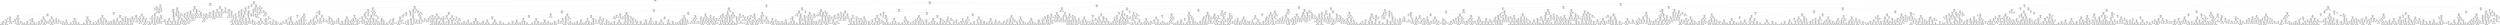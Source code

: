 digraph Tree {
node [shape=box] ;
0 [label="Previous_Cesarian_N <= 0.5\ngini = 0.5\nsamples = 28500\nvalue = [22505, 22495]\nclass = vaginal"] ;
1 [label="Induction_of_labor_Y <= 0.5\ngini = 0.121\nsamples = 6606\nvalue = [668, 9672]\nclass = c-section"] ;
0 -> 1 [labeldistance=2.5, labelangle=45, headlabel="True"] ;
2 [label="Previous_Cesarian_Y <= 0.5\ngini = 0.099\nsamples = 6342\nvalue = [518, 9384]\nclass = c-section"] ;
1 -> 2 ;
3 [label="Prior_Births_Living <= 2.5\ngini = 0.498\nsamples = 12\nvalue = [8, 9]\nclass = c-section"] ;
2 -> 3 ;
4 [label="Prior_Terminations <= 0.5\ngini = 0.219\nsamples = 5\nvalue = [1, 7]\nclass = c-section"] ;
3 -> 4 ;
5 [label="gini = 0.0\nsamples = 2\nvalue = [0, 4]\nclass = c-section"] ;
4 -> 5 ;
6 [label="Weight_Gain <= 38.0\ngini = 0.375\nsamples = 3\nvalue = [1, 3]\nclass = c-section"] ;
4 -> 6 ;
7 [label="gini = 0.0\nsamples = 2\nvalue = [0, 3]\nclass = c-section"] ;
6 -> 7 ;
8 [label="gini = 0.0\nsamples = 1\nvalue = [1, 0]\nclass = vaginal"] ;
6 -> 8 ;
9 [label="BMI <= 21.4\ngini = 0.346\nsamples = 7\nvalue = [7, 2]\nclass = vaginal"] ;
3 -> 9 ;
10 [label="gini = 0.0\nsamples = 1\nvalue = [0, 1]\nclass = c-section"] ;
9 -> 10 ;
11 [label="Weight_Gain <= 42.0\ngini = 0.219\nsamples = 6\nvalue = [7, 1]\nclass = vaginal"] ;
9 -> 11 ;
12 [label="Weight_Gain <= 33.5\ngini = 0.375\nsamples = 3\nvalue = [3, 1]\nclass = vaginal"] ;
11 -> 12 ;
13 [label="gini = 0.0\nsamples = 2\nvalue = [3, 0]\nclass = vaginal"] ;
12 -> 13 ;
14 [label="gini = 0.0\nsamples = 1\nvalue = [0, 1]\nclass = c-section"] ;
12 -> 14 ;
15 [label="gini = 0.0\nsamples = 3\nvalue = [4, 0]\nclass = vaginal"] ;
11 -> 15 ;
16 [label="Medical_Attendant <= 2.5\ngini = 0.098\nsamples = 6330\nvalue = [510, 9375]\nclass = c-section"] ;
2 -> 16 ;
17 [label="Age_of_Mother <= 39.5\ngini = 0.081\nsamples = 6232\nvalue = [414, 9325]\nclass = c-section"] ;
16 -> 17 ;
18 [label="Prior_Births_Living <= 8.5\ngini = 0.085\nsamples = 5867\nvalue = [408, 8762]\nclass = c-section"] ;
17 -> 18 ;
19 [label="#_of_Previous_Cesareans <= 1.5\ngini = 0.084\nsamples = 5857\nvalue = [402, 8757]\nclass = c-section"] ;
18 -> 19 ;
20 [label="Prior_Births_Dead <= 2.5\ngini = 0.115\nsamples = 3877\nvalue = [370, 5687]\nclass = c-section"] ;
19 -> 20 ;
21 [label="Prior_Births_Living <= 1.5\ngini = 0.115\nsamples = 3870\nvalue = [370, 5674]\nclass = c-section"] ;
20 -> 21 ;
22 [label="BMI <= 23.05\ngini = 0.08\nsamples = 3077\nvalue = [199, 4593]\nclass = c-section"] ;
21 -> 22 ;
23 [label="BMI <= 22.95\ngini = 0.13\nsamples = 714\nvalue = [78, 1036]\nclass = c-section"] ;
22 -> 23 ;
24 [label="Prior_Births_Living <= 0.5\ngini = 0.125\nsamples = 690\nvalue = [72, 1004]\nclass = c-section"] ;
23 -> 24 ;
25 [label="gini = 0.0\nsamples = 8\nvalue = [0, 12]\nclass = c-section"] ;
24 -> 25 ;
26 [label="Weight_Gain <= 80.0\ngini = 0.126\nsamples = 682\nvalue = [72, 992]\nclass = c-section"] ;
24 -> 26 ;
27 [label="Cigarette_Consumption <= 0.5\ngini = 0.121\nsamples = 672\nvalue = [68, 982]\nclass = c-section"] ;
26 -> 27 ;
28 [label="Mothers_Height_in_Inches <= 65.5\ngini = 0.132\nsamples = 618\nvalue = [68, 890]\nclass = c-section"] ;
27 -> 28 ;
29 [label="Mothers_Height_in_Inches <= 61.5\ngini = 0.108\nsamples = 434\nvalue = [39, 643]\nclass = c-section"] ;
28 -> 29 ;
30 [label="gini = 0.06\nsamples = 122\nvalue = [6, 187]\nclass = c-section"] ;
29 -> 30 ;
31 [label="gini = 0.126\nsamples = 312\nvalue = [33, 456]\nclass = c-section"] ;
29 -> 31 ;
32 [label="Prior_Births_Dead <= 1.0\ngini = 0.188\nsamples = 184\nvalue = [29, 247]\nclass = c-section"] ;
28 -> 32 ;
33 [label="gini = 0.183\nsamples = 183\nvalue = [28, 247]\nclass = c-section"] ;
32 -> 33 ;
34 [label="gini = 0.0\nsamples = 1\nvalue = [1, 0]\nclass = vaginal"] ;
32 -> 34 ;
35 [label="gini = 0.0\nsamples = 54\nvalue = [0, 92]\nclass = c-section"] ;
27 -> 35 ;
36 [label="Weight_Gain <= 85.0\ngini = 0.408\nsamples = 10\nvalue = [4, 10]\nclass = c-section"] ;
26 -> 36 ;
37 [label="gini = 0.0\nsamples = 1\nvalue = [2, 0]\nclass = vaginal"] ;
36 -> 37 ;
38 [label="Pre_Pregnancy_Weight <= 107.0\ngini = 0.278\nsamples = 9\nvalue = [2, 10]\nclass = c-section"] ;
36 -> 38 ;
39 [label="gini = 0.0\nsamples = 1\nvalue = [2, 0]\nclass = vaginal"] ;
38 -> 39 ;
40 [label="gini = 0.0\nsamples = 8\nvalue = [0, 10]\nclass = c-section"] ;
38 -> 40 ;
41 [label="Age_of_Mother <= 38.0\ngini = 0.266\nsamples = 24\nvalue = [6, 32]\nclass = c-section"] ;
23 -> 41 ;
42 [label="Age_of_Mother <= 26.0\ngini = 0.198\nsamples = 23\nvalue = [4, 32]\nclass = c-section"] ;
41 -> 42 ;
43 [label="Prior_Terminations <= 0.5\ngini = 0.444\nsamples = 2\nvalue = [2, 1]\nclass = vaginal"] ;
42 -> 43 ;
44 [label="gini = 0.0\nsamples = 1\nvalue = [2, 0]\nclass = vaginal"] ;
43 -> 44 ;
45 [label="gini = 0.0\nsamples = 1\nvalue = [0, 1]\nclass = c-section"] ;
43 -> 45 ;
46 [label="Prior_Terminations <= 1.5\ngini = 0.114\nsamples = 21\nvalue = [2, 31]\nclass = c-section"] ;
42 -> 46 ;
47 [label="Pre_Pregnancy_Weight <= 142.5\ngini = 0.064\nsamples = 18\nvalue = [1, 29]\nclass = c-section"] ;
46 -> 47 ;
48 [label="gini = 0.0\nsamples = 14\nvalue = [0, 26]\nclass = c-section"] ;
47 -> 48 ;
49 [label="Age_of_Mother <= 28.5\ngini = 0.375\nsamples = 4\nvalue = [1, 3]\nclass = c-section"] ;
47 -> 49 ;
50 [label="gini = 0.0\nsamples = 1\nvalue = [1, 0]\nclass = vaginal"] ;
49 -> 50 ;
51 [label="gini = 0.0\nsamples = 3\nvalue = [0, 3]\nclass = c-section"] ;
49 -> 51 ;
52 [label="Weight_Gain <= 17.0\ngini = 0.444\nsamples = 3\nvalue = [1, 2]\nclass = c-section"] ;
46 -> 52 ;
53 [label="gini = 0.0\nsamples = 1\nvalue = [1, 0]\nclass = vaginal"] ;
52 -> 53 ;
54 [label="gini = 0.0\nsamples = 2\nvalue = [0, 2]\nclass = c-section"] ;
52 -> 54 ;
55 [label="gini = 0.0\nsamples = 1\nvalue = [2, 0]\nclass = vaginal"] ;
41 -> 55 ;
56 [label="Pre_Pregnancy_Weight <= 687.0\ngini = 0.064\nsamples = 2363\nvalue = [121, 3557]\nclass = c-section"] ;
22 -> 56 ;
57 [label="Prior_Terminations <= 1.5\ngini = 0.06\nsamples = 2317\nvalue = [112, 3484]\nclass = c-section"] ;
56 -> 57 ;
58 [label="Prior_Births_Living <= 0.5\ngini = 0.065\nsamples = 2049\nvalue = [108, 3080]\nclass = c-section"] ;
57 -> 58 ;
59 [label="gini = 0.0\nsamples = 21\nvalue = [0, 37]\nclass = c-section"] ;
58 -> 59 ;
60 [label="Age_of_Mother <= 26.5\ngini = 0.066\nsamples = 2028\nvalue = [108, 3043]\nclass = c-section"] ;
58 -> 60 ;
61 [label="BMI <= 29.05\ngini = 0.098\nsamples = 590\nvalue = [47, 860]\nclass = c-section"] ;
60 -> 61 ;
62 [label="BMI <= 28.55\ngini = 0.14\nsamples = 236\nvalue = [27, 330]\nclass = c-section"] ;
61 -> 62 ;
63 [label="gini = 0.114\nsamples = 217\nvalue = [20, 309]\nclass = c-section"] ;
62 -> 63 ;
64 [label="gini = 0.375\nsamples = 19\nvalue = [7, 21]\nclass = c-section"] ;
62 -> 64 ;
65 [label="Weight_Gain <= 88.5\ngini = 0.07\nsamples = 354\nvalue = [20, 530]\nclass = c-section"] ;
61 -> 65 ;
66 [label="gini = 0.064\nsamples = 350\nvalue = [18, 526]\nclass = c-section"] ;
65 -> 66 ;
67 [label="gini = 0.444\nsamples = 4\nvalue = [2, 4]\nclass = c-section"] ;
65 -> 67 ;
68 [label="Mothers_Height_in_Inches <= 56.5\ngini = 0.053\nsamples = 1438\nvalue = [61, 2183]\nclass = c-section"] ;
60 -> 68 ;
69 [label="Mothers_Height_in_Inches <= 55.5\ngini = 0.408\nsamples = 5\nvalue = [2, 5]\nclass = c-section"] ;
68 -> 69 ;
70 [label="gini = 0.0\nsamples = 2\nvalue = [0, 2]\nclass = c-section"] ;
69 -> 70 ;
71 [label="gini = 0.48\nsamples = 3\nvalue = [2, 3]\nclass = c-section"] ;
69 -> 71 ;
72 [label="Cigarette_Consumption <= 0.5\ngini = 0.051\nsamples = 1433\nvalue = [59, 2178]\nclass = c-section"] ;
68 -> 72 ;
73 [label="gini = 0.054\nsamples = 1355\nvalue = [59, 2051]\nclass = c-section"] ;
72 -> 73 ;
74 [label="gini = 0.0\nsamples = 78\nvalue = [0, 127]\nclass = c-section"] ;
72 -> 74 ;
75 [label="Weight_Gain <= 42.5\ngini = 0.019\nsamples = 268\nvalue = [4, 404]\nclass = c-section"] ;
57 -> 75 ;
76 [label="Mothers_Height_in_Inches <= 59.5\ngini = 0.012\nsamples = 226\nvalue = [2, 342]\nclass = c-section"] ;
75 -> 76 ;
77 [label="Weight_Gain <= 19.5\ngini = 0.124\nsamples = 9\nvalue = [1, 14]\nclass = c-section"] ;
76 -> 77 ;
78 [label="gini = 0.0\nsamples = 5\nvalue = [0, 8]\nclass = c-section"] ;
77 -> 78 ;
79 [label="Age_of_Mother <= 31.0\ngini = 0.245\nsamples = 4\nvalue = [1, 6]\nclass = c-section"] ;
77 -> 79 ;
80 [label="gini = 0.0\nsamples = 3\nvalue = [0, 6]\nclass = c-section"] ;
79 -> 80 ;
81 [label="gini = 0.0\nsamples = 1\nvalue = [1, 0]\nclass = vaginal"] ;
79 -> 81 ;
82 [label="Cigarette_Consumption <= 7.5\ngini = 0.006\nsamples = 217\nvalue = [1, 328]\nclass = c-section"] ;
76 -> 82 ;
83 [label="gini = 0.0\nsamples = 198\nvalue = [0, 298]\nclass = c-section"] ;
82 -> 83 ;
84 [label="Mothers_Height_in_Inches <= 63.5\ngini = 0.062\nsamples = 19\nvalue = [1, 30]\nclass = c-section"] ;
82 -> 84 ;
85 [label="gini = 0.0\nsamples = 10\nvalue = [0, 18]\nclass = c-section"] ;
84 -> 85 ;
86 [label="gini = 0.142\nsamples = 9\nvalue = [1, 12]\nclass = c-section"] ;
84 -> 86 ;
87 [label="Weight_Gain <= 43.5\ngini = 0.061\nsamples = 42\nvalue = [2, 62]\nclass = c-section"] ;
75 -> 87 ;
88 [label="BMI <= 26.85\ngini = 0.5\nsamples = 3\nvalue = [2, 2]\nclass = vaginal"] ;
87 -> 88 ;
89 [label="gini = 0.0\nsamples = 1\nvalue = [2, 0]\nclass = vaginal"] ;
88 -> 89 ;
90 [label="gini = 0.0\nsamples = 2\nvalue = [0, 2]\nclass = c-section"] ;
88 -> 90 ;
91 [label="gini = 0.0\nsamples = 39\nvalue = [0, 60]\nclass = c-section"] ;
87 -> 91 ;
92 [label="Marital_Status_  <= 0.5\ngini = 0.195\nsamples = 46\nvalue = [9, 73]\nclass = c-section"] ;
56 -> 92 ;
93 [label="Age_of_Mother <= 22.5\ngini = 0.219\nsamples = 37\nvalue = [8, 56]\nclass = c-section"] ;
92 -> 93 ;
94 [label="Mothers_Height_in_Inches <= 63.0\ngini = 0.49\nsamples = 3\nvalue = [4, 3]\nclass = vaginal"] ;
93 -> 94 ;
95 [label="gini = 0.0\nsamples = 2\nvalue = [0, 3]\nclass = c-section"] ;
94 -> 95 ;
96 [label="gini = 0.0\nsamples = 1\nvalue = [4, 0]\nclass = vaginal"] ;
94 -> 96 ;
97 [label="Cigarette_Consumption <= 59.5\ngini = 0.131\nsamples = 34\nvalue = [4, 53]\nclass = c-section"] ;
93 -> 97 ;
98 [label="Prior_Terminations <= 0.5\ngini = 0.105\nsamples = 32\nvalue = [3, 51]\nclass = c-section"] ;
97 -> 98 ;
99 [label="Cigarette_Consumption <= 10.0\ngini = 0.153\nsamples = 21\nvalue = [3, 33]\nclass = c-section"] ;
98 -> 99 ;
100 [label="gini = 0.17\nsamples = 18\nvalue = [3, 29]\nclass = c-section"] ;
99 -> 100 ;
101 [label="gini = 0.0\nsamples = 3\nvalue = [0, 4]\nclass = c-section"] ;
99 -> 101 ;
102 [label="gini = 0.0\nsamples = 11\nvalue = [0, 18]\nclass = c-section"] ;
98 -> 102 ;
103 [label="Prior_Terminations <= 0.5\ngini = 0.444\nsamples = 2\nvalue = [1, 2]\nclass = c-section"] ;
97 -> 103 ;
104 [label="gini = 0.0\nsamples = 1\nvalue = [0, 2]\nclass = c-section"] ;
103 -> 104 ;
105 [label="gini = 0.0\nsamples = 1\nvalue = [1, 0]\nclass = vaginal"] ;
103 -> 105 ;
106 [label="Age_of_Mother <= 31.5\ngini = 0.105\nsamples = 9\nvalue = [1, 17]\nclass = c-section"] ;
92 -> 106 ;
107 [label="gini = 0.0\nsamples = 6\nvalue = [0, 10]\nclass = c-section"] ;
106 -> 107 ;
108 [label="Age_of_Mother <= 35.0\ngini = 0.219\nsamples = 3\nvalue = [1, 7]\nclass = c-section"] ;
106 -> 108 ;
109 [label="gini = 0.0\nsamples = 1\nvalue = [1, 0]\nclass = vaginal"] ;
108 -> 109 ;
110 [label="gini = 0.0\nsamples = 2\nvalue = [0, 7]\nclass = c-section"] ;
108 -> 110 ;
111 [label="BMI <= 26.7\ngini = 0.236\nsamples = 793\nvalue = [171, 1081]\nclass = c-section"] ;
21 -> 111 ;
112 [label="Marital_Status_  <= 0.5\ngini = 0.313\nsamples = 340\nvalue = [105, 436]\nclass = c-section"] ;
111 -> 112 ;
113 [label="Pre_Pregnancy_Weight <= 115.5\ngini = 0.304\nsamples = 307\nvalue = [91, 395]\nclass = c-section"] ;
112 -> 113 ;
114 [label="Pre_Pregnancy_Weight <= 109.0\ngini = 0.388\nsamples = 48\nvalue = [20, 56]\nclass = c-section"] ;
113 -> 114 ;
115 [label="Age_of_Mother <= 23.5\ngini = 0.157\nsamples = 21\nvalue = [3, 32]\nclass = c-section"] ;
114 -> 115 ;
116 [label="Prior_Terminations <= 0.5\ngini = 0.5\nsamples = 2\nvalue = [1, 1]\nclass = vaginal"] ;
115 -> 116 ;
117 [label="gini = 0.0\nsamples = 1\nvalue = [0, 1]\nclass = c-section"] ;
116 -> 117 ;
118 [label="gini = 0.0\nsamples = 1\nvalue = [1, 0]\nclass = vaginal"] ;
116 -> 118 ;
119 [label="Age_of_Mother <= 37.5\ngini = 0.114\nsamples = 19\nvalue = [2, 31]\nclass = c-section"] ;
115 -> 119 ;
120 [label="Age_of_Mother <= 27.5\ngini = 0.062\nsamples = 17\nvalue = [1, 30]\nclass = c-section"] ;
119 -> 120 ;
121 [label="gini = 0.219\nsamples = 5\nvalue = [1, 7]\nclass = c-section"] ;
120 -> 121 ;
122 [label="gini = 0.0\nsamples = 12\nvalue = [0, 23]\nclass = c-section"] ;
120 -> 122 ;
123 [label="Weight_Gain <= 38.0\ngini = 0.5\nsamples = 2\nvalue = [1, 1]\nclass = vaginal"] ;
119 -> 123 ;
124 [label="gini = 0.0\nsamples = 1\nvalue = [0, 1]\nclass = c-section"] ;
123 -> 124 ;
125 [label="gini = 0.0\nsamples = 1\nvalue = [1, 0]\nclass = vaginal"] ;
123 -> 125 ;
126 [label="Mothers_Height_in_Inches <= 62.5\ngini = 0.485\nsamples = 27\nvalue = [17, 24]\nclass = c-section"] ;
114 -> 126 ;
127 [label="Prior_Births_Living <= 4.0\ngini = 0.375\nsamples = 13\nvalue = [5, 15]\nclass = c-section"] ;
126 -> 127 ;
128 [label="Cigarette_Consumption <= 10.0\ngini = 0.278\nsamples = 12\nvalue = [3, 15]\nclass = c-section"] ;
127 -> 128 ;
129 [label="gini = 0.219\nsamples = 10\nvalue = [2, 14]\nclass = c-section"] ;
128 -> 129 ;
130 [label="gini = 0.5\nsamples = 2\nvalue = [1, 1]\nclass = vaginal"] ;
128 -> 130 ;
131 [label="gini = 0.0\nsamples = 1\nvalue = [2, 0]\nclass = vaginal"] ;
127 -> 131 ;
132 [label="BMI <= 18.5\ngini = 0.49\nsamples = 14\nvalue = [12, 9]\nclass = vaginal"] ;
126 -> 132 ;
133 [label="Weight_Gain <= 45.5\ngini = 0.278\nsamples = 4\nvalue = [1, 5]\nclass = c-section"] ;
132 -> 133 ;
134 [label="gini = 0.0\nsamples = 3\nvalue = [0, 5]\nclass = c-section"] ;
133 -> 134 ;
135 [label="gini = 0.0\nsamples = 1\nvalue = [1, 0]\nclass = vaginal"] ;
133 -> 135 ;
136 [label="Prior_Births_Living <= 3.5\ngini = 0.391\nsamples = 10\nvalue = [11, 4]\nclass = vaginal"] ;
132 -> 136 ;
137 [label="gini = 0.26\nsamples = 9\nvalue = [11, 2]\nclass = vaginal"] ;
136 -> 137 ;
138 [label="gini = 0.0\nsamples = 1\nvalue = [0, 2]\nclass = c-section"] ;
136 -> 138 ;
139 [label="Mothers_Height_in_Inches <= 60.5\ngini = 0.286\nsamples = 259\nvalue = [71, 339]\nclass = c-section"] ;
113 -> 139 ;
140 [label="gini = 0.0\nsamples = 15\nvalue = [0, 31]\nclass = c-section"] ;
139 -> 140 ;
141 [label="Prior_Births_Living <= 2.5\ngini = 0.304\nsamples = 244\nvalue = [71, 308]\nclass = c-section"] ;
139 -> 141 ;
142 [label="Weight_Gain <= 32.5\ngini = 0.233\nsamples = 161\nvalue = [32, 206]\nclass = c-section"] ;
141 -> 142 ;
143 [label="BMI <= 21.7\ngini = 0.308\nsamples = 80\nvalue = [23, 98]\nclass = c-section"] ;
142 -> 143 ;
144 [label="gini = 0.071\nsamples = 15\nvalue = [1, 26]\nclass = c-section"] ;
143 -> 144 ;
145 [label="gini = 0.359\nsamples = 65\nvalue = [22, 72]\nclass = c-section"] ;
143 -> 145 ;
146 [label="Medical_Attendant <= 1.5\ngini = 0.142\nsamples = 81\nvalue = [9, 108]\nclass = c-section"] ;
142 -> 146 ;
147 [label="gini = 0.155\nsamples = 77\nvalue = [9, 97]\nclass = c-section"] ;
146 -> 147 ;
148 [label="gini = 0.0\nsamples = 4\nvalue = [0, 11]\nclass = c-section"] ;
146 -> 148 ;
149 [label="Age_of_Mother <= 23.5\ngini = 0.4\nsamples = 83\nvalue = [39, 102]\nclass = c-section"] ;
141 -> 149 ;
150 [label="Age_of_Mother <= 22.0\ngini = 0.32\nsamples = 2\nvalue = [4, 1]\nclass = vaginal"] ;
149 -> 150 ;
151 [label="gini = 0.0\nsamples = 1\nvalue = [0, 1]\nclass = c-section"] ;
150 -> 151 ;
152 [label="gini = 0.0\nsamples = 1\nvalue = [4, 0]\nclass = vaginal"] ;
150 -> 152 ;
153 [label="Prior_Births_Dead <= 0.5\ngini = 0.382\nsamples = 81\nvalue = [35, 101]\nclass = c-section"] ;
149 -> 153 ;
154 [label="gini = 0.375\nsamples = 78\nvalue = [33, 99]\nclass = c-section"] ;
153 -> 154 ;
155 [label="gini = 0.5\nsamples = 3\nvalue = [2, 2]\nclass = vaginal"] ;
153 -> 155 ;
156 [label="Weight_Gain <= 33.5\ngini = 0.38\nsamples = 33\nvalue = [14, 41]\nclass = c-section"] ;
112 -> 156 ;
157 [label="Pre_Pregnancy_Weight <= 145.5\ngini = 0.467\nsamples = 22\nvalue = [13, 22]\nclass = c-section"] ;
156 -> 157 ;
158 [label="Age_of_Mother <= 33.0\ngini = 0.236\nsamples = 15\nvalue = [3, 19]\nclass = c-section"] ;
157 -> 158 ;
159 [label="gini = 0.0\nsamples = 10\nvalue = [0, 16]\nclass = c-section"] ;
158 -> 159 ;
160 [label="Pre_Pregnancy_Weight <= 129.5\ngini = 0.5\nsamples = 5\nvalue = [3, 3]\nclass = vaginal"] ;
158 -> 160 ;
161 [label="Weight_Gain <= 24.5\ngini = 0.375\nsamples = 3\nvalue = [3, 1]\nclass = vaginal"] ;
160 -> 161 ;
162 [label="gini = 0.5\nsamples = 2\nvalue = [1, 1]\nclass = vaginal"] ;
161 -> 162 ;
163 [label="gini = 0.0\nsamples = 1\nvalue = [2, 0]\nclass = vaginal"] ;
161 -> 163 ;
164 [label="gini = 0.0\nsamples = 2\nvalue = [0, 2]\nclass = c-section"] ;
160 -> 164 ;
165 [label="Age_of_Mother <= 33.5\ngini = 0.355\nsamples = 7\nvalue = [10, 3]\nclass = vaginal"] ;
157 -> 165 ;
166 [label="BMI <= 25.05\ngini = 0.165\nsamples = 5\nvalue = [10, 1]\nclass = vaginal"] ;
165 -> 166 ;
167 [label="gini = 0.0\nsamples = 3\nvalue = [7, 0]\nclass = vaginal"] ;
166 -> 167 ;
168 [label="Age_of_Mother <= 28.5\ngini = 0.375\nsamples = 2\nvalue = [3, 1]\nclass = vaginal"] ;
166 -> 168 ;
169 [label="gini = 0.0\nsamples = 1\nvalue = [0, 1]\nclass = c-section"] ;
168 -> 169 ;
170 [label="gini = 0.0\nsamples = 1\nvalue = [3, 0]\nclass = vaginal"] ;
168 -> 170 ;
171 [label="gini = 0.0\nsamples = 2\nvalue = [0, 2]\nclass = c-section"] ;
165 -> 171 ;
172 [label="Pre_Pregnancy_Weight <= 127.5\ngini = 0.095\nsamples = 11\nvalue = [1, 19]\nclass = c-section"] ;
156 -> 172 ;
173 [label="gini = 0.0\nsamples = 8\nvalue = [0, 15]\nclass = c-section"] ;
172 -> 173 ;
174 [label="Prior_Terminations <= 0.5\ngini = 0.32\nsamples = 3\nvalue = [1, 4]\nclass = c-section"] ;
172 -> 174 ;
175 [label="Mothers_Height_in_Inches <= 66.5\ngini = 0.444\nsamples = 2\nvalue = [1, 2]\nclass = c-section"] ;
174 -> 175 ;
176 [label="gini = 0.0\nsamples = 1\nvalue = [1, 0]\nclass = vaginal"] ;
175 -> 176 ;
177 [label="gini = 0.0\nsamples = 1\nvalue = [0, 2]\nclass = c-section"] ;
175 -> 177 ;
178 [label="gini = 0.0\nsamples = 1\nvalue = [0, 2]\nclass = c-section"] ;
174 -> 178 ;
179 [label="Cigarette_Consumption <= 6.5\ngini = 0.168\nsamples = 453\nvalue = [66, 645]\nclass = c-section"] ;
111 -> 179 ;
180 [label="Prior_Terminations <= 0.5\ngini = 0.186\nsamples = 406\nvalue = [65, 561]\nclass = c-section"] ;
179 -> 180 ;
181 [label="BMI <= 78.65\ngini = 0.147\nsamples = 250\nvalue = [31, 357]\nclass = c-section"] ;
180 -> 181 ;
182 [label="Age_of_Mother <= 28.5\ngini = 0.132\nsamples = 245\nvalue = [27, 352]\nclass = c-section"] ;
181 -> 182 ;
183 [label="Weight_Gain <= 83.0\ngini = 0.198\nsamples = 86\nvalue = [14, 112]\nclass = c-section"] ;
182 -> 183 ;
184 [label="BMI <= 40.05\ngini = 0.177\nsamples = 84\nvalue = [12, 110]\nclass = c-section"] ;
183 -> 184 ;
185 [label="gini = 0.137\nsamples = 73\nvalue = [8, 100]\nclass = c-section"] ;
184 -> 185 ;
186 [label="gini = 0.408\nsamples = 11\nvalue = [4, 10]\nclass = c-section"] ;
184 -> 186 ;
187 [label="Weight_Gain <= 87.5\ngini = 0.5\nsamples = 2\nvalue = [2, 2]\nclass = vaginal"] ;
183 -> 187 ;
188 [label="gini = 0.0\nsamples = 1\nvalue = [2, 0]\nclass = vaginal"] ;
187 -> 188 ;
189 [label="gini = 0.0\nsamples = 1\nvalue = [0, 2]\nclass = c-section"] ;
187 -> 189 ;
190 [label="Prior_Births_Living <= 4.5\ngini = 0.097\nsamples = 159\nvalue = [13, 240]\nclass = c-section"] ;
182 -> 190 ;
191 [label="BMI <= 26.85\ngini = 0.103\nsamples = 152\nvalue = [13, 226]\nclass = c-section"] ;
190 -> 191 ;
192 [label="gini = 0.5\nsamples = 2\nvalue = [1, 1]\nclass = vaginal"] ;
191 -> 192 ;
193 [label="gini = 0.096\nsamples = 150\nvalue = [12, 225]\nclass = c-section"] ;
191 -> 193 ;
194 [label="gini = 0.0\nsamples = 7\nvalue = [0, 14]\nclass = c-section"] ;
190 -> 194 ;
195 [label="Age_of_Mother <= 28.5\ngini = 0.494\nsamples = 5\nvalue = [4, 5]\nclass = c-section"] ;
181 -> 195 ;
196 [label="gini = 0.0\nsamples = 2\nvalue = [4, 0]\nclass = vaginal"] ;
195 -> 196 ;
197 [label="gini = 0.0\nsamples = 3\nvalue = [0, 5]\nclass = c-section"] ;
195 -> 197 ;
198 [label="Pre_Pregnancy_Weight <= 236.5\ngini = 0.245\nsamples = 156\nvalue = [34, 204]\nclass = c-section"] ;
180 -> 198 ;
199 [label="Cigarette_Consumption <= 5.5\ngini = 0.282\nsamples = 123\nvalue = [32, 156]\nclass = c-section"] ;
198 -> 199 ;
200 [label="Prior_Births_Living <= 2.5\ngini = 0.271\nsamples = 122\nvalue = [30, 156]\nclass = c-section"] ;
199 -> 200 ;
201 [label="Cigarette_Consumption <= 1.0\ngini = 0.123\nsamples = 68\nvalue = [7, 99]\nclass = c-section"] ;
200 -> 201 ;
202 [label="gini = 0.11\nsamples = 66\nvalue = [6, 97]\nclass = c-section"] ;
201 -> 202 ;
203 [label="gini = 0.444\nsamples = 2\nvalue = [1, 2]\nclass = c-section"] ;
201 -> 203 ;
204 [label="Medical_Attendant <= 1.5\ngini = 0.41\nsamples = 54\nvalue = [23, 57]\nclass = c-section"] ;
200 -> 204 ;
205 [label="gini = 0.438\nsamples = 49\nvalue = [23, 48]\nclass = c-section"] ;
204 -> 205 ;
206 [label="gini = 0.0\nsamples = 5\nvalue = [0, 9]\nclass = c-section"] ;
204 -> 206 ;
207 [label="gini = 0.0\nsamples = 1\nvalue = [2, 0]\nclass = vaginal"] ;
199 -> 207 ;
208 [label="BMI <= 42.55\ngini = 0.077\nsamples = 33\nvalue = [2, 48]\nclass = c-section"] ;
198 -> 208 ;
209 [label="Prior_Births_Living <= 2.5\ngini = 0.208\nsamples = 14\nvalue = [2, 15]\nclass = c-section"] ;
208 -> 209 ;
210 [label="gini = 0.0\nsamples = 9\nvalue = [0, 11]\nclass = c-section"] ;
209 -> 210 ;
211 [label="Mothers_Height_in_Inches <= 65.5\ngini = 0.444\nsamples = 5\nvalue = [2, 4]\nclass = c-section"] ;
209 -> 211 ;
212 [label="gini = 0.0\nsamples = 2\nvalue = [0, 3]\nclass = c-section"] ;
211 -> 212 ;
213 [label="gini = 0.444\nsamples = 3\nvalue = [2, 1]\nclass = vaginal"] ;
211 -> 213 ;
214 [label="gini = 0.0\nsamples = 19\nvalue = [0, 33]\nclass = c-section"] ;
208 -> 214 ;
215 [label="Age_of_Mother <= 29.5\ngini = 0.023\nsamples = 47\nvalue = [1, 84]\nclass = c-section"] ;
179 -> 215 ;
216 [label="gini = 0.0\nsamples = 27\nvalue = [0, 48]\nclass = c-section"] ;
215 -> 216 ;
217 [label="Age_of_Mother <= 30.5\ngini = 0.053\nsamples = 20\nvalue = [1, 36]\nclass = c-section"] ;
215 -> 217 ;
218 [label="Prior_Terminations <= 0.5\ngini = 0.18\nsamples = 5\nvalue = [1, 9]\nclass = c-section"] ;
217 -> 218 ;
219 [label="Mothers_Height_in_Inches <= 65.0\ngini = 0.278\nsamples = 3\nvalue = [1, 5]\nclass = c-section"] ;
218 -> 219 ;
220 [label="BMI <= 35.7\ngini = 0.444\nsamples = 2\nvalue = [1, 2]\nclass = c-section"] ;
219 -> 220 ;
221 [label="gini = 0.0\nsamples = 1\nvalue = [0, 2]\nclass = c-section"] ;
220 -> 221 ;
222 [label="gini = 0.0\nsamples = 1\nvalue = [1, 0]\nclass = vaginal"] ;
220 -> 222 ;
223 [label="gini = 0.0\nsamples = 1\nvalue = [0, 3]\nclass = c-section"] ;
219 -> 223 ;
224 [label="gini = 0.0\nsamples = 2\nvalue = [0, 4]\nclass = c-section"] ;
218 -> 224 ;
225 [label="gini = 0.0\nsamples = 15\nvalue = [0, 27]\nclass = c-section"] ;
217 -> 225 ;
226 [label="gini = 0.0\nsamples = 7\nvalue = [0, 13]\nclass = c-section"] ;
20 -> 226 ;
227 [label="Mothers_Height_in_Inches <= 60.5\ngini = 0.02\nsamples = 1980\nvalue = [32, 3070]\nclass = c-section"] ;
19 -> 227 ;
228 [label="Pre_Pregnancy_Weight <= 229.0\ngini = 0.035\nsamples = 286\nvalue = [8, 438]\nclass = c-section"] ;
227 -> 228 ;
229 [label="Weight_Gain <= 6.5\ngini = 0.028\nsamples = 273\nvalue = [6, 417]\nclass = c-section"] ;
228 -> 229 ;
230 [label="Prior_Births_Living <= 3.5\ngini = 0.108\nsamples = 25\nvalue = [2, 33]\nclass = c-section"] ;
229 -> 230 ;
231 [label="Marital_Status_  <= 0.5\ngini = 0.062\nsamples = 21\nvalue = [1, 30]\nclass = c-section"] ;
230 -> 231 ;
232 [label="gini = 0.0\nsamples = 12\nvalue = [0, 17]\nclass = c-section"] ;
231 -> 232 ;
233 [label="Weight_Gain <= 4.5\ngini = 0.133\nsamples = 9\nvalue = [1, 13]\nclass = c-section"] ;
231 -> 233 ;
234 [label="gini = 0.0\nsamples = 8\nvalue = [0, 13]\nclass = c-section"] ;
233 -> 234 ;
235 [label="gini = 0.0\nsamples = 1\nvalue = [1, 0]\nclass = vaginal"] ;
233 -> 235 ;
236 [label="Pre_Pregnancy_Weight <= 160.5\ngini = 0.375\nsamples = 4\nvalue = [1, 3]\nclass = c-section"] ;
230 -> 236 ;
237 [label="gini = 0.0\nsamples = 1\nvalue = [1, 0]\nclass = vaginal"] ;
236 -> 237 ;
238 [label="gini = 0.0\nsamples = 3\nvalue = [0, 3]\nclass = c-section"] ;
236 -> 238 ;
239 [label="Pre_Pregnancy_Weight <= 156.5\ngini = 0.02\nsamples = 248\nvalue = [4, 384]\nclass = c-section"] ;
229 -> 239 ;
240 [label="Cigarette_Consumption <= 3.5\ngini = 0.007\nsamples = 175\nvalue = [1, 273]\nclass = c-section"] ;
239 -> 240 ;
241 [label="gini = 0.0\nsamples = 156\nvalue = [0, 245]\nclass = c-section"] ;
240 -> 241 ;
242 [label="BMI <= 24.9\ngini = 0.067\nsamples = 19\nvalue = [1, 28]\nclass = c-section"] ;
240 -> 242 ;
243 [label="gini = 0.0\nsamples = 11\nvalue = [0, 16]\nclass = c-section"] ;
242 -> 243 ;
244 [label="Cigarette_Consumption <= 4.5\ngini = 0.142\nsamples = 8\nvalue = [1, 12]\nclass = c-section"] ;
242 -> 244 ;
245 [label="gini = 0.0\nsamples = 1\nvalue = [1, 0]\nclass = vaginal"] ;
244 -> 245 ;
246 [label="gini = 0.0\nsamples = 7\nvalue = [0, 12]\nclass = c-section"] ;
244 -> 246 ;
247 [label="Pre_Pregnancy_Weight <= 160.5\ngini = 0.051\nsamples = 73\nvalue = [3, 111]\nclass = c-section"] ;
239 -> 247 ;
248 [label="Mothers_Height_in_Inches <= 59.5\ngini = 0.255\nsamples = 14\nvalue = [3, 17]\nclass = c-section"] ;
247 -> 248 ;
249 [label="Age_of_Mother <= 29.0\ngini = 0.444\nsamples = 3\nvalue = [2, 4]\nclass = c-section"] ;
248 -> 249 ;
250 [label="Prior_Terminations <= 0.5\ngini = 0.5\nsamples = 2\nvalue = [2, 2]\nclass = vaginal"] ;
249 -> 250 ;
251 [label="gini = 0.0\nsamples = 1\nvalue = [2, 0]\nclass = vaginal"] ;
250 -> 251 ;
252 [label="gini = 0.0\nsamples = 1\nvalue = [0, 2]\nclass = c-section"] ;
250 -> 252 ;
253 [label="gini = 0.0\nsamples = 1\nvalue = [0, 2]\nclass = c-section"] ;
249 -> 253 ;
254 [label="Prior_Terminations <= 0.5\ngini = 0.133\nsamples = 11\nvalue = [1, 13]\nclass = c-section"] ;
248 -> 254 ;
255 [label="Prior_Births_Living <= 2.5\ngini = 0.245\nsamples = 6\nvalue = [1, 6]\nclass = c-section"] ;
254 -> 255 ;
256 [label="Weight_Gain <= 21.5\ngini = 0.32\nsamples = 4\nvalue = [1, 4]\nclass = c-section"] ;
255 -> 256 ;
257 [label="gini = 0.0\nsamples = 2\nvalue = [0, 3]\nclass = c-section"] ;
256 -> 257 ;
258 [label="gini = 0.5\nsamples = 2\nvalue = [1, 1]\nclass = vaginal"] ;
256 -> 258 ;
259 [label="gini = 0.0\nsamples = 2\nvalue = [0, 2]\nclass = c-section"] ;
255 -> 259 ;
260 [label="gini = 0.0\nsamples = 5\nvalue = [0, 7]\nclass = c-section"] ;
254 -> 260 ;
261 [label="gini = 0.0\nsamples = 59\nvalue = [0, 94]\nclass = c-section"] ;
247 -> 261 ;
262 [label="NO_MORBIDITY <= 0.5\ngini = 0.159\nsamples = 13\nvalue = [2, 21]\nclass = c-section"] ;
228 -> 262 ;
263 [label="gini = 0.0\nsamples = 1\nvalue = [1, 0]\nclass = vaginal"] ;
262 -> 263 ;
264 [label="Prior_Births_Living <= 2.5\ngini = 0.087\nsamples = 12\nvalue = [1, 21]\nclass = c-section"] ;
262 -> 264 ;
265 [label="Age_of_Mother <= 35.0\ngini = 0.245\nsamples = 5\nvalue = [1, 6]\nclass = c-section"] ;
264 -> 265 ;
266 [label="gini = 0.0\nsamples = 4\nvalue = [0, 6]\nclass = c-section"] ;
265 -> 266 ;
267 [label="gini = 0.0\nsamples = 1\nvalue = [1, 0]\nclass = vaginal"] ;
265 -> 267 ;
268 [label="gini = 0.0\nsamples = 7\nvalue = [0, 15]\nclass = c-section"] ;
264 -> 268 ;
269 [label="Cigarette_Consumption <= 0.5\ngini = 0.018\nsamples = 1694\nvalue = [24, 2632]\nclass = c-section"] ;
227 -> 269 ;
270 [label="Weight_Gain <= 12.5\ngini = 0.02\nsamples = 1469\nvalue = [23, 2281]\nclass = c-section"] ;
269 -> 270 ;
271 [label="Pre_Pregnancy_Weight <= 136.5\ngini = 0.04\nsamples = 240\nvalue = [8, 380]\nclass = c-section"] ;
270 -> 271 ;
272 [label="Age_of_Mother <= 34.0\ngini = 0.308\nsamples = 12\nvalue = [4, 17]\nclass = c-section"] ;
271 -> 272 ;
273 [label="#_of_Previous_Cesareans <= 3.0\ngini = 0.463\nsamples = 6\nvalue = [4, 7]\nclass = c-section"] ;
272 -> 273 ;
274 [label="NO_MORBIDITY <= 0.5\ngini = 0.48\nsamples = 5\nvalue = [4, 6]\nclass = c-section"] ;
273 -> 274 ;
275 [label="gini = 0.0\nsamples = 1\nvalue = [0, 2]\nclass = c-section"] ;
274 -> 275 ;
276 [label="Prior_Terminations <= 0.5\ngini = 0.5\nsamples = 4\nvalue = [4, 4]\nclass = vaginal"] ;
274 -> 276 ;
277 [label="Age_of_Mother <= 28.0\ngini = 0.32\nsamples = 3\nvalue = [1, 4]\nclass = c-section"] ;
276 -> 277 ;
278 [label="gini = 0.0\nsamples = 1\nvalue = [1, 0]\nclass = vaginal"] ;
277 -> 278 ;
279 [label="gini = 0.0\nsamples = 2\nvalue = [0, 4]\nclass = c-section"] ;
277 -> 279 ;
280 [label="gini = 0.0\nsamples = 1\nvalue = [3, 0]\nclass = vaginal"] ;
276 -> 280 ;
281 [label="gini = 0.0\nsamples = 1\nvalue = [0, 1]\nclass = c-section"] ;
273 -> 281 ;
282 [label="gini = 0.0\nsamples = 6\nvalue = [0, 10]\nclass = c-section"] ;
272 -> 282 ;
283 [label="Pre_Pregnancy_Weight <= 169.0\ngini = 0.022\nsamples = 228\nvalue = [4, 363]\nclass = c-section"] ;
271 -> 283 ;
284 [label="BMI <= 29.7\ngini = 0.116\nsamples = 42\nvalue = [4, 61]\nclass = c-section"] ;
283 -> 284 ;
285 [label="Weight_Gain <= 10.5\ngini = 0.04\nsamples = 34\nvalue = [1, 48]\nclass = c-section"] ;
284 -> 285 ;
286 [label="gini = 0.0\nsamples = 24\nvalue = [0, 32]\nclass = c-section"] ;
285 -> 286 ;
287 [label="Weight_Gain <= 11.5\ngini = 0.111\nsamples = 10\nvalue = [1, 16]\nclass = c-section"] ;
285 -> 287 ;
288 [label="#_of_Previous_Cesareans <= 2.5\ngini = 0.375\nsamples = 4\nvalue = [1, 3]\nclass = c-section"] ;
287 -> 288 ;
289 [label="gini = 0.444\nsamples = 3\nvalue = [1, 2]\nclass = c-section"] ;
288 -> 289 ;
290 [label="gini = 0.0\nsamples = 1\nvalue = [0, 1]\nclass = c-section"] ;
288 -> 290 ;
291 [label="gini = 0.0\nsamples = 6\nvalue = [0, 13]\nclass = c-section"] ;
287 -> 291 ;
292 [label="Prior_Terminations <= 0.5\ngini = 0.305\nsamples = 8\nvalue = [3, 13]\nclass = c-section"] ;
284 -> 292 ;
293 [label="BMI <= 30.1\ngini = 0.375\nsamples = 6\nvalue = [3, 9]\nclass = c-section"] ;
292 -> 293 ;
294 [label="gini = 0.0\nsamples = 1\nvalue = [3, 0]\nclass = vaginal"] ;
293 -> 294 ;
295 [label="gini = 0.0\nsamples = 5\nvalue = [0, 9]\nclass = c-section"] ;
293 -> 295 ;
296 [label="gini = 0.0\nsamples = 2\nvalue = [0, 4]\nclass = c-section"] ;
292 -> 296 ;
297 [label="gini = 0.0\nsamples = 186\nvalue = [0, 302]\nclass = c-section"] ;
283 -> 297 ;
298 [label="Age_of_Mother <= 30.5\ngini = 0.016\nsamples = 1229\nvalue = [15, 1901]\nclass = c-section"] ;
270 -> 298 ;
299 [label="Mothers_Height_in_Inches <= 64.5\ngini = 0.032\nsamples = 518\nvalue = [13, 784]\nclass = c-section"] ;
298 -> 299 ;
300 [label="NO_MORBIDITY <= 0.5\ngini = 0.012\nsamples = 329\nvalue = [3, 499]\nclass = c-section"] ;
299 -> 300 ;
301 [label="Induction_of_labor_N <= 0.5\ngini = 0.444\nsamples = 4\nvalue = [2, 4]\nclass = c-section"] ;
300 -> 301 ;
302 [label="gini = 0.0\nsamples = 1\nvalue = [2, 0]\nclass = vaginal"] ;
301 -> 302 ;
303 [label="gini = 0.0\nsamples = 3\nvalue = [0, 4]\nclass = c-section"] ;
301 -> 303 ;
304 [label="Weight_Gain <= 20.5\ngini = 0.004\nsamples = 325\nvalue = [1, 495]\nclass = c-section"] ;
300 -> 304 ;
305 [label="Mothers_Height_in_Inches <= 63.5\ngini = 0.019\nsamples = 66\nvalue = [1, 104]\nclass = c-section"] ;
304 -> 305 ;
306 [label="gini = 0.0\nsamples = 51\nvalue = [0, 80]\nclass = c-section"] ;
305 -> 306 ;
307 [label="Prior_Births_Living <= 2.5\ngini = 0.077\nsamples = 15\nvalue = [1, 24]\nclass = c-section"] ;
305 -> 307 ;
308 [label="gini = 0.0\nsamples = 7\nvalue = [0, 13]\nclass = c-section"] ;
307 -> 308 ;
309 [label="gini = 0.153\nsamples = 8\nvalue = [1, 11]\nclass = c-section"] ;
307 -> 309 ;
310 [label="gini = 0.0\nsamples = 259\nvalue = [0, 391]\nclass = c-section"] ;
304 -> 310 ;
311 [label="Pre_Pregnancy_Weight <= 226.5\ngini = 0.065\nsamples = 189\nvalue = [10, 285]\nclass = c-section"] ;
299 -> 311 ;
312 [label="Weight_Gain <= 26.5\ngini = 0.083\nsamples = 138\nvalue = [9, 198]\nclass = c-section"] ;
311 -> 312 ;
313 [label="gini = 0.0\nsamples = 36\nvalue = [0, 58]\nclass = c-section"] ;
312 -> 313 ;
314 [label="Pre_Pregnancy_Weight <= 217.0\ngini = 0.114\nsamples = 102\nvalue = [9, 140]\nclass = c-section"] ;
312 -> 314 ;
315 [label="Prior_Births_Dead <= 0.5\ngini = 0.068\nsamples = 97\nvalue = [5, 137]\nclass = c-section"] ;
314 -> 315 ;
316 [label="gini = 0.072\nsamples = 92\nvalue = [5, 128]\nclass = c-section"] ;
315 -> 316 ;
317 [label="gini = 0.0\nsamples = 5\nvalue = [0, 9]\nclass = c-section"] ;
315 -> 317 ;
318 [label="BMI <= 34.25\ngini = 0.49\nsamples = 5\nvalue = [4, 3]\nclass = vaginal"] ;
314 -> 318 ;
319 [label="gini = 0.0\nsamples = 2\nvalue = [0, 2]\nclass = c-section"] ;
318 -> 319 ;
320 [label="gini = 0.32\nsamples = 3\nvalue = [4, 1]\nclass = vaginal"] ;
318 -> 320 ;
321 [label="Prior_Births_Living <= 2.5\ngini = 0.022\nsamples = 51\nvalue = [1, 87]\nclass = c-section"] ;
311 -> 321 ;
322 [label="gini = 0.0\nsamples = 35\nvalue = [0, 52]\nclass = c-section"] ;
321 -> 322 ;
323 [label="Prior_Terminations <= 0.5\ngini = 0.054\nsamples = 16\nvalue = [1, 35]\nclass = c-section"] ;
321 -> 323 ;
324 [label="#_of_Previous_Cesareans <= 2.5\ngini = 0.105\nsamples = 8\nvalue = [1, 17]\nclass = c-section"] ;
323 -> 324 ;
325 [label="gini = 0.219\nsamples = 4\nvalue = [1, 7]\nclass = c-section"] ;
324 -> 325 ;
326 [label="gini = 0.0\nsamples = 4\nvalue = [0, 10]\nclass = c-section"] ;
324 -> 326 ;
327 [label="gini = 0.0\nsamples = 8\nvalue = [0, 18]\nclass = c-section"] ;
323 -> 327 ;
328 [label="BMI <= 24.05\ngini = 0.004\nsamples = 711\nvalue = [2, 1117]\nclass = c-section"] ;
298 -> 328 ;
329 [label="Mothers_Height_in_Inches <= 64.5\ngini = 0.012\nsamples = 205\nvalue = [2, 316]\nclass = c-section"] ;
328 -> 329 ;
330 [label="Weight_Gain <= 56.5\ngini = 0.024\nsamples = 105\nvalue = [2, 160]\nclass = c-section"] ;
329 -> 330 ;
331 [label="BMI <= 23.95\ngini = 0.013\nsamples = 101\nvalue = [1, 155]\nclass = c-section"] ;
330 -> 331 ;
332 [label="gini = 0.0\nsamples = 97\nvalue = [0, 150]\nclass = c-section"] ;
331 -> 332 ;
333 [label="Weight_Gain <= 37.0\ngini = 0.278\nsamples = 4\nvalue = [1, 5]\nclass = c-section"] ;
331 -> 333 ;
334 [label="gini = 0.5\nsamples = 2\nvalue = [1, 1]\nclass = vaginal"] ;
333 -> 334 ;
335 [label="gini = 0.0\nsamples = 2\nvalue = [0, 4]\nclass = c-section"] ;
333 -> 335 ;
336 [label="Prior_Terminations <= 1.0\ngini = 0.278\nsamples = 4\nvalue = [1, 5]\nclass = c-section"] ;
330 -> 336 ;
337 [label="gini = 0.0\nsamples = 1\nvalue = [1, 0]\nclass = vaginal"] ;
336 -> 337 ;
338 [label="gini = 0.0\nsamples = 3\nvalue = [0, 5]\nclass = c-section"] ;
336 -> 338 ;
339 [label="gini = 0.0\nsamples = 100\nvalue = [0, 156]\nclass = c-section"] ;
329 -> 339 ;
340 [label="gini = 0.0\nsamples = 506\nvalue = [0, 801]\nclass = c-section"] ;
328 -> 340 ;
341 [label="Weight_Gain <= 12.5\ngini = 0.006\nsamples = 225\nvalue = [1, 351]\nclass = c-section"] ;
269 -> 341 ;
342 [label="Prior_Terminations <= 0.5\ngini = 0.025\nsamples = 48\nvalue = [1, 78]\nclass = c-section"] ;
341 -> 342 ;
343 [label="gini = 0.0\nsamples = 26\nvalue = [0, 44]\nclass = c-section"] ;
342 -> 343 ;
344 [label="Pre_Pregnancy_Weight <= 151.5\ngini = 0.056\nsamples = 22\nvalue = [1, 34]\nclass = c-section"] ;
342 -> 344 ;
345 [label="Age_of_Mother <= 34.5\ngini = 0.278\nsamples = 3\nvalue = [1, 5]\nclass = c-section"] ;
344 -> 345 ;
346 [label="Mothers_Height_in_Inches <= 63.0\ngini = 0.444\nsamples = 2\nvalue = [1, 2]\nclass = c-section"] ;
345 -> 346 ;
347 [label="gini = 0.0\nsamples = 1\nvalue = [0, 2]\nclass = c-section"] ;
346 -> 347 ;
348 [label="gini = 0.0\nsamples = 1\nvalue = [1, 0]\nclass = vaginal"] ;
346 -> 348 ;
349 [label="gini = 0.0\nsamples = 1\nvalue = [0, 3]\nclass = c-section"] ;
345 -> 349 ;
350 [label="gini = 0.0\nsamples = 19\nvalue = [0, 29]\nclass = c-section"] ;
344 -> 350 ;
351 [label="gini = 0.0\nsamples = 177\nvalue = [0, 273]\nclass = c-section"] ;
341 -> 351 ;
352 [label="Age_of_Mother <= 37.5\ngini = 0.496\nsamples = 10\nvalue = [6, 5]\nclass = vaginal"] ;
18 -> 352 ;
353 [label="BMI <= 24.45\ngini = 0.444\nsamples = 8\nvalue = [6, 3]\nclass = vaginal"] ;
352 -> 353 ;
354 [label="gini = 0.0\nsamples = 3\nvalue = [4, 0]\nclass = vaginal"] ;
353 -> 354 ;
355 [label="Weight_Gain <= 33.5\ngini = 0.48\nsamples = 5\nvalue = [2, 3]\nclass = c-section"] ;
353 -> 355 ;
356 [label="gini = 0.0\nsamples = 2\nvalue = [0, 2]\nclass = c-section"] ;
355 -> 356 ;
357 [label="Cigarette_Consumption <= 10.0\ngini = 0.444\nsamples = 3\nvalue = [2, 1]\nclass = vaginal"] ;
355 -> 357 ;
358 [label="gini = 0.0\nsamples = 2\nvalue = [2, 0]\nclass = vaginal"] ;
357 -> 358 ;
359 [label="gini = 0.0\nsamples = 1\nvalue = [0, 1]\nclass = c-section"] ;
357 -> 359 ;
360 [label="gini = 0.0\nsamples = 2\nvalue = [0, 2]\nclass = c-section"] ;
352 -> 360 ;
361 [label="BMI <= 24.75\ngini = 0.021\nsamples = 365\nvalue = [6, 563]\nclass = c-section"] ;
17 -> 361 ;
362 [label="#_of_Previous_Cesareans <= 1.5\ngini = 0.043\nsamples = 111\nvalue = [4, 176]\nclass = c-section"] ;
361 -> 362 ;
363 [label="Prior_Births_Living <= 1.5\ngini = 0.067\nsamples = 69\nvalue = [4, 112]\nclass = c-section"] ;
362 -> 363 ;
364 [label="Medical_Attendant <= 1.5\ngini = 0.022\nsamples = 51\nvalue = [1, 87]\nclass = c-section"] ;
363 -> 364 ;
365 [label="Mothers_Height_in_Inches <= 67.5\ngini = 0.024\nsamples = 48\nvalue = [1, 83]\nclass = c-section"] ;
364 -> 365 ;
366 [label="gini = 0.0\nsamples = 42\nvalue = [0, 75]\nclass = c-section"] ;
365 -> 366 ;
367 [label="Weight_Gain <= 23.0\ngini = 0.198\nsamples = 6\nvalue = [1, 8]\nclass = c-section"] ;
365 -> 367 ;
368 [label="gini = 0.0\nsamples = 1\nvalue = [1, 0]\nclass = vaginal"] ;
367 -> 368 ;
369 [label="gini = 0.0\nsamples = 5\nvalue = [0, 8]\nclass = c-section"] ;
367 -> 369 ;
370 [label="gini = 0.0\nsamples = 3\nvalue = [0, 4]\nclass = c-section"] ;
364 -> 370 ;
371 [label="Marital_Status_  <= 0.5\ngini = 0.191\nsamples = 18\nvalue = [3, 25]\nclass = c-section"] ;
363 -> 371 ;
372 [label="Pre_Pregnancy_Weight <= 129.0\ngini = 0.219\nsamples = 15\nvalue = [3, 21]\nclass = c-section"] ;
371 -> 372 ;
373 [label="gini = 0.0\nsamples = 8\nvalue = [0, 12]\nclass = c-section"] ;
372 -> 373 ;
374 [label="Age_of_Mother <= 40.5\ngini = 0.375\nsamples = 7\nvalue = [3, 9]\nclass = c-section"] ;
372 -> 374 ;
375 [label="gini = 0.0\nsamples = 3\nvalue = [0, 6]\nclass = c-section"] ;
374 -> 375 ;
376 [label="BMI <= 23.7\ngini = 0.5\nsamples = 4\nvalue = [3, 3]\nclass = vaginal"] ;
374 -> 376 ;
377 [label="Pre_Pregnancy_Weight <= 135.5\ngini = 0.375\nsamples = 2\nvalue = [1, 3]\nclass = c-section"] ;
376 -> 377 ;
378 [label="gini = 0.0\nsamples = 1\nvalue = [1, 0]\nclass = vaginal"] ;
377 -> 378 ;
379 [label="gini = 0.0\nsamples = 1\nvalue = [0, 3]\nclass = c-section"] ;
377 -> 379 ;
380 [label="gini = 0.0\nsamples = 2\nvalue = [2, 0]\nclass = vaginal"] ;
376 -> 380 ;
381 [label="gini = 0.0\nsamples = 3\nvalue = [0, 4]\nclass = c-section"] ;
371 -> 381 ;
382 [label="gini = 0.0\nsamples = 42\nvalue = [0, 64]\nclass = c-section"] ;
362 -> 382 ;
383 [label="BMI <= 30.55\ngini = 0.01\nsamples = 254\nvalue = [2, 387]\nclass = c-section"] ;
361 -> 383 ;
384 [label="#_of_Previous_Cesareans <= 2.5\ngini = 0.021\nsamples = 128\nvalue = [2, 191]\nclass = c-section"] ;
383 -> 384 ;
385 [label="Pre_Pregnancy_Weight <= 138.5\ngini = 0.013\nsamples = 99\nvalue = [1, 148]\nclass = c-section"] ;
384 -> 385 ;
386 [label="Prior_Births_Living <= 2.5\ngini = 0.153\nsamples = 9\nvalue = [1, 11]\nclass = c-section"] ;
385 -> 386 ;
387 [label="gini = 0.0\nsamples = 5\nvalue = [0, 7]\nclass = c-section"] ;
386 -> 387 ;
388 [label="BMI <= 26.5\ngini = 0.32\nsamples = 4\nvalue = [1, 4]\nclass = c-section"] ;
386 -> 388 ;
389 [label="gini = 0.0\nsamples = 3\nvalue = [0, 4]\nclass = c-section"] ;
388 -> 389 ;
390 [label="gini = 0.0\nsamples = 1\nvalue = [1, 0]\nclass = vaginal"] ;
388 -> 390 ;
391 [label="gini = 0.0\nsamples = 90\nvalue = [0, 137]\nclass = c-section"] ;
385 -> 391 ;
392 [label="Prior_Births_Living <= 3.5\ngini = 0.044\nsamples = 29\nvalue = [1, 43]\nclass = c-section"] ;
384 -> 392 ;
393 [label="Mothers_Height_in_Inches <= 67.0\ngini = 0.069\nsamples = 17\nvalue = [1, 27]\nclass = c-section"] ;
392 -> 393 ;
394 [label="gini = 0.0\nsamples = 15\nvalue = [0, 26]\nclass = c-section"] ;
393 -> 394 ;
395 [label="Mothers_Height_in_Inches <= 68.5\ngini = 0.5\nsamples = 2\nvalue = [1, 1]\nclass = vaginal"] ;
393 -> 395 ;
396 [label="gini = 0.0\nsamples = 1\nvalue = [1, 0]\nclass = vaginal"] ;
395 -> 396 ;
397 [label="gini = 0.0\nsamples = 1\nvalue = [0, 1]\nclass = c-section"] ;
395 -> 397 ;
398 [label="gini = 0.0\nsamples = 12\nvalue = [0, 16]\nclass = c-section"] ;
392 -> 398 ;
399 [label="gini = 0.0\nsamples = 126\nvalue = [0, 196]\nclass = c-section"] ;
383 -> 399 ;
400 [label="BMI <= 29.55\ngini = 0.45\nsamples = 98\nvalue = [96, 50]\nclass = vaginal"] ;
16 -> 400 ;
401 [label="Medical_Attendant <= 4.5\ngini = 0.423\nsamples = 75\nvalue = [78, 34]\nclass = vaginal"] ;
400 -> 401 ;
402 [label="Prior_Terminations <= 0.5\ngini = 0.298\nsamples = 60\nvalue = [72, 16]\nclass = vaginal"] ;
401 -> 402 ;
403 [label="Age_of_Mother <= 29.5\ngini = 0.331\nsamples = 47\nvalue = [53, 14]\nclass = vaginal"] ;
402 -> 403 ;
404 [label="Prior_Births_Living <= 1.5\ngini = 0.464\nsamples = 21\nvalue = [19, 11]\nclass = vaginal"] ;
403 -> 404 ;
405 [label="Pre_Pregnancy_Weight <= 118.0\ngini = 0.49\nsamples = 15\nvalue = [12, 9]\nclass = vaginal"] ;
404 -> 405 ;
406 [label="gini = 0.0\nsamples = 2\nvalue = [4, 0]\nclass = vaginal"] ;
405 -> 406 ;
407 [label="BMI <= 24.25\ngini = 0.498\nsamples = 13\nvalue = [8, 9]\nclass = c-section"] ;
405 -> 407 ;
408 [label="gini = 0.0\nsamples = 3\nvalue = [0, 6]\nclass = c-section"] ;
407 -> 408 ;
409 [label="Weight_Gain <= 44.0\ngini = 0.397\nsamples = 10\nvalue = [8, 3]\nclass = vaginal"] ;
407 -> 409 ;
410 [label="Mothers_Height_in_Inches <= 63.5\ngini = 0.198\nsamples = 9\nvalue = [8, 1]\nclass = vaginal"] ;
409 -> 410 ;
411 [label="BMI <= 26.65\ngini = 0.5\nsamples = 2\nvalue = [1, 1]\nclass = vaginal"] ;
410 -> 411 ;
412 [label="gini = 0.0\nsamples = 1\nvalue = [1, 0]\nclass = vaginal"] ;
411 -> 412 ;
413 [label="gini = 0.0\nsamples = 1\nvalue = [0, 1]\nclass = c-section"] ;
411 -> 413 ;
414 [label="gini = 0.0\nsamples = 7\nvalue = [7, 0]\nclass = vaginal"] ;
410 -> 414 ;
415 [label="gini = 0.0\nsamples = 1\nvalue = [0, 2]\nclass = c-section"] ;
409 -> 415 ;
416 [label="Pre_Pregnancy_Weight <= 144.5\ngini = 0.346\nsamples = 6\nvalue = [7, 2]\nclass = vaginal"] ;
404 -> 416 ;
417 [label="gini = 0.0\nsamples = 3\nvalue = [6, 0]\nclass = vaginal"] ;
416 -> 417 ;
418 [label="BMI <= 27.5\ngini = 0.444\nsamples = 3\nvalue = [1, 2]\nclass = c-section"] ;
416 -> 418 ;
419 [label="gini = 0.0\nsamples = 2\nvalue = [0, 2]\nclass = c-section"] ;
418 -> 419 ;
420 [label="gini = 0.0\nsamples = 1\nvalue = [1, 0]\nclass = vaginal"] ;
418 -> 420 ;
421 [label="#_of_Previous_Cesareans <= 1.5\ngini = 0.149\nsamples = 26\nvalue = [34, 3]\nclass = vaginal"] ;
403 -> 421 ;
422 [label="Pre_Pregnancy_Weight <= 172.5\ngini = 0.105\nsamples = 25\nvalue = [34, 2]\nclass = vaginal"] ;
421 -> 422 ;
423 [label="Weight_Gain <= 37.5\ngini = 0.059\nsamples = 22\nvalue = [32, 1]\nclass = vaginal"] ;
422 -> 423 ;
424 [label="gini = 0.0\nsamples = 17\nvalue = [25, 0]\nclass = vaginal"] ;
423 -> 424 ;
425 [label="Weight_Gain <= 38.5\ngini = 0.219\nsamples = 5\nvalue = [7, 1]\nclass = vaginal"] ;
423 -> 425 ;
426 [label="gini = 0.0\nsamples = 1\nvalue = [0, 1]\nclass = c-section"] ;
425 -> 426 ;
427 [label="gini = 0.0\nsamples = 4\nvalue = [7, 0]\nclass = vaginal"] ;
425 -> 427 ;
428 [label="Prior_Births_Living <= 1.5\ngini = 0.444\nsamples = 3\nvalue = [2, 1]\nclass = vaginal"] ;
422 -> 428 ;
429 [label="gini = 0.0\nsamples = 1\nvalue = [0, 1]\nclass = c-section"] ;
428 -> 429 ;
430 [label="gini = 0.0\nsamples = 2\nvalue = [2, 0]\nclass = vaginal"] ;
428 -> 430 ;
431 [label="gini = 0.0\nsamples = 1\nvalue = [0, 1]\nclass = c-section"] ;
421 -> 431 ;
432 [label="Age_of_Mother <= 34.5\ngini = 0.172\nsamples = 13\nvalue = [19, 2]\nclass = vaginal"] ;
402 -> 432 ;
433 [label="gini = 0.0\nsamples = 3\nvalue = [9, 0]\nclass = vaginal"] ;
432 -> 433 ;
434 [label="#_of_Previous_Cesareans <= 1.5\ngini = 0.278\nsamples = 10\nvalue = [10, 2]\nclass = vaginal"] ;
432 -> 434 ;
435 [label="Prior_Births_Living <= 1.5\ngini = 0.165\nsamples = 9\nvalue = [10, 1]\nclass = vaginal"] ;
434 -> 435 ;
436 [label="Age_of_Mother <= 36.0\ngini = 0.5\nsamples = 2\nvalue = [1, 1]\nclass = vaginal"] ;
435 -> 436 ;
437 [label="gini = 0.0\nsamples = 1\nvalue = [0, 1]\nclass = c-section"] ;
436 -> 437 ;
438 [label="gini = 0.0\nsamples = 1\nvalue = [1, 0]\nclass = vaginal"] ;
436 -> 438 ;
439 [label="gini = 0.0\nsamples = 7\nvalue = [9, 0]\nclass = vaginal"] ;
435 -> 439 ;
440 [label="gini = 0.0\nsamples = 1\nvalue = [0, 1]\nclass = c-section"] ;
434 -> 440 ;
441 [label="Prior_Terminations <= 0.5\ngini = 0.375\nsamples = 15\nvalue = [6, 18]\nclass = c-section"] ;
401 -> 441 ;
442 [label="Age_of_Mother <= 37.5\ngini = 0.142\nsamples = 10\nvalue = [1, 12]\nclass = c-section"] ;
441 -> 442 ;
443 [label="gini = 0.0\nsamples = 9\nvalue = [0, 12]\nclass = c-section"] ;
442 -> 443 ;
444 [label="gini = 0.0\nsamples = 1\nvalue = [1, 0]\nclass = vaginal"] ;
442 -> 444 ;
445 [label="Mothers_Height_in_Inches <= 66.5\ngini = 0.496\nsamples = 5\nvalue = [5, 6]\nclass = c-section"] ;
441 -> 445 ;
446 [label="gini = 0.0\nsamples = 3\nvalue = [0, 6]\nclass = c-section"] ;
445 -> 446 ;
447 [label="gini = 0.0\nsamples = 2\nvalue = [5, 0]\nclass = vaginal"] ;
445 -> 447 ;
448 [label="Weight_Gain <= 2.5\ngini = 0.498\nsamples = 23\nvalue = [18, 16]\nclass = vaginal"] ;
400 -> 448 ;
449 [label="gini = 0.0\nsamples = 3\nvalue = [7, 0]\nclass = vaginal"] ;
448 -> 449 ;
450 [label="#_of_Previous_Cesareans <= 1.5\ngini = 0.483\nsamples = 20\nvalue = [11, 16]\nclass = c-section"] ;
448 -> 450 ;
451 [label="Pre_Pregnancy_Weight <= 169.0\ngini = 0.493\nsamples = 18\nvalue = [11, 14]\nclass = c-section"] ;
450 -> 451 ;
452 [label="gini = 0.0\nsamples = 3\nvalue = [0, 5]\nclass = c-section"] ;
451 -> 452 ;
453 [label="Prior_Births_Living <= 1.5\ngini = 0.495\nsamples = 15\nvalue = [11, 9]\nclass = vaginal"] ;
451 -> 453 ;
454 [label="gini = 0.0\nsamples = 5\nvalue = [0, 7]\nclass = c-section"] ;
453 -> 454 ;
455 [label="Mothers_Height_in_Inches <= 61.5\ngini = 0.26\nsamples = 10\nvalue = [11, 2]\nclass = vaginal"] ;
453 -> 455 ;
456 [label="Age_of_Mother <= 28.0\ngini = 0.444\nsamples = 3\nvalue = [1, 2]\nclass = c-section"] ;
455 -> 456 ;
457 [label="gini = 0.0\nsamples = 2\nvalue = [0, 2]\nclass = c-section"] ;
456 -> 457 ;
458 [label="gini = 0.0\nsamples = 1\nvalue = [1, 0]\nclass = vaginal"] ;
456 -> 458 ;
459 [label="gini = 0.0\nsamples = 7\nvalue = [10, 0]\nclass = vaginal"] ;
455 -> 459 ;
460 [label="gini = 0.0\nsamples = 2\nvalue = [0, 2]\nclass = c-section"] ;
450 -> 460 ;
461 [label="BMI <= 21.95\ngini = 0.45\nsamples = 264\nvalue = [150, 288]\nclass = c-section"] ;
1 -> 461 ;
462 [label="Prior_Terminations <= 3.0\ngini = 0.472\nsamples = 32\nvalue = [34, 21]\nclass = vaginal"] ;
461 -> 462 ;
463 [label="Cigarette_Consumption <= 5.0\ngini = 0.453\nsamples = 30\nvalue = [34, 18]\nclass = vaginal"] ;
462 -> 463 ;
464 [label="Prior_Births_Living <= 2.5\ngini = 0.499\nsamples = 24\nvalue = [20, 18]\nclass = vaginal"] ;
463 -> 464 ;
465 [label="BMI <= 19.0\ngini = 0.485\nsamples = 18\nvalue = [12, 17]\nclass = c-section"] ;
464 -> 465 ;
466 [label="gini = 0.0\nsamples = 5\nvalue = [0, 7]\nclass = c-section"] ;
465 -> 466 ;
467 [label="Medical_Attendant <= 2.5\ngini = 0.496\nsamples = 13\nvalue = [12, 10]\nclass = vaginal"] ;
465 -> 467 ;
468 [label="Pre_Pregnancy_Weight <= 124.0\ngini = 0.5\nsamples = 11\nvalue = [10, 10]\nclass = vaginal"] ;
467 -> 468 ;
469 [label="Mothers_Height_in_Inches <= 63.5\ngini = 0.355\nsamples = 6\nvalue = [10, 3]\nclass = vaginal"] ;
468 -> 469 ;
470 [label="BMI <= 20.8\ngini = 0.375\nsamples = 3\nvalue = [1, 3]\nclass = c-section"] ;
469 -> 470 ;
471 [label="gini = 0.0\nsamples = 2\nvalue = [0, 3]\nclass = c-section"] ;
470 -> 471 ;
472 [label="gini = 0.0\nsamples = 1\nvalue = [1, 0]\nclass = vaginal"] ;
470 -> 472 ;
473 [label="gini = 0.0\nsamples = 3\nvalue = [9, 0]\nclass = vaginal"] ;
469 -> 473 ;
474 [label="gini = 0.0\nsamples = 5\nvalue = [0, 7]\nclass = c-section"] ;
468 -> 474 ;
475 [label="gini = 0.0\nsamples = 2\nvalue = [2, 0]\nclass = vaginal"] ;
467 -> 475 ;
476 [label="Mothers_Height_in_Inches <= 67.5\ngini = 0.198\nsamples = 6\nvalue = [8, 1]\nclass = vaginal"] ;
464 -> 476 ;
477 [label="gini = 0.0\nsamples = 5\nvalue = [8, 0]\nclass = vaginal"] ;
476 -> 477 ;
478 [label="gini = 0.0\nsamples = 1\nvalue = [0, 1]\nclass = c-section"] ;
476 -> 478 ;
479 [label="gini = 0.0\nsamples = 6\nvalue = [14, 0]\nclass = vaginal"] ;
463 -> 479 ;
480 [label="gini = 0.0\nsamples = 2\nvalue = [0, 3]\nclass = c-section"] ;
462 -> 480 ;
481 [label="Mothers_Height_in_Inches <= 71.0\ngini = 0.422\nsamples = 232\nvalue = [116, 267]\nclass = c-section"] ;
461 -> 481 ;
482 [label="Prior_Terminations <= 2.5\ngini = 0.412\nsamples = 226\nvalue = [109, 266]\nclass = c-section"] ;
481 -> 482 ;
483 [label="Prior_Births_Dead <= 0.5\ngini = 0.402\nsamples = 213\nvalue = [98, 254]\nclass = c-section"] ;
482 -> 483 ;
484 [label="Medical_Attendant <= 2.5\ngini = 0.392\nsamples = 209\nvalue = [92, 252]\nclass = c-section"] ;
483 -> 484 ;
485 [label="Weight_Gain <= 5.5\ngini = 0.357\nsamples = 197\nvalue = [75, 247]\nclass = c-section"] ;
484 -> 485 ;
486 [label="Weight_Gain <= 3.5\ngini = 0.5\nsamples = 12\nvalue = [10, 10]\nclass = vaginal"] ;
485 -> 486 ;
487 [label="Medical_Attendant <= 1.5\ngini = 0.408\nsamples = 9\nvalue = [4, 10]\nclass = c-section"] ;
486 -> 487 ;
488 [label="Marital_Status_  <= 0.5\ngini = 0.355\nsamples = 8\nvalue = [3, 10]\nclass = c-section"] ;
487 -> 488 ;
489 [label="Mothers_Height_in_Inches <= 60.5\ngini = 0.444\nsamples = 6\nvalue = [3, 6]\nclass = c-section"] ;
488 -> 489 ;
490 [label="gini = 0.0\nsamples = 1\nvalue = [1, 0]\nclass = vaginal"] ;
489 -> 490 ;
491 [label="Prior_Terminations <= 0.5\ngini = 0.375\nsamples = 5\nvalue = [2, 6]\nclass = c-section"] ;
489 -> 491 ;
492 [label="#_of_Previous_Cesareans <= 1.5\ngini = 0.444\nsamples = 2\nvalue = [2, 1]\nclass = vaginal"] ;
491 -> 492 ;
493 [label="gini = 0.0\nsamples = 1\nvalue = [2, 0]\nclass = vaginal"] ;
492 -> 493 ;
494 [label="gini = 0.0\nsamples = 1\nvalue = [0, 1]\nclass = c-section"] ;
492 -> 494 ;
495 [label="gini = 0.0\nsamples = 3\nvalue = [0, 5]\nclass = c-section"] ;
491 -> 495 ;
496 [label="gini = 0.0\nsamples = 2\nvalue = [0, 4]\nclass = c-section"] ;
488 -> 496 ;
497 [label="gini = 0.0\nsamples = 1\nvalue = [1, 0]\nclass = vaginal"] ;
487 -> 497 ;
498 [label="gini = 0.0\nsamples = 3\nvalue = [6, 0]\nclass = vaginal"] ;
486 -> 498 ;
499 [label="#_of_Previous_Cesareans <= 1.5\ngini = 0.338\nsamples = 185\nvalue = [65, 237]\nclass = c-section"] ;
485 -> 499 ;
500 [label="Mothers_Height_in_Inches <= 60.5\ngini = 0.377\nsamples = 156\nvalue = [64, 190]\nclass = c-section"] ;
499 -> 500 ;
501 [label="BMI <= 23.3\ngini = 0.256\nsamples = 30\nvalue = [8, 45]\nclass = c-section"] ;
500 -> 501 ;
502 [label="gini = 0.0\nsamples = 1\nvalue = [2, 0]\nclass = vaginal"] ;
501 -> 502 ;
503 [label="Pre_Pregnancy_Weight <= 136.5\ngini = 0.208\nsamples = 29\nvalue = [6, 45]\nclass = c-section"] ;
501 -> 503 ;
504 [label="gini = 0.0\nsamples = 9\nvalue = [0, 19]\nclass = c-section"] ;
503 -> 504 ;
505 [label="BMI <= 33.9\ngini = 0.305\nsamples = 20\nvalue = [6, 26]\nclass = c-section"] ;
503 -> 505 ;
506 [label="BMI <= 32.2\ngini = 0.457\nsamples = 12\nvalue = [6, 11]\nclass = c-section"] ;
505 -> 506 ;
507 [label="Prior_Births_Living <= 3.5\ngini = 0.43\nsamples = 11\nvalue = [5, 11]\nclass = c-section"] ;
506 -> 507 ;
508 [label="Pre_Pregnancy_Weight <= 141.5\ngini = 0.26\nsamples = 9\nvalue = [2, 11]\nclass = c-section"] ;
507 -> 508 ;
509 [label="gini = 0.444\nsamples = 3\nvalue = [2, 1]\nclass = vaginal"] ;
508 -> 509 ;
510 [label="gini = 0.0\nsamples = 6\nvalue = [0, 10]\nclass = c-section"] ;
508 -> 510 ;
511 [label="gini = 0.0\nsamples = 2\nvalue = [3, 0]\nclass = vaginal"] ;
507 -> 511 ;
512 [label="gini = 0.0\nsamples = 1\nvalue = [1, 0]\nclass = vaginal"] ;
506 -> 512 ;
513 [label="gini = 0.0\nsamples = 8\nvalue = [0, 15]\nclass = c-section"] ;
505 -> 513 ;
514 [label="Weight_Gain <= 24.5\ngini = 0.402\nsamples = 126\nvalue = [56, 145]\nclass = c-section"] ;
500 -> 514 ;
515 [label="BMI <= 35.85\ngini = 0.475\nsamples = 45\nvalue = [24, 38]\nclass = c-section"] ;
514 -> 515 ;
516 [label="Age_of_Mother <= 26.5\ngini = 0.5\nsamples = 28\nvalue = [20, 19]\nclass = vaginal"] ;
515 -> 516 ;
517 [label="Mothers_Height_in_Inches <= 69.5\ngini = 0.142\nsamples = 7\nvalue = [12, 1]\nclass = vaginal"] ;
516 -> 517 ;
518 [label="gini = 0.0\nsamples = 6\nvalue = [12, 0]\nclass = vaginal"] ;
517 -> 518 ;
519 [label="gini = 0.0\nsamples = 1\nvalue = [0, 1]\nclass = c-section"] ;
517 -> 519 ;
520 [label="Prior_Births_Living <= 1.5\ngini = 0.426\nsamples = 21\nvalue = [8, 18]\nclass = c-section"] ;
516 -> 520 ;
521 [label="Prior_Terminations <= 1.5\ngini = 0.291\nsamples = 13\nvalue = [3, 14]\nclass = c-section"] ;
520 -> 521 ;
522 [label="Age_of_Mother <= 29.0\ngini = 0.231\nsamples = 11\nvalue = [2, 13]\nclass = c-section"] ;
521 -> 522 ;
523 [label="gini = 0.0\nsamples = 2\nvalue = [0, 4]\nclass = c-section"] ;
522 -> 523 ;
524 [label="gini = 0.298\nsamples = 9\nvalue = [2, 9]\nclass = c-section"] ;
522 -> 524 ;
525 [label="Pre_Pregnancy_Weight <= 182.5\ngini = 0.5\nsamples = 2\nvalue = [1, 1]\nclass = vaginal"] ;
521 -> 525 ;
526 [label="gini = 0.0\nsamples = 1\nvalue = [1, 0]\nclass = vaginal"] ;
525 -> 526 ;
527 [label="gini = 0.0\nsamples = 1\nvalue = [0, 1]\nclass = c-section"] ;
525 -> 527 ;
528 [label="Age_of_Mother <= 29.5\ngini = 0.494\nsamples = 8\nvalue = [5, 4]\nclass = vaginal"] ;
520 -> 528 ;
529 [label="gini = 0.0\nsamples = 1\nvalue = [2, 0]\nclass = vaginal"] ;
528 -> 529 ;
530 [label="Age_of_Mother <= 36.5\ngini = 0.49\nsamples = 7\nvalue = [3, 4]\nclass = c-section"] ;
528 -> 530 ;
531 [label="gini = 0.32\nsamples = 5\nvalue = [1, 4]\nclass = c-section"] ;
530 -> 531 ;
532 [label="gini = 0.0\nsamples = 2\nvalue = [2, 0]\nclass = vaginal"] ;
530 -> 532 ;
533 [label="Age_of_Mother <= 33.5\ngini = 0.287\nsamples = 17\nvalue = [4, 19]\nclass = c-section"] ;
515 -> 533 ;
534 [label="BMI <= 42.05\ngini = 0.133\nsamples = 10\nvalue = [1, 13]\nclass = c-section"] ;
533 -> 534 ;
535 [label="gini = 0.0\nsamples = 7\nvalue = [0, 10]\nclass = c-section"] ;
534 -> 535 ;
536 [label="BMI <= 42.45\ngini = 0.375\nsamples = 3\nvalue = [1, 3]\nclass = c-section"] ;
534 -> 536 ;
537 [label="gini = 0.0\nsamples = 1\nvalue = [1, 0]\nclass = vaginal"] ;
536 -> 537 ;
538 [label="gini = 0.0\nsamples = 2\nvalue = [0, 3]\nclass = c-section"] ;
536 -> 538 ;
539 [label="Marital_Status_  <= 0.5\ngini = 0.444\nsamples = 7\nvalue = [3, 6]\nclass = c-section"] ;
533 -> 539 ;
540 [label="Weight_Gain <= 12.5\ngini = 0.245\nsamples = 6\nvalue = [1, 6]\nclass = c-section"] ;
539 -> 540 ;
541 [label="gini = 0.0\nsamples = 4\nvalue = [0, 5]\nclass = c-section"] ;
540 -> 541 ;
542 [label="Age_of_Mother <= 37.5\ngini = 0.5\nsamples = 2\nvalue = [1, 1]\nclass = vaginal"] ;
540 -> 542 ;
543 [label="gini = 0.0\nsamples = 1\nvalue = [0, 1]\nclass = c-section"] ;
542 -> 543 ;
544 [label="gini = 0.0\nsamples = 1\nvalue = [1, 0]\nclass = vaginal"] ;
542 -> 544 ;
545 [label="gini = 0.0\nsamples = 1\nvalue = [2, 0]\nclass = vaginal"] ;
539 -> 545 ;
546 [label="Weight_Gain <= 39.5\ngini = 0.354\nsamples = 81\nvalue = [32, 107]\nclass = c-section"] ;
514 -> 546 ;
547 [label="Weight_Gain <= 31.5\ngini = 0.2\nsamples = 47\nvalue = [9, 71]\nclass = c-section"] ;
546 -> 547 ;
548 [label="Weight_Gain <= 26.5\ngini = 0.12\nsamples = 27\nvalue = [3, 44]\nclass = c-section"] ;
547 -> 548 ;
549 [label="Age_of_Mother <= 31.5\ngini = 0.278\nsamples = 7\nvalue = [2, 10]\nclass = c-section"] ;
548 -> 549 ;
550 [label="gini = 0.0\nsamples = 4\nvalue = [0, 6]\nclass = c-section"] ;
549 -> 550 ;
551 [label="Prior_Births_Living <= 1.5\ngini = 0.444\nsamples = 3\nvalue = [2, 4]\nclass = c-section"] ;
549 -> 551 ;
552 [label="gini = 0.0\nsamples = 1\nvalue = [0, 4]\nclass = c-section"] ;
551 -> 552 ;
553 [label="gini = 0.0\nsamples = 2\nvalue = [2, 0]\nclass = vaginal"] ;
551 -> 553 ;
554 [label="Cigarette_Consumption <= 59.5\ngini = 0.056\nsamples = 20\nvalue = [1, 34]\nclass = c-section"] ;
548 -> 554 ;
555 [label="gini = 0.0\nsamples = 19\nvalue = [0, 34]\nclass = c-section"] ;
554 -> 555 ;
556 [label="gini = 0.0\nsamples = 1\nvalue = [1, 0]\nclass = vaginal"] ;
554 -> 556 ;
557 [label="BMI <= 30.15\ngini = 0.298\nsamples = 20\nvalue = [6, 27]\nclass = c-section"] ;
547 -> 557 ;
558 [label="Prior_Births_Living <= 3.5\ngini = 0.142\nsamples = 14\nvalue = [2, 24]\nclass = c-section"] ;
557 -> 558 ;
559 [label="Marital_Status_  <= 0.5\ngini = 0.077\nsamples = 13\nvalue = [1, 24]\nclass = c-section"] ;
558 -> 559 ;
560 [label="gini = 0.08\nsamples = 12\nvalue = [1, 23]\nclass = c-section"] ;
559 -> 560 ;
561 [label="gini = 0.0\nsamples = 1\nvalue = [0, 1]\nclass = c-section"] ;
559 -> 561 ;
562 [label="gini = 0.0\nsamples = 1\nvalue = [1, 0]\nclass = vaginal"] ;
558 -> 562 ;
563 [label="Pre_Pregnancy_Weight <= 193.0\ngini = 0.49\nsamples = 6\nvalue = [4, 3]\nclass = vaginal"] ;
557 -> 563 ;
564 [label="gini = 0.0\nsamples = 2\nvalue = [2, 0]\nclass = vaginal"] ;
563 -> 564 ;
565 [label="Mothers_Height_in_Inches <= 64.5\ngini = 0.48\nsamples = 4\nvalue = [2, 3]\nclass = c-section"] ;
563 -> 565 ;
566 [label="gini = 0.0\nsamples = 3\nvalue = [0, 3]\nclass = c-section"] ;
565 -> 566 ;
567 [label="gini = 0.0\nsamples = 1\nvalue = [2, 0]\nclass = vaginal"] ;
565 -> 567 ;
568 [label="Mothers_Height_in_Inches <= 61.5\ngini = 0.476\nsamples = 34\nvalue = [23, 36]\nclass = c-section"] ;
546 -> 568 ;
569 [label="gini = 0.0\nsamples = 2\nvalue = [3, 0]\nclass = vaginal"] ;
568 -> 569 ;
570 [label="BMI <= 22.7\ngini = 0.459\nsamples = 32\nvalue = [20, 36]\nclass = c-section"] ;
568 -> 570 ;
571 [label="gini = 0.0\nsamples = 2\nvalue = [0, 5]\nclass = c-section"] ;
570 -> 571 ;
572 [label="Medical_Attendant <= 1.5\ngini = 0.477\nsamples = 30\nvalue = [20, 31]\nclass = c-section"] ;
570 -> 572 ;
573 [label="Age_of_Mother <= 24.0\ngini = 0.486\nsamples = 29\nvalue = [20, 28]\nclass = c-section"] ;
572 -> 573 ;
574 [label="gini = 0.0\nsamples = 3\nvalue = [0, 4]\nclass = c-section"] ;
573 -> 574 ;
575 [label="gini = 0.496\nsamples = 26\nvalue = [20, 24]\nclass = c-section"] ;
573 -> 575 ;
576 [label="gini = 0.0\nsamples = 1\nvalue = [0, 3]\nclass = c-section"] ;
572 -> 576 ;
577 [label="Weight_Gain <= 15.5\ngini = 0.041\nsamples = 29\nvalue = [1, 47]\nclass = c-section"] ;
499 -> 577 ;
578 [label="Weight_Gain <= 14.5\ngini = 0.198\nsamples = 8\nvalue = [1, 8]\nclass = c-section"] ;
577 -> 578 ;
579 [label="gini = 0.0\nsamples = 6\nvalue = [0, 7]\nclass = c-section"] ;
578 -> 579 ;
580 [label="Prior_Terminations <= 1.0\ngini = 0.5\nsamples = 2\nvalue = [1, 1]\nclass = vaginal"] ;
578 -> 580 ;
581 [label="gini = 0.0\nsamples = 1\nvalue = [1, 0]\nclass = vaginal"] ;
580 -> 581 ;
582 [label="gini = 0.0\nsamples = 1\nvalue = [0, 1]\nclass = c-section"] ;
580 -> 582 ;
583 [label="gini = 0.0\nsamples = 21\nvalue = [0, 39]\nclass = c-section"] ;
577 -> 583 ;
584 [label="BMI <= 32.8\ngini = 0.351\nsamples = 12\nvalue = [17, 5]\nclass = vaginal"] ;
484 -> 584 ;
585 [label="Age_of_Mother <= 32.0\ngini = 0.133\nsamples = 8\nvalue = [13, 1]\nclass = vaginal"] ;
584 -> 585 ;
586 [label="gini = 0.0\nsamples = 5\nvalue = [8, 0]\nclass = vaginal"] ;
585 -> 586 ;
587 [label="Age_of_Mother <= 35.5\ngini = 0.278\nsamples = 3\nvalue = [5, 1]\nclass = vaginal"] ;
585 -> 587 ;
588 [label="gini = 0.0\nsamples = 1\nvalue = [0, 1]\nclass = c-section"] ;
587 -> 588 ;
589 [label="gini = 0.0\nsamples = 2\nvalue = [5, 0]\nclass = vaginal"] ;
587 -> 589 ;
590 [label="Weight_Gain <= 21.0\ngini = 0.5\nsamples = 4\nvalue = [4, 4]\nclass = vaginal"] ;
584 -> 590 ;
591 [label="gini = 0.0\nsamples = 2\nvalue = [4, 0]\nclass = vaginal"] ;
590 -> 591 ;
592 [label="gini = 0.0\nsamples = 2\nvalue = [0, 4]\nclass = c-section"] ;
590 -> 592 ;
593 [label="BMI <= 35.9\ngini = 0.375\nsamples = 4\nvalue = [6, 2]\nclass = vaginal"] ;
483 -> 593 ;
594 [label="gini = 0.0\nsamples = 3\nvalue = [6, 0]\nclass = vaginal"] ;
593 -> 594 ;
595 [label="gini = 0.0\nsamples = 1\nvalue = [0, 2]\nclass = c-section"] ;
593 -> 595 ;
596 [label="Age_of_Mother <= 25.0\ngini = 0.499\nsamples = 13\nvalue = [11, 12]\nclass = c-section"] ;
482 -> 596 ;
597 [label="gini = 0.0\nsamples = 1\nvalue = [0, 3]\nclass = c-section"] ;
596 -> 597 ;
598 [label="Pre_Pregnancy_Weight <= 165.0\ngini = 0.495\nsamples = 12\nvalue = [11, 9]\nclass = vaginal"] ;
596 -> 598 ;
599 [label="Prior_Terminations <= 3.5\ngini = 0.245\nsamples = 4\nvalue = [6, 1]\nclass = vaginal"] ;
598 -> 599 ;
600 [label="gini = 0.0\nsamples = 3\nvalue = [6, 0]\nclass = vaginal"] ;
599 -> 600 ;
601 [label="gini = 0.0\nsamples = 1\nvalue = [0, 1]\nclass = c-section"] ;
599 -> 601 ;
602 [label="Mothers_Height_in_Inches <= 65.5\ngini = 0.473\nsamples = 8\nvalue = [5, 8]\nclass = c-section"] ;
598 -> 602 ;
603 [label="gini = 0.0\nsamples = 3\nvalue = [0, 4]\nclass = c-section"] ;
602 -> 603 ;
604 [label="NO_RISK <= 4.5\ngini = 0.494\nsamples = 5\nvalue = [5, 4]\nclass = vaginal"] ;
602 -> 604 ;
605 [label="BMI <= 31.45\ngini = 0.49\nsamples = 4\nvalue = [3, 4]\nclass = c-section"] ;
604 -> 605 ;
606 [label="gini = 0.0\nsamples = 2\nvalue = [0, 4]\nclass = c-section"] ;
605 -> 606 ;
607 [label="gini = 0.0\nsamples = 2\nvalue = [3, 0]\nclass = vaginal"] ;
605 -> 607 ;
608 [label="gini = 0.0\nsamples = 1\nvalue = [2, 0]\nclass = vaginal"] ;
604 -> 608 ;
609 [label="BMI <= 28.8\ngini = 0.219\nsamples = 6\nvalue = [7, 1]\nclass = vaginal"] ;
481 -> 609 ;
610 [label="gini = 0.0\nsamples = 1\nvalue = [0, 1]\nclass = c-section"] ;
609 -> 610 ;
611 [label="gini = 0.0\nsamples = 5\nvalue = [7, 0]\nclass = vaginal"] ;
609 -> 611 ;
612 [label="Prior_Births_Living <= 0.5\ngini = 0.466\nsamples = 21894\nvalue = [21837, 12823]\nclass = vaginal"] ;
0 -> 612 [labeldistance=2.5, labelangle=-45, headlabel="False"] ;
613 [label="Pre_Pregnancy_Weight <= 146.5\ngini = 0.5\nsamples = 10622\nvalue = [8633, 8180]\nclass = vaginal"] ;
612 -> 613 ;
614 [label="NO_RISK <= 0.5\ngini = 0.487\nsamples = 5202\nvalue = [4790, 3459]\nclass = vaginal"] ;
613 -> 614 ;
615 [label="Age_of_Mother <= 34.5\ngini = 0.496\nsamples = 733\nvalue = [522, 631]\nclass = c-section"] ;
614 -> 615 ;
616 [label="Medical_Attendant <= 2.5\ngini = 0.5\nsamples = 576\nvalue = [463, 442]\nclass = vaginal"] ;
615 -> 616 ;
617 [label="Mothers_Height_in_Inches <= 61.5\ngini = 0.499\nsamples = 540\nvalue = [410, 439]\nclass = c-section"] ;
616 -> 617 ;
618 [label="Mothers_Height_in_Inches <= 55.0\ngini = 0.466\nsamples = 132\nvalue = [80, 137]\nclass = c-section"] ;
617 -> 618 ;
619 [label="gini = 0.0\nsamples = 2\nvalue = [0, 5]\nclass = c-section"] ;
618 -> 619 ;
620 [label="Pre_Pregnancy_Weight <= 129.0\ngini = 0.47\nsamples = 130\nvalue = [80, 132]\nclass = c-section"] ;
618 -> 620 ;
621 [label="Weight_Gain <= 37.5\ngini = 0.498\nsamples = 75\nvalue = [56, 64]\nclass = c-section"] ;
620 -> 621 ;
622 [label="Cigarette_Consumption <= 10.0\ngini = 0.496\nsamples = 51\nvalue = [43, 36]\nclass = vaginal"] ;
621 -> 622 ;
623 [label="Pre_Pregnancy_Weight <= 91.0\ngini = 0.491\nsamples = 49\nvalue = [43, 33]\nclass = vaginal"] ;
622 -> 623 ;
624 [label="gini = 0.0\nsamples = 1\nvalue = [0, 2]\nclass = c-section"] ;
623 -> 624 ;
625 [label="Weight_Gain <= 21.5\ngini = 0.487\nsamples = 48\nvalue = [43, 31]\nclass = vaginal"] ;
623 -> 625 ;
626 [label="Marital_Status_  <= 0.5\ngini = 0.375\nsamples = 12\nvalue = [4, 12]\nclass = c-section"] ;
625 -> 626 ;
627 [label="BMI <= 22.8\ngini = 0.42\nsamples = 8\nvalue = [3, 7]\nclass = c-section"] ;
626 -> 627 ;
628 [label="Prior_Terminations <= 1.0\ngini = 0.48\nsamples = 4\nvalue = [3, 2]\nclass = vaginal"] ;
627 -> 628 ;
629 [label="gini = 0.375\nsamples = 3\nvalue = [3, 1]\nclass = vaginal"] ;
628 -> 629 ;
630 [label="gini = 0.0\nsamples = 1\nvalue = [0, 1]\nclass = c-section"] ;
628 -> 630 ;
631 [label="gini = 0.0\nsamples = 4\nvalue = [0, 5]\nclass = c-section"] ;
627 -> 631 ;
632 [label="Mothers_Height_in_Inches <= 57.5\ngini = 0.278\nsamples = 4\nvalue = [1, 5]\nclass = c-section"] ;
626 -> 632 ;
633 [label="gini = 0.0\nsamples = 1\nvalue = [1, 0]\nclass = vaginal"] ;
632 -> 633 ;
634 [label="gini = 0.0\nsamples = 3\nvalue = [0, 5]\nclass = c-section"] ;
632 -> 634 ;
635 [label="Pre_Pregnancy_Weight <= 104.0\ngini = 0.441\nsamples = 36\nvalue = [39, 19]\nclass = vaginal"] ;
625 -> 635 ;
636 [label="gini = 0.0\nsamples = 4\nvalue = [7, 0]\nclass = vaginal"] ;
635 -> 636 ;
637 [label="Induction_of_labor_N <= 0.5\ngini = 0.468\nsamples = 32\nvalue = [32, 19]\nclass = vaginal"] ;
635 -> 637 ;
638 [label="Age_of_Mother <= 19.5\ngini = 0.465\nsamples = 13\nvalue = [12, 7]\nclass = vaginal"] ;
637 -> 638 ;
639 [label="gini = 0.0\nsamples = 1\nvalue = [0, 3]\nclass = c-section"] ;
638 -> 639 ;
640 [label="gini = 0.375\nsamples = 12\nvalue = [12, 4]\nclass = vaginal"] ;
638 -> 640 ;
641 [label="Pre_Pregnancy_Weight <= 118.0\ngini = 0.469\nsamples = 19\nvalue = [20, 12]\nclass = vaginal"] ;
637 -> 641 ;
642 [label="gini = 0.499\nsamples = 14\nvalue = [11, 12]\nclass = c-section"] ;
641 -> 642 ;
643 [label="gini = 0.0\nsamples = 5\nvalue = [9, 0]\nclass = vaginal"] ;
641 -> 643 ;
644 [label="gini = 0.0\nsamples = 2\nvalue = [0, 3]\nclass = c-section"] ;
622 -> 644 ;
645 [label="BMI <= 25.95\ngini = 0.433\nsamples = 24\nvalue = [13, 28]\nclass = c-section"] ;
621 -> 645 ;
646 [label="Prior_Terminations <= 0.5\ngini = 0.388\nsamples = 23\nvalue = [10, 28]\nclass = c-section"] ;
645 -> 646 ;
647 [label="Pre_Pregnancy_Weight <= 108.5\ngini = 0.264\nsamples = 19\nvalue = [5, 27]\nclass = c-section"] ;
646 -> 647 ;
648 [label="BMI <= 19.95\ngini = 0.444\nsamples = 5\nvalue = [2, 4]\nclass = c-section"] ;
647 -> 648 ;
649 [label="Induction_of_labor_N <= 0.5\ngini = 0.32\nsamples = 4\nvalue = [1, 4]\nclass = c-section"] ;
648 -> 649 ;
650 [label="gini = 0.0\nsamples = 2\nvalue = [0, 3]\nclass = c-section"] ;
649 -> 650 ;
651 [label="Weight_Gain <= 41.0\ngini = 0.5\nsamples = 2\nvalue = [1, 1]\nclass = vaginal"] ;
649 -> 651 ;
652 [label="gini = 0.0\nsamples = 1\nvalue = [0, 1]\nclass = c-section"] ;
651 -> 652 ;
653 [label="gini = 0.0\nsamples = 1\nvalue = [1, 0]\nclass = vaginal"] ;
651 -> 653 ;
654 [label="gini = 0.0\nsamples = 1\nvalue = [1, 0]\nclass = vaginal"] ;
648 -> 654 ;
655 [label="Weight_Gain <= 39.5\ngini = 0.204\nsamples = 14\nvalue = [3, 23]\nclass = c-section"] ;
647 -> 655 ;
656 [label="Age_of_Mother <= 25.5\ngini = 0.48\nsamples = 3\nvalue = [2, 3]\nclass = c-section"] ;
655 -> 656 ;
657 [label="BMI <= 22.55\ngini = 0.444\nsamples = 2\nvalue = [2, 1]\nclass = vaginal"] ;
656 -> 657 ;
658 [label="gini = 0.0\nsamples = 1\nvalue = [0, 1]\nclass = c-section"] ;
657 -> 658 ;
659 [label="gini = 0.0\nsamples = 1\nvalue = [2, 0]\nclass = vaginal"] ;
657 -> 659 ;
660 [label="gini = 0.0\nsamples = 1\nvalue = [0, 2]\nclass = c-section"] ;
656 -> 660 ;
661 [label="BMI <= 22.75\ngini = 0.091\nsamples = 11\nvalue = [1, 20]\nclass = c-section"] ;
655 -> 661 ;
662 [label="Induction_of_labor_N <= 0.5\ngini = 0.278\nsamples = 4\nvalue = [1, 5]\nclass = c-section"] ;
661 -> 662 ;
663 [label="gini = 0.0\nsamples = 1\nvalue = [1, 0]\nclass = vaginal"] ;
662 -> 663 ;
664 [label="gini = 0.0\nsamples = 3\nvalue = [0, 5]\nclass = c-section"] ;
662 -> 664 ;
665 [label="gini = 0.0\nsamples = 7\nvalue = [0, 15]\nclass = c-section"] ;
661 -> 665 ;
666 [label="BMI <= 24.7\ngini = 0.278\nsamples = 4\nvalue = [5, 1]\nclass = vaginal"] ;
646 -> 666 ;
667 [label="gini = 0.0\nsamples = 3\nvalue = [5, 0]\nclass = vaginal"] ;
666 -> 667 ;
668 [label="gini = 0.0\nsamples = 1\nvalue = [0, 1]\nclass = c-section"] ;
666 -> 668 ;
669 [label="gini = 0.0\nsamples = 1\nvalue = [3, 0]\nclass = vaginal"] ;
645 -> 669 ;
670 [label="Pre_Pregnancy_Weight <= 136.5\ngini = 0.386\nsamples = 55\nvalue = [24, 68]\nclass = c-section"] ;
620 -> 670 ;
671 [label="Mothers_Height_in_Inches <= 59.5\ngini = 0.3\nsamples = 30\nvalue = [9, 40]\nclass = c-section"] ;
670 -> 671 ;
672 [label="gini = 0.0\nsamples = 5\nvalue = [0, 11]\nclass = c-section"] ;
671 -> 672 ;
673 [label="Weight_Gain <= 35.0\ngini = 0.361\nsamples = 25\nvalue = [9, 29]\nclass = c-section"] ;
671 -> 673 ;
674 [label="Weight_Gain <= 18.5\ngini = 0.469\nsamples = 16\nvalue = [9, 15]\nclass = c-section"] ;
673 -> 674 ;
675 [label="gini = 0.0\nsamples = 3\nvalue = [0, 8]\nclass = c-section"] ;
674 -> 675 ;
676 [label="Pre_Pregnancy_Weight <= 131.0\ngini = 0.492\nsamples = 13\nvalue = [9, 7]\nclass = vaginal"] ;
674 -> 676 ;
677 [label="Medical_Attendant <= 1.5\ngini = 0.469\nsamples = 7\nvalue = [3, 5]\nclass = c-section"] ;
676 -> 677 ;
678 [label="Age_of_Mother <= 31.5\ngini = 0.408\nsamples = 6\nvalue = [2, 5]\nclass = c-section"] ;
677 -> 678 ;
679 [label="gini = 0.48\nsamples = 5\nvalue = [2, 3]\nclass = c-section"] ;
678 -> 679 ;
680 [label="gini = 0.0\nsamples = 1\nvalue = [0, 2]\nclass = c-section"] ;
678 -> 680 ;
681 [label="gini = 0.0\nsamples = 1\nvalue = [1, 0]\nclass = vaginal"] ;
677 -> 681 ;
682 [label="Age_of_Mother <= 30.0\ngini = 0.375\nsamples = 6\nvalue = [6, 2]\nclass = vaginal"] ;
676 -> 682 ;
683 [label="Mothers_Height_in_Inches <= 60.5\ngini = 0.48\nsamples = 4\nvalue = [3, 2]\nclass = vaginal"] ;
682 -> 683 ;
684 [label="gini = 0.5\nsamples = 2\nvalue = [1, 1]\nclass = vaginal"] ;
683 -> 684 ;
685 [label="gini = 0.444\nsamples = 2\nvalue = [2, 1]\nclass = vaginal"] ;
683 -> 685 ;
686 [label="gini = 0.0\nsamples = 2\nvalue = [3, 0]\nclass = vaginal"] ;
682 -> 686 ;
687 [label="gini = 0.0\nsamples = 9\nvalue = [0, 14]\nclass = c-section"] ;
673 -> 687 ;
688 [label="Induction_of_labor_Y <= 0.5\ngini = 0.454\nsamples = 25\nvalue = [15, 28]\nclass = c-section"] ;
670 -> 688 ;
689 [label="Age_of_Mother <= 25.5\ngini = 0.417\nsamples = 14\nvalue = [8, 19]\nclass = c-section"] ;
688 -> 689 ;
690 [label="Pre_Pregnancy_Weight <= 141.0\ngini = 0.48\nsamples = 6\nvalue = [6, 4]\nclass = vaginal"] ;
689 -> 690 ;
691 [label="BMI <= 27.35\ngini = 0.32\nsamples = 2\nvalue = [4, 1]\nclass = vaginal"] ;
690 -> 691 ;
692 [label="gini = 0.0\nsamples = 1\nvalue = [0, 1]\nclass = c-section"] ;
691 -> 692 ;
693 [label="gini = 0.0\nsamples = 1\nvalue = [4, 0]\nclass = vaginal"] ;
691 -> 693 ;
694 [label="Prior_Terminations <= 0.5\ngini = 0.48\nsamples = 4\nvalue = [2, 3]\nclass = c-section"] ;
690 -> 694 ;
695 [label="Weight_Gain <= 36.5\ngini = 0.375\nsamples = 3\nvalue = [1, 3]\nclass = c-section"] ;
694 -> 695 ;
696 [label="gini = 0.0\nsamples = 2\nvalue = [0, 3]\nclass = c-section"] ;
695 -> 696 ;
697 [label="gini = 0.0\nsamples = 1\nvalue = [1, 0]\nclass = vaginal"] ;
695 -> 697 ;
698 [label="gini = 0.0\nsamples = 1\nvalue = [1, 0]\nclass = vaginal"] ;
694 -> 698 ;
699 [label="BMI <= 27.8\ngini = 0.208\nsamples = 8\nvalue = [2, 15]\nclass = c-section"] ;
689 -> 699 ;
700 [label="Mothers_Height_in_Inches <= 59.5\ngini = 0.48\nsamples = 4\nvalue = [2, 3]\nclass = c-section"] ;
699 -> 700 ;
701 [label="gini = 0.0\nsamples = 1\nvalue = [2, 0]\nclass = vaginal"] ;
700 -> 701 ;
702 [label="gini = 0.0\nsamples = 3\nvalue = [0, 3]\nclass = c-section"] ;
700 -> 702 ;
703 [label="gini = 0.0\nsamples = 4\nvalue = [0, 12]\nclass = c-section"] ;
699 -> 703 ;
704 [label="Age_of_Mother <= 31.5\ngini = 0.492\nsamples = 11\nvalue = [7, 9]\nclass = c-section"] ;
688 -> 704 ;
705 [label="BMI <= 26.65\ngini = 0.42\nsamples = 8\nvalue = [7, 3]\nclass = vaginal"] ;
704 -> 705 ;
706 [label="Pre_Pregnancy_Weight <= 139.0\ngini = 0.444\nsamples = 3\nvalue = [1, 2]\nclass = c-section"] ;
705 -> 706 ;
707 [label="gini = 0.0\nsamples = 1\nvalue = [0, 1]\nclass = c-section"] ;
706 -> 707 ;
708 [label="Weight_Gain <= 37.5\ngini = 0.5\nsamples = 2\nvalue = [1, 1]\nclass = vaginal"] ;
706 -> 708 ;
709 [label="gini = 0.0\nsamples = 1\nvalue = [0, 1]\nclass = c-section"] ;
708 -> 709 ;
710 [label="gini = 0.0\nsamples = 1\nvalue = [1, 0]\nclass = vaginal"] ;
708 -> 710 ;
711 [label="Weight_Gain <= 22.5\ngini = 0.245\nsamples = 5\nvalue = [6, 1]\nclass = vaginal"] ;
705 -> 711 ;
712 [label="gini = 0.0\nsamples = 2\nvalue = [4, 0]\nclass = vaginal"] ;
711 -> 712 ;
713 [label="Marital_Status_  <= 0.5\ngini = 0.444\nsamples = 3\nvalue = [2, 1]\nclass = vaginal"] ;
711 -> 713 ;
714 [label="BMI <= 28.3\ngini = 0.5\nsamples = 2\nvalue = [1, 1]\nclass = vaginal"] ;
713 -> 714 ;
715 [label="gini = 0.0\nsamples = 1\nvalue = [0, 1]\nclass = c-section"] ;
714 -> 715 ;
716 [label="gini = 0.0\nsamples = 1\nvalue = [1, 0]\nclass = vaginal"] ;
714 -> 716 ;
717 [label="gini = 0.0\nsamples = 1\nvalue = [1, 0]\nclass = vaginal"] ;
713 -> 717 ;
718 [label="gini = 0.0\nsamples = 3\nvalue = [0, 6]\nclass = c-section"] ;
704 -> 718 ;
719 [label="Cigarette_Consumption <= 30.0\ngini = 0.499\nsamples = 408\nvalue = [330, 302]\nclass = vaginal"] ;
617 -> 719 ;
720 [label="Induction_of_labor_N <= 0.5\ngini = 0.499\nsamples = 404\nvalue = [325, 302]\nclass = vaginal"] ;
719 -> 720 ;
721 [label="Weight_Gain <= 62.5\ngini = 0.463\nsamples = 193\nvalue = [196, 112]\nclass = vaginal"] ;
720 -> 721 ;
722 [label="Cigarette_Consumption <= 2.0\ngini = 0.438\nsamples = 174\nvalue = [188, 90]\nclass = vaginal"] ;
721 -> 722 ;
723 [label="Pre_Pregnancy_Weight <= 108.0\ngini = 0.418\nsamples = 157\nvalue = [175, 74]\nclass = vaginal"] ;
722 -> 723 ;
724 [label="Age_of_Mother <= 23.0\ngini = 0.463\nsamples = 5\nvalue = [4, 7]\nclass = c-section"] ;
723 -> 724 ;
725 [label="gini = 0.0\nsamples = 2\nvalue = [0, 5]\nclass = c-section"] ;
724 -> 725 ;
726 [label="BMI <= 17.0\ngini = 0.444\nsamples = 3\nvalue = [4, 2]\nclass = vaginal"] ;
724 -> 726 ;
727 [label="gini = 0.0\nsamples = 1\nvalue = [2, 0]\nclass = vaginal"] ;
726 -> 727 ;
728 [label="Weight_Gain <= 30.0\ngini = 0.5\nsamples = 2\nvalue = [2, 2]\nclass = vaginal"] ;
726 -> 728 ;
729 [label="gini = 0.0\nsamples = 1\nvalue = [2, 0]\nclass = vaginal"] ;
728 -> 729 ;
730 [label="gini = 0.0\nsamples = 1\nvalue = [0, 2]\nclass = c-section"] ;
728 -> 730 ;
731 [label="Medical_Attendant <= 1.5\ngini = 0.405\nsamples = 152\nvalue = [171, 67]\nclass = vaginal"] ;
723 -> 731 ;
732 [label="Age_of_Mother <= 29.5\ngini = 0.396\nsamples = 146\nvalue = [166, 62]\nclass = vaginal"] ;
731 -> 732 ;
733 [label="Pre_Pregnancy_Weight <= 119.0\ngini = 0.348\nsamples = 95\nvalue = [114, 33]\nclass = vaginal"] ;
732 -> 733 ;
734 [label="gini = 0.0\nsamples = 18\nvalue = [30, 0]\nclass = vaginal"] ;
733 -> 734 ;
735 [label="Cigarette_Consumption <= 0.5\ngini = 0.405\nsamples = 77\nvalue = [84, 33]\nclass = vaginal"] ;
733 -> 735 ;
736 [label="gini = 0.411\nsamples = 76\nvalue = [81, 33]\nclass = vaginal"] ;
735 -> 736 ;
737 [label="gini = 0.0\nsamples = 1\nvalue = [3, 0]\nclass = vaginal"] ;
735 -> 737 ;
738 [label="Pre_Pregnancy_Weight <= 123.0\ngini = 0.46\nsamples = 51\nvalue = [52, 29]\nclass = vaginal"] ;
732 -> 738 ;
739 [label="Marital_Status_  <= 0.5\ngini = 0.497\nsamples = 17\nvalue = [11, 13]\nclass = c-section"] ;
738 -> 739 ;
740 [label="gini = 0.483\nsamples = 15\nvalue = [9, 13]\nclass = c-section"] ;
739 -> 740 ;
741 [label="gini = 0.0\nsamples = 2\nvalue = [2, 0]\nclass = vaginal"] ;
739 -> 741 ;
742 [label="Age_of_Mother <= 31.5\ngini = 0.404\nsamples = 34\nvalue = [41, 16]\nclass = vaginal"] ;
738 -> 742 ;
743 [label="gini = 0.208\nsamples = 12\nvalue = [15, 2]\nclass = vaginal"] ;
742 -> 743 ;
744 [label="gini = 0.455\nsamples = 22\nvalue = [26, 14]\nclass = vaginal"] ;
742 -> 744 ;
745 [label="Weight_Gain <= 38.0\ngini = 0.5\nsamples = 6\nvalue = [5, 5]\nclass = vaginal"] ;
731 -> 745 ;
746 [label="gini = 0.0\nsamples = 2\nvalue = [2, 0]\nclass = vaginal"] ;
745 -> 746 ;
747 [label="Weight_Gain <= 55.5\ngini = 0.469\nsamples = 4\nvalue = [3, 5]\nclass = c-section"] ;
745 -> 747 ;
748 [label="BMI <= 21.15\ngini = 0.278\nsamples = 3\nvalue = [1, 5]\nclass = c-section"] ;
747 -> 748 ;
749 [label="gini = 0.0\nsamples = 1\nvalue = [0, 4]\nclass = c-section"] ;
748 -> 749 ;
750 [label="gini = 0.5\nsamples = 2\nvalue = [1, 1]\nclass = vaginal"] ;
748 -> 750 ;
751 [label="gini = 0.0\nsamples = 1\nvalue = [2, 0]\nclass = vaginal"] ;
747 -> 751 ;
752 [label="BMI <= 20.45\ngini = 0.495\nsamples = 17\nvalue = [13, 16]\nclass = c-section"] ;
722 -> 752 ;
753 [label="Prior_Terminations <= 0.5\ngini = 0.32\nsamples = 3\nvalue = [4, 1]\nclass = vaginal"] ;
752 -> 753 ;
754 [label="gini = 0.0\nsamples = 1\nvalue = [2, 0]\nclass = vaginal"] ;
753 -> 754 ;
755 [label="BMI <= 19.05\ngini = 0.444\nsamples = 2\nvalue = [2, 1]\nclass = vaginal"] ;
753 -> 755 ;
756 [label="gini = 0.0\nsamples = 1\nvalue = [2, 0]\nclass = vaginal"] ;
755 -> 756 ;
757 [label="gini = 0.0\nsamples = 1\nvalue = [0, 1]\nclass = c-section"] ;
755 -> 757 ;
758 [label="BMI <= 21.85\ngini = 0.469\nsamples = 14\nvalue = [9, 15]\nclass = c-section"] ;
752 -> 758 ;
759 [label="gini = 0.0\nsamples = 4\nvalue = [0, 8]\nclass = c-section"] ;
758 -> 759 ;
760 [label="Age_of_Mother <= 29.5\ngini = 0.492\nsamples = 10\nvalue = [9, 7]\nclass = vaginal"] ;
758 -> 760 ;
761 [label="Mothers_Height_in_Inches <= 64.5\ngini = 0.463\nsamples = 8\nvalue = [4, 7]\nclass = c-section"] ;
760 -> 761 ;
762 [label="BMI <= 24.15\ngini = 0.346\nsamples = 7\nvalue = [2, 7]\nclass = c-section"] ;
761 -> 762 ;
763 [label="gini = 0.5\nsamples = 3\nvalue = [2, 2]\nclass = vaginal"] ;
762 -> 763 ;
764 [label="gini = 0.0\nsamples = 4\nvalue = [0, 5]\nclass = c-section"] ;
762 -> 764 ;
765 [label="gini = 0.0\nsamples = 1\nvalue = [2, 0]\nclass = vaginal"] ;
761 -> 765 ;
766 [label="gini = 0.0\nsamples = 2\nvalue = [5, 0]\nclass = vaginal"] ;
760 -> 766 ;
767 [label="Mothers_Height_in_Inches <= 64.5\ngini = 0.391\nsamples = 19\nvalue = [8, 22]\nclass = c-section"] ;
721 -> 767 ;
768 [label="Mothers_Height_in_Inches <= 62.5\ngini = 0.18\nsamples = 12\nvalue = [2, 18]\nclass = c-section"] ;
767 -> 768 ;
769 [label="gini = 0.0\nsamples = 3\nvalue = [0, 5]\nclass = c-section"] ;
768 -> 769 ;
770 [label="Cigarette_Consumption <= 2.0\ngini = 0.231\nsamples = 9\nvalue = [2, 13]\nclass = c-section"] ;
768 -> 770 ;
771 [label="BMI <= 22.05\ngini = 0.245\nsamples = 8\nvalue = [2, 12]\nclass = c-section"] ;
770 -> 771 ;
772 [label="gini = 0.0\nsamples = 3\nvalue = [0, 7]\nclass = c-section"] ;
771 -> 772 ;
773 [label="Age_of_Mother <= 24.0\ngini = 0.408\nsamples = 5\nvalue = [2, 5]\nclass = c-section"] ;
771 -> 773 ;
774 [label="gini = 0.0\nsamples = 3\nvalue = [0, 5]\nclass = c-section"] ;
773 -> 774 ;
775 [label="gini = 0.0\nsamples = 2\nvalue = [2, 0]\nclass = vaginal"] ;
773 -> 775 ;
776 [label="gini = 0.0\nsamples = 1\nvalue = [0, 1]\nclass = c-section"] ;
770 -> 776 ;
777 [label="Pre_Pregnancy_Weight <= 137.5\ngini = 0.48\nsamples = 7\nvalue = [6, 4]\nclass = vaginal"] ;
767 -> 777 ;
778 [label="gini = 0.0\nsamples = 4\nvalue = [0, 4]\nclass = c-section"] ;
777 -> 778 ;
779 [label="gini = 0.0\nsamples = 3\nvalue = [6, 0]\nclass = vaginal"] ;
777 -> 779 ;
780 [label="BMI <= 16.4\ngini = 0.482\nsamples = 211\nvalue = [129, 190]\nclass = c-section"] ;
720 -> 780 ;
781 [label="gini = 0.0\nsamples = 3\nvalue = [0, 6]\nclass = c-section"] ;
780 -> 781 ;
782 [label="Mothers_Height_in_Inches <= 66.5\ngini = 0.485\nsamples = 208\nvalue = [129, 184]\nclass = c-section"] ;
780 -> 782 ;
783 [label="Age_of_Mother <= 17.5\ngini = 0.476\nsamples = 181\nvalue = [107, 167]\nclass = c-section"] ;
782 -> 783 ;
784 [label="Age_of_Mother <= 16.5\ngini = 0.375\nsamples = 3\nvalue = [3, 1]\nclass = vaginal"] ;
783 -> 784 ;
785 [label="BMI <= 21.35\ngini = 0.444\nsamples = 2\nvalue = [2, 1]\nclass = vaginal"] ;
784 -> 785 ;
786 [label="gini = 0.0\nsamples = 1\nvalue = [2, 0]\nclass = vaginal"] ;
785 -> 786 ;
787 [label="gini = 0.0\nsamples = 1\nvalue = [0, 1]\nclass = c-section"] ;
785 -> 787 ;
788 [label="gini = 0.0\nsamples = 1\nvalue = [1, 0]\nclass = vaginal"] ;
784 -> 788 ;
789 [label="Mothers_Height_in_Inches <= 63.5\ngini = 0.474\nsamples = 178\nvalue = [104, 166]\nclass = c-section"] ;
783 -> 789 ;
790 [label="Prior_Terminations <= 0.5\ngini = 0.495\nsamples = 74\nvalue = [52, 64]\nclass = c-section"] ;
789 -> 790 ;
791 [label="Weight_Gain <= 20.5\ngini = 0.491\nsamples = 60\nvalue = [40, 52]\nclass = c-section"] ;
790 -> 791 ;
792 [label="Mothers_Height_in_Inches <= 62.5\ngini = 0.469\nsamples = 14\nvalue = [15, 9]\nclass = vaginal"] ;
791 -> 792 ;
793 [label="gini = 0.494\nsamples = 5\nvalue = [5, 4]\nclass = vaginal"] ;
792 -> 793 ;
794 [label="gini = 0.444\nsamples = 9\nvalue = [10, 5]\nclass = vaginal"] ;
792 -> 794 ;
795 [label="Age_of_Mother <= 33.5\ngini = 0.465\nsamples = 46\nvalue = [25, 43]\nclass = c-section"] ;
791 -> 795 ;
796 [label="gini = 0.454\nsamples = 45\nvalue = [23, 43]\nclass = c-section"] ;
795 -> 796 ;
797 [label="gini = 0.0\nsamples = 1\nvalue = [2, 0]\nclass = vaginal"] ;
795 -> 797 ;
798 [label="Pre_Pregnancy_Weight <= 117.5\ngini = 0.5\nsamples = 14\nvalue = [12, 12]\nclass = vaginal"] ;
790 -> 798 ;
799 [label="gini = 0.0\nsamples = 3\nvalue = [0, 6]\nclass = c-section"] ;
798 -> 799 ;
800 [label="Prior_Terminations <= 1.5\ngini = 0.444\nsamples = 11\nvalue = [12, 6]\nclass = vaginal"] ;
798 -> 800 ;
801 [label="gini = 0.408\nsamples = 7\nvalue = [10, 4]\nclass = vaginal"] ;
800 -> 801 ;
802 [label="gini = 0.5\nsamples = 4\nvalue = [2, 2]\nclass = vaginal"] ;
800 -> 802 ;
803 [label="NO_MORBIDITY <= 0.5\ngini = 0.447\nsamples = 104\nvalue = [52, 102]\nclass = c-section"] ;
789 -> 803 ;
804 [label="gini = 0.0\nsamples = 1\nvalue = [2, 0]\nclass = vaginal"] ;
803 -> 804 ;
805 [label="BMI <= 18.15\ngini = 0.441\nsamples = 103\nvalue = [50, 102]\nclass = c-section"] ;
803 -> 805 ;
806 [label="gini = 0.0\nsamples = 2\nvalue = [3, 0]\nclass = vaginal"] ;
805 -> 806 ;
807 [label="Weight_Gain <= 81.5\ngini = 0.432\nsamples = 101\nvalue = [47, 102]\nclass = c-section"] ;
805 -> 807 ;
808 [label="gini = 0.413\nsamples = 98\nvalue = [42, 102]\nclass = c-section"] ;
807 -> 808 ;
809 [label="gini = 0.0\nsamples = 3\nvalue = [5, 0]\nclass = vaginal"] ;
807 -> 809 ;
810 [label="Age_of_Mother <= 20.5\ngini = 0.492\nsamples = 27\nvalue = [22, 17]\nclass = vaginal"] ;
782 -> 810 ;
811 [label="gini = 0.0\nsamples = 2\nvalue = [3, 0]\nclass = vaginal"] ;
810 -> 811 ;
812 [label="Weight_Gain <= 59.5\ngini = 0.498\nsamples = 25\nvalue = [19, 17]\nclass = vaginal"] ;
810 -> 812 ;
813 [label="Weight_Gain <= 52.5\ngini = 0.482\nsamples = 23\nvalue = [19, 13]\nclass = vaginal"] ;
812 -> 813 ;
814 [label="NO_MORBIDITY <= 0.5\ngini = 0.499\nsamples = 21\nvalue = [14, 13]\nclass = vaginal"] ;
813 -> 814 ;
815 [label="gini = 0.0\nsamples = 1\nvalue = [1, 0]\nclass = vaginal"] ;
814 -> 815 ;
816 [label="Age_of_Mother <= 29.5\ngini = 0.5\nsamples = 20\nvalue = [13, 13]\nclass = vaginal"] ;
814 -> 816 ;
817 [label="gini = 0.473\nsamples = 10\nvalue = [5, 8]\nclass = c-section"] ;
816 -> 817 ;
818 [label="gini = 0.473\nsamples = 10\nvalue = [8, 5]\nclass = vaginal"] ;
816 -> 818 ;
819 [label="gini = 0.0\nsamples = 2\nvalue = [5, 0]\nclass = vaginal"] ;
813 -> 819 ;
820 [label="gini = 0.0\nsamples = 2\nvalue = [0, 4]\nclass = c-section"] ;
812 -> 820 ;
821 [label="gini = 0.0\nsamples = 4\nvalue = [5, 0]\nclass = vaginal"] ;
719 -> 821 ;
822 [label="Age_of_Mother <= 14.5\ngini = 0.101\nsamples = 36\nvalue = [53, 3]\nclass = vaginal"] ;
616 -> 822 ;
823 [label="gini = 0.0\nsamples = 1\nvalue = [0, 2]\nclass = c-section"] ;
822 -> 823 ;
824 [label="Pre_Pregnancy_Weight <= 116.5\ngini = 0.036\nsamples = 35\nvalue = [53, 1]\nclass = vaginal"] ;
822 -> 824 ;
825 [label="Weight_Gain <= 41.0\ngini = 0.219\nsamples = 6\nvalue = [7, 1]\nclass = vaginal"] ;
824 -> 825 ;
826 [label="gini = 0.0\nsamples = 4\nvalue = [6, 0]\nclass = vaginal"] ;
825 -> 826 ;
827 [label="BMI <= 20.15\ngini = 0.5\nsamples = 2\nvalue = [1, 1]\nclass = vaginal"] ;
825 -> 827 ;
828 [label="gini = 0.0\nsamples = 1\nvalue = [1, 0]\nclass = vaginal"] ;
827 -> 828 ;
829 [label="gini = 0.0\nsamples = 1\nvalue = [0, 1]\nclass = c-section"] ;
827 -> 829 ;
830 [label="gini = 0.0\nsamples = 29\nvalue = [46, 0]\nclass = vaginal"] ;
824 -> 830 ;
831 [label="Mothers_Height_in_Inches <= 68.5\ngini = 0.363\nsamples = 157\nvalue = [59, 189]\nclass = c-section"] ;
615 -> 831 ;
832 [label="Medical_Attendant <= 2.5\ngini = 0.349\nsamples = 151\nvalue = [54, 186]\nclass = c-section"] ;
831 -> 832 ;
833 [label="Induction_of_labor_N <= 0.5\ngini = 0.298\nsamples = 144\nvalue = [41, 184]\nclass = c-section"] ;
832 -> 833 ;
834 [label="Weight_Gain <= 16.0\ngini = 0.387\nsamples = 62\nvalue = [26, 73]\nclass = c-section"] ;
833 -> 834 ;
835 [label="gini = 0.0\nsamples = 2\nvalue = [5, 0]\nclass = vaginal"] ;
834 -> 835 ;
836 [label="Cigarette_Consumption <= 11.5\ngini = 0.347\nsamples = 60\nvalue = [21, 73]\nclass = c-section"] ;
834 -> 836 ;
837 [label="Prior_Terminations <= 3.5\ngini = 0.361\nsamples = 58\nvalue = [21, 68]\nclass = c-section"] ;
836 -> 837 ;
838 [label="Pre_Pregnancy_Weight <= 134.5\ngini = 0.351\nsamples = 57\nvalue = [20, 68]\nclass = c-section"] ;
837 -> 838 ;
839 [label="BMI <= 19.45\ngini = 0.278\nsamples = 42\nvalue = [11, 55]\nclass = c-section"] ;
838 -> 839 ;
840 [label="gini = 0.0\nsamples = 7\nvalue = [0, 13]\nclass = c-section"] ;
839 -> 840 ;
841 [label="Pre_Pregnancy_Weight <= 114.5\ngini = 0.329\nsamples = 35\nvalue = [11, 42]\nclass = c-section"] ;
839 -> 841 ;
842 [label="Prior_Terminations <= 0.5\ngini = 0.469\nsamples = 6\nvalue = [5, 3]\nclass = vaginal"] ;
841 -> 842 ;
843 [label="Pre_Pregnancy_Weight <= 99.5\ngini = 0.5\nsamples = 5\nvalue = [3, 3]\nclass = vaginal"] ;
842 -> 843 ;
844 [label="gini = 0.0\nsamples = 1\nvalue = [0, 2]\nclass = c-section"] ;
843 -> 844 ;
845 [label="gini = 0.375\nsamples = 4\nvalue = [3, 1]\nclass = vaginal"] ;
843 -> 845 ;
846 [label="gini = 0.0\nsamples = 1\nvalue = [2, 0]\nclass = vaginal"] ;
842 -> 846 ;
847 [label="Marital_Status_  <= 0.5\ngini = 0.231\nsamples = 29\nvalue = [6, 39]\nclass = c-section"] ;
841 -> 847 ;
848 [label="Age_of_Mother <= 35.5\ngini = 0.278\nsamples = 23\nvalue = [6, 30]\nclass = c-section"] ;
847 -> 848 ;
849 [label="gini = 0.444\nsamples = 5\nvalue = [3, 6]\nclass = c-section"] ;
848 -> 849 ;
850 [label="gini = 0.198\nsamples = 18\nvalue = [3, 24]\nclass = c-section"] ;
848 -> 850 ;
851 [label="gini = 0.0\nsamples = 6\nvalue = [0, 9]\nclass = c-section"] ;
847 -> 851 ;
852 [label="Pre_Pregnancy_Weight <= 144.0\ngini = 0.483\nsamples = 15\nvalue = [9, 13]\nclass = c-section"] ;
838 -> 852 ;
853 [label="Prior_Terminations <= 0.5\ngini = 0.498\nsamples = 12\nvalue = [9, 8]\nclass = vaginal"] ;
852 -> 853 ;
854 [label="NO_MORBIDITY <= 0.5\ngini = 0.375\nsamples = 6\nvalue = [2, 6]\nclass = c-section"] ;
853 -> 854 ;
855 [label="gini = 0.0\nsamples = 1\nvalue = [1, 0]\nclass = vaginal"] ;
854 -> 855 ;
856 [label="Pre_Pregnancy_Weight <= 139.0\ngini = 0.245\nsamples = 5\nvalue = [1, 6]\nclass = c-section"] ;
854 -> 856 ;
857 [label="gini = 0.0\nsamples = 3\nvalue = [0, 5]\nclass = c-section"] ;
856 -> 857 ;
858 [label="gini = 0.5\nsamples = 2\nvalue = [1, 1]\nclass = vaginal"] ;
856 -> 858 ;
859 [label="Prior_Terminations <= 1.5\ngini = 0.346\nsamples = 6\nvalue = [7, 2]\nclass = vaginal"] ;
853 -> 859 ;
860 [label="gini = 0.0\nsamples = 5\nvalue = [7, 0]\nclass = vaginal"] ;
859 -> 860 ;
861 [label="gini = 0.0\nsamples = 1\nvalue = [0, 2]\nclass = c-section"] ;
859 -> 861 ;
862 [label="gini = 0.0\nsamples = 3\nvalue = [0, 5]\nclass = c-section"] ;
852 -> 862 ;
863 [label="gini = 0.0\nsamples = 1\nvalue = [1, 0]\nclass = vaginal"] ;
837 -> 863 ;
864 [label="gini = 0.0\nsamples = 2\nvalue = [0, 5]\nclass = c-section"] ;
836 -> 864 ;
865 [label="Prior_Terminations <= 1.5\ngini = 0.21\nsamples = 82\nvalue = [15, 111]\nclass = c-section"] ;
833 -> 865 ;
866 [label="Pre_Pregnancy_Weight <= 97.5\ngini = 0.23\nsamples = 75\nvalue = [15, 98]\nclass = c-section"] ;
865 -> 866 ;
867 [label="gini = 0.0\nsamples = 1\nvalue = [1, 0]\nclass = vaginal"] ;
866 -> 867 ;
868 [label="Marital_Status_  <= 0.5\ngini = 0.219\nsamples = 74\nvalue = [14, 98]\nclass = c-section"] ;
866 -> 868 ;
869 [label="Weight_Gain <= 31.0\ngini = 0.188\nsamples = 60\nvalue = [10, 85]\nclass = c-section"] ;
868 -> 869 ;
870 [label="Weight_Gain <= 27.0\ngini = 0.332\nsamples = 26\nvalue = [8, 30]\nclass = c-section"] ;
869 -> 870 ;
871 [label="BMI <= 18.75\ngini = 0.211\nsamples = 19\nvalue = [3, 22]\nclass = c-section"] ;
870 -> 871 ;
872 [label="gini = 0.0\nsamples = 1\nvalue = [1, 0]\nclass = vaginal"] ;
871 -> 872 ;
873 [label="Pre_Pregnancy_Weight <= 137.5\ngini = 0.153\nsamples = 18\nvalue = [2, 22]\nclass = c-section"] ;
871 -> 873 ;
874 [label="gini = 0.0\nsamples = 13\nvalue = [0, 19]\nclass = c-section"] ;
873 -> 874 ;
875 [label="Mothers_Height_in_Inches <= 64.5\ngini = 0.48\nsamples = 5\nvalue = [2, 3]\nclass = c-section"] ;
873 -> 875 ;
876 [label="gini = 0.0\nsamples = 2\nvalue = [0, 2]\nclass = c-section"] ;
875 -> 876 ;
877 [label="gini = 0.444\nsamples = 3\nvalue = [2, 1]\nclass = vaginal"] ;
875 -> 877 ;
878 [label="Mothers_Height_in_Inches <= 64.0\ngini = 0.473\nsamples = 7\nvalue = [5, 8]\nclass = c-section"] ;
870 -> 878 ;
879 [label="BMI <= 24.35\ngini = 0.49\nsamples = 4\nvalue = [4, 3]\nclass = vaginal"] ;
878 -> 879 ;
880 [label="Age_of_Mother <= 36.5\ngini = 0.32\nsamples = 3\nvalue = [4, 1]\nclass = vaginal"] ;
879 -> 880 ;
881 [label="gini = 0.0\nsamples = 1\nvalue = [2, 0]\nclass = vaginal"] ;
880 -> 881 ;
882 [label="gini = 0.444\nsamples = 2\nvalue = [2, 1]\nclass = vaginal"] ;
880 -> 882 ;
883 [label="gini = 0.0\nsamples = 1\nvalue = [0, 2]\nclass = c-section"] ;
879 -> 883 ;
884 [label="Age_of_Mother <= 36.0\ngini = 0.278\nsamples = 3\nvalue = [1, 5]\nclass = c-section"] ;
878 -> 884 ;
885 [label="gini = 0.0\nsamples = 2\nvalue = [0, 5]\nclass = c-section"] ;
884 -> 885 ;
886 [label="gini = 0.0\nsamples = 1\nvalue = [1, 0]\nclass = vaginal"] ;
884 -> 886 ;
887 [label="BMI <= 23.6\ngini = 0.068\nsamples = 34\nvalue = [2, 55]\nclass = c-section"] ;
869 -> 887 ;
888 [label="gini = 0.0\nsamples = 23\nvalue = [0, 36]\nclass = c-section"] ;
887 -> 888 ;
889 [label="Pre_Pregnancy_Weight <= 141.5\ngini = 0.172\nsamples = 11\nvalue = [2, 19]\nclass = c-section"] ;
887 -> 889 ;
890 [label="gini = 0.0\nsamples = 9\nvalue = [0, 18]\nclass = c-section"] ;
889 -> 890 ;
891 [label="Pre_Pregnancy_Weight <= 144.0\ngini = 0.444\nsamples = 2\nvalue = [2, 1]\nclass = vaginal"] ;
889 -> 891 ;
892 [label="gini = 0.0\nsamples = 1\nvalue = [2, 0]\nclass = vaginal"] ;
891 -> 892 ;
893 [label="gini = 0.0\nsamples = 1\nvalue = [0, 1]\nclass = c-section"] ;
891 -> 893 ;
894 [label="Mothers_Height_in_Inches <= 61.5\ngini = 0.36\nsamples = 14\nvalue = [4, 13]\nclass = c-section"] ;
868 -> 894 ;
895 [label="Pre_Pregnancy_Weight <= 117.0\ngini = 0.375\nsamples = 4\nvalue = [3, 1]\nclass = vaginal"] ;
894 -> 895 ;
896 [label="gini = 0.0\nsamples = 2\nvalue = [2, 0]\nclass = vaginal"] ;
895 -> 896 ;
897 [label="Pre_Pregnancy_Weight <= 124.0\ngini = 0.5\nsamples = 2\nvalue = [1, 1]\nclass = vaginal"] ;
895 -> 897 ;
898 [label="gini = 0.0\nsamples = 1\nvalue = [0, 1]\nclass = c-section"] ;
897 -> 898 ;
899 [label="gini = 0.0\nsamples = 1\nvalue = [1, 0]\nclass = vaginal"] ;
897 -> 899 ;
900 [label="Weight_Gain <= 32.5\ngini = 0.142\nsamples = 10\nvalue = [1, 12]\nclass = c-section"] ;
894 -> 900 ;
901 [label="gini = 0.0\nsamples = 7\nvalue = [0, 10]\nclass = c-section"] ;
900 -> 901 ;
902 [label="BMI <= 21.3\ngini = 0.444\nsamples = 3\nvalue = [1, 2]\nclass = c-section"] ;
900 -> 902 ;
903 [label="gini = 0.0\nsamples = 2\nvalue = [0, 2]\nclass = c-section"] ;
902 -> 903 ;
904 [label="gini = 0.0\nsamples = 1\nvalue = [1, 0]\nclass = vaginal"] ;
902 -> 904 ;
905 [label="gini = 0.0\nsamples = 7\nvalue = [0, 13]\nclass = c-section"] ;
865 -> 905 ;
906 [label="Mothers_Height_in_Inches <= 67.5\ngini = 0.231\nsamples = 7\nvalue = [13, 2]\nclass = vaginal"] ;
832 -> 906 ;
907 [label="gini = 0.0\nsamples = 6\nvalue = [13, 0]\nclass = vaginal"] ;
906 -> 907 ;
908 [label="gini = 0.0\nsamples = 1\nvalue = [0, 2]\nclass = c-section"] ;
906 -> 908 ;
909 [label="BMI <= 19.15\ngini = 0.469\nsamples = 6\nvalue = [5, 3]\nclass = vaginal"] ;
831 -> 909 ;
910 [label="gini = 0.0\nsamples = 1\nvalue = [3, 0]\nclass = vaginal"] ;
909 -> 910 ;
911 [label="Weight_Gain <= 28.5\ngini = 0.48\nsamples = 5\nvalue = [2, 3]\nclass = c-section"] ;
909 -> 911 ;
912 [label="gini = 0.0\nsamples = 2\nvalue = [0, 2]\nclass = c-section"] ;
911 -> 912 ;
913 [label="Mothers_Height_in_Inches <= 84.0\ngini = 0.444\nsamples = 3\nvalue = [2, 1]\nclass = vaginal"] ;
911 -> 913 ;
914 [label="Induction_of_labor_N <= 0.5\ngini = 0.5\nsamples = 2\nvalue = [1, 1]\nclass = vaginal"] ;
913 -> 914 ;
915 [label="gini = 0.0\nsamples = 1\nvalue = [1, 0]\nclass = vaginal"] ;
914 -> 915 ;
916 [label="gini = 0.0\nsamples = 1\nvalue = [0, 1]\nclass = c-section"] ;
914 -> 916 ;
917 [label="gini = 0.0\nsamples = 1\nvalue = [1, 0]\nclass = vaginal"] ;
913 -> 917 ;
918 [label="BMI <= 24.65\ngini = 0.479\nsamples = 4469\nvalue = [4268, 2828]\nclass = vaginal"] ;
614 -> 918 ;
919 [label="Medical_Attendant <= 2.5\ngini = 0.471\nsamples = 3812\nvalue = [3760, 2301]\nclass = vaginal"] ;
918 -> 919 ;
920 [label="Weight_Gain <= 40.5\ngini = 0.487\nsamples = 3407\nvalue = [3154, 2275]\nclass = vaginal"] ;
919 -> 920 ;
921 [label="Mothers_Height_in_Inches <= 62.5\ngini = 0.476\nsamples = 2497\nvalue = [2404, 1543]\nclass = vaginal"] ;
920 -> 921 ;
922 [label="NO_MORBIDITY <= 0.5\ngini = 0.497\nsamples = 865\nvalue = [735, 623]\nclass = vaginal"] ;
921 -> 922 ;
923 [label="Induction_of_labor_Y <= 0.5\ngini = 0.278\nsamples = 20\nvalue = [25, 5]\nclass = vaginal"] ;
922 -> 923 ;
924 [label="Weight_Gain <= 25.0\ngini = 0.188\nsamples = 11\nvalue = [17, 2]\nclass = vaginal"] ;
923 -> 924 ;
925 [label="Age_of_Mother <= 27.5\ngini = 0.48\nsamples = 4\nvalue = [3, 2]\nclass = vaginal"] ;
924 -> 925 ;
926 [label="Pre_Pregnancy_Weight <= 114.0\ngini = 0.444\nsamples = 2\nvalue = [1, 2]\nclass = c-section"] ;
925 -> 926 ;
927 [label="gini = 0.0\nsamples = 1\nvalue = [0, 2]\nclass = c-section"] ;
926 -> 927 ;
928 [label="gini = 0.0\nsamples = 1\nvalue = [1, 0]\nclass = vaginal"] ;
926 -> 928 ;
929 [label="gini = 0.0\nsamples = 2\nvalue = [2, 0]\nclass = vaginal"] ;
925 -> 929 ;
930 [label="gini = 0.0\nsamples = 7\nvalue = [14, 0]\nclass = vaginal"] ;
924 -> 930 ;
931 [label="Age_of_Mother <= 20.0\ngini = 0.397\nsamples = 9\nvalue = [8, 3]\nclass = vaginal"] ;
923 -> 931 ;
932 [label="Mothers_Height_in_Inches <= 60.0\ngini = 0.444\nsamples = 3\nvalue = [1, 2]\nclass = c-section"] ;
931 -> 932 ;
933 [label="gini = 0.0\nsamples = 1\nvalue = [1, 0]\nclass = vaginal"] ;
932 -> 933 ;
934 [label="gini = 0.0\nsamples = 2\nvalue = [0, 2]\nclass = c-section"] ;
932 -> 934 ;
935 [label="Mothers_Height_in_Inches <= 60.5\ngini = 0.219\nsamples = 6\nvalue = [7, 1]\nclass = vaginal"] ;
931 -> 935 ;
936 [label="gini = 0.0\nsamples = 1\nvalue = [0, 1]\nclass = c-section"] ;
935 -> 936 ;
937 [label="gini = 0.0\nsamples = 5\nvalue = [7, 0]\nclass = vaginal"] ;
935 -> 937 ;
938 [label="Cigarette_Consumption <= 3.0\ngini = 0.498\nsamples = 845\nvalue = [710, 618]\nclass = vaginal"] ;
922 -> 938 ;
939 [label="Prior_Terminations <= 4.5\ngini = 0.496\nsamples = 800\nvalue = [688, 576]\nclass = vaginal"] ;
938 -> 939 ;
940 [label="Weight_Gain <= 11.5\ngini = 0.496\nsamples = 798\nvalue = [687, 573]\nclass = vaginal"] ;
939 -> 940 ;
941 [label="Weight_Gain <= 5.5\ngini = 0.36\nsamples = 40\nvalue = [39, 12]\nclass = vaginal"] ;
940 -> 941 ;
942 [label="Age_of_Mother <= 27.5\ngini = 0.43\nsamples = 11\nvalue = [11, 5]\nclass = vaginal"] ;
941 -> 942 ;
943 [label="gini = 0.0\nsamples = 6\nvalue = [11, 0]\nclass = vaginal"] ;
942 -> 943 ;
944 [label="gini = 0.0\nsamples = 5\nvalue = [0, 5]\nclass = c-section"] ;
942 -> 944 ;
945 [label="Weight_Gain <= 7.5\ngini = 0.32\nsamples = 29\nvalue = [28, 7]\nclass = vaginal"] ;
941 -> 945 ;
946 [label="gini = 0.0\nsamples = 8\nvalue = [10, 0]\nclass = vaginal"] ;
945 -> 946 ;
947 [label="Marital_Status_  <= 0.5\ngini = 0.403\nsamples = 21\nvalue = [18, 7]\nclass = vaginal"] ;
945 -> 947 ;
948 [label="Induction_of_labor_N <= 0.5\ngini = 0.444\nsamples = 18\nvalue = [14, 7]\nclass = vaginal"] ;
947 -> 948 ;
949 [label="gini = 0.0\nsamples = 4\nvalue = [4, 0]\nclass = vaginal"] ;
948 -> 949 ;
950 [label="gini = 0.484\nsamples = 14\nvalue = [10, 7]\nclass = vaginal"] ;
948 -> 950 ;
951 [label="gini = 0.0\nsamples = 3\nvalue = [4, 0]\nclass = vaginal"] ;
947 -> 951 ;
952 [label="BMI <= 16.05\ngini = 0.497\nsamples = 758\nvalue = [648, 561]\nclass = vaginal"] ;
940 -> 952 ;
953 [label="gini = 0.0\nsamples = 4\nvalue = [10, 0]\nclass = vaginal"] ;
952 -> 953 ;
954 [label="Cigarette_Consumption <= 0.5\ngini = 0.498\nsamples = 754\nvalue = [638, 561]\nclass = vaginal"] ;
952 -> 954 ;
955 [label="Prior_Terminations <= 0.5\ngini = 0.498\nsamples = 748\nvalue = [632, 559]\nclass = vaginal"] ;
954 -> 955 ;
956 [label="BMI <= 24.05\ngini = 0.497\nsamples = 632\nvalue = [534, 461]\nclass = vaginal"] ;
955 -> 956 ;
957 [label="gini = 0.499\nsamples = 577\nvalue = [477, 437]\nclass = vaginal"] ;
956 -> 957 ;
958 [label="gini = 0.417\nsamples = 55\nvalue = [57, 24]\nclass = vaginal"] ;
956 -> 958 ;
959 [label="Medical_Attendant <= 1.5\ngini = 0.5\nsamples = 116\nvalue = [98, 98]\nclass = vaginal"] ;
955 -> 959 ;
960 [label="gini = 0.5\nsamples = 110\nvalue = [95, 90]\nclass = vaginal"] ;
959 -> 960 ;
961 [label="gini = 0.397\nsamples = 6\nvalue = [3, 8]\nclass = c-section"] ;
959 -> 961 ;
962 [label="Mothers_Height_in_Inches <= 61.0\ngini = 0.375\nsamples = 6\nvalue = [6, 2]\nclass = vaginal"] ;
954 -> 962 ;
963 [label="gini = 0.0\nsamples = 2\nvalue = [4, 0]\nclass = vaginal"] ;
962 -> 963 ;
964 [label="Age_of_Mother <= 18.0\ngini = 0.5\nsamples = 4\nvalue = [2, 2]\nclass = vaginal"] ;
962 -> 964 ;
965 [label="gini = 0.0\nsamples = 1\nvalue = [0, 1]\nclass = c-section"] ;
964 -> 965 ;
966 [label="gini = 0.444\nsamples = 3\nvalue = [2, 1]\nclass = vaginal"] ;
964 -> 966 ;
967 [label="Age_of_Mother <= 27.5\ngini = 0.375\nsamples = 2\nvalue = [1, 3]\nclass = c-section"] ;
939 -> 967 ;
968 [label="gini = 0.0\nsamples = 1\nvalue = [1, 0]\nclass = vaginal"] ;
967 -> 968 ;
969 [label="gini = 0.0\nsamples = 1\nvalue = [0, 3]\nclass = c-section"] ;
967 -> 969 ;
970 [label="BMI <= 23.5\ngini = 0.451\nsamples = 45\nvalue = [22, 42]\nclass = c-section"] ;
938 -> 970 ;
971 [label="Cigarette_Consumption <= 25.5\ngini = 0.472\nsamples = 39\nvalue = [21, 34]\nclass = c-section"] ;
970 -> 971 ;
972 [label="Weight_Gain <= 25.0\ngini = 0.449\nsamples = 34\nvalue = [17, 33]\nclass = c-section"] ;
971 -> 972 ;
973 [label="Induction_of_labor_N <= 0.5\ngini = 0.499\nsamples = 13\nvalue = [11, 10]\nclass = vaginal"] ;
972 -> 973 ;
974 [label="gini = 0.0\nsamples = 3\nvalue = [0, 4]\nclass = c-section"] ;
973 -> 974 ;
975 [label="Weight_Gain <= 11.5\ngini = 0.457\nsamples = 10\nvalue = [11, 6]\nclass = vaginal"] ;
973 -> 975 ;
976 [label="gini = 0.0\nsamples = 2\nvalue = [0, 4]\nclass = c-section"] ;
975 -> 976 ;
977 [label="Mothers_Height_in_Inches <= 61.5\ngini = 0.26\nsamples = 8\nvalue = [11, 2]\nclass = vaginal"] ;
975 -> 977 ;
978 [label="gini = 0.0\nsamples = 4\nvalue = [9, 0]\nclass = vaginal"] ;
977 -> 978 ;
979 [label="gini = 0.5\nsamples = 4\nvalue = [2, 2]\nclass = vaginal"] ;
977 -> 979 ;
980 [label="BMI <= 22.85\ngini = 0.328\nsamples = 21\nvalue = [6, 23]\nclass = c-section"] ;
972 -> 980 ;
981 [label="BMI <= 18.75\ngini = 0.211\nsamples = 17\nvalue = [3, 22]\nclass = c-section"] ;
980 -> 981 ;
982 [label="Prior_Terminations <= 0.5\ngini = 0.444\nsamples = 2\nvalue = [1, 2]\nclass = c-section"] ;
981 -> 982 ;
983 [label="gini = 0.0\nsamples = 1\nvalue = [0, 2]\nclass = c-section"] ;
982 -> 983 ;
984 [label="gini = 0.0\nsamples = 1\nvalue = [1, 0]\nclass = vaginal"] ;
982 -> 984 ;
985 [label="Induction_of_labor_Y <= 0.5\ngini = 0.165\nsamples = 15\nvalue = [2, 20]\nclass = c-section"] ;
981 -> 985 ;
986 [label="gini = 0.0\nsamples = 9\nvalue = [0, 12]\nclass = c-section"] ;
985 -> 986 ;
987 [label="gini = 0.32\nsamples = 6\nvalue = [2, 8]\nclass = c-section"] ;
985 -> 987 ;
988 [label="Age_of_Mother <= 22.5\ngini = 0.375\nsamples = 4\nvalue = [3, 1]\nclass = vaginal"] ;
980 -> 988 ;
989 [label="gini = 0.0\nsamples = 2\nvalue = [2, 0]\nclass = vaginal"] ;
988 -> 989 ;
990 [label="BMI <= 22.95\ngini = 0.5\nsamples = 2\nvalue = [1, 1]\nclass = vaginal"] ;
988 -> 990 ;
991 [label="gini = 0.0\nsamples = 1\nvalue = [1, 0]\nclass = vaginal"] ;
990 -> 991 ;
992 [label="gini = 0.0\nsamples = 1\nvalue = [0, 1]\nclass = c-section"] ;
990 -> 992 ;
993 [label="Mothers_Height_in_Inches <= 61.5\ngini = 0.32\nsamples = 5\nvalue = [4, 1]\nclass = vaginal"] ;
971 -> 993 ;
994 [label="gini = 0.0\nsamples = 4\nvalue = [4, 0]\nclass = vaginal"] ;
993 -> 994 ;
995 [label="gini = 0.0\nsamples = 1\nvalue = [0, 1]\nclass = c-section"] ;
993 -> 995 ;
996 [label="BMI <= 24.1\ngini = 0.198\nsamples = 6\nvalue = [1, 8]\nclass = c-section"] ;
970 -> 996 ;
997 [label="gini = 0.0\nsamples = 4\nvalue = [0, 7]\nclass = c-section"] ;
996 -> 997 ;
998 [label="Mothers_Height_in_Inches <= 60.0\ngini = 0.5\nsamples = 2\nvalue = [1, 1]\nclass = vaginal"] ;
996 -> 998 ;
999 [label="gini = 0.0\nsamples = 1\nvalue = [1, 0]\nclass = vaginal"] ;
998 -> 999 ;
1000 [label="gini = 0.0\nsamples = 1\nvalue = [0, 1]\nclass = c-section"] ;
998 -> 1000 ;
1001 [label="Pre_Pregnancy_Weight <= 139.5\ngini = 0.458\nsamples = 1632\nvalue = [1669, 920]\nclass = vaginal"] ;
921 -> 1001 ;
1002 [label="Cigarette_Consumption <= 27.5\ngini = 0.465\nsamples = 1373\nvalue = [1375, 800]\nclass = vaginal"] ;
1001 -> 1002 ;
1003 [label="Age_of_Mother <= 26.5\ngini = 0.463\nsamples = 1368\nvalue = [1374, 789]\nclass = vaginal"] ;
1002 -> 1003 ;
1004 [label="Pre_Pregnancy_Weight <= 124.5\ngini = 0.406\nsamples = 596\nvalue = [700, 276]\nclass = vaginal"] ;
1003 -> 1004 ;
1005 [label="Weight_Gain <= 22.5\ngini = 0.373\nsamples = 302\nvalue = [372, 123]\nclass = vaginal"] ;
1004 -> 1005 ;
1006 [label="BMI <= 19.25\ngini = 0.443\nsamples = 70\nvalue = [81, 40]\nclass = vaginal"] ;
1005 -> 1006 ;
1007 [label="Pre_Pregnancy_Weight <= 116.0\ngini = 0.491\nsamples = 38\nvalue = [38, 29]\nclass = vaginal"] ;
1006 -> 1007 ;
1008 [label="Marital_Status_  <= 0.5\ngini = 0.493\nsamples = 29\nvalue = [23, 29]\nclass = c-section"] ;
1007 -> 1008 ;
1009 [label="gini = 0.459\nsamples = 24\nvalue = [15, 27]\nclass = c-section"] ;
1008 -> 1009 ;
1010 [label="gini = 0.32\nsamples = 5\nvalue = [8, 2]\nclass = vaginal"] ;
1008 -> 1010 ;
1011 [label="gini = 0.0\nsamples = 9\nvalue = [15, 0]\nclass = vaginal"] ;
1007 -> 1011 ;
1012 [label="Induction_of_labor_Y <= 0.5\ngini = 0.324\nsamples = 32\nvalue = [43, 11]\nclass = vaginal"] ;
1006 -> 1012 ;
1013 [label="Prior_Terminations <= 0.5\ngini = 0.405\nsamples = 24\nvalue = [28, 11]\nclass = vaginal"] ;
1012 -> 1013 ;
1014 [label="gini = 0.382\nsamples = 21\nvalue = [26, 9]\nclass = vaginal"] ;
1013 -> 1014 ;
1015 [label="gini = 0.5\nsamples = 3\nvalue = [2, 2]\nclass = vaginal"] ;
1013 -> 1015 ;
1016 [label="gini = 0.0\nsamples = 8\nvalue = [15, 0]\nclass = vaginal"] ;
1012 -> 1016 ;
1017 [label="Induction_of_labor_Y <= 0.5\ngini = 0.345\nsamples = 232\nvalue = [291, 83]\nclass = vaginal"] ;
1005 -> 1017 ;
1018 [label="Medical_Attendant <= 1.5\ngini = 0.311\nsamples = 162\nvalue = [214, 51]\nclass = vaginal"] ;
1017 -> 1018 ;
1019 [label="Marital_Status_  <= 0.5\ngini = 0.286\nsamples = 144\nvalue = [196, 41]\nclass = vaginal"] ;
1018 -> 1019 ;
1020 [label="gini = 0.304\nsamples = 122\nvalue = [165, 38]\nclass = vaginal"] ;
1019 -> 1020 ;
1021 [label="gini = 0.161\nsamples = 22\nvalue = [31, 3]\nclass = vaginal"] ;
1019 -> 1021 ;
1022 [label="Cigarette_Consumption <= 2.5\ngini = 0.459\nsamples = 18\nvalue = [18, 10]\nclass = vaginal"] ;
1018 -> 1022 ;
1023 [label="gini = 0.491\nsamples = 16\nvalue = [13, 10]\nclass = vaginal"] ;
1022 -> 1023 ;
1024 [label="gini = 0.0\nsamples = 2\nvalue = [5, 0]\nclass = vaginal"] ;
1022 -> 1024 ;
1025 [label="Mothers_Height_in_Inches <= 67.5\ngini = 0.415\nsamples = 70\nvalue = [77, 32]\nclass = vaginal"] ;
1017 -> 1025 ;
1026 [label="Marital_Status_  <= 0.5\ngini = 0.435\nsamples = 65\nvalue = [68, 32]\nclass = vaginal"] ;
1025 -> 1026 ;
1027 [label="gini = 0.447\nsamples = 58\nvalue = [61, 31]\nclass = vaginal"] ;
1026 -> 1027 ;
1028 [label="gini = 0.219\nsamples = 7\nvalue = [7, 1]\nclass = vaginal"] ;
1026 -> 1028 ;
1029 [label="gini = 0.0\nsamples = 5\nvalue = [9, 0]\nclass = vaginal"] ;
1025 -> 1029 ;
1030 [label="Induction_of_labor_N <= 0.5\ngini = 0.434\nsamples = 294\nvalue = [328, 153]\nclass = vaginal"] ;
1004 -> 1030 ;
1031 [label="Weight_Gain <= 21.5\ngini = 0.339\nsamples = 80\nvalue = [105, 29]\nclass = vaginal"] ;
1030 -> 1031 ;
1032 [label="Pre_Pregnancy_Weight <= 131.0\ngini = 0.128\nsamples = 17\nvalue = [27, 2]\nclass = vaginal"] ;
1031 -> 1032 ;
1033 [label="gini = 0.0\nsamples = 6\nvalue = [10, 0]\nclass = vaginal"] ;
1032 -> 1033 ;
1034 [label="BMI <= 22.55\ngini = 0.188\nsamples = 11\nvalue = [17, 2]\nclass = vaginal"] ;
1032 -> 1034 ;
1035 [label="gini = 0.298\nsamples = 7\nvalue = [9, 2]\nclass = vaginal"] ;
1034 -> 1035 ;
1036 [label="gini = 0.0\nsamples = 4\nvalue = [8, 0]\nclass = vaginal"] ;
1034 -> 1036 ;
1037 [label="BMI <= 22.4\ngini = 0.382\nsamples = 63\nvalue = [78, 27]\nclass = vaginal"] ;
1031 -> 1037 ;
1038 [label="Medical_Attendant <= 1.5\ngini = 0.174\nsamples = 34\nvalue = [47, 5]\nclass = vaginal"] ;
1037 -> 1038 ;
1039 [label="gini = 0.147\nsamples = 32\nvalue = [46, 4]\nclass = vaginal"] ;
1038 -> 1039 ;
1040 [label="gini = 0.5\nsamples = 2\nvalue = [1, 1]\nclass = vaginal"] ;
1038 -> 1040 ;
1041 [label="Age_of_Mother <= 25.5\ngini = 0.486\nsamples = 29\nvalue = [31, 22]\nclass = vaginal"] ;
1037 -> 1041 ;
1042 [label="gini = 0.482\nsamples = 28\nvalue = [31, 21]\nclass = vaginal"] ;
1041 -> 1042 ;
1043 [label="gini = 0.0\nsamples = 1\nvalue = [0, 1]\nclass = c-section"] ;
1041 -> 1043 ;
1044 [label="Weight_Gain <= 38.5\ngini = 0.459\nsamples = 214\nvalue = [223, 124]\nclass = vaginal"] ;
1030 -> 1044 ;
1045 [label="Pre_Pregnancy_Weight <= 128.5\ngini = 0.47\nsamples = 189\nvalue = [190, 115]\nclass = vaginal"] ;
1044 -> 1045 ;
1046 [label="Prior_Terminations <= 50.0\ngini = 0.499\nsamples = 54\nvalue = [46, 43]\nclass = vaginal"] ;
1045 -> 1046 ;
1047 [label="gini = 0.5\nsamples = 53\nvalue = [43, 43]\nclass = vaginal"] ;
1046 -> 1047 ;
1048 [label="gini = 0.0\nsamples = 1\nvalue = [3, 0]\nclass = vaginal"] ;
1046 -> 1048 ;
1049 [label="Age_of_Mother <= 19.5\ngini = 0.444\nsamples = 135\nvalue = [144, 72]\nclass = vaginal"] ;
1045 -> 1049 ;
1050 [label="gini = 0.493\nsamples = 20\nvalue = [15, 19]\nclass = c-section"] ;
1049 -> 1050 ;
1051 [label="gini = 0.413\nsamples = 115\nvalue = [129, 53]\nclass = vaginal"] ;
1049 -> 1051 ;
1052 [label="Weight_Gain <= 39.5\ngini = 0.337\nsamples = 25\nvalue = [33, 9]\nclass = vaginal"] ;
1044 -> 1052 ;
1053 [label="Age_of_Mother <= 24.5\ngini = 0.278\nsamples = 9\nvalue = [10, 2]\nclass = vaginal"] ;
1052 -> 1053 ;
1054 [label="gini = 0.48\nsamples = 5\nvalue = [3, 2]\nclass = vaginal"] ;
1053 -> 1054 ;
1055 [label="gini = 0.0\nsamples = 4\nvalue = [7, 0]\nclass = vaginal"] ;
1053 -> 1055 ;
1056 [label="Marital_Status_  <= 0.5\ngini = 0.358\nsamples = 16\nvalue = [23, 7]\nclass = vaginal"] ;
1052 -> 1056 ;
1057 [label="gini = 0.403\nsamples = 13\nvalue = [18, 7]\nclass = vaginal"] ;
1056 -> 1057 ;
1058 [label="gini = 0.0\nsamples = 3\nvalue = [5, 0]\nclass = vaginal"] ;
1056 -> 1058 ;
1059 [label="Pre_Pregnancy_Weight <= 112.5\ngini = 0.491\nsamples = 772\nvalue = [674, 513]\nclass = vaginal"] ;
1003 -> 1059 ;
1060 [label="BMI <= 19.4\ngini = 0.496\nsamples = 99\nvalue = [72, 87]\nclass = c-section"] ;
1059 -> 1060 ;
1061 [label="BMI <= 18.25\ngini = 0.487\nsamples = 80\nvalue = [55, 76]\nclass = c-section"] ;
1060 -> 1061 ;
1062 [label="Induction_of_labor_Y <= 0.5\ngini = 0.499\nsamples = 45\nvalue = [39, 36]\nclass = vaginal"] ;
1061 -> 1062 ;
1063 [label="Pre_Pregnancy_Weight <= 105.5\ngini = 0.49\nsamples = 38\nvalue = [37, 28]\nclass = vaginal"] ;
1062 -> 1063 ;
1064 [label="gini = 0.429\nsamples = 27\nvalue = [31, 14]\nclass = vaginal"] ;
1063 -> 1064 ;
1065 [label="gini = 0.42\nsamples = 11\nvalue = [6, 14]\nclass = c-section"] ;
1063 -> 1065 ;
1066 [label="Mothers_Height_in_Inches <= 67.0\ngini = 0.32\nsamples = 7\nvalue = [2, 8]\nclass = c-section"] ;
1062 -> 1066 ;
1067 [label="gini = 0.198\nsamples = 6\nvalue = [1, 8]\nclass = c-section"] ;
1066 -> 1067 ;
1068 [label="gini = 0.0\nsamples = 1\nvalue = [1, 0]\nclass = vaginal"] ;
1066 -> 1068 ;
1069 [label="Prior_Terminations <= 0.5\ngini = 0.408\nsamples = 35\nvalue = [16, 40]\nclass = c-section"] ;
1061 -> 1069 ;
1070 [label="Weight_Gain <= 22.0\ngini = 0.454\nsamples = 30\nvalue = [16, 30]\nclass = c-section"] ;
1069 -> 1070 ;
1071 [label="gini = 0.0\nsamples = 3\nvalue = [3, 0]\nclass = vaginal"] ;
1070 -> 1071 ;
1072 [label="gini = 0.422\nsamples = 27\nvalue = [13, 30]\nclass = c-section"] ;
1070 -> 1072 ;
1073 [label="gini = 0.0\nsamples = 5\nvalue = [0, 10]\nclass = c-section"] ;
1069 -> 1073 ;
1074 [label="Weight_Gain <= 26.0\ngini = 0.477\nsamples = 19\nvalue = [17, 11]\nclass = vaginal"] ;
1060 -> 1074 ;
1075 [label="BMI <= 19.65\ngini = 0.245\nsamples = 6\nvalue = [1, 6]\nclass = c-section"] ;
1074 -> 1075 ;
1076 [label="Weight_Gain <= 13.0\ngini = 0.32\nsamples = 4\nvalue = [1, 4]\nclass = c-section"] ;
1075 -> 1076 ;
1077 [label="gini = 0.0\nsamples = 1\nvalue = [0, 2]\nclass = c-section"] ;
1076 -> 1077 ;
1078 [label="gini = 0.444\nsamples = 3\nvalue = [1, 2]\nclass = c-section"] ;
1076 -> 1078 ;
1079 [label="gini = 0.0\nsamples = 2\nvalue = [0, 2]\nclass = c-section"] ;
1075 -> 1079 ;
1080 [label="Age_of_Mother <= 30.5\ngini = 0.363\nsamples = 13\nvalue = [16, 5]\nclass = vaginal"] ;
1074 -> 1080 ;
1081 [label="Weight_Gain <= 31.5\ngini = 0.444\nsamples = 8\nvalue = [8, 4]\nclass = vaginal"] ;
1080 -> 1081 ;
1082 [label="gini = 0.198\nsamples = 6\nvalue = [8, 1]\nclass = vaginal"] ;
1081 -> 1082 ;
1083 [label="gini = 0.0\nsamples = 2\nvalue = [0, 3]\nclass = c-section"] ;
1081 -> 1083 ;
1084 [label="Age_of_Mother <= 34.5\ngini = 0.198\nsamples = 5\nvalue = [8, 1]\nclass = vaginal"] ;
1080 -> 1084 ;
1085 [label="gini = 0.245\nsamples = 4\nvalue = [6, 1]\nclass = vaginal"] ;
1084 -> 1085 ;
1086 [label="gini = 0.0\nsamples = 1\nvalue = [2, 0]\nclass = vaginal"] ;
1084 -> 1086 ;
1087 [label="Age_of_Mother <= 32.5\ngini = 0.485\nsamples = 673\nvalue = [602, 426]\nclass = vaginal"] ;
1059 -> 1087 ;
1088 [label="Mothers_Height_in_Inches <= 64.5\ngini = 0.464\nsamples = 430\nvalue = [418, 242]\nclass = vaginal"] ;
1087 -> 1088 ;
1089 [label="Weight_Gain <= 39.5\ngini = 0.486\nsamples = 206\nvalue = [194, 138]\nclass = vaginal"] ;
1088 -> 1089 ;
1090 [label="NO_MORBIDITY <= 0.5\ngini = 0.473\nsamples = 185\nvalue = [184, 115]\nclass = vaginal"] ;
1089 -> 1090 ;
1091 [label="gini = 0.0\nsamples = 1\nvalue = [0, 2]\nclass = c-section"] ;
1090 -> 1091 ;
1092 [label="gini = 0.471\nsamples = 184\nvalue = [184, 113]\nclass = vaginal"] ;
1090 -> 1092 ;
1093 [label="BMI <= 20.8\ngini = 0.422\nsamples = 21\nvalue = [10, 23]\nclass = c-section"] ;
1089 -> 1093 ;
1094 [label="gini = 0.0\nsamples = 4\nvalue = [0, 7]\nclass = c-section"] ;
1093 -> 1094 ;
1095 [label="gini = 0.473\nsamples = 17\nvalue = [10, 16]\nclass = c-section"] ;
1093 -> 1095 ;
1096 [label="Marital_Status_  <= 0.5\ngini = 0.433\nsamples = 224\nvalue = [224, 104]\nclass = vaginal"] ;
1088 -> 1096 ;
1097 [label="Cigarette_Consumption <= 8.0\ngini = 0.448\nsamples = 190\nvalue = [183, 94]\nclass = vaginal"] ;
1096 -> 1097 ;
1098 [label="gini = 0.452\nsamples = 188\nvalue = [179, 94]\nclass = vaginal"] ;
1097 -> 1098 ;
1099 [label="gini = 0.0\nsamples = 2\nvalue = [4, 0]\nclass = vaginal"] ;
1097 -> 1099 ;
1100 [label="NO_MORBIDITY <= 0.5\ngini = 0.315\nsamples = 34\nvalue = [41, 10]\nclass = vaginal"] ;
1096 -> 1100 ;
1101 [label="gini = 0.0\nsamples = 2\nvalue = [2, 0]\nclass = vaginal"] ;
1100 -> 1101 ;
1102 [label="gini = 0.325\nsamples = 32\nvalue = [39, 10]\nclass = vaginal"] ;
1100 -> 1102 ;
1103 [label="Pre_Pregnancy_Weight <= 136.5\ngini = 0.5\nsamples = 243\nvalue = [184, 184]\nclass = vaginal"] ;
1087 -> 1103 ;
1104 [label="NO_MORBIDITY <= 0.5\ngini = 0.498\nsamples = 220\nvalue = [177, 156]\nclass = vaginal"] ;
1103 -> 1104 ;
1105 [label="gini = 0.0\nsamples = 4\nvalue = [5, 0]\nclass = vaginal"] ;
1104 -> 1105 ;
1106 [label="Prior_Terminations <= 2.5\ngini = 0.499\nsamples = 216\nvalue = [172, 156]\nclass = vaginal"] ;
1104 -> 1106 ;
1107 [label="gini = 0.497\nsamples = 210\nvalue = [171, 147]\nclass = vaginal"] ;
1106 -> 1107 ;
1108 [label="gini = 0.18\nsamples = 6\nvalue = [1, 9]\nclass = c-section"] ;
1106 -> 1108 ;
1109 [label="BMI <= 21.55\ngini = 0.32\nsamples = 23\nvalue = [7, 28]\nclass = c-section"] ;
1103 -> 1109 ;
1110 [label="gini = 0.0\nsamples = 5\nvalue = [0, 10]\nclass = c-section"] ;
1109 -> 1110 ;
1111 [label="Weight_Gain <= 21.5\ngini = 0.403\nsamples = 18\nvalue = [7, 18]\nclass = c-section"] ;
1109 -> 1111 ;
1112 [label="gini = 0.5\nsamples = 6\nvalue = [4, 4]\nclass = vaginal"] ;
1111 -> 1112 ;
1113 [label="gini = 0.291\nsamples = 12\nvalue = [3, 14]\nclass = c-section"] ;
1111 -> 1113 ;
1114 [label="BMI <= 23.65\ngini = 0.153\nsamples = 5\nvalue = [1, 11]\nclass = c-section"] ;
1002 -> 1114 ;
1115 [label="gini = 0.0\nsamples = 4\nvalue = [0, 11]\nclass = c-section"] ;
1114 -> 1115 ;
1116 [label="gini = 0.0\nsamples = 1\nvalue = [1, 0]\nclass = vaginal"] ;
1114 -> 1116 ;
1117 [label="BMI <= 22.65\ngini = 0.412\nsamples = 259\nvalue = [294, 120]\nclass = vaginal"] ;
1001 -> 1117 ;
1118 [label="Cigarette_Consumption <= 30.0\ngini = 0.31\nsamples = 101\nvalue = [135, 32]\nclass = vaginal"] ;
1117 -> 1118 ;
1119 [label="Induction_of_labor_N <= 0.5\ngini = 0.299\nsamples = 99\nvalue = [134, 30]\nclass = vaginal"] ;
1118 -> 1119 ;
1120 [label="Marital_Status_  <= 0.5\ngini = 0.335\nsamples = 25\nvalue = [37, 10]\nclass = vaginal"] ;
1119 -> 1120 ;
1121 [label="Weight_Gain <= 34.5\ngini = 0.307\nsamples = 20\nvalue = [30, 7]\nclass = vaginal"] ;
1120 -> 1121 ;
1122 [label="Induction_of_labor_Y <= 0.5\ngini = 0.204\nsamples = 15\nvalue = [23, 3]\nclass = vaginal"] ;
1121 -> 1122 ;
1123 [label="gini = 0.0\nsamples = 1\nvalue = [1, 0]\nclass = vaginal"] ;
1122 -> 1123 ;
1124 [label="Weight_Gain <= 27.5\ngini = 0.211\nsamples = 14\nvalue = [22, 3]\nclass = vaginal"] ;
1122 -> 1124 ;
1125 [label="gini = 0.0\nsamples = 6\nvalue = [9, 0]\nclass = vaginal"] ;
1124 -> 1125 ;
1126 [label="gini = 0.305\nsamples = 8\nvalue = [13, 3]\nclass = vaginal"] ;
1124 -> 1126 ;
1127 [label="BMI <= 21.05\ngini = 0.463\nsamples = 5\nvalue = [7, 4]\nclass = vaginal"] ;
1121 -> 1127 ;
1128 [label="gini = 0.0\nsamples = 1\nvalue = [0, 4]\nclass = c-section"] ;
1127 -> 1128 ;
1129 [label="gini = 0.0\nsamples = 4\nvalue = [7, 0]\nclass = vaginal"] ;
1127 -> 1129 ;
1130 [label="Pre_Pregnancy_Weight <= 145.5\ngini = 0.42\nsamples = 5\nvalue = [7, 3]\nclass = vaginal"] ;
1120 -> 1130 ;
1131 [label="Weight_Gain <= 38.0\ngini = 0.346\nsamples = 4\nvalue = [7, 2]\nclass = vaginal"] ;
1130 -> 1131 ;
1132 [label="gini = 0.0\nsamples = 3\nvalue = [7, 0]\nclass = vaginal"] ;
1131 -> 1132 ;
1133 [label="gini = 0.0\nsamples = 1\nvalue = [0, 2]\nclass = c-section"] ;
1131 -> 1133 ;
1134 [label="gini = 0.0\nsamples = 1\nvalue = [0, 1]\nclass = c-section"] ;
1130 -> 1134 ;
1135 [label="Mothers_Height_in_Inches <= 72.0\ngini = 0.283\nsamples = 74\nvalue = [97, 20]\nclass = vaginal"] ;
1119 -> 1135 ;
1136 [label="Age_of_Mother <= 37.5\ngini = 0.274\nsamples = 73\nvalue = [97, 19]\nclass = vaginal"] ;
1135 -> 1136 ;
1137 [label="BMI <= 22.5\ngini = 0.245\nsamples = 69\nvalue = [96, 16]\nclass = vaginal"] ;
1136 -> 1137 ;
1138 [label="Pre_Pregnancy_Weight <= 144.5\ngini = 0.285\nsamples = 55\nvalue = [77, 16]\nclass = vaginal"] ;
1137 -> 1138 ;
1139 [label="gini = 0.371\nsamples = 38\nvalue = [46, 15]\nclass = vaginal"] ;
1138 -> 1139 ;
1140 [label="gini = 0.061\nsamples = 17\nvalue = [31, 1]\nclass = vaginal"] ;
1138 -> 1140 ;
1141 [label="gini = 0.0\nsamples = 14\nvalue = [19, 0]\nclass = vaginal"] ;
1137 -> 1141 ;
1142 [label="Marital_Status_  <= 0.5\ngini = 0.375\nsamples = 4\nvalue = [1, 3]\nclass = c-section"] ;
1136 -> 1142 ;
1143 [label="Weight_Gain <= 32.5\ngini = 0.444\nsamples = 3\nvalue = [1, 2]\nclass = c-section"] ;
1142 -> 1143 ;
1144 [label="gini = 0.0\nsamples = 2\nvalue = [0, 2]\nclass = c-section"] ;
1143 -> 1144 ;
1145 [label="gini = 0.0\nsamples = 1\nvalue = [1, 0]\nclass = vaginal"] ;
1143 -> 1145 ;
1146 [label="gini = 0.0\nsamples = 1\nvalue = [0, 1]\nclass = c-section"] ;
1142 -> 1146 ;
1147 [label="gini = 0.0\nsamples = 1\nvalue = [0, 1]\nclass = c-section"] ;
1135 -> 1147 ;
1148 [label="Age_of_Mother <= 28.5\ngini = 0.444\nsamples = 2\nvalue = [1, 2]\nclass = c-section"] ;
1118 -> 1148 ;
1149 [label="gini = 0.0\nsamples = 1\nvalue = [1, 0]\nclass = vaginal"] ;
1148 -> 1149 ;
1150 [label="gini = 0.0\nsamples = 1\nvalue = [0, 2]\nclass = c-section"] ;
1148 -> 1150 ;
1151 [label="Weight_Gain <= 37.5\ngini = 0.459\nsamples = 158\nvalue = [159, 88]\nclass = vaginal"] ;
1117 -> 1151 ;
1152 [label="Prior_Terminations <= 1.5\ngini = 0.475\nsamples = 136\nvalue = [125, 79]\nclass = vaginal"] ;
1151 -> 1152 ;
1153 [label="Weight_Gain <= 29.5\ngini = 0.48\nsamples = 127\nvalue = [116, 77]\nclass = vaginal"] ;
1152 -> 1153 ;
1154 [label="Pre_Pregnancy_Weight <= 142.5\ngini = 0.413\nsamples = 67\nvalue = [73, 30]\nclass = vaginal"] ;
1153 -> 1154 ;
1155 [label="BMI <= 24.1\ngini = 0.255\nsamples = 27\nvalue = [34, 6]\nclass = vaginal"] ;
1154 -> 1155 ;
1156 [label="Weight_Gain <= 6.0\ngini = 0.128\nsamples = 19\nvalue = [27, 2]\nclass = vaginal"] ;
1155 -> 1156 ;
1157 [label="gini = 0.5\nsamples = 2\nvalue = [1, 1]\nclass = vaginal"] ;
1156 -> 1157 ;
1158 [label="gini = 0.071\nsamples = 17\nvalue = [26, 1]\nclass = vaginal"] ;
1156 -> 1158 ;
1159 [label="Induction_of_labor_N <= 0.5\ngini = 0.463\nsamples = 8\nvalue = [7, 4]\nclass = vaginal"] ;
1155 -> 1159 ;
1160 [label="gini = 0.5\nsamples = 2\nvalue = [1, 1]\nclass = vaginal"] ;
1159 -> 1160 ;
1161 [label="gini = 0.444\nsamples = 6\nvalue = [6, 3]\nclass = vaginal"] ;
1159 -> 1161 ;
1162 [label="NO_MORBIDITY <= 5.0\ngini = 0.472\nsamples = 40\nvalue = [39, 24]\nclass = vaginal"] ;
1154 -> 1162 ;
1163 [label="Weight_Gain <= 20.5\ngini = 0.461\nsamples = 39\nvalue = [39, 22]\nclass = vaginal"] ;
1162 -> 1163 ;
1164 [label="gini = 0.231\nsamples = 11\nvalue = [13, 2]\nclass = vaginal"] ;
1163 -> 1164 ;
1165 [label="gini = 0.491\nsamples = 28\nvalue = [26, 20]\nclass = vaginal"] ;
1163 -> 1165 ;
1166 [label="gini = 0.0\nsamples = 1\nvalue = [0, 2]\nclass = c-section"] ;
1162 -> 1166 ;
1167 [label="BMI <= 22.85\ngini = 0.499\nsamples = 60\nvalue = [43, 47]\nclass = c-section"] ;
1153 -> 1167 ;
1168 [label="Weight_Gain <= 36.0\ngini = 0.198\nsamples = 5\nvalue = [1, 8]\nclass = c-section"] ;
1167 -> 1168 ;
1169 [label="BMI <= 22.75\ngini = 0.278\nsamples = 4\nvalue = [1, 5]\nclass = c-section"] ;
1168 -> 1169 ;
1170 [label="gini = 0.32\nsamples = 3\nvalue = [1, 4]\nclass = c-section"] ;
1169 -> 1170 ;
1171 [label="gini = 0.0\nsamples = 1\nvalue = [0, 1]\nclass = c-section"] ;
1169 -> 1171 ;
1172 [label="gini = 0.0\nsamples = 1\nvalue = [0, 3]\nclass = c-section"] ;
1168 -> 1172 ;
1173 [label="Prior_Terminations <= 0.5\ngini = 0.499\nsamples = 55\nvalue = [42, 39]\nclass = vaginal"] ;
1167 -> 1173 ;
1174 [label="Pre_Pregnancy_Weight <= 145.5\ngini = 0.496\nsamples = 49\nvalue = [32, 38]\nclass = c-section"] ;
1173 -> 1174 ;
1175 [label="gini = 0.488\nsamples = 43\nvalue = [27, 37]\nclass = c-section"] ;
1174 -> 1175 ;
1176 [label="gini = 0.278\nsamples = 6\nvalue = [5, 1]\nclass = vaginal"] ;
1174 -> 1176 ;
1177 [label="BMI <= 23.3\ngini = 0.165\nsamples = 6\nvalue = [10, 1]\nclass = vaginal"] ;
1173 -> 1177 ;
1178 [label="gini = 0.0\nsamples = 1\nvalue = [0, 1]\nclass = c-section"] ;
1177 -> 1178 ;
1179 [label="gini = 0.0\nsamples = 5\nvalue = [10, 0]\nclass = vaginal"] ;
1177 -> 1179 ;
1180 [label="Mothers_Height_in_Inches <= 66.5\ngini = 0.298\nsamples = 9\nvalue = [9, 2]\nclass = vaginal"] ;
1152 -> 1180 ;
1181 [label="Cigarette_Consumption <= 5.0\ngini = 0.18\nsamples = 8\nvalue = [9, 1]\nclass = vaginal"] ;
1180 -> 1181 ;
1182 [label="Induction_of_labor_N <= 0.5\ngini = 0.375\nsamples = 4\nvalue = [3, 1]\nclass = vaginal"] ;
1181 -> 1182 ;
1183 [label="gini = 0.0\nsamples = 3\nvalue = [3, 0]\nclass = vaginal"] ;
1182 -> 1183 ;
1184 [label="gini = 0.0\nsamples = 1\nvalue = [0, 1]\nclass = c-section"] ;
1182 -> 1184 ;
1185 [label="gini = 0.0\nsamples = 4\nvalue = [6, 0]\nclass = vaginal"] ;
1181 -> 1185 ;
1186 [label="gini = 0.0\nsamples = 1\nvalue = [0, 1]\nclass = c-section"] ;
1180 -> 1186 ;
1187 [label="BMI <= 23.8\ngini = 0.331\nsamples = 22\nvalue = [34, 9]\nclass = vaginal"] ;
1151 -> 1187 ;
1188 [label="Age_of_Mother <= 31.5\ngini = 0.494\nsamples = 11\nvalue = [10, 8]\nclass = vaginal"] ;
1187 -> 1188 ;
1189 [label="Weight_Gain <= 39.5\ngini = 0.444\nsamples = 8\nvalue = [4, 8]\nclass = c-section"] ;
1188 -> 1189 ;
1190 [label="Mothers_Height_in_Inches <= 66.0\ngini = 0.48\nsamples = 3\nvalue = [3, 2]\nclass = vaginal"] ;
1189 -> 1190 ;
1191 [label="gini = 0.0\nsamples = 1\nvalue = [0, 2]\nclass = c-section"] ;
1190 -> 1191 ;
1192 [label="gini = 0.0\nsamples = 2\nvalue = [3, 0]\nclass = vaginal"] ;
1190 -> 1192 ;
1193 [label="Pre_Pregnancy_Weight <= 141.5\ngini = 0.245\nsamples = 5\nvalue = [1, 6]\nclass = c-section"] ;
1189 -> 1193 ;
1194 [label="Induction_of_labor_N <= 0.5\ngini = 0.375\nsamples = 3\nvalue = [1, 3]\nclass = c-section"] ;
1193 -> 1194 ;
1195 [label="gini = 0.0\nsamples = 1\nvalue = [0, 2]\nclass = c-section"] ;
1194 -> 1195 ;
1196 [label="gini = 0.5\nsamples = 2\nvalue = [1, 1]\nclass = vaginal"] ;
1194 -> 1196 ;
1197 [label="gini = 0.0\nsamples = 2\nvalue = [0, 3]\nclass = c-section"] ;
1193 -> 1197 ;
1198 [label="gini = 0.0\nsamples = 3\nvalue = [6, 0]\nclass = vaginal"] ;
1188 -> 1198 ;
1199 [label="Weight_Gain <= 39.5\ngini = 0.077\nsamples = 11\nvalue = [24, 1]\nclass = vaginal"] ;
1187 -> 1199 ;
1200 [label="gini = 0.0\nsamples = 5\nvalue = [12, 0]\nclass = vaginal"] ;
1199 -> 1200 ;
1201 [label="Prior_Terminations <= 0.5\ngini = 0.142\nsamples = 6\nvalue = [12, 1]\nclass = vaginal"] ;
1199 -> 1201 ;
1202 [label="Induction_of_labor_Y <= 0.5\ngini = 0.198\nsamples = 5\nvalue = [8, 1]\nclass = vaginal"] ;
1201 -> 1202 ;
1203 [label="Medical_Attendant <= 1.5\ngini = 0.278\nsamples = 4\nvalue = [5, 1]\nclass = vaginal"] ;
1202 -> 1203 ;
1204 [label="gini = 0.375\nsamples = 3\nvalue = [3, 1]\nclass = vaginal"] ;
1203 -> 1204 ;
1205 [label="gini = 0.0\nsamples = 1\nvalue = [2, 0]\nclass = vaginal"] ;
1203 -> 1205 ;
1206 [label="gini = 0.0\nsamples = 1\nvalue = [3, 0]\nclass = vaginal"] ;
1202 -> 1206 ;
1207 [label="gini = 0.0\nsamples = 1\nvalue = [4, 0]\nclass = vaginal"] ;
1201 -> 1207 ;
1208 [label="Induction_of_labor_N <= 0.5\ngini = 0.5\nsamples = 910\nvalue = [750, 732]\nclass = vaginal"] ;
920 -> 1208 ;
1209 [label="Mothers_Height_in_Inches <= 60.5\ngini = 0.492\nsamples = 271\nvalue = [252, 195]\nclass = vaginal"] ;
1208 -> 1209 ;
1210 [label="Pre_Pregnancy_Weight <= 109.0\ngini = 0.305\nsamples = 22\nvalue = [6, 26]\nclass = c-section"] ;
1209 -> 1210 ;
1211 [label="Pre_Pregnancy_Weight <= 96.0\ngini = 0.095\nsamples = 15\nvalue = [1, 19]\nclass = c-section"] ;
1210 -> 1211 ;
1212 [label="Age_of_Mother <= 17.5\ngini = 0.278\nsamples = 5\nvalue = [1, 5]\nclass = c-section"] ;
1211 -> 1212 ;
1213 [label="gini = 0.0\nsamples = 1\nvalue = [1, 0]\nclass = vaginal"] ;
1212 -> 1213 ;
1214 [label="gini = 0.0\nsamples = 4\nvalue = [0, 5]\nclass = c-section"] ;
1212 -> 1214 ;
1215 [label="gini = 0.0\nsamples = 10\nvalue = [0, 14]\nclass = c-section"] ;
1211 -> 1215 ;
1216 [label="Age_of_Mother <= 26.0\ngini = 0.486\nsamples = 7\nvalue = [5, 7]\nclass = c-section"] ;
1210 -> 1216 ;
1217 [label="gini = 0.0\nsamples = 3\nvalue = [5, 0]\nclass = vaginal"] ;
1216 -> 1217 ;
1218 [label="gini = 0.0\nsamples = 4\nvalue = [0, 7]\nclass = c-section"] ;
1216 -> 1218 ;
1219 [label="NO_MORBIDITY <= 0.5\ngini = 0.483\nsamples = 249\nvalue = [246, 169]\nclass = vaginal"] ;
1209 -> 1219 ;
1220 [label="Weight_Gain <= 47.0\ngini = 0.298\nsamples = 6\nvalue = [9, 2]\nclass = vaginal"] ;
1219 -> 1220 ;
1221 [label="Age_of_Mother <= 20.0\ngini = 0.5\nsamples = 3\nvalue = [2, 2]\nclass = vaginal"] ;
1220 -> 1221 ;
1222 [label="gini = 0.0\nsamples = 1\nvalue = [0, 2]\nclass = c-section"] ;
1221 -> 1222 ;
1223 [label="gini = 0.0\nsamples = 2\nvalue = [2, 0]\nclass = vaginal"] ;
1221 -> 1223 ;
1224 [label="gini = 0.0\nsamples = 3\nvalue = [7, 0]\nclass = vaginal"] ;
1220 -> 1224 ;
1225 [label="Cigarette_Consumption <= 17.5\ngini = 0.485\nsamples = 243\nvalue = [237, 167]\nclass = vaginal"] ;
1219 -> 1225 ;
1226 [label="Mothers_Height_in_Inches <= 66.5\ngini = 0.491\nsamples = 226\nvalue = [216, 164]\nclass = vaginal"] ;
1225 -> 1226 ;
1227 [label="Prior_Terminations <= 51.5\ngini = 0.495\nsamples = 192\nvalue = [178, 146]\nclass = vaginal"] ;
1226 -> 1227 ;
1228 [label="Age_of_Mother <= 28.5\ngini = 0.494\nsamples = 191\nvalue = [178, 143]\nclass = vaginal"] ;
1227 -> 1228 ;
1229 [label="BMI <= 20.25\ngini = 0.476\nsamples = 130\nvalue = [133, 85]\nclass = vaginal"] ;
1228 -> 1229 ;
1230 [label="Age_of_Mother <= 24.5\ngini = 0.385\nsamples = 47\nvalue = [57, 20]\nclass = vaginal"] ;
1229 -> 1230 ;
1231 [label="gini = 0.329\nsamples = 34\nvalue = [42, 11]\nclass = vaginal"] ;
1230 -> 1231 ;
1232 [label="gini = 0.469\nsamples = 13\nvalue = [15, 9]\nclass = vaginal"] ;
1230 -> 1232 ;
1233 [label="Pre_Pregnancy_Weight <= 117.0\ngini = 0.497\nsamples = 83\nvalue = [76, 65]\nclass = vaginal"] ;
1229 -> 1233 ;
1234 [label="gini = 0.432\nsamples = 10\nvalue = [6, 13]\nclass = c-section"] ;
1233 -> 1234 ;
1235 [label="gini = 0.489\nsamples = 73\nvalue = [70, 52]\nclass = vaginal"] ;
1233 -> 1235 ;
1236 [label="Weight_Gain <= 59.5\ngini = 0.492\nsamples = 61\nvalue = [45, 58]\nclass = c-section"] ;
1228 -> 1236 ;
1237 [label="Prior_Terminations <= 2.5\ngini = 0.5\nsamples = 51\nvalue = [43, 43]\nclass = vaginal"] ;
1236 -> 1237 ;
1238 [label="gini = 0.5\nsamples = 50\nvalue = [41, 43]\nclass = c-section"] ;
1237 -> 1238 ;
1239 [label="gini = 0.0\nsamples = 1\nvalue = [2, 0]\nclass = vaginal"] ;
1237 -> 1239 ;
1240 [label="Cigarette_Consumption <= 2.0\ngini = 0.208\nsamples = 10\nvalue = [2, 15]\nclass = c-section"] ;
1236 -> 1240 ;
1241 [label="gini = 0.117\nsamples = 9\nvalue = [1, 15]\nclass = c-section"] ;
1240 -> 1241 ;
1242 [label="gini = 0.0\nsamples = 1\nvalue = [1, 0]\nclass = vaginal"] ;
1240 -> 1242 ;
1243 [label="gini = 0.0\nsamples = 1\nvalue = [0, 3]\nclass = c-section"] ;
1227 -> 1243 ;
1244 [label="Weight_Gain <= 68.0\ngini = 0.436\nsamples = 34\nvalue = [38, 18]\nclass = vaginal"] ;
1226 -> 1244 ;
1245 [label="Age_of_Mother <= 32.0\ngini = 0.449\nsamples = 32\nvalue = [35, 18]\nclass = vaginal"] ;
1244 -> 1245 ;
1246 [label="Pre_Pregnancy_Weight <= 137.0\ngini = 0.346\nsamples = 28\nvalue = [35, 10]\nclass = vaginal"] ;
1245 -> 1246 ;
1247 [label="Mothers_Height_in_Inches <= 67.5\ngini = 0.204\nsamples = 16\nvalue = [23, 3]\nclass = vaginal"] ;
1246 -> 1247 ;
1248 [label="gini = 0.1\nsamples = 11\nvalue = [18, 1]\nclass = vaginal"] ;
1247 -> 1248 ;
1249 [label="gini = 0.408\nsamples = 5\nvalue = [5, 2]\nclass = vaginal"] ;
1247 -> 1249 ;
1250 [label="Cigarette_Consumption <= 0.5\ngini = 0.465\nsamples = 12\nvalue = [12, 7]\nclass = vaginal"] ;
1246 -> 1250 ;
1251 [label="gini = 0.475\nsamples = 11\nvalue = [11, 7]\nclass = vaginal"] ;
1250 -> 1251 ;
1252 [label="gini = 0.0\nsamples = 1\nvalue = [1, 0]\nclass = vaginal"] ;
1250 -> 1252 ;
1253 [label="gini = 0.0\nsamples = 4\nvalue = [0, 8]\nclass = c-section"] ;
1245 -> 1253 ;
1254 [label="gini = 0.0\nsamples = 2\nvalue = [3, 0]\nclass = vaginal"] ;
1244 -> 1254 ;
1255 [label="Age_of_Mother <= 18.5\ngini = 0.219\nsamples = 17\nvalue = [21, 3]\nclass = vaginal"] ;
1225 -> 1255 ;
1256 [label="gini = 0.0\nsamples = 2\nvalue = [5, 0]\nclass = vaginal"] ;
1255 -> 1256 ;
1257 [label="Prior_Terminations <= 0.5\ngini = 0.266\nsamples = 15\nvalue = [16, 3]\nclass = vaginal"] ;
1255 -> 1257 ;
1258 [label="Weight_Gain <= 46.5\ngini = 0.153\nsamples = 10\nvalue = [11, 1]\nclass = vaginal"] ;
1257 -> 1258 ;
1259 [label="Medical_Attendant <= 1.5\ngini = 0.278\nsamples = 6\nvalue = [5, 1]\nclass = vaginal"] ;
1258 -> 1259 ;
1260 [label="gini = 0.0\nsamples = 3\nvalue = [3, 0]\nclass = vaginal"] ;
1259 -> 1260 ;
1261 [label="Age_of_Mother <= 21.0\ngini = 0.444\nsamples = 3\nvalue = [2, 1]\nclass = vaginal"] ;
1259 -> 1261 ;
1262 [label="gini = 0.0\nsamples = 1\nvalue = [1, 0]\nclass = vaginal"] ;
1261 -> 1262 ;
1263 [label="gini = 0.5\nsamples = 2\nvalue = [1, 1]\nclass = vaginal"] ;
1261 -> 1263 ;
1264 [label="gini = 0.0\nsamples = 4\nvalue = [6, 0]\nclass = vaginal"] ;
1258 -> 1264 ;
1265 [label="Pre_Pregnancy_Weight <= 119.5\ngini = 0.408\nsamples = 5\nvalue = [5, 2]\nclass = vaginal"] ;
1257 -> 1265 ;
1266 [label="gini = 0.0\nsamples = 2\nvalue = [0, 2]\nclass = c-section"] ;
1265 -> 1266 ;
1267 [label="gini = 0.0\nsamples = 3\nvalue = [5, 0]\nclass = vaginal"] ;
1265 -> 1267 ;
1268 [label="Prior_Terminations <= 1.5\ngini = 0.499\nsamples = 639\nvalue = [498, 537]\nclass = c-section"] ;
1208 -> 1268 ;
1269 [label="Cigarette_Consumption <= 2.5\ngini = 0.5\nsamples = 605\nvalue = [483, 496]\nclass = c-section"] ;
1268 -> 1269 ;
1270 [label="Age_of_Mother <= 31.5\ngini = 0.499\nsamples = 557\nvalue = [434, 466]\nclass = c-section"] ;
1269 -> 1270 ;
1271 [label="BMI <= 21.85\ngini = 0.499\nsamples = 432\nvalue = [359, 334]\nclass = vaginal"] ;
1270 -> 1271 ;
1272 [label="Weight_Gain <= 88.0\ngini = 0.498\nsamples = 256\nvalue = [189, 211]\nclass = c-section"] ;
1271 -> 1272 ;
1273 [label="Mothers_Height_in_Inches <= 63.5\ngini = 0.499\nsamples = 245\nvalue = [185, 201]\nclass = c-section"] ;
1272 -> 1273 ;
1274 [label="Pre_Pregnancy_Weight <= 102.5\ngini = 0.479\nsamples = 87\nvalue = [57, 86]\nclass = c-section"] ;
1273 -> 1274 ;
1275 [label="Mothers_Height_in_Inches <= 60.5\ngini = 0.485\nsamples = 25\nvalue = [24, 17]\nclass = vaginal"] ;
1274 -> 1275 ;
1276 [label="gini = 0.42\nsamples = 6\nvalue = [3, 7]\nclass = c-section"] ;
1275 -> 1276 ;
1277 [label="gini = 0.437\nsamples = 19\nvalue = [21, 10]\nclass = vaginal"] ;
1275 -> 1277 ;
1278 [label="Medical_Attendant <= 1.5\ngini = 0.438\nsamples = 62\nvalue = [33, 69]\nclass = c-section"] ;
1274 -> 1278 ;
1279 [label="gini = 0.453\nsamples = 57\nvalue = [33, 62]\nclass = c-section"] ;
1278 -> 1279 ;
1280 [label="gini = 0.0\nsamples = 5\nvalue = [0, 7]\nclass = c-section"] ;
1278 -> 1280 ;
1281 [label="Pre_Pregnancy_Weight <= 122.5\ngini = 0.499\nsamples = 158\nvalue = [128, 115]\nclass = vaginal"] ;
1273 -> 1281 ;
1282 [label="Weight_Gain <= 41.5\ngini = 0.475\nsamples = 78\nvalue = [80, 51]\nclass = vaginal"] ;
1281 -> 1282 ;
1283 [label="gini = 0.245\nsamples = 12\nvalue = [18, 3]\nclass = vaginal"] ;
1282 -> 1283 ;
1284 [label="gini = 0.492\nsamples = 66\nvalue = [62, 48]\nclass = vaginal"] ;
1282 -> 1284 ;
1285 [label="BMI <= 19.1\ngini = 0.49\nsamples = 80\nvalue = [48, 64]\nclass = c-section"] ;
1281 -> 1285 ;
1286 [label="gini = 0.346\nsamples = 6\nvalue = [7, 2]\nclass = vaginal"] ;
1285 -> 1286 ;
1287 [label="gini = 0.479\nsamples = 74\nvalue = [41, 62]\nclass = c-section"] ;
1285 -> 1287 ;
1288 [label="BMI <= 21.05\ngini = 0.408\nsamples = 11\nvalue = [4, 10]\nclass = c-section"] ;
1272 -> 1288 ;
1289 [label="Weight_Gain <= 91.5\ngini = 0.355\nsamples = 10\nvalue = [3, 10]\nclass = c-section"] ;
1288 -> 1289 ;
1290 [label="gini = 0.0\nsamples = 3\nvalue = [0, 5]\nclass = c-section"] ;
1289 -> 1290 ;
1291 [label="BMI <= 18.8\ngini = 0.469\nsamples = 7\nvalue = [3, 5]\nclass = c-section"] ;
1289 -> 1291 ;
1292 [label="gini = 0.375\nsamples = 4\nvalue = [3, 1]\nclass = vaginal"] ;
1291 -> 1292 ;
1293 [label="gini = 0.0\nsamples = 3\nvalue = [0, 4]\nclass = c-section"] ;
1291 -> 1293 ;
1294 [label="gini = 0.0\nsamples = 1\nvalue = [1, 0]\nclass = vaginal"] ;
1288 -> 1294 ;
1295 [label="Weight_Gain <= 56.5\ngini = 0.487\nsamples = 176\nvalue = [170, 123]\nclass = vaginal"] ;
1271 -> 1295 ;
1296 [label="Mothers_Height_in_Inches <= 63.5\ngini = 0.455\nsamples = 136\nvalue = [150, 81]\nclass = vaginal"] ;
1295 -> 1296 ;
1297 [label="Mothers_Height_in_Inches <= 58.0\ngini = 0.494\nsamples = 70\nvalue = [62, 50]\nclass = vaginal"] ;
1296 -> 1297 ;
1298 [label="gini = 0.0\nsamples = 1\nvalue = [0, 2]\nclass = c-section"] ;
1297 -> 1298 ;
1299 [label="Prior_Terminations <= 0.5\ngini = 0.492\nsamples = 69\nvalue = [62, 48]\nclass = vaginal"] ;
1297 -> 1299 ;
1300 [label="gini = 0.491\nsamples = 56\nvalue = [51, 39]\nclass = vaginal"] ;
1299 -> 1300 ;
1301 [label="gini = 0.495\nsamples = 13\nvalue = [11, 9]\nclass = vaginal"] ;
1299 -> 1301 ;
1302 [label="Medical_Attendant <= 1.5\ngini = 0.385\nsamples = 66\nvalue = [88, 31]\nclass = vaginal"] ;
1296 -> 1302 ;
1303 [label="Pre_Pregnancy_Weight <= 135.5\ngini = 0.363\nsamples = 63\nvalue = [83, 26]\nclass = vaginal"] ;
1302 -> 1303 ;
1304 [label="gini = 0.453\nsamples = 28\nvalue = [34, 18]\nclass = vaginal"] ;
1303 -> 1304 ;
1305 [label="gini = 0.241\nsamples = 35\nvalue = [49, 8]\nclass = vaginal"] ;
1303 -> 1305 ;
1306 [label="Mothers_Height_in_Inches <= 64.5\ngini = 0.5\nsamples = 3\nvalue = [5, 5]\nclass = vaginal"] ;
1302 -> 1306 ;
1307 [label="gini = 0.0\nsamples = 1\nvalue = [1, 0]\nclass = vaginal"] ;
1306 -> 1307 ;
1308 [label="gini = 0.494\nsamples = 2\nvalue = [4, 5]\nclass = c-section"] ;
1306 -> 1308 ;
1309 [label="Weight_Gain <= 96.0\ngini = 0.437\nsamples = 40\nvalue = [20, 42]\nclass = c-section"] ;
1295 -> 1309 ;
1310 [label="Pre_Pregnancy_Weight <= 126.5\ngini = 0.384\nsamples = 34\nvalue = [14, 40]\nclass = c-section"] ;
1309 -> 1310 ;
1311 [label="BMI <= 22.4\ngini = 0.498\nsamples = 11\nvalue = [9, 8]\nclass = vaginal"] ;
1310 -> 1311 ;
1312 [label="gini = 0.375\nsamples = 6\nvalue = [2, 6]\nclass = c-section"] ;
1311 -> 1312 ;
1313 [label="gini = 0.346\nsamples = 5\nvalue = [7, 2]\nclass = vaginal"] ;
1311 -> 1313 ;
1314 [label="BMI <= 21.95\ngini = 0.234\nsamples = 23\nvalue = [5, 32]\nclass = c-section"] ;
1310 -> 1314 ;
1315 [label="gini = 0.0\nsamples = 2\nvalue = [2, 0]\nclass = vaginal"] ;
1314 -> 1315 ;
1316 [label="gini = 0.157\nsamples = 21\nvalue = [3, 32]\nclass = c-section"] ;
1314 -> 1316 ;
1317 [label="Medical_Attendant <= 1.5\ngini = 0.375\nsamples = 6\nvalue = [6, 2]\nclass = vaginal"] ;
1309 -> 1317 ;
1318 [label="Mothers_Height_in_Inches <= 63.5\ngini = 0.245\nsamples = 5\nvalue = [6, 1]\nclass = vaginal"] ;
1317 -> 1318 ;
1319 [label="gini = 0.375\nsamples = 3\nvalue = [3, 1]\nclass = vaginal"] ;
1318 -> 1319 ;
1320 [label="gini = 0.0\nsamples = 2\nvalue = [3, 0]\nclass = vaginal"] ;
1318 -> 1320 ;
1321 [label="gini = 0.0\nsamples = 1\nvalue = [0, 1]\nclass = c-section"] ;
1317 -> 1321 ;
1322 [label="Weight_Gain <= 98.5\ngini = 0.462\nsamples = 125\nvalue = [75, 132]\nclass = c-section"] ;
1270 -> 1322 ;
1323 [label="NO_MORBIDITY <= 0.5\ngini = 0.45\nsamples = 121\nvalue = [68, 131]\nclass = c-section"] ;
1322 -> 1323 ;
1324 [label="gini = 0.0\nsamples = 2\nvalue = [6, 0]\nclass = vaginal"] ;
1323 -> 1324 ;
1325 [label="BMI <= 22.8\ngini = 0.436\nsamples = 119\nvalue = [62, 131]\nclass = c-section"] ;
1323 -> 1325 ;
1326 [label="Mothers_Height_in_Inches <= 62.5\ngini = 0.457\nsamples = 89\nvalue = [52, 95]\nclass = c-section"] ;
1325 -> 1326 ;
1327 [label="Age_of_Mother <= 32.5\ngini = 0.208\nsamples = 12\nvalue = [2, 15]\nclass = c-section"] ;
1326 -> 1327 ;
1328 [label="gini = 0.0\nsamples = 1\nvalue = [1, 0]\nclass = vaginal"] ;
1327 -> 1328 ;
1329 [label="gini = 0.117\nsamples = 11\nvalue = [1, 15]\nclass = c-section"] ;
1327 -> 1329 ;
1330 [label="BMI <= 22.05\ngini = 0.473\nsamples = 77\nvalue = [50, 80]\nclass = c-section"] ;
1326 -> 1330 ;
1331 [label="gini = 0.44\nsamples = 65\nvalue = [36, 74]\nclass = c-section"] ;
1330 -> 1331 ;
1332 [label="gini = 0.42\nsamples = 12\nvalue = [14, 6]\nclass = vaginal"] ;
1330 -> 1332 ;
1333 [label="Age_of_Mother <= 33.5\ngini = 0.34\nsamples = 30\nvalue = [10, 36]\nclass = c-section"] ;
1325 -> 1333 ;
1334 [label="Marital_Status_  <= 0.5\ngini = 0.496\nsamples = 15\nvalue = [10, 12]\nclass = c-section"] ;
1333 -> 1334 ;
1335 [label="gini = 0.391\nsamples = 10\nvalue = [4, 11]\nclass = c-section"] ;
1334 -> 1335 ;
1336 [label="gini = 0.245\nsamples = 5\nvalue = [6, 1]\nclass = vaginal"] ;
1334 -> 1336 ;
1337 [label="gini = 0.0\nsamples = 15\nvalue = [0, 24]\nclass = c-section"] ;
1333 -> 1337 ;
1338 [label="Prior_Births_Dead <= 0.5\ngini = 0.219\nsamples = 4\nvalue = [7, 1]\nclass = vaginal"] ;
1322 -> 1338 ;
1339 [label="Age_of_Mother <= 34.0\ngini = 0.278\nsamples = 3\nvalue = [5, 1]\nclass = vaginal"] ;
1338 -> 1339 ;
1340 [label="gini = 0.0\nsamples = 1\nvalue = [3, 0]\nclass = vaginal"] ;
1339 -> 1340 ;
1341 [label="BMI <= 20.55\ngini = 0.444\nsamples = 2\nvalue = [2, 1]\nclass = vaginal"] ;
1339 -> 1341 ;
1342 [label="gini = 0.0\nsamples = 1\nvalue = [2, 0]\nclass = vaginal"] ;
1341 -> 1342 ;
1343 [label="gini = 0.0\nsamples = 1\nvalue = [0, 1]\nclass = c-section"] ;
1341 -> 1343 ;
1344 [label="gini = 0.0\nsamples = 1\nvalue = [2, 0]\nclass = vaginal"] ;
1338 -> 1344 ;
1345 [label="Age_of_Mother <= 21.5\ngini = 0.471\nsamples = 48\nvalue = [49, 30]\nclass = vaginal"] ;
1269 -> 1345 ;
1346 [label="Pre_Pregnancy_Weight <= 143.5\ngini = 0.191\nsamples = 19\nvalue = [25, 3]\nclass = vaginal"] ;
1345 -> 1346 ;
1347 [label="Age_of_Mother <= 19.5\ngini = 0.137\nsamples = 18\nvalue = [25, 2]\nclass = vaginal"] ;
1346 -> 1347 ;
1348 [label="Weight_Gain <= 47.0\ngini = 0.198\nsamples = 10\nvalue = [16, 2]\nclass = vaginal"] ;
1347 -> 1348 ;
1349 [label="Weight_Gain <= 44.0\ngini = 0.444\nsamples = 2\nvalue = [2, 1]\nclass = vaginal"] ;
1348 -> 1349 ;
1350 [label="gini = 0.0\nsamples = 1\nvalue = [2, 0]\nclass = vaginal"] ;
1349 -> 1350 ;
1351 [label="gini = 0.0\nsamples = 1\nvalue = [0, 1]\nclass = c-section"] ;
1349 -> 1351 ;
1352 [label="Medical_Attendant <= 1.5\ngini = 0.124\nsamples = 8\nvalue = [14, 1]\nclass = vaginal"] ;
1348 -> 1352 ;
1353 [label="gini = 0.0\nsamples = 7\nvalue = [14, 0]\nclass = vaginal"] ;
1352 -> 1353 ;
1354 [label="gini = 0.0\nsamples = 1\nvalue = [0, 1]\nclass = c-section"] ;
1352 -> 1354 ;
1355 [label="gini = 0.0\nsamples = 8\nvalue = [9, 0]\nclass = vaginal"] ;
1347 -> 1355 ;
1356 [label="gini = 0.0\nsamples = 1\nvalue = [0, 1]\nclass = c-section"] ;
1346 -> 1356 ;
1357 [label="Weight_Gain <= 62.5\ngini = 0.498\nsamples = 29\nvalue = [24, 27]\nclass = c-section"] ;
1345 -> 1357 ;
1358 [label="Age_of_Mother <= 27.5\ngini = 0.484\nsamples = 20\nvalue = [20, 14]\nclass = vaginal"] ;
1357 -> 1358 ;
1359 [label="BMI <= 22.7\ngini = 0.332\nsamples = 11\nvalue = [15, 4]\nclass = vaginal"] ;
1358 -> 1359 ;
1360 [label="Mothers_Height_in_Inches <= 63.5\ngini = 0.278\nsamples = 10\nvalue = [15, 3]\nclass = vaginal"] ;
1359 -> 1360 ;
1361 [label="gini = 0.0\nsamples = 2\nvalue = [0, 3]\nclass = c-section"] ;
1360 -> 1361 ;
1362 [label="gini = 0.0\nsamples = 8\nvalue = [15, 0]\nclass = vaginal"] ;
1360 -> 1362 ;
1363 [label="gini = 0.0\nsamples = 1\nvalue = [0, 1]\nclass = c-section"] ;
1359 -> 1363 ;
1364 [label="Weight_Gain <= 51.0\ngini = 0.444\nsamples = 9\nvalue = [5, 10]\nclass = c-section"] ;
1358 -> 1364 ;
1365 [label="Weight_Gain <= 44.5\ngini = 0.278\nsamples = 7\nvalue = [2, 10]\nclass = c-section"] ;
1364 -> 1365 ;
1366 [label="Weight_Gain <= 41.5\ngini = 0.48\nsamples = 4\nvalue = [2, 3]\nclass = c-section"] ;
1365 -> 1366 ;
1367 [label="gini = 0.0\nsamples = 1\nvalue = [0, 1]\nclass = c-section"] ;
1366 -> 1367 ;
1368 [label="gini = 0.5\nsamples = 3\nvalue = [2, 2]\nclass = vaginal"] ;
1366 -> 1368 ;
1369 [label="gini = 0.0\nsamples = 3\nvalue = [0, 7]\nclass = c-section"] ;
1365 -> 1369 ;
1370 [label="gini = 0.0\nsamples = 2\nvalue = [3, 0]\nclass = vaginal"] ;
1364 -> 1370 ;
1371 [label="Prior_Terminations <= 0.5\ngini = 0.36\nsamples = 9\nvalue = [4, 13]\nclass = c-section"] ;
1357 -> 1371 ;
1372 [label="Pre_Pregnancy_Weight <= 125.0\ngini = 0.375\nsamples = 8\nvalue = [4, 12]\nclass = c-section"] ;
1371 -> 1372 ;
1373 [label="Pre_Pregnancy_Weight <= 117.5\ngini = 0.49\nsamples = 4\nvalue = [3, 4]\nclass = c-section"] ;
1372 -> 1373 ;
1374 [label="gini = 0.0\nsamples = 2\nvalue = [0, 3]\nclass = c-section"] ;
1373 -> 1374 ;
1375 [label="Cigarette_Consumption <= 9.5\ngini = 0.375\nsamples = 2\nvalue = [3, 1]\nclass = vaginal"] ;
1373 -> 1375 ;
1376 [label="gini = 0.0\nsamples = 1\nvalue = [0, 1]\nclass = c-section"] ;
1375 -> 1376 ;
1377 [label="gini = 0.0\nsamples = 1\nvalue = [3, 0]\nclass = vaginal"] ;
1375 -> 1377 ;
1378 [label="Weight_Gain <= 67.5\ngini = 0.198\nsamples = 4\nvalue = [1, 8]\nclass = c-section"] ;
1372 -> 1378 ;
1379 [label="gini = 0.0\nsamples = 2\nvalue = [0, 6]\nclass = c-section"] ;
1378 -> 1379 ;
1380 [label="BMI <= 23.5\ngini = 0.444\nsamples = 2\nvalue = [1, 2]\nclass = c-section"] ;
1378 -> 1380 ;
1381 [label="gini = 0.0\nsamples = 1\nvalue = [1, 0]\nclass = vaginal"] ;
1380 -> 1381 ;
1382 [label="gini = 0.0\nsamples = 1\nvalue = [0, 2]\nclass = c-section"] ;
1380 -> 1382 ;
1383 [label="gini = 0.0\nsamples = 1\nvalue = [0, 1]\nclass = c-section"] ;
1371 -> 1383 ;
1384 [label="Age_of_Mother <= 24.5\ngini = 0.392\nsamples = 34\nvalue = [15, 41]\nclass = c-section"] ;
1268 -> 1384 ;
1385 [label="Weight_Gain <= 57.5\ngini = 0.426\nsamples = 8\nvalue = [9, 4]\nclass = vaginal"] ;
1384 -> 1385 ;
1386 [label="gini = 0.0\nsamples = 5\nvalue = [8, 0]\nclass = vaginal"] ;
1385 -> 1386 ;
1387 [label="Medical_Attendant <= 1.5\ngini = 0.32\nsamples = 3\nvalue = [1, 4]\nclass = c-section"] ;
1385 -> 1387 ;
1388 [label="gini = 0.0\nsamples = 2\nvalue = [0, 4]\nclass = c-section"] ;
1387 -> 1388 ;
1389 [label="gini = 0.0\nsamples = 1\nvalue = [1, 0]\nclass = vaginal"] ;
1387 -> 1389 ;
1390 [label="Weight_Gain <= 43.0\ngini = 0.24\nsamples = 26\nvalue = [6, 37]\nclass = c-section"] ;
1384 -> 1390 ;
1391 [label="Age_of_Mother <= 29.0\ngini = 0.5\nsamples = 2\nvalue = [2, 2]\nclass = vaginal"] ;
1390 -> 1391 ;
1392 [label="gini = 0.0\nsamples = 1\nvalue = [2, 0]\nclass = vaginal"] ;
1391 -> 1392 ;
1393 [label="gini = 0.0\nsamples = 1\nvalue = [0, 2]\nclass = c-section"] ;
1391 -> 1393 ;
1394 [label="Age_of_Mother <= 35.5\ngini = 0.184\nsamples = 24\nvalue = [4, 35]\nclass = c-section"] ;
1390 -> 1394 ;
1395 [label="BMI <= 23.15\ngini = 0.057\nsamples = 21\nvalue = [1, 33]\nclass = c-section"] ;
1394 -> 1395 ;
1396 [label="Pre_Pregnancy_Weight <= 129.0\ngini = 0.117\nsamples = 11\nvalue = [1, 15]\nclass = c-section"] ;
1395 -> 1396 ;
1397 [label="gini = 0.0\nsamples = 8\nvalue = [0, 12]\nclass = c-section"] ;
1396 -> 1397 ;
1398 [label="Age_of_Mother <= 28.0\ngini = 0.375\nsamples = 3\nvalue = [1, 3]\nclass = c-section"] ;
1396 -> 1398 ;
1399 [label="gini = 0.0\nsamples = 1\nvalue = [1, 0]\nclass = vaginal"] ;
1398 -> 1399 ;
1400 [label="gini = 0.0\nsamples = 2\nvalue = [0, 3]\nclass = c-section"] ;
1398 -> 1400 ;
1401 [label="gini = 0.0\nsamples = 10\nvalue = [0, 18]\nclass = c-section"] ;
1395 -> 1401 ;
1402 [label="Mothers_Height_in_Inches <= 62.5\ngini = 0.48\nsamples = 3\nvalue = [3, 2]\nclass = vaginal"] ;
1394 -> 1402 ;
1403 [label="gini = 0.0\nsamples = 1\nvalue = [0, 2]\nclass = c-section"] ;
1402 -> 1403 ;
1404 [label="gini = 0.0\nsamples = 2\nvalue = [3, 0]\nclass = vaginal"] ;
1402 -> 1404 ;
1405 [label="Pre_Pregnancy_Weight <= 86.5\ngini = 0.079\nsamples = 405\nvalue = [606, 26]\nclass = vaginal"] ;
919 -> 1405 ;
1406 [label="gini = 0.0\nsamples = 1\nvalue = [0, 1]\nclass = c-section"] ;
1405 -> 1406 ;
1407 [label="Pre_Pregnancy_Weight <= 129.5\ngini = 0.076\nsamples = 404\nvalue = [606, 25]\nclass = vaginal"] ;
1405 -> 1407 ;
1408 [label="BMI <= 18.55\ngini = 0.036\nsamples = 247\nvalue = [371, 7]\nclass = vaginal"] ;
1407 -> 1408 ;
1409 [label="Marital_Status_  <= 0.5\ngini = 0.086\nsamples = 50\nvalue = [85, 4]\nclass = vaginal"] ;
1408 -> 1409 ;
1410 [label="gini = 0.0\nsamples = 41\nvalue = [71, 0]\nclass = vaginal"] ;
1409 -> 1410 ;
1411 [label="Age_of_Mother <= 27.0\ngini = 0.346\nsamples = 9\nvalue = [14, 4]\nclass = vaginal"] ;
1409 -> 1411 ;
1412 [label="Prior_Terminations <= 0.5\ngini = 0.48\nsamples = 4\nvalue = [6, 4]\nclass = vaginal"] ;
1411 -> 1412 ;
1413 [label="gini = 0.0\nsamples = 2\nvalue = [5, 0]\nclass = vaginal"] ;
1412 -> 1413 ;
1414 [label="Pre_Pregnancy_Weight <= 103.5\ngini = 0.32\nsamples = 2\nvalue = [1, 4]\nclass = c-section"] ;
1412 -> 1414 ;
1415 [label="gini = 0.0\nsamples = 1\nvalue = [1, 0]\nclass = vaginal"] ;
1414 -> 1415 ;
1416 [label="gini = 0.0\nsamples = 1\nvalue = [0, 4]\nclass = c-section"] ;
1414 -> 1416 ;
1417 [label="gini = 0.0\nsamples = 5\nvalue = [8, 0]\nclass = vaginal"] ;
1411 -> 1417 ;
1418 [label="Medical_Attendant <= 7.0\ngini = 0.021\nsamples = 197\nvalue = [286, 3]\nclass = vaginal"] ;
1408 -> 1418 ;
1419 [label="Pre_Pregnancy_Weight <= 121.5\ngini = 0.014\nsamples = 196\nvalue = [286, 2]\nclass = vaginal"] ;
1418 -> 1419 ;
1420 [label="gini = 0.0\nsamples = 119\nvalue = [177, 0]\nclass = vaginal"] ;
1419 -> 1420 ;
1421 [label="Age_of_Mother <= 29.5\ngini = 0.035\nsamples = 77\nvalue = [109, 2]\nclass = vaginal"] ;
1419 -> 1421 ;
1422 [label="BMI <= 23.7\ngini = 0.054\nsamples = 51\nvalue = [70, 2]\nclass = vaginal"] ;
1421 -> 1422 ;
1423 [label="Induction_of_labor_N <= 0.5\ngini = 0.029\nsamples = 48\nvalue = [68, 1]\nclass = vaginal"] ;
1422 -> 1423 ;
1424 [label="gini = 0.0\nsamples = 10\nvalue = [16, 0]\nclass = vaginal"] ;
1423 -> 1424 ;
1425 [label="Marital_Status_  <= 0.5\ngini = 0.037\nsamples = 38\nvalue = [52, 1]\nclass = vaginal"] ;
1423 -> 1425 ;
1426 [label="Weight_Gain <= 25.5\ngini = 0.045\nsamples = 31\nvalue = [42, 1]\nclass = vaginal"] ;
1425 -> 1426 ;
1427 [label="gini = 0.133\nsamples = 9\nvalue = [13, 1]\nclass = vaginal"] ;
1426 -> 1427 ;
1428 [label="gini = 0.0\nsamples = 22\nvalue = [29, 0]\nclass = vaginal"] ;
1426 -> 1428 ;
1429 [label="gini = 0.0\nsamples = 7\nvalue = [10, 0]\nclass = vaginal"] ;
1425 -> 1429 ;
1430 [label="BMI <= 23.9\ngini = 0.444\nsamples = 3\nvalue = [2, 1]\nclass = vaginal"] ;
1422 -> 1430 ;
1431 [label="gini = 0.0\nsamples = 1\nvalue = [0, 1]\nclass = c-section"] ;
1430 -> 1431 ;
1432 [label="gini = 0.0\nsamples = 2\nvalue = [2, 0]\nclass = vaginal"] ;
1430 -> 1432 ;
1433 [label="gini = 0.0\nsamples = 26\nvalue = [39, 0]\nclass = vaginal"] ;
1421 -> 1433 ;
1434 [label="gini = 0.0\nsamples = 1\nvalue = [0, 1]\nclass = c-section"] ;
1418 -> 1434 ;
1435 [label="BMI <= 24.45\ngini = 0.132\nsamples = 157\nvalue = [235, 18]\nclass = vaginal"] ;
1407 -> 1435 ;
1436 [label="BMI <= 22.4\ngini = 0.117\nsamples = 149\nvalue = [226, 15]\nclass = vaginal"] ;
1435 -> 1436 ;
1437 [label="Prior_Births_Dead <= 0.5\ngini = 0.182\nsamples = 78\nvalue = [115, 13]\nclass = vaginal"] ;
1436 -> 1437 ;
1438 [label="Marital_Status_  <= 0.5\ngini = 0.186\nsamples = 77\nvalue = [112, 13]\nclass = vaginal"] ;
1437 -> 1438 ;
1439 [label="Age_of_Mother <= 37.5\ngini = 0.212\nsamples = 65\nvalue = [95, 13]\nclass = vaginal"] ;
1438 -> 1439 ;
1440 [label="BMI <= 21.7\ngini = 0.186\nsamples = 64\nvalue = [95, 11]\nclass = vaginal"] ;
1439 -> 1440 ;
1441 [label="Pre_Pregnancy_Weight <= 139.5\ngini = 0.114\nsamples = 44\nvalue = [62, 4]\nclass = vaginal"] ;
1440 -> 1441 ;
1442 [label="Cigarette_Consumption <= 5.0\ngini = 0.077\nsamples = 36\nvalue = [48, 2]\nclass = vaginal"] ;
1441 -> 1442 ;
1443 [label="gini = 0.043\nsamples = 33\nvalue = [44, 1]\nclass = vaginal"] ;
1442 -> 1443 ;
1444 [label="gini = 0.32\nsamples = 3\nvalue = [4, 1]\nclass = vaginal"] ;
1442 -> 1444 ;
1445 [label="Prior_Terminations <= 0.5\ngini = 0.219\nsamples = 8\nvalue = [14, 2]\nclass = vaginal"] ;
1441 -> 1445 ;
1446 [label="gini = 0.26\nsamples = 6\nvalue = [11, 2]\nclass = vaginal"] ;
1445 -> 1446 ;
1447 [label="gini = 0.0\nsamples = 2\nvalue = [3, 0]\nclass = vaginal"] ;
1445 -> 1447 ;
1448 [label="Weight_Gain <= 29.5\ngini = 0.289\nsamples = 20\nvalue = [33, 7]\nclass = vaginal"] ;
1440 -> 1448 ;
1449 [label="Cigarette_Consumption <= 49.5\ngini = 0.48\nsamples = 6\nvalue = [9, 6]\nclass = vaginal"] ;
1448 -> 1449 ;
1450 [label="gini = 0.5\nsamples = 5\nvalue = [6, 6]\nclass = vaginal"] ;
1449 -> 1450 ;
1451 [label="gini = 0.0\nsamples = 1\nvalue = [3, 0]\nclass = vaginal"] ;
1449 -> 1451 ;
1452 [label="Age_of_Mother <= 33.0\ngini = 0.077\nsamples = 14\nvalue = [24, 1]\nclass = vaginal"] ;
1448 -> 1452 ;
1453 [label="gini = 0.0\nsamples = 12\nvalue = [21, 0]\nclass = vaginal"] ;
1452 -> 1453 ;
1454 [label="gini = 0.375\nsamples = 2\nvalue = [3, 1]\nclass = vaginal"] ;
1452 -> 1454 ;
1455 [label="gini = 0.0\nsamples = 1\nvalue = [0, 2]\nclass = c-section"] ;
1439 -> 1455 ;
1456 [label="gini = 0.0\nsamples = 12\nvalue = [17, 0]\nclass = vaginal"] ;
1438 -> 1456 ;
1457 [label="gini = 0.0\nsamples = 1\nvalue = [3, 0]\nclass = vaginal"] ;
1437 -> 1457 ;
1458 [label="Weight_Gain <= 45.5\ngini = 0.035\nsamples = 71\nvalue = [111, 2]\nclass = vaginal"] ;
1436 -> 1458 ;
1459 [label="gini = 0.0\nsamples = 56\nvalue = [91, 0]\nclass = vaginal"] ;
1458 -> 1459 ;
1460 [label="Pre_Pregnancy_Weight <= 136.0\ngini = 0.165\nsamples = 15\nvalue = [20, 2]\nclass = vaginal"] ;
1458 -> 1460 ;
1461 [label="Medical_Attendant <= 4.0\ngini = 0.32\nsamples = 7\nvalue = [8, 2]\nclass = vaginal"] ;
1460 -> 1461 ;
1462 [label="Age_of_Mother <= 31.0\ngini = 0.346\nsamples = 6\nvalue = [7, 2]\nclass = vaginal"] ;
1461 -> 1462 ;
1463 [label="Weight_Gain <= 48.0\ngini = 0.245\nsamples = 4\nvalue = [6, 1]\nclass = vaginal"] ;
1462 -> 1463 ;
1464 [label="gini = 0.0\nsamples = 1\nvalue = [0, 1]\nclass = c-section"] ;
1463 -> 1464 ;
1465 [label="gini = 0.0\nsamples = 3\nvalue = [6, 0]\nclass = vaginal"] ;
1463 -> 1465 ;
1466 [label="BMI <= 23.1\ngini = 0.5\nsamples = 2\nvalue = [1, 1]\nclass = vaginal"] ;
1462 -> 1466 ;
1467 [label="gini = 0.0\nsamples = 1\nvalue = [1, 0]\nclass = vaginal"] ;
1466 -> 1467 ;
1468 [label="gini = 0.0\nsamples = 1\nvalue = [0, 1]\nclass = c-section"] ;
1466 -> 1468 ;
1469 [label="gini = 0.0\nsamples = 1\nvalue = [1, 0]\nclass = vaginal"] ;
1461 -> 1469 ;
1470 [label="gini = 0.0\nsamples = 8\nvalue = [12, 0]\nclass = vaginal"] ;
1460 -> 1470 ;
1471 [label="BMI <= 24.55\ngini = 0.375\nsamples = 8\nvalue = [9, 3]\nclass = vaginal"] ;
1435 -> 1471 ;
1472 [label="Weight_Gain <= 41.0\ngini = 0.48\nsamples = 3\nvalue = [3, 2]\nclass = vaginal"] ;
1471 -> 1472 ;
1473 [label="gini = 0.0\nsamples = 2\nvalue = [3, 0]\nclass = vaginal"] ;
1472 -> 1473 ;
1474 [label="gini = 0.0\nsamples = 1\nvalue = [0, 2]\nclass = c-section"] ;
1472 -> 1474 ;
1475 [label="Age_of_Mother <= 18.5\ngini = 0.245\nsamples = 5\nvalue = [6, 1]\nclass = vaginal"] ;
1471 -> 1475 ;
1476 [label="gini = 0.0\nsamples = 1\nvalue = [0, 1]\nclass = c-section"] ;
1475 -> 1476 ;
1477 [label="gini = 0.0\nsamples = 4\nvalue = [6, 0]\nclass = vaginal"] ;
1475 -> 1477 ;
1478 [label="Age_of_Mother <= 32.5\ngini = 0.5\nsamples = 657\nvalue = [508, 527]\nclass = c-section"] ;
918 -> 1478 ;
1479 [label="Medical_Attendant <= 2.5\ngini = 0.499\nsamples = 555\nvalue = [464, 416]\nclass = vaginal"] ;
1478 -> 1479 ;
1480 [label="Mothers_Height_in_Inches <= 59.5\ngini = 0.5\nsamples = 512\nvalue = [394, 413]\nclass = c-section"] ;
1479 -> 1480 ;
1481 [label="Age_of_Mother <= 24.5\ngini = 0.438\nsamples = 89\nvalue = [45, 94]\nclass = c-section"] ;
1480 -> 1481 ;
1482 [label="Age_of_Mother <= 19.5\ngini = 0.483\nsamples = 46\nvalue = [29, 42]\nclass = c-section"] ;
1481 -> 1482 ;
1483 [label="Pre_Pregnancy_Weight <= 135.5\ngini = 0.365\nsamples = 13\nvalue = [6, 19]\nclass = c-section"] ;
1482 -> 1483 ;
1484 [label="Mothers_Height_in_Inches <= 58.5\ngini = 0.457\nsamples = 9\nvalue = [6, 11]\nclass = c-section"] ;
1483 -> 1484 ;
1485 [label="BMI <= 25.2\ngini = 0.444\nsamples = 6\nvalue = [6, 3]\nclass = vaginal"] ;
1484 -> 1485 ;
1486 [label="gini = 0.0\nsamples = 3\nvalue = [0, 3]\nclass = c-section"] ;
1485 -> 1486 ;
1487 [label="gini = 0.0\nsamples = 3\nvalue = [6, 0]\nclass = vaginal"] ;
1485 -> 1487 ;
1488 [label="gini = 0.0\nsamples = 3\nvalue = [0, 8]\nclass = c-section"] ;
1484 -> 1488 ;
1489 [label="gini = 0.0\nsamples = 4\nvalue = [0, 8]\nclass = c-section"] ;
1483 -> 1489 ;
1490 [label="Pre_Pregnancy_Weight <= 120.5\ngini = 0.5\nsamples = 33\nvalue = [23, 23]\nclass = vaginal"] ;
1482 -> 1490 ;
1491 [label="gini = 0.0\nsamples = 2\nvalue = [0, 4]\nclass = c-section"] ;
1490 -> 1491 ;
1492 [label="Weight_Gain <= 33.5\ngini = 0.495\nsamples = 31\nvalue = [23, 19]\nclass = vaginal"] ;
1490 -> 1492 ;
1493 [label="Pre_Pregnancy_Weight <= 125.5\ngini = 0.384\nsamples = 22\nvalue = [20, 7]\nclass = vaginal"] ;
1492 -> 1493 ;
1494 [label="gini = 0.0\nsamples = 4\nvalue = [4, 0]\nclass = vaginal"] ;
1493 -> 1494 ;
1495 [label="Pre_Pregnancy_Weight <= 133.5\ngini = 0.423\nsamples = 18\nvalue = [16, 7]\nclass = vaginal"] ;
1493 -> 1495 ;
1496 [label="Weight_Gain <= 10.5\ngini = 0.5\nsamples = 8\nvalue = [5, 5]\nclass = vaginal"] ;
1495 -> 1496 ;
1497 [label="gini = 0.0\nsamples = 1\nvalue = [2, 0]\nclass = vaginal"] ;
1496 -> 1497 ;
1498 [label="Mothers_Height_in_Inches <= 57.5\ngini = 0.469\nsamples = 7\nvalue = [3, 5]\nclass = c-section"] ;
1496 -> 1498 ;
1499 [label="gini = 0.0\nsamples = 1\nvalue = [1, 0]\nclass = vaginal"] ;
1498 -> 1499 ;
1500 [label="gini = 0.408\nsamples = 6\nvalue = [2, 5]\nclass = c-section"] ;
1498 -> 1500 ;
1501 [label="Weight_Gain <= 17.5\ngini = 0.26\nsamples = 10\nvalue = [11, 2]\nclass = vaginal"] ;
1495 -> 1501 ;
1502 [label="gini = 0.0\nsamples = 4\nvalue = [7, 0]\nclass = vaginal"] ;
1501 -> 1502 ;
1503 [label="Induction_of_labor_Y <= 0.5\ngini = 0.444\nsamples = 6\nvalue = [4, 2]\nclass = vaginal"] ;
1501 -> 1503 ;
1504 [label="gini = 0.375\nsamples = 4\nvalue = [3, 1]\nclass = vaginal"] ;
1503 -> 1504 ;
1505 [label="gini = 0.5\nsamples = 2\nvalue = [1, 1]\nclass = vaginal"] ;
1503 -> 1505 ;
1506 [label="Age_of_Mother <= 20.5\ngini = 0.32\nsamples = 9\nvalue = [3, 12]\nclass = c-section"] ;
1492 -> 1506 ;
1507 [label="Pre_Pregnancy_Weight <= 137.5\ngini = 0.48\nsamples = 2\nvalue = [3, 2]\nclass = vaginal"] ;
1506 -> 1507 ;
1508 [label="gini = 0.0\nsamples = 1\nvalue = [0, 2]\nclass = c-section"] ;
1507 -> 1508 ;
1509 [label="gini = 0.0\nsamples = 1\nvalue = [3, 0]\nclass = vaginal"] ;
1507 -> 1509 ;
1510 [label="gini = 0.0\nsamples = 7\nvalue = [0, 10]\nclass = c-section"] ;
1506 -> 1510 ;
1511 [label="NO_MORBIDITY <= 0.5\ngini = 0.36\nsamples = 43\nvalue = [16, 52]\nclass = c-section"] ;
1481 -> 1511 ;
1512 [label="gini = 0.0\nsamples = 1\nvalue = [2, 0]\nclass = vaginal"] ;
1511 -> 1512 ;
1513 [label="Weight_Gain <= 19.5\ngini = 0.334\nsamples = 42\nvalue = [14, 52]\nclass = c-section"] ;
1511 -> 1513 ;
1514 [label="Mothers_Height_in_Inches <= 58.5\ngini = 0.486\nsamples = 10\nvalue = [7, 5]\nclass = vaginal"] ;
1513 -> 1514 ;
1515 [label="BMI <= 30.05\ngini = 0.375\nsamples = 3\nvalue = [1, 3]\nclass = c-section"] ;
1514 -> 1515 ;
1516 [label="gini = 0.0\nsamples = 2\nvalue = [0, 3]\nclass = c-section"] ;
1515 -> 1516 ;
1517 [label="gini = 0.0\nsamples = 1\nvalue = [1, 0]\nclass = vaginal"] ;
1515 -> 1517 ;
1518 [label="Marital_Status_  <= 0.5\ngini = 0.375\nsamples = 7\nvalue = [6, 2]\nclass = vaginal"] ;
1514 -> 1518 ;
1519 [label="BMI <= 29.2\ngini = 0.444\nsamples = 6\nvalue = [4, 2]\nclass = vaginal"] ;
1518 -> 1519 ;
1520 [label="Prior_Terminations <= 0.5\ngini = 0.32\nsamples = 5\nvalue = [4, 1]\nclass = vaginal"] ;
1519 -> 1520 ;
1521 [label="Age_of_Mother <= 29.0\ngini = 0.444\nsamples = 3\nvalue = [2, 1]\nclass = vaginal"] ;
1520 -> 1521 ;
1522 [label="gini = 0.0\nsamples = 2\nvalue = [2, 0]\nclass = vaginal"] ;
1521 -> 1522 ;
1523 [label="gini = 0.0\nsamples = 1\nvalue = [0, 1]\nclass = c-section"] ;
1521 -> 1523 ;
1524 [label="gini = 0.0\nsamples = 2\nvalue = [2, 0]\nclass = vaginal"] ;
1520 -> 1524 ;
1525 [label="gini = 0.0\nsamples = 1\nvalue = [0, 1]\nclass = c-section"] ;
1519 -> 1525 ;
1526 [label="gini = 0.0\nsamples = 1\nvalue = [2, 0]\nclass = vaginal"] ;
1518 -> 1526 ;
1527 [label="Pre_Pregnancy_Weight <= 121.0\ngini = 0.226\nsamples = 32\nvalue = [7, 47]\nclass = c-section"] ;
1513 -> 1527 ;
1528 [label="Induction_of_labor_Y <= 0.5\ngini = 0.469\nsamples = 7\nvalue = [3, 5]\nclass = c-section"] ;
1527 -> 1528 ;
1529 [label="Age_of_Mother <= 28.5\ngini = 0.48\nsamples = 4\nvalue = [2, 3]\nclass = c-section"] ;
1528 -> 1529 ;
1530 [label="Pre_Pregnancy_Weight <= 117.5\ngini = 0.444\nsamples = 2\nvalue = [2, 1]\nclass = vaginal"] ;
1529 -> 1530 ;
1531 [label="gini = 0.0\nsamples = 1\nvalue = [0, 1]\nclass = c-section"] ;
1530 -> 1531 ;
1532 [label="gini = 0.0\nsamples = 1\nvalue = [2, 0]\nclass = vaginal"] ;
1530 -> 1532 ;
1533 [label="gini = 0.0\nsamples = 2\nvalue = [0, 2]\nclass = c-section"] ;
1529 -> 1533 ;
1534 [label="Age_of_Mother <= 26.0\ngini = 0.444\nsamples = 3\nvalue = [1, 2]\nclass = c-section"] ;
1528 -> 1534 ;
1535 [label="gini = 0.0\nsamples = 1\nvalue = [0, 1]\nclass = c-section"] ;
1534 -> 1535 ;
1536 [label="Weight_Gain <= 31.0\ngini = 0.5\nsamples = 2\nvalue = [1, 1]\nclass = vaginal"] ;
1534 -> 1536 ;
1537 [label="gini = 0.0\nsamples = 1\nvalue = [1, 0]\nclass = vaginal"] ;
1536 -> 1537 ;
1538 [label="gini = 0.0\nsamples = 1\nvalue = [0, 1]\nclass = c-section"] ;
1536 -> 1538 ;
1539 [label="Weight_Gain <= 48.5\ngini = 0.159\nsamples = 25\nvalue = [4, 42]\nclass = c-section"] ;
1527 -> 1539 ;
1540 [label="Weight_Gain <= 29.0\ngini = 0.105\nsamples = 20\nvalue = [2, 34]\nclass = c-section"] ;
1539 -> 1540 ;
1541 [label="Prior_Terminations <= 0.5\ngini = 0.26\nsamples = 6\nvalue = [2, 11]\nclass = c-section"] ;
1540 -> 1541 ;
1542 [label="gini = 0.0\nsamples = 3\nvalue = [0, 7]\nclass = c-section"] ;
1541 -> 1542 ;
1543 [label="Mothers_Height_in_Inches <= 57.5\ngini = 0.444\nsamples = 3\nvalue = [2, 4]\nclass = c-section"] ;
1541 -> 1543 ;
1544 [label="gini = 0.0\nsamples = 1\nvalue = [0, 3]\nclass = c-section"] ;
1543 -> 1544 ;
1545 [label="gini = 0.444\nsamples = 2\nvalue = [2, 1]\nclass = vaginal"] ;
1543 -> 1545 ;
1546 [label="gini = 0.0\nsamples = 14\nvalue = [0, 23]\nclass = c-section"] ;
1540 -> 1546 ;
1547 [label="Age_of_Mother <= 30.5\ngini = 0.32\nsamples = 5\nvalue = [2, 8]\nclass = c-section"] ;
1539 -> 1547 ;
1548 [label="gini = 0.0\nsamples = 3\nvalue = [0, 6]\nclass = c-section"] ;
1547 -> 1548 ;
1549 [label="Cigarette_Consumption <= 10.0\ngini = 0.5\nsamples = 2\nvalue = [2, 2]\nclass = vaginal"] ;
1547 -> 1549 ;
1550 [label="gini = 0.0\nsamples = 1\nvalue = [2, 0]\nclass = vaginal"] ;
1549 -> 1550 ;
1551 [label="gini = 0.0\nsamples = 1\nvalue = [0, 2]\nclass = c-section"] ;
1549 -> 1551 ;
1552 [label="NO_MORBIDITY <= 0.5\ngini = 0.499\nsamples = 423\nvalue = [349, 319]\nclass = vaginal"] ;
1480 -> 1552 ;
1553 [label="Pre_Pregnancy_Weight <= 141.0\ngini = 0.198\nsamples = 6\nvalue = [8, 1]\nclass = vaginal"] ;
1552 -> 1553 ;
1554 [label="gini = 0.0\nsamples = 5\nvalue = [8, 0]\nclass = vaginal"] ;
1553 -> 1554 ;
1555 [label="gini = 0.0\nsamples = 1\nvalue = [0, 1]\nclass = c-section"] ;
1553 -> 1555 ;
1556 [label="Cigarette_Consumption <= 12.5\ngini = 0.499\nsamples = 417\nvalue = [341, 318]\nclass = vaginal"] ;
1552 -> 1556 ;
1557 [label="Induction_of_labor_Y <= 0.5\ngini = 0.499\nsamples = 401\nvalue = [334, 303]\nclass = vaginal"] ;
1556 -> 1557 ;
1558 [label="Pre_Pregnancy_Weight <= 87.0\ngini = 0.496\nsamples = 294\nvalue = [259, 215]\nclass = vaginal"] ;
1557 -> 1558 ;
1559 [label="gini = 0.0\nsamples = 1\nvalue = [0, 3]\nclass = c-section"] ;
1558 -> 1559 ;
1560 [label="BMI <= 26.95\ngini = 0.495\nsamples = 293\nvalue = [259, 212]\nclass = vaginal"] ;
1558 -> 1560 ;
1561 [label="Age_of_Mother <= 22.5\ngini = 0.49\nsamples = 251\nvalue = [226, 170]\nclass = vaginal"] ;
1560 -> 1561 ;
1562 [label="Cigarette_Consumption <= 7.0\ngini = 0.419\nsamples = 79\nvalue = [87, 37]\nclass = vaginal"] ;
1561 -> 1562 ;
1563 [label="Weight_Gain <= 17.5\ngini = 0.425\nsamples = 76\nvalue = [84, 37]\nclass = vaginal"] ;
1562 -> 1563 ;
1564 [label="gini = 0.484\nsamples = 11\nvalue = [7, 10]\nclass = c-section"] ;
1563 -> 1564 ;
1565 [label="gini = 0.384\nsamples = 65\nvalue = [77, 27]\nclass = vaginal"] ;
1563 -> 1565 ;
1566 [label="gini = 0.0\nsamples = 3\nvalue = [3, 0]\nclass = vaginal"] ;
1562 -> 1566 ;
1567 [label="Prior_Terminations <= 1.5\ngini = 0.5\nsamples = 172\nvalue = [139, 133]\nclass = vaginal"] ;
1561 -> 1567 ;
1568 [label="BMI <= 26.45\ngini = 0.499\nsamples = 169\nvalue = [138, 129]\nclass = vaginal"] ;
1567 -> 1568 ;
1569 [label="gini = 0.5\nsamples = 142\nvalue = [111, 114]\nclass = c-section"] ;
1568 -> 1569 ;
1570 [label="gini = 0.459\nsamples = 27\nvalue = [27, 15]\nclass = vaginal"] ;
1568 -> 1570 ;
1571 [label="Weight_Gain <= 45.0\ngini = 0.32\nsamples = 3\nvalue = [1, 4]\nclass = c-section"] ;
1567 -> 1571 ;
1572 [label="gini = 0.0\nsamples = 2\nvalue = [0, 4]\nclass = c-section"] ;
1571 -> 1572 ;
1573 [label="gini = 0.0\nsamples = 1\nvalue = [1, 0]\nclass = vaginal"] ;
1571 -> 1573 ;
1574 [label="Mothers_Height_in_Inches <= 60.5\ngini = 0.493\nsamples = 42\nvalue = [33, 42]\nclass = c-section"] ;
1560 -> 1574 ;
1575 [label="Marital_Status_  <= 0.5\ngini = 0.444\nsamples = 17\nvalue = [10, 20]\nclass = c-section"] ;
1574 -> 1575 ;
1576 [label="Weight_Gain <= 7.5\ngini = 0.466\nsamples = 15\nvalue = [10, 17]\nclass = c-section"] ;
1575 -> 1576 ;
1577 [label="gini = 0.0\nsamples = 1\nvalue = [3, 0]\nclass = vaginal"] ;
1576 -> 1577 ;
1578 [label="gini = 0.413\nsamples = 14\nvalue = [7, 17]\nclass = c-section"] ;
1576 -> 1578 ;
1579 [label="gini = 0.0\nsamples = 2\nvalue = [0, 3]\nclass = c-section"] ;
1575 -> 1579 ;
1580 [label="Cigarette_Consumption <= 5.0\ngini = 0.5\nsamples = 25\nvalue = [23, 22]\nclass = vaginal"] ;
1574 -> 1580 ;
1581 [label="Medical_Attendant <= 1.5\ngini = 0.5\nsamples = 23\nvalue = [22, 21]\nclass = vaginal"] ;
1580 -> 1581 ;
1582 [label="gini = 0.497\nsamples = 21\nvalue = [22, 19]\nclass = vaginal"] ;
1581 -> 1582 ;
1583 [label="gini = 0.0\nsamples = 2\nvalue = [0, 2]\nclass = c-section"] ;
1581 -> 1583 ;
1584 [label="Weight_Gain <= 25.0\ngini = 0.5\nsamples = 2\nvalue = [1, 1]\nclass = vaginal"] ;
1580 -> 1584 ;
1585 [label="gini = 0.0\nsamples = 1\nvalue = [1, 0]\nclass = vaginal"] ;
1584 -> 1585 ;
1586 [label="gini = 0.0\nsamples = 1\nvalue = [0, 1]\nclass = c-section"] ;
1584 -> 1586 ;
1587 [label="Cigarette_Consumption <= 8.5\ngini = 0.497\nsamples = 107\nvalue = [75, 88]\nclass = c-section"] ;
1557 -> 1587 ;
1588 [label="Prior_Terminations <= 1.5\ngini = 0.495\nsamples = 105\nvalue = [72, 88]\nclass = c-section"] ;
1587 -> 1588 ;
1589 [label="Age_of_Mother <= 22.5\ngini = 0.494\nsamples = 103\nvalue = [70, 88]\nclass = c-section"] ;
1588 -> 1589 ;
1590 [label="Pre_Pregnancy_Weight <= 140.5\ngini = 0.488\nsamples = 34\nvalue = [34, 25]\nclass = vaginal"] ;
1589 -> 1590 ;
1591 [label="Prior_Terminations <= 0.5\ngini = 0.49\nsamples = 19\nvalue = [15, 20]\nclass = c-section"] ;
1590 -> 1591 ;
1592 [label="gini = 0.484\nsamples = 18\nvalue = [14, 20]\nclass = c-section"] ;
1591 -> 1592 ;
1593 [label="gini = 0.0\nsamples = 1\nvalue = [1, 0]\nclass = vaginal"] ;
1591 -> 1593 ;
1594 [label="Medical_Attendant <= 1.5\ngini = 0.33\nsamples = 15\nvalue = [19, 5]\nclass = vaginal"] ;
1590 -> 1594 ;
1595 [label="gini = 0.18\nsamples = 12\nvalue = [18, 2]\nclass = vaginal"] ;
1594 -> 1595 ;
1596 [label="gini = 0.375\nsamples = 3\nvalue = [1, 3]\nclass = c-section"] ;
1594 -> 1596 ;
1597 [label="Cigarette_Consumption <= 2.5\ngini = 0.463\nsamples = 69\nvalue = [36, 63]\nclass = c-section"] ;
1589 -> 1597 ;
1598 [label="Weight_Gain <= 9.5\ngini = 0.475\nsamples = 67\nvalue = [36, 57]\nclass = c-section"] ;
1597 -> 1598 ;
1599 [label="gini = 0.278\nsamples = 3\nvalue = [5, 1]\nclass = vaginal"] ;
1598 -> 1599 ;
1600 [label="gini = 0.459\nsamples = 64\nvalue = [31, 56]\nclass = c-section"] ;
1598 -> 1600 ;
1601 [label="gini = 0.0\nsamples = 2\nvalue = [0, 6]\nclass = c-section"] ;
1597 -> 1601 ;
1602 [label="gini = 0.0\nsamples = 2\nvalue = [2, 0]\nclass = vaginal"] ;
1588 -> 1602 ;
1603 [label="gini = 0.0\nsamples = 2\nvalue = [3, 0]\nclass = vaginal"] ;
1587 -> 1603 ;
1604 [label="Weight_Gain <= 73.5\ngini = 0.434\nsamples = 16\nvalue = [7, 15]\nclass = c-section"] ;
1556 -> 1604 ;
1605 [label="Age_of_Mother <= 20.5\ngini = 0.408\nsamples = 15\nvalue = [6, 15]\nclass = c-section"] ;
1604 -> 1605 ;
1606 [label="Pre_Pregnancy_Weight <= 133.5\ngini = 0.375\nsamples = 3\nvalue = [3, 1]\nclass = vaginal"] ;
1605 -> 1606 ;
1607 [label="gini = 0.0\nsamples = 1\nvalue = [0, 1]\nclass = c-section"] ;
1606 -> 1607 ;
1608 [label="gini = 0.0\nsamples = 2\nvalue = [3, 0]\nclass = vaginal"] ;
1606 -> 1608 ;
1609 [label="Weight_Gain <= 16.0\ngini = 0.291\nsamples = 12\nvalue = [3, 14]\nclass = c-section"] ;
1605 -> 1609 ;
1610 [label="Induction_of_labor_N <= 0.5\ngini = 0.444\nsamples = 2\nvalue = [2, 1]\nclass = vaginal"] ;
1609 -> 1610 ;
1611 [label="gini = 0.0\nsamples = 1\nvalue = [0, 1]\nclass = c-section"] ;
1610 -> 1611 ;
1612 [label="gini = 0.0\nsamples = 1\nvalue = [2, 0]\nclass = vaginal"] ;
1610 -> 1612 ;
1613 [label="Induction_of_labor_Y <= 0.5\ngini = 0.133\nsamples = 10\nvalue = [1, 13]\nclass = c-section"] ;
1609 -> 1613 ;
1614 [label="BMI <= 25.4\ngini = 0.18\nsamples = 7\nvalue = [1, 9]\nclass = c-section"] ;
1613 -> 1614 ;
1615 [label="gini = 0.0\nsamples = 3\nvalue = [0, 4]\nclass = c-section"] ;
1614 -> 1615 ;
1616 [label="Weight_Gain <= 46.0\ngini = 0.278\nsamples = 4\nvalue = [1, 5]\nclass = c-section"] ;
1614 -> 1616 ;
1617 [label="gini = 0.5\nsamples = 2\nvalue = [1, 1]\nclass = vaginal"] ;
1616 -> 1617 ;
1618 [label="gini = 0.0\nsamples = 2\nvalue = [0, 4]\nclass = c-section"] ;
1616 -> 1618 ;
1619 [label="gini = 0.0\nsamples = 3\nvalue = [0, 4]\nclass = c-section"] ;
1613 -> 1619 ;
1620 [label="gini = 0.0\nsamples = 1\nvalue = [1, 0]\nclass = vaginal"] ;
1604 -> 1620 ;
1621 [label="Age_of_Mother <= 21.5\ngini = 0.079\nsamples = 43\nvalue = [70, 3]\nclass = vaginal"] ;
1479 -> 1621 ;
1622 [label="gini = 0.0\nsamples = 15\nvalue = [26, 0]\nclass = vaginal"] ;
1621 -> 1622 ;
1623 [label="Cigarette_Consumption <= 10.0\ngini = 0.12\nsamples = 28\nvalue = [44, 3]\nclass = vaginal"] ;
1621 -> 1623 ;
1624 [label="Mothers_Height_in_Inches <= 60.5\ngini = 0.091\nsamples = 25\nvalue = [40, 2]\nclass = vaginal"] ;
1623 -> 1624 ;
1625 [label="Mothers_Height_in_Inches <= 59.5\ngini = 0.278\nsamples = 8\nvalue = [10, 2]\nclass = vaginal"] ;
1624 -> 1625 ;
1626 [label="gini = 0.0\nsamples = 4\nvalue = [5, 0]\nclass = vaginal"] ;
1625 -> 1626 ;
1627 [label="BMI <= 25.6\ngini = 0.408\nsamples = 4\nvalue = [5, 2]\nclass = vaginal"] ;
1625 -> 1627 ;
1628 [label="gini = 0.0\nsamples = 1\nvalue = [0, 2]\nclass = c-section"] ;
1627 -> 1628 ;
1629 [label="gini = 0.0\nsamples = 3\nvalue = [5, 0]\nclass = vaginal"] ;
1627 -> 1629 ;
1630 [label="gini = 0.0\nsamples = 17\nvalue = [30, 0]\nclass = vaginal"] ;
1624 -> 1630 ;
1631 [label="Age_of_Mother <= 25.5\ngini = 0.32\nsamples = 3\nvalue = [4, 1]\nclass = vaginal"] ;
1623 -> 1631 ;
1632 [label="Mothers_Height_in_Inches <= 63.5\ngini = 0.444\nsamples = 2\nvalue = [2, 1]\nclass = vaginal"] ;
1631 -> 1632 ;
1633 [label="gini = 0.0\nsamples = 1\nvalue = [0, 1]\nclass = c-section"] ;
1632 -> 1633 ;
1634 [label="gini = 0.0\nsamples = 1\nvalue = [2, 0]\nclass = vaginal"] ;
1632 -> 1634 ;
1635 [label="gini = 0.0\nsamples = 1\nvalue = [2, 0]\nclass = vaginal"] ;
1631 -> 1635 ;
1636 [label="Medical_Attendant <= 2.5\ngini = 0.407\nsamples = 102\nvalue = [44, 111]\nclass = c-section"] ;
1478 -> 1636 ;
1637 [label="Mothers_Height_in_Inches <= 57.5\ngini = 0.386\nsamples = 96\nvalue = [39, 110]\nclass = c-section"] ;
1636 -> 1637 ;
1638 [label="Mothers_Height_in_Inches <= 55.0\ngini = 0.48\nsamples = 3\nvalue = [3, 2]\nclass = vaginal"] ;
1637 -> 1638 ;
1639 [label="gini = 0.0\nsamples = 1\nvalue = [1, 0]\nclass = vaginal"] ;
1638 -> 1639 ;
1640 [label="Weight_Gain <= 21.5\ngini = 0.5\nsamples = 2\nvalue = [2, 2]\nclass = vaginal"] ;
1638 -> 1640 ;
1641 [label="gini = 0.0\nsamples = 1\nvalue = [2, 0]\nclass = vaginal"] ;
1640 -> 1641 ;
1642 [label="gini = 0.0\nsamples = 1\nvalue = [0, 2]\nclass = c-section"] ;
1640 -> 1642 ;
1643 [label="Prior_Terminations <= 1.5\ngini = 0.375\nsamples = 93\nvalue = [36, 108]\nclass = c-section"] ;
1637 -> 1643 ;
1644 [label="Medical_Attendant <= 1.5\ngini = 0.397\nsamples = 84\nvalue = [35, 93]\nclass = c-section"] ;
1643 -> 1644 ;
1645 [label="BMI <= 26.65\ngini = 0.413\nsamples = 79\nvalue = [35, 85]\nclass = c-section"] ;
1644 -> 1645 ;
1646 [label="Induction_of_labor_Y <= 0.5\ngini = 0.447\nsamples = 58\nvalue = [30, 59]\nclass = c-section"] ;
1645 -> 1646 ;
1647 [label="BMI <= 25.8\ngini = 0.482\nsamples = 37\nvalue = [21, 31]\nclass = c-section"] ;
1646 -> 1647 ;
1648 [label="Weight_Gain <= 44.0\ngini = 0.418\nsamples = 26\nvalue = [11, 26]\nclass = c-section"] ;
1647 -> 1648 ;
1649 [label="Weight_Gain <= 24.5\ngini = 0.35\nsamples = 22\nvalue = [7, 24]\nclass = c-section"] ;
1648 -> 1649 ;
1650 [label="gini = 0.0\nsamples = 7\nvalue = [0, 8]\nclass = c-section"] ;
1649 -> 1650 ;
1651 [label="Age_of_Mother <= 38.5\ngini = 0.423\nsamples = 15\nvalue = [7, 16]\nclass = c-section"] ;
1649 -> 1651 ;
1652 [label="gini = 0.465\nsamples = 11\nvalue = [7, 12]\nclass = c-section"] ;
1651 -> 1652 ;
1653 [label="gini = 0.0\nsamples = 4\nvalue = [0, 4]\nclass = c-section"] ;
1651 -> 1653 ;
1654 [label="Pre_Pregnancy_Weight <= 135.5\ngini = 0.444\nsamples = 4\nvalue = [4, 2]\nclass = vaginal"] ;
1648 -> 1654 ;
1655 [label="gini = 0.0\nsamples = 1\nvalue = [0, 1]\nclass = c-section"] ;
1654 -> 1655 ;
1656 [label="Mothers_Height_in_Inches <= 63.5\ngini = 0.32\nsamples = 3\nvalue = [4, 1]\nclass = vaginal"] ;
1654 -> 1656 ;
1657 [label="gini = 0.0\nsamples = 2\nvalue = [4, 0]\nclass = vaginal"] ;
1656 -> 1657 ;
1658 [label="gini = 0.0\nsamples = 1\nvalue = [0, 1]\nclass = c-section"] ;
1656 -> 1658 ;
1659 [label="NO_MORBIDITY <= 0.5\ngini = 0.444\nsamples = 11\nvalue = [10, 5]\nclass = vaginal"] ;
1647 -> 1659 ;
1660 [label="gini = 0.0\nsamples = 1\nvalue = [0, 2]\nclass = c-section"] ;
1659 -> 1660 ;
1661 [label="BMI <= 26.15\ngini = 0.355\nsamples = 10\nvalue = [10, 3]\nclass = vaginal"] ;
1659 -> 1661 ;
1662 [label="gini = 0.0\nsamples = 3\nvalue = [4, 0]\nclass = vaginal"] ;
1661 -> 1662 ;
1663 [label="Marital_Status_  <= 0.5\ngini = 0.444\nsamples = 7\nvalue = [6, 3]\nclass = vaginal"] ;
1661 -> 1663 ;
1664 [label="gini = 0.375\nsamples = 6\nvalue = [6, 2]\nclass = vaginal"] ;
1663 -> 1664 ;
1665 [label="gini = 0.0\nsamples = 1\nvalue = [0, 1]\nclass = c-section"] ;
1663 -> 1665 ;
1666 [label="Weight_Gain <= 42.0\ngini = 0.368\nsamples = 21\nvalue = [9, 28]\nclass = c-section"] ;
1646 -> 1666 ;
1667 [label="Pre_Pregnancy_Weight <= 143.5\ngini = 0.257\nsamples = 19\nvalue = [5, 28]\nclass = c-section"] ;
1666 -> 1667 ;
1668 [label="gini = 0.0\nsamples = 11\nvalue = [0, 17]\nclass = c-section"] ;
1667 -> 1668 ;
1669 [label="Mothers_Height_in_Inches <= 62.5\ngini = 0.43\nsamples = 8\nvalue = [5, 11]\nclass = c-section"] ;
1667 -> 1669 ;
1670 [label="gini = 0.0\nsamples = 2\nvalue = [5, 0]\nclass = vaginal"] ;
1669 -> 1670 ;
1671 [label="gini = 0.0\nsamples = 6\nvalue = [0, 11]\nclass = c-section"] ;
1669 -> 1671 ;
1672 [label="gini = 0.0\nsamples = 2\nvalue = [4, 0]\nclass = vaginal"] ;
1666 -> 1672 ;
1673 [label="Induction_of_labor_Y <= 0.5\ngini = 0.271\nsamples = 21\nvalue = [5, 26]\nclass = c-section"] ;
1645 -> 1673 ;
1674 [label="Pre_Pregnancy_Weight <= 121.0\ngini = 0.32\nsamples = 18\nvalue = [5, 20]\nclass = c-section"] ;
1673 -> 1674 ;
1675 [label="gini = 0.0\nsamples = 1\nvalue = [1, 0]\nclass = vaginal"] ;
1674 -> 1675 ;
1676 [label="Age_of_Mother <= 42.0\ngini = 0.278\nsamples = 17\nvalue = [4, 20]\nclass = c-section"] ;
1674 -> 1676 ;
1677 [label="Pre_Pregnancy_Weight <= 144.5\ngini = 0.236\nsamples = 15\nvalue = [3, 19]\nclass = c-section"] ;
1676 -> 1677 ;
1678 [label="gini = 0.0\nsamples = 9\nvalue = [0, 13]\nclass = c-section"] ;
1677 -> 1678 ;
1679 [label="Weight_Gain <= 29.5\ngini = 0.444\nsamples = 6\nvalue = [3, 6]\nclass = c-section"] ;
1677 -> 1679 ;
1680 [label="gini = 0.0\nsamples = 1\nvalue = [1, 0]\nclass = vaginal"] ;
1679 -> 1680 ;
1681 [label="gini = 0.375\nsamples = 5\nvalue = [2, 6]\nclass = c-section"] ;
1679 -> 1681 ;
1682 [label="Prior_Terminations <= 0.5\ngini = 0.5\nsamples = 2\nvalue = [1, 1]\nclass = vaginal"] ;
1676 -> 1682 ;
1683 [label="gini = 0.0\nsamples = 1\nvalue = [0, 1]\nclass = c-section"] ;
1682 -> 1683 ;
1684 [label="gini = 0.0\nsamples = 1\nvalue = [1, 0]\nclass = vaginal"] ;
1682 -> 1684 ;
1685 [label="gini = 0.0\nsamples = 3\nvalue = [0, 6]\nclass = c-section"] ;
1673 -> 1685 ;
1686 [label="gini = 0.0\nsamples = 5\nvalue = [0, 8]\nclass = c-section"] ;
1644 -> 1686 ;
1687 [label="Pre_Pregnancy_Weight <= 143.5\ngini = 0.117\nsamples = 9\nvalue = [1, 15]\nclass = c-section"] ;
1643 -> 1687 ;
1688 [label="gini = 0.0\nsamples = 7\nvalue = [0, 14]\nclass = c-section"] ;
1687 -> 1688 ;
1689 [label="Mothers_Height_in_Inches <= 61.5\ngini = 0.5\nsamples = 2\nvalue = [1, 1]\nclass = vaginal"] ;
1687 -> 1689 ;
1690 [label="gini = 0.0\nsamples = 1\nvalue = [1, 0]\nclass = vaginal"] ;
1689 -> 1690 ;
1691 [label="gini = 0.0\nsamples = 1\nvalue = [0, 1]\nclass = c-section"] ;
1689 -> 1691 ;
1692 [label="Age_of_Mother <= 41.5\ngini = 0.278\nsamples = 6\nvalue = [5, 1]\nclass = vaginal"] ;
1636 -> 1692 ;
1693 [label="gini = 0.0\nsamples = 5\nvalue = [5, 0]\nclass = vaginal"] ;
1692 -> 1693 ;
1694 [label="gini = 0.0\nsamples = 1\nvalue = [0, 1]\nclass = c-section"] ;
1692 -> 1694 ;
1695 [label="Pre_Pregnancy_Weight <= 218.5\ngini = 0.495\nsamples = 5420\nvalue = [3843, 4721]\nclass = c-section"] ;
613 -> 1695 ;
1696 [label="Pre_Pregnancy_Weight <= 189.5\ngini = 0.499\nsamples = 4230\nvalue = [3177, 3481]\nclass = c-section"] ;
1695 -> 1696 ;
1697 [label="Medical_Attendant <= 2.5\ngini = 0.5\nsamples = 3242\nvalue = [2503, 2592]\nclass = c-section"] ;
1696 -> 1697 ;
1698 [label="NO_MORBIDITY <= 0.5\ngini = 0.496\nsamples = 2995\nvalue = [2134, 2565]\nclass = c-section"] ;
1697 -> 1698 ;
1699 [label="NO_RISK <= 0.5\ngini = 0.453\nsamples = 50\nvalue = [49, 26]\nclass = vaginal"] ;
1698 -> 1699 ;
1700 [label="Weight_Gain <= 49.5\ngini = 0.472\nsamples = 13\nvalue = [8, 13]\nclass = c-section"] ;
1699 -> 1700 ;
1701 [label="Pre_Pregnancy_Weight <= 172.0\ngini = 0.401\nsamples = 11\nvalue = [5, 13]\nclass = c-section"] ;
1700 -> 1701 ;
1702 [label="Mothers_Height_in_Inches <= 66.0\ngini = 0.245\nsamples = 7\nvalue = [2, 12]\nclass = c-section"] ;
1701 -> 1702 ;
1703 [label="gini = 0.0\nsamples = 4\nvalue = [0, 9]\nclass = c-section"] ;
1702 -> 1703 ;
1704 [label="Mothers_Height_in_Inches <= 68.0\ngini = 0.48\nsamples = 3\nvalue = [2, 3]\nclass = c-section"] ;
1702 -> 1704 ;
1705 [label="gini = 0.0\nsamples = 1\nvalue = [2, 0]\nclass = vaginal"] ;
1704 -> 1705 ;
1706 [label="gini = 0.0\nsamples = 2\nvalue = [0, 3]\nclass = c-section"] ;
1704 -> 1706 ;
1707 [label="Mothers_Height_in_Inches <= 61.5\ngini = 0.375\nsamples = 4\nvalue = [3, 1]\nclass = vaginal"] ;
1701 -> 1707 ;
1708 [label="gini = 0.0\nsamples = 1\nvalue = [0, 1]\nclass = c-section"] ;
1707 -> 1708 ;
1709 [label="gini = 0.0\nsamples = 3\nvalue = [3, 0]\nclass = vaginal"] ;
1707 -> 1709 ;
1710 [label="gini = 0.0\nsamples = 2\nvalue = [3, 0]\nclass = vaginal"] ;
1700 -> 1710 ;
1711 [label="Age_of_Mother <= 23.5\ngini = 0.366\nsamples = 37\nvalue = [41, 13]\nclass = vaginal"] ;
1699 -> 1711 ;
1712 [label="Pre_Pregnancy_Weight <= 148.5\ngini = 0.497\nsamples = 6\nvalue = [6, 7]\nclass = c-section"] ;
1711 -> 1712 ;
1713 [label="gini = 0.0\nsamples = 2\nvalue = [0, 5]\nclass = c-section"] ;
1712 -> 1713 ;
1714 [label="Prior_Terminations <= 0.5\ngini = 0.375\nsamples = 4\nvalue = [6, 2]\nclass = vaginal"] ;
1712 -> 1714 ;
1715 [label="Weight_Gain <= 19.5\ngini = 0.444\nsamples = 3\nvalue = [4, 2]\nclass = vaginal"] ;
1714 -> 1715 ;
1716 [label="gini = 0.0\nsamples = 1\nvalue = [2, 0]\nclass = vaginal"] ;
1715 -> 1716 ;
1717 [label="Mothers_Height_in_Inches <= 61.0\ngini = 0.5\nsamples = 2\nvalue = [2, 2]\nclass = vaginal"] ;
1715 -> 1717 ;
1718 [label="gini = 0.0\nsamples = 1\nvalue = [2, 0]\nclass = vaginal"] ;
1717 -> 1718 ;
1719 [label="gini = 0.0\nsamples = 1\nvalue = [0, 2]\nclass = c-section"] ;
1717 -> 1719 ;
1720 [label="gini = 0.0\nsamples = 1\nvalue = [2, 0]\nclass = vaginal"] ;
1714 -> 1720 ;
1721 [label="Age_of_Mother <= 33.5\ngini = 0.25\nsamples = 31\nvalue = [35, 6]\nclass = vaginal"] ;
1711 -> 1721 ;
1722 [label="Prior_Terminations <= 0.5\ngini = 0.114\nsamples = 25\nvalue = [31, 2]\nclass = vaginal"] ;
1721 -> 1722 ;
1723 [label="Weight_Gain <= 16.0\ngini = 0.062\nsamples = 23\nvalue = [30, 1]\nclass = vaginal"] ;
1722 -> 1723 ;
1724 [label="BMI <= 25.35\ngini = 0.444\nsamples = 2\nvalue = [2, 1]\nclass = vaginal"] ;
1723 -> 1724 ;
1725 [label="gini = 0.0\nsamples = 1\nvalue = [2, 0]\nclass = vaginal"] ;
1724 -> 1725 ;
1726 [label="gini = 0.0\nsamples = 1\nvalue = [0, 1]\nclass = c-section"] ;
1724 -> 1726 ;
1727 [label="gini = 0.0\nsamples = 21\nvalue = [28, 0]\nclass = vaginal"] ;
1723 -> 1727 ;
1728 [label="Weight_Gain <= 32.5\ngini = 0.5\nsamples = 2\nvalue = [1, 1]\nclass = vaginal"] ;
1722 -> 1728 ;
1729 [label="gini = 0.0\nsamples = 1\nvalue = [1, 0]\nclass = vaginal"] ;
1728 -> 1729 ;
1730 [label="gini = 0.0\nsamples = 1\nvalue = [0, 1]\nclass = c-section"] ;
1728 -> 1730 ;
1731 [label="Marital_Status_  <= 0.5\ngini = 0.5\nsamples = 6\nvalue = [4, 4]\nclass = vaginal"] ;
1721 -> 1731 ;
1732 [label="BMI <= 29.4\ngini = 0.48\nsamples = 4\nvalue = [2, 3]\nclass = c-section"] ;
1731 -> 1732 ;
1733 [label="Mothers_Height_in_Inches <= 63.5\ngini = 0.444\nsamples = 3\nvalue = [2, 1]\nclass = vaginal"] ;
1732 -> 1733 ;
1734 [label="gini = 0.0\nsamples = 1\nvalue = [1, 0]\nclass = vaginal"] ;
1733 -> 1734 ;
1735 [label="Weight_Gain <= 11.0\ngini = 0.5\nsamples = 2\nvalue = [1, 1]\nclass = vaginal"] ;
1733 -> 1735 ;
1736 [label="gini = 0.0\nsamples = 1\nvalue = [1, 0]\nclass = vaginal"] ;
1735 -> 1736 ;
1737 [label="gini = 0.0\nsamples = 1\nvalue = [0, 1]\nclass = c-section"] ;
1735 -> 1737 ;
1738 [label="gini = 0.0\nsamples = 1\nvalue = [0, 2]\nclass = c-section"] ;
1732 -> 1738 ;
1739 [label="Pre_Pregnancy_Weight <= 150.5\ngini = 0.444\nsamples = 2\nvalue = [2, 1]\nclass = vaginal"] ;
1731 -> 1739 ;
1740 [label="gini = 0.0\nsamples = 1\nvalue = [0, 1]\nclass = c-section"] ;
1739 -> 1740 ;
1741 [label="gini = 0.0\nsamples = 1\nvalue = [2, 0]\nclass = vaginal"] ;
1739 -> 1741 ;
1742 [label="Weight_Gain <= 8.5\ngini = 0.495\nsamples = 2945\nvalue = [2085, 2539]\nclass = c-section"] ;
1698 -> 1742 ;
1743 [label="Cigarette_Consumption <= 4.5\ngini = 0.494\nsamples = 183\nvalue = [157, 125]\nclass = vaginal"] ;
1742 -> 1743 ;
1744 [label="Prior_Births_Dead <= 0.5\ngini = 0.489\nsamples = 174\nvalue = [154, 114]\nclass = vaginal"] ;
1743 -> 1744 ;
1745 [label="Induction_of_labor_Y <= 0.5\ngini = 0.49\nsamples = 173\nvalue = [152, 114]\nclass = vaginal"] ;
1744 -> 1745 ;
1746 [label="Pre_Pregnancy_Weight <= 171.5\ngini = 0.497\nsamples = 125\nvalue = [98, 85]\nclass = vaginal"] ;
1745 -> 1746 ;
1747 [label="Medical_Attendant <= 1.5\ngini = 0.468\nsamples = 73\nvalue = [67, 40]\nclass = vaginal"] ;
1746 -> 1747 ;
1748 [label="Prior_Terminations <= 1.5\ngini = 0.442\nsamples = 68\nvalue = [67, 33]\nclass = vaginal"] ;
1747 -> 1748 ;
1749 [label="Pre_Pregnancy_Weight <= 163.5\ngini = 0.444\nsamples = 67\nvalue = [66, 33]\nclass = vaginal"] ;
1748 -> 1749 ;
1750 [label="Weight_Gain <= 3.5\ngini = 0.481\nsamples = 48\nvalue = [43, 29]\nclass = vaginal"] ;
1749 -> 1750 ;
1751 [label="gini = 0.44\nsamples = 31\nvalue = [33, 16]\nclass = vaginal"] ;
1750 -> 1751 ;
1752 [label="gini = 0.491\nsamples = 17\nvalue = [10, 13]\nclass = c-section"] ;
1750 -> 1752 ;
1753 [label="BMI <= 28.9\ngini = 0.252\nsamples = 19\nvalue = [23, 4]\nclass = vaginal"] ;
1749 -> 1753 ;
1754 [label="gini = 0.42\nsamples = 9\nvalue = [7, 3]\nclass = vaginal"] ;
1753 -> 1754 ;
1755 [label="gini = 0.111\nsamples = 10\nvalue = [16, 1]\nclass = vaginal"] ;
1753 -> 1755 ;
1756 [label="gini = 0.0\nsamples = 1\nvalue = [1, 0]\nclass = vaginal"] ;
1748 -> 1756 ;
1757 [label="gini = 0.0\nsamples = 5\nvalue = [0, 7]\nclass = c-section"] ;
1747 -> 1757 ;
1758 [label="Age_of_Mother <= 21.5\ngini = 0.483\nsamples = 52\nvalue = [31, 45]\nclass = c-section"] ;
1746 -> 1758 ;
1759 [label="Pre_Pregnancy_Weight <= 179.5\ngini = 0.337\nsamples = 10\nvalue = [11, 3]\nclass = vaginal"] ;
1758 -> 1759 ;
1760 [label="Mothers_Height_in_Inches <= 64.5\ngini = 0.5\nsamples = 5\nvalue = [3, 3]\nclass = vaginal"] ;
1759 -> 1760 ;
1761 [label="Marital_Status_  <= 0.5\ngini = 0.375\nsamples = 4\nvalue = [3, 1]\nclass = vaginal"] ;
1760 -> 1761 ;
1762 [label="gini = 0.444\nsamples = 3\nvalue = [2, 1]\nclass = vaginal"] ;
1761 -> 1762 ;
1763 [label="gini = 0.0\nsamples = 1\nvalue = [1, 0]\nclass = vaginal"] ;
1761 -> 1763 ;
1764 [label="gini = 0.0\nsamples = 1\nvalue = [0, 2]\nclass = c-section"] ;
1760 -> 1764 ;
1765 [label="gini = 0.0\nsamples = 5\nvalue = [8, 0]\nclass = vaginal"] ;
1759 -> 1765 ;
1766 [label="Prior_Terminations <= 0.5\ngini = 0.437\nsamples = 42\nvalue = [20, 42]\nclass = c-section"] ;
1758 -> 1766 ;
1767 [label="BMI <= 31.0\ngini = 0.456\nsamples = 38\nvalue = [20, 37]\nclass = c-section"] ;
1766 -> 1767 ;
1768 [label="BMI <= 28.3\ngini = 0.498\nsamples = 23\nvalue = [18, 16]\nclass = vaginal"] ;
1767 -> 1768 ;
1769 [label="gini = 0.0\nsamples = 7\nvalue = [0, 9]\nclass = c-section"] ;
1768 -> 1769 ;
1770 [label="gini = 0.403\nsamples = 16\nvalue = [18, 7]\nclass = vaginal"] ;
1768 -> 1770 ;
1771 [label="Medical_Attendant <= 1.5\ngini = 0.159\nsamples = 15\nvalue = [2, 21]\nclass = c-section"] ;
1767 -> 1771 ;
1772 [label="gini = 0.172\nsamples = 13\nvalue = [2, 19]\nclass = c-section"] ;
1771 -> 1772 ;
1773 [label="gini = 0.0\nsamples = 2\nvalue = [0, 2]\nclass = c-section"] ;
1771 -> 1773 ;
1774 [label="gini = 0.0\nsamples = 4\nvalue = [0, 5]\nclass = c-section"] ;
1766 -> 1774 ;
1775 [label="Age_of_Mother <= 31.5\ngini = 0.455\nsamples = 48\nvalue = [54, 29]\nclass = vaginal"] ;
1745 -> 1775 ;
1776 [label="Mothers_Height_in_Inches <= 65.5\ngini = 0.356\nsamples = 40\nvalue = [53, 16]\nclass = vaginal"] ;
1775 -> 1776 ;
1777 [label="Pre_Pregnancy_Weight <= 171.0\ngini = 0.398\nsamples = 30\nvalue = [37, 14]\nclass = vaginal"] ;
1776 -> 1777 ;
1778 [label="Mothers_Height_in_Inches <= 59.5\ngini = 0.497\nsamples = 19\nvalue = [15, 13]\nclass = vaginal"] ;
1777 -> 1778 ;
1779 [label="gini = 0.0\nsamples = 2\nvalue = [3, 0]\nclass = vaginal"] ;
1778 -> 1779 ;
1780 [label="Pre_Pregnancy_Weight <= 158.5\ngini = 0.499\nsamples = 17\nvalue = [12, 13]\nclass = c-section"] ;
1778 -> 1780 ;
1781 [label="gini = 0.298\nsamples = 5\nvalue = [9, 2]\nclass = vaginal"] ;
1780 -> 1781 ;
1782 [label="gini = 0.337\nsamples = 12\nvalue = [3, 11]\nclass = c-section"] ;
1780 -> 1782 ;
1783 [label="Weight_Gain <= 6.5\ngini = 0.083\nsamples = 11\nvalue = [22, 1]\nclass = vaginal"] ;
1777 -> 1783 ;
1784 [label="gini = 0.0\nsamples = 7\nvalue = [16, 0]\nclass = vaginal"] ;
1783 -> 1784 ;
1785 [label="Mothers_Height_in_Inches <= 61.5\ngini = 0.245\nsamples = 4\nvalue = [6, 1]\nclass = vaginal"] ;
1783 -> 1785 ;
1786 [label="gini = 0.0\nsamples = 1\nvalue = [0, 1]\nclass = c-section"] ;
1785 -> 1786 ;
1787 [label="gini = 0.0\nsamples = 3\nvalue = [6, 0]\nclass = vaginal"] ;
1785 -> 1787 ;
1788 [label="BMI <= 28.3\ngini = 0.198\nsamples = 10\nvalue = [16, 2]\nclass = vaginal"] ;
1776 -> 1788 ;
1789 [label="gini = 0.0\nsamples = 7\nvalue = [13, 0]\nclass = vaginal"] ;
1788 -> 1789 ;
1790 [label="BMI <= 29.45\ngini = 0.48\nsamples = 3\nvalue = [3, 2]\nclass = vaginal"] ;
1788 -> 1790 ;
1791 [label="Weight_Gain <= 4.0\ngini = 0.5\nsamples = 2\nvalue = [2, 2]\nclass = vaginal"] ;
1790 -> 1791 ;
1792 [label="gini = 0.0\nsamples = 1\nvalue = [0, 2]\nclass = c-section"] ;
1791 -> 1792 ;
1793 [label="gini = 0.0\nsamples = 1\nvalue = [2, 0]\nclass = vaginal"] ;
1791 -> 1793 ;
1794 [label="gini = 0.0\nsamples = 1\nvalue = [1, 0]\nclass = vaginal"] ;
1790 -> 1794 ;
1795 [label="Mothers_Height_in_Inches <= 61.5\ngini = 0.133\nsamples = 8\nvalue = [1, 13]\nclass = c-section"] ;
1775 -> 1795 ;
1796 [label="Pre_Pregnancy_Weight <= 153.0\ngini = 0.278\nsamples = 4\nvalue = [1, 5]\nclass = c-section"] ;
1795 -> 1796 ;
1797 [label="gini = 0.0\nsamples = 1\nvalue = [1, 0]\nclass = vaginal"] ;
1796 -> 1797 ;
1798 [label="gini = 0.0\nsamples = 3\nvalue = [0, 5]\nclass = c-section"] ;
1796 -> 1798 ;
1799 [label="gini = 0.0\nsamples = 4\nvalue = [0, 8]\nclass = c-section"] ;
1795 -> 1799 ;
1800 [label="gini = 0.0\nsamples = 1\nvalue = [2, 0]\nclass = vaginal"] ;
1744 -> 1800 ;
1801 [label="BMI <= 24.95\ngini = 0.337\nsamples = 9\nvalue = [3, 11]\nclass = c-section"] ;
1743 -> 1801 ;
1802 [label="gini = 0.0\nsamples = 1\nvalue = [2, 0]\nclass = vaginal"] ;
1801 -> 1802 ;
1803 [label="Pre_Pregnancy_Weight <= 179.0\ngini = 0.153\nsamples = 8\nvalue = [1, 11]\nclass = c-section"] ;
1801 -> 1803 ;
1804 [label="gini = 0.0\nsamples = 5\nvalue = [0, 8]\nclass = c-section"] ;
1803 -> 1804 ;
1805 [label="Mothers_Height_in_Inches <= 64.5\ngini = 0.375\nsamples = 3\nvalue = [1, 3]\nclass = c-section"] ;
1803 -> 1805 ;
1806 [label="gini = 0.0\nsamples = 2\nvalue = [0, 3]\nclass = c-section"] ;
1805 -> 1806 ;
1807 [label="gini = 0.0\nsamples = 1\nvalue = [1, 0]\nclass = vaginal"] ;
1805 -> 1807 ;
1808 [label="Mothers_Height_in_Inches <= 63.5\ngini = 0.494\nsamples = 2762\nvalue = [1928, 2414]\nclass = c-section"] ;
1742 -> 1808 ;
1809 [label="BMI <= 28.4\ngini = 0.452\nsamples = 975\nvalue = [524, 992]\nclass = c-section"] ;
1808 -> 1809 ;
1810 [label="Age_of_Mother <= 32.5\ngini = 0.489\nsamples = 280\nvalue = [192, 259]\nclass = c-section"] ;
1809 -> 1810 ;
1811 [label="Weight_Gain <= 38.5\ngini = 0.5\nsamples = 228\nvalue = [178, 188]\nclass = c-section"] ;
1810 -> 1811 ;
1812 [label="Age_of_Mother <= 30.5\ngini = 0.499\nsamples = 159\nvalue = [136, 122]\nclass = vaginal"] ;
1811 -> 1812 ;
1813 [label="Age_of_Mother <= 18.5\ngini = 0.5\nsamples = 138\nvalue = [110, 111]\nclass = c-section"] ;
1812 -> 1813 ;
1814 [label="Weight_Gain <= 18.0\ngini = 0.198\nsamples = 8\nvalue = [8, 1]\nclass = vaginal"] ;
1813 -> 1814 ;
1815 [label="gini = 0.0\nsamples = 1\nvalue = [0, 1]\nclass = c-section"] ;
1814 -> 1815 ;
1816 [label="gini = 0.0\nsamples = 7\nvalue = [8, 0]\nclass = vaginal"] ;
1814 -> 1816 ;
1817 [label="BMI <= 28.25\ngini = 0.499\nsamples = 130\nvalue = [102, 110]\nclass = c-section"] ;
1813 -> 1817 ;
1818 [label="BMI <= 27.0\ngini = 0.487\nsamples = 103\nvalue = [69, 95]\nclass = c-section"] ;
1817 -> 1818 ;
1819 [label="gini = 0.476\nsamples = 40\nvalue = [39, 25]\nclass = vaginal"] ;
1818 -> 1819 ;
1820 [label="gini = 0.42\nsamples = 63\nvalue = [30, 70]\nclass = c-section"] ;
1818 -> 1820 ;
1821 [label="Cigarette_Consumption <= 1.5\ngini = 0.43\nsamples = 27\nvalue = [33, 15]\nclass = vaginal"] ;
1817 -> 1821 ;
1822 [label="gini = 0.459\nsamples = 24\nvalue = [27, 15]\nclass = vaginal"] ;
1821 -> 1822 ;
1823 [label="gini = 0.0\nsamples = 3\nvalue = [6, 0]\nclass = vaginal"] ;
1821 -> 1823 ;
1824 [label="BMI <= 27.7\ngini = 0.418\nsamples = 21\nvalue = [26, 11]\nclass = vaginal"] ;
1812 -> 1824 ;
1825 [label="NO_RISK <= 0.5\ngini = 0.5\nsamples = 11\nvalue = [8, 8]\nclass = vaginal"] ;
1824 -> 1825 ;
1826 [label="gini = 0.0\nsamples = 4\nvalue = [0, 6]\nclass = c-section"] ;
1825 -> 1826 ;
1827 [label="Weight_Gain <= 28.5\ngini = 0.32\nsamples = 7\nvalue = [8, 2]\nclass = vaginal"] ;
1825 -> 1827 ;
1828 [label="gini = 0.48\nsamples = 4\nvalue = [3, 2]\nclass = vaginal"] ;
1827 -> 1828 ;
1829 [label="gini = 0.0\nsamples = 3\nvalue = [5, 0]\nclass = vaginal"] ;
1827 -> 1829 ;
1830 [label="NO_RISK <= 0.5\ngini = 0.245\nsamples = 10\nvalue = [18, 3]\nclass = vaginal"] ;
1824 -> 1830 ;
1831 [label="Induction_of_labor_N <= 0.5\ngini = 0.444\nsamples = 2\nvalue = [1, 2]\nclass = c-section"] ;
1830 -> 1831 ;
1832 [label="gini = 0.0\nsamples = 1\nvalue = [1, 0]\nclass = vaginal"] ;
1831 -> 1832 ;
1833 [label="gini = 0.0\nsamples = 1\nvalue = [0, 2]\nclass = c-section"] ;
1831 -> 1833 ;
1834 [label="Pre_Pregnancy_Weight <= 159.0\ngini = 0.105\nsamples = 8\nvalue = [17, 1]\nclass = vaginal"] ;
1830 -> 1834 ;
1835 [label="gini = 0.0\nsamples = 6\nvalue = [13, 0]\nclass = vaginal"] ;
1834 -> 1835 ;
1836 [label="gini = 0.32\nsamples = 2\nvalue = [4, 1]\nclass = vaginal"] ;
1834 -> 1836 ;
1837 [label="NO_RISK <= 0.5\ngini = 0.475\nsamples = 69\nvalue = [42, 66]\nclass = c-section"] ;
1811 -> 1837 ;
1838 [label="gini = 0.0\nsamples = 7\nvalue = [0, 12]\nclass = c-section"] ;
1837 -> 1838 ;
1839 [label="Age_of_Mother <= 27.5\ngini = 0.492\nsamples = 62\nvalue = [42, 54]\nclass = c-section"] ;
1837 -> 1839 ;
1840 [label="Prior_Terminations <= 1.5\ngini = 0.5\nsamples = 49\nvalue = [39, 40]\nclass = c-section"] ;
1839 -> 1840 ;
1841 [label="Mothers_Height_in_Inches <= 61.5\ngini = 0.498\nsamples = 46\nvalue = [35, 40]\nclass = c-section"] ;
1840 -> 1841 ;
1842 [label="gini = 0.278\nsamples = 4\nvalue = [1, 5]\nclass = c-section"] ;
1841 -> 1842 ;
1843 [label="gini = 0.5\nsamples = 42\nvalue = [34, 35]\nclass = c-section"] ;
1841 -> 1843 ;
1844 [label="gini = 0.0\nsamples = 3\nvalue = [4, 0]\nclass = vaginal"] ;
1840 -> 1844 ;
1845 [label="Pre_Pregnancy_Weight <= 157.5\ngini = 0.291\nsamples = 13\nvalue = [3, 14]\nclass = c-section"] ;
1839 -> 1845 ;
1846 [label="Induction_of_labor_N <= 0.5\ngini = 0.231\nsamples = 11\nvalue = [2, 13]\nclass = c-section"] ;
1845 -> 1846 ;
1847 [label="gini = 0.0\nsamples = 3\nvalue = [0, 5]\nclass = c-section"] ;
1846 -> 1847 ;
1848 [label="gini = 0.32\nsamples = 8\nvalue = [2, 8]\nclass = c-section"] ;
1846 -> 1848 ;
1849 [label="Induction_of_labor_N <= 0.5\ngini = 0.5\nsamples = 2\nvalue = [1, 1]\nclass = vaginal"] ;
1845 -> 1849 ;
1850 [label="gini = 0.0\nsamples = 1\nvalue = [1, 0]\nclass = vaginal"] ;
1849 -> 1850 ;
1851 [label="gini = 0.0\nsamples = 1\nvalue = [0, 1]\nclass = c-section"] ;
1849 -> 1851 ;
1852 [label="Mothers_Height_in_Inches <= 62.5\ngini = 0.275\nsamples = 52\nvalue = [14, 71]\nclass = c-section"] ;
1810 -> 1852 ;
1853 [label="Medical_Attendant <= 1.5\ngini = 0.172\nsamples = 23\nvalue = [4, 38]\nclass = c-section"] ;
1852 -> 1853 ;
1854 [label="Age_of_Mother <= 36.5\ngini = 0.136\nsamples = 22\nvalue = [3, 38]\nclass = c-section"] ;
1853 -> 1854 ;
1855 [label="Mothers_Height_in_Inches <= 61.5\ngini = 0.204\nsamples = 13\nvalue = [3, 23]\nclass = c-section"] ;
1854 -> 1855 ;
1856 [label="gini = 0.0\nsamples = 1\nvalue = [1, 0]\nclass = vaginal"] ;
1855 -> 1856 ;
1857 [label="Induction_of_labor_Y <= 0.5\ngini = 0.147\nsamples = 12\nvalue = [2, 23]\nclass = c-section"] ;
1855 -> 1857 ;
1858 [label="gini = 0.198\nsamples = 10\nvalue = [2, 16]\nclass = c-section"] ;
1857 -> 1858 ;
1859 [label="gini = 0.0\nsamples = 2\nvalue = [0, 7]\nclass = c-section"] ;
1857 -> 1859 ;
1860 [label="gini = 0.0\nsamples = 9\nvalue = [0, 15]\nclass = c-section"] ;
1854 -> 1860 ;
1861 [label="gini = 0.0\nsamples = 1\nvalue = [1, 0]\nclass = vaginal"] ;
1853 -> 1861 ;
1862 [label="Medical_Attendant <= 1.5\ngini = 0.357\nsamples = 29\nvalue = [10, 33]\nclass = c-section"] ;
1852 -> 1862 ;
1863 [label="Weight_Gain <= 34.5\ngini = 0.363\nsamples = 28\nvalue = [10, 32]\nclass = c-section"] ;
1862 -> 1863 ;
1864 [label="Marital_Status_  <= 0.5\ngini = 0.466\nsamples = 18\nvalue = [10, 17]\nclass = c-section"] ;
1863 -> 1864 ;
1865 [label="Prior_Terminations <= 0.5\ngini = 0.453\nsamples = 17\nvalue = [9, 17]\nclass = c-section"] ;
1864 -> 1865 ;
1866 [label="gini = 0.42\nsamples = 11\nvalue = [6, 14]\nclass = c-section"] ;
1865 -> 1866 ;
1867 [label="gini = 0.5\nsamples = 6\nvalue = [3, 3]\nclass = vaginal"] ;
1865 -> 1867 ;
1868 [label="gini = 0.0\nsamples = 1\nvalue = [1, 0]\nclass = vaginal"] ;
1864 -> 1868 ;
1869 [label="gini = 0.0\nsamples = 10\nvalue = [0, 15]\nclass = c-section"] ;
1863 -> 1869 ;
1870 [label="gini = 0.0\nsamples = 1\nvalue = [0, 1]\nclass = c-section"] ;
1862 -> 1870 ;
1871 [label="Weight_Gain <= 68.5\ngini = 0.429\nsamples = 695\nvalue = [332, 733]\nclass = c-section"] ;
1809 -> 1871 ;
1872 [label="Age_of_Mother <= 25.5\ngini = 0.432\nsamples = 679\nvalue = [330, 714]\nclass = c-section"] ;
1871 -> 1872 ;
1873 [label="Pre_Pregnancy_Weight <= 152.5\ngini = 0.481\nsamples = 290\nvalue = [175, 261]\nclass = c-section"] ;
1872 -> 1873 ;
1874 [label="Pre_Pregnancy_Weight <= 147.5\ngini = 0.26\nsamples = 17\nvalue = [4, 22]\nclass = c-section"] ;
1873 -> 1874 ;
1875 [label="gini = 0.0\nsamples = 2\nvalue = [2, 0]\nclass = vaginal"] ;
1874 -> 1875 ;
1876 [label="Pre_Pregnancy_Weight <= 150.5\ngini = 0.153\nsamples = 15\nvalue = [2, 22]\nclass = c-section"] ;
1874 -> 1876 ;
1877 [label="Pre_Pregnancy_Weight <= 149.0\ngini = 0.198\nsamples = 10\nvalue = [2, 16]\nclass = c-section"] ;
1876 -> 1877 ;
1878 [label="gini = 0.0\nsamples = 2\nvalue = [0, 3]\nclass = c-section"] ;
1877 -> 1878 ;
1879 [label="gini = 0.231\nsamples = 8\nvalue = [2, 13]\nclass = c-section"] ;
1877 -> 1879 ;
1880 [label="gini = 0.0\nsamples = 5\nvalue = [0, 6]\nclass = c-section"] ;
1876 -> 1880 ;
1881 [label="Weight_Gain <= 27.5\ngini = 0.486\nsamples = 273\nvalue = [171, 239]\nclass = c-section"] ;
1873 -> 1881 ;
1882 [label="Prior_Births_Dead <= 0.5\ngini = 0.498\nsamples = 125\nvalue = [96, 86]\nclass = vaginal"] ;
1881 -> 1882 ;
1883 [label="Mothers_Height_in_Inches <= 59.5\ngini = 0.499\nsamples = 124\nvalue = [95, 86]\nclass = vaginal"] ;
1882 -> 1883 ;
1884 [label="gini = 0.397\nsamples = 7\nvalue = [3, 8]\nclass = c-section"] ;
1883 -> 1884 ;
1885 [label="gini = 0.497\nsamples = 117\nvalue = [92, 78]\nclass = vaginal"] ;
1883 -> 1885 ;
1886 [label="gini = 0.0\nsamples = 1\nvalue = [1, 0]\nclass = vaginal"] ;
1882 -> 1886 ;
1887 [label="Marital_Status_  <= 0.5\ngini = 0.441\nsamples = 148\nvalue = [75, 153]\nclass = c-section"] ;
1881 -> 1887 ;
1888 [label="Medical_Attendant <= 1.5\ngini = 0.446\nsamples = 133\nvalue = [70, 139]\nclass = c-section"] ;
1887 -> 1888 ;
1889 [label="gini = 0.439\nsamples = 122\nvalue = [63, 131]\nclass = c-section"] ;
1888 -> 1889 ;
1890 [label="gini = 0.498\nsamples = 11\nvalue = [7, 8]\nclass = c-section"] ;
1888 -> 1890 ;
1891 [label="Age_of_Mother <= 20.5\ngini = 0.388\nsamples = 15\nvalue = [5, 14]\nclass = c-section"] ;
1887 -> 1891 ;
1892 [label="gini = 0.0\nsamples = 3\nvalue = [0, 3]\nclass = c-section"] ;
1891 -> 1892 ;
1893 [label="gini = 0.43\nsamples = 12\nvalue = [5, 11]\nclass = c-section"] ;
1891 -> 1893 ;
1894 [label="NO_MORBIDITY <= 5.0\ngini = 0.38\nsamples = 389\nvalue = [155, 453]\nclass = c-section"] ;
1872 -> 1894 ;
1895 [label="Weight_Gain <= 33.5\ngini = 0.379\nsamples = 388\nvalue = [154, 453]\nclass = c-section"] ;
1894 -> 1895 ;
1896 [label="Age_of_Mother <= 36.5\ngini = 0.335\nsamples = 254\nvalue = [84, 311]\nclass = c-section"] ;
1895 -> 1896 ;
1897 [label="Prior_Births_Dead <= 0.5\ngini = 0.357\nsamples = 227\nvalue = [81, 267]\nclass = c-section"] ;
1896 -> 1897 ;
1898 [label="gini = 0.351\nsamples = 225\nvalue = [78, 266]\nclass = c-section"] ;
1897 -> 1898 ;
1899 [label="gini = 0.375\nsamples = 2\nvalue = [3, 1]\nclass = vaginal"] ;
1897 -> 1899 ;
1900 [label="Prior_Terminations <= 5.5\ngini = 0.12\nsamples = 27\nvalue = [3, 44]\nclass = c-section"] ;
1896 -> 1900 ;
1901 [label="gini = 0.083\nsamples = 26\nvalue = [2, 44]\nclass = c-section"] ;
1900 -> 1901 ;
1902 [label="gini = 0.0\nsamples = 1\nvalue = [1, 0]\nclass = vaginal"] ;
1900 -> 1902 ;
1903 [label="Cigarette_Consumption <= 15.0\ngini = 0.442\nsamples = 134\nvalue = [70, 142]\nclass = c-section"] ;
1895 -> 1903 ;
1904 [label="BMI <= 32.85\ngini = 0.433\nsamples = 131\nvalue = [65, 140]\nclass = c-section"] ;
1903 -> 1904 ;
1905 [label="gini = 0.401\nsamples = 102\nvalue = [45, 117]\nclass = c-section"] ;
1904 -> 1905 ;
1906 [label="gini = 0.498\nsamples = 29\nvalue = [20, 23]\nclass = c-section"] ;
1904 -> 1906 ;
1907 [label="Cigarette_Consumption <= 25.0\ngini = 0.408\nsamples = 3\nvalue = [5, 2]\nclass = vaginal"] ;
1903 -> 1907 ;
1908 [label="gini = 0.48\nsamples = 2\nvalue = [3, 2]\nclass = vaginal"] ;
1907 -> 1908 ;
1909 [label="gini = 0.0\nsamples = 1\nvalue = [2, 0]\nclass = vaginal"] ;
1907 -> 1909 ;
1910 [label="gini = 0.0\nsamples = 1\nvalue = [1, 0]\nclass = vaginal"] ;
1894 -> 1910 ;
1911 [label="Weight_Gain <= 98.5\ngini = 0.172\nsamples = 16\nvalue = [2, 19]\nclass = c-section"] ;
1871 -> 1911 ;
1912 [label="Weight_Gain <= 72.0\ngini = 0.1\nsamples = 14\nvalue = [1, 18]\nclass = c-section"] ;
1911 -> 1912 ;
1913 [label="Weight_Gain <= 70.5\ngini = 0.278\nsamples = 5\nvalue = [1, 5]\nclass = c-section"] ;
1912 -> 1913 ;
1914 [label="gini = 0.0\nsamples = 4\nvalue = [0, 5]\nclass = c-section"] ;
1913 -> 1914 ;
1915 [label="gini = 0.0\nsamples = 1\nvalue = [1, 0]\nclass = vaginal"] ;
1913 -> 1915 ;
1916 [label="gini = 0.0\nsamples = 9\nvalue = [0, 13]\nclass = c-section"] ;
1912 -> 1916 ;
1917 [label="Age_of_Mother <= 32.5\ngini = 0.5\nsamples = 2\nvalue = [1, 1]\nclass = vaginal"] ;
1911 -> 1917 ;
1918 [label="gini = 0.0\nsamples = 1\nvalue = [1, 0]\nclass = vaginal"] ;
1917 -> 1918 ;
1919 [label="gini = 0.0\nsamples = 1\nvalue = [0, 1]\nclass = c-section"] ;
1917 -> 1919 ;
1920 [label="Induction_of_labor_N <= 0.5\ngini = 0.5\nsamples = 1787\nvalue = [1404, 1422]\nclass = c-section"] ;
1808 -> 1920 ;
1921 [label="BMI <= 23.65\ngini = 0.497\nsamples = 668\nvalue = [583, 497]\nclass = vaginal"] ;
1920 -> 1921 ;
1922 [label="Prior_Terminations <= 0.5\ngini = 0.428\nsamples = 61\nvalue = [71, 32]\nclass = vaginal"] ;
1921 -> 1922 ;
1923 [label="NO_RISK <= 0.5\ngini = 0.356\nsamples = 46\nvalue = [63, 19]\nclass = vaginal"] ;
1922 -> 1923 ;
1924 [label="Weight_Gain <= 32.5\ngini = 0.497\nsamples = 9\nvalue = [6, 7]\nclass = c-section"] ;
1923 -> 1924 ;
1925 [label="gini = 0.0\nsamples = 3\nvalue = [4, 0]\nclass = vaginal"] ;
1924 -> 1925 ;
1926 [label="Weight_Gain <= 47.5\ngini = 0.346\nsamples = 6\nvalue = [2, 7]\nclass = c-section"] ;
1924 -> 1926 ;
1927 [label="Mothers_Height_in_Inches <= 67.5\ngini = 0.48\nsamples = 3\nvalue = [2, 3]\nclass = c-section"] ;
1926 -> 1927 ;
1928 [label="gini = 0.375\nsamples = 2\nvalue = [1, 3]\nclass = c-section"] ;
1927 -> 1928 ;
1929 [label="gini = 0.0\nsamples = 1\nvalue = [1, 0]\nclass = vaginal"] ;
1927 -> 1929 ;
1930 [label="gini = 0.0\nsamples = 3\nvalue = [0, 4]\nclass = c-section"] ;
1926 -> 1930 ;
1931 [label="BMI <= 23.45\ngini = 0.287\nsamples = 37\nvalue = [57, 12]\nclass = vaginal"] ;
1923 -> 1931 ;
1932 [label="Age_of_Mother <= 30.5\ngini = 0.375\nsamples = 25\nvalue = [36, 12]\nclass = vaginal"] ;
1931 -> 1932 ;
1933 [label="Marital_Status_  <= 0.5\ngini = 0.289\nsamples = 21\nvalue = [33, 7]\nclass = vaginal"] ;
1932 -> 1933 ;
1934 [label="gini = 0.334\nsamples = 18\nvalue = [26, 7]\nclass = vaginal"] ;
1933 -> 1934 ;
1935 [label="gini = 0.0\nsamples = 3\nvalue = [7, 0]\nclass = vaginal"] ;
1933 -> 1935 ;
1936 [label="Mothers_Height_in_Inches <= 68.5\ngini = 0.469\nsamples = 4\nvalue = [3, 5]\nclass = c-section"] ;
1932 -> 1936 ;
1937 [label="gini = 0.0\nsamples = 1\nvalue = [3, 0]\nclass = vaginal"] ;
1936 -> 1937 ;
1938 [label="gini = 0.0\nsamples = 3\nvalue = [0, 5]\nclass = c-section"] ;
1936 -> 1938 ;
1939 [label="gini = 0.0\nsamples = 12\nvalue = [21, 0]\nclass = vaginal"] ;
1931 -> 1939 ;
1940 [label="BMI <= 23.55\ngini = 0.472\nsamples = 15\nvalue = [8, 13]\nclass = c-section"] ;
1922 -> 1940 ;
1941 [label="Mothers_Height_in_Inches <= 69.5\ngini = 0.432\nsamples = 13\nvalue = [6, 13]\nclass = c-section"] ;
1940 -> 1941 ;
1942 [label="NO_RISK <= 0.5\ngini = 0.48\nsamples = 11\nvalue = [6, 9]\nclass = c-section"] ;
1941 -> 1942 ;
1943 [label="gini = 0.0\nsamples = 1\nvalue = [0, 2]\nclass = c-section"] ;
1942 -> 1943 ;
1944 [label="Weight_Gain <= 33.5\ngini = 0.497\nsamples = 10\nvalue = [6, 7]\nclass = c-section"] ;
1942 -> 1944 ;
1945 [label="gini = 0.408\nsamples = 5\nvalue = [5, 2]\nclass = vaginal"] ;
1944 -> 1945 ;
1946 [label="gini = 0.278\nsamples = 5\nvalue = [1, 5]\nclass = c-section"] ;
1944 -> 1946 ;
1947 [label="gini = 0.0\nsamples = 2\nvalue = [0, 4]\nclass = c-section"] ;
1941 -> 1947 ;
1948 [label="gini = 0.0\nsamples = 2\nvalue = [2, 0]\nclass = vaginal"] ;
1940 -> 1948 ;
1949 [label="Age_of_Mother <= 34.5\ngini = 0.499\nsamples = 607\nvalue = [512, 465]\nclass = vaginal"] ;
1921 -> 1949 ;
1950 [label="BMI <= 24.05\ngini = 0.489\nsamples = 529\nvalue = [488, 360]\nclass = vaginal"] ;
1949 -> 1950 ;
1951 [label="Cigarette_Consumption <= 10.0\ngini = 0.375\nsamples = 11\nvalue = [4, 12]\nclass = c-section"] ;
1950 -> 1951 ;
1952 [label="BMI <= 23.95\ngini = 0.391\nsamples = 10\nvalue = [4, 11]\nclass = c-section"] ;
1951 -> 1952 ;
1953 [label="Pre_Pregnancy_Weight <= 160.5\ngini = 0.469\nsamples = 5\nvalue = [3, 5]\nclass = c-section"] ;
1952 -> 1953 ;
1954 [label="gini = 0.408\nsamples = 4\nvalue = [2, 5]\nclass = c-section"] ;
1953 -> 1954 ;
1955 [label="gini = 0.0\nsamples = 1\nvalue = [1, 0]\nclass = vaginal"] ;
1953 -> 1955 ;
1956 [label="NO_RISK <= 0.5\ngini = 0.245\nsamples = 5\nvalue = [1, 6]\nclass = c-section"] ;
1952 -> 1956 ;
1957 [label="gini = 0.0\nsamples = 2\nvalue = [0, 4]\nclass = c-section"] ;
1956 -> 1957 ;
1958 [label="gini = 0.444\nsamples = 3\nvalue = [1, 2]\nclass = c-section"] ;
1956 -> 1958 ;
1959 [label="gini = 0.0\nsamples = 1\nvalue = [0, 1]\nclass = c-section"] ;
1951 -> 1959 ;
1960 [label="Age_of_Mother <= 18.5\ngini = 0.487\nsamples = 518\nvalue = [484, 348]\nclass = vaginal"] ;
1950 -> 1960 ;
1961 [label="NO_RISK <= 0.5\ngini = 0.17\nsamples = 19\nvalue = [29, 3]\nclass = vaginal"] ;
1960 -> 1961 ;
1962 [label="Weight_Gain <= 17.0\ngini = 0.444\nsamples = 2\nvalue = [2, 1]\nclass = vaginal"] ;
1961 -> 1962 ;
1963 [label="gini = 0.0\nsamples = 1\nvalue = [0, 1]\nclass = c-section"] ;
1962 -> 1963 ;
1964 [label="gini = 0.0\nsamples = 1\nvalue = [2, 0]\nclass = vaginal"] ;
1962 -> 1964 ;
1965 [label="Pre_Pregnancy_Weight <= 152.5\ngini = 0.128\nsamples = 17\nvalue = [27, 2]\nclass = vaginal"] ;
1961 -> 1965 ;
1966 [label="gini = 0.444\nsamples = 2\nvalue = [2, 1]\nclass = vaginal"] ;
1965 -> 1966 ;
1967 [label="gini = 0.074\nsamples = 15\nvalue = [25, 1]\nclass = vaginal"] ;
1965 -> 1967 ;
1968 [label="Medical_Attendant <= 1.5\ngini = 0.491\nsamples = 499\nvalue = [455, 345]\nclass = vaginal"] ;
1960 -> 1968 ;
1969 [label="Weight_Gain <= 11.0\ngini = 0.495\nsamples = 446\nvalue = [395, 321]\nclass = vaginal"] ;
1968 -> 1969 ;
1970 [label="gini = 0.426\nsamples = 10\nvalue = [4, 9]\nclass = c-section"] ;
1969 -> 1970 ;
1971 [label="gini = 0.494\nsamples = 436\nvalue = [391, 312]\nclass = vaginal"] ;
1969 -> 1971 ;
1972 [label="Age_of_Mother <= 28.5\ngini = 0.408\nsamples = 53\nvalue = [60, 24]\nclass = vaginal"] ;
1968 -> 1972 ;
1973 [label="gini = 0.338\nsamples = 31\nvalue = [40, 11]\nclass = vaginal"] ;
1972 -> 1973 ;
1974 [label="gini = 0.478\nsamples = 22\nvalue = [20, 13]\nclass = vaginal"] ;
1972 -> 1974 ;
1975 [label="Medical_Attendant <= 1.5\ngini = 0.303\nsamples = 78\nvalue = [24, 105]\nclass = c-section"] ;
1949 -> 1975 ;
1976 [label="Prior_Terminations <= 2.5\ngini = 0.284\nsamples = 69\nvalue = [19, 92]\nclass = c-section"] ;
1975 -> 1976 ;
1977 [label="Pre_Pregnancy_Weight <= 149.0\ngini = 0.252\nsamples = 66\nvalue = [16, 92]\nclass = c-section"] ;
1976 -> 1977 ;
1978 [label="gini = 0.0\nsamples = 1\nvalue = [1, 0]\nclass = vaginal"] ;
1977 -> 1978 ;
1979 [label="Mothers_Height_in_Inches <= 67.5\ngini = 0.241\nsamples = 65\nvalue = [15, 92]\nclass = c-section"] ;
1977 -> 1979 ;
1980 [label="gini = 0.199\nsamples = 52\nvalue = [10, 79]\nclass = c-section"] ;
1979 -> 1980 ;
1981 [label="gini = 0.401\nsamples = 13\nvalue = [5, 13]\nclass = c-section"] ;
1979 -> 1981 ;
1982 [label="gini = 0.0\nsamples = 3\nvalue = [3, 0]\nclass = vaginal"] ;
1976 -> 1982 ;
1983 [label="BMI <= 27.25\ngini = 0.401\nsamples = 9\nvalue = [5, 13]\nclass = c-section"] ;
1975 -> 1983 ;
1984 [label="Prior_Terminations <= 0.5\ngini = 0.165\nsamples = 5\nvalue = [1, 10]\nclass = c-section"] ;
1983 -> 1984 ;
1985 [label="Weight_Gain <= 44.5\ngini = 0.18\nsamples = 4\nvalue = [1, 9]\nclass = c-section"] ;
1984 -> 1985 ;
1986 [label="gini = 0.0\nsamples = 2\nvalue = [0, 5]\nclass = c-section"] ;
1985 -> 1986 ;
1987 [label="gini = 0.32\nsamples = 2\nvalue = [1, 4]\nclass = c-section"] ;
1985 -> 1987 ;
1988 [label="gini = 0.0\nsamples = 1\nvalue = [0, 1]\nclass = c-section"] ;
1984 -> 1988 ;
1989 [label="Age_of_Mother <= 35.5\ngini = 0.49\nsamples = 4\nvalue = [4, 3]\nclass = vaginal"] ;
1983 -> 1989 ;
1990 [label="gini = 0.0\nsamples = 2\nvalue = [0, 3]\nclass = c-section"] ;
1989 -> 1990 ;
1991 [label="gini = 0.0\nsamples = 2\nvalue = [4, 0]\nclass = vaginal"] ;
1989 -> 1991 ;
1992 [label="NO_RISK <= 0.5\ngini = 0.498\nsamples = 1119\nvalue = [821, 925]\nclass = c-section"] ;
1920 -> 1992 ;
1993 [label="Cigarette_Consumption <= 7.5\ngini = 0.432\nsamples = 183\nvalue = [92, 199]\nclass = c-section"] ;
1992 -> 1993 ;
1994 [label="Weight_Gain <= 25.5\ngini = 0.417\nsamples = 177\nvalue = [83, 197]\nclass = c-section"] ;
1993 -> 1994 ;
1995 [label="Age_of_Mother <= 37.5\ngini = 0.5\nsamples = 45\nvalue = [36, 36]\nclass = vaginal"] ;
1994 -> 1995 ;
1996 [label="Mothers_Height_in_Inches <= 64.5\ngini = 0.476\nsamples = 38\nvalue = [36, 23]\nclass = vaginal"] ;
1995 -> 1996 ;
1997 [label="Age_of_Mother <= 24.0\ngini = 0.355\nsamples = 12\nvalue = [20, 6]\nclass = vaginal"] ;
1996 -> 1997 ;
1998 [label="gini = 0.0\nsamples = 3\nvalue = [0, 4]\nclass = c-section"] ;
1997 -> 1998 ;
1999 [label="gini = 0.165\nsamples = 9\nvalue = [20, 2]\nclass = vaginal"] ;
1997 -> 1999 ;
2000 [label="Mothers_Height_in_Inches <= 65.5\ngini = 0.5\nsamples = 26\nvalue = [16, 17]\nclass = c-section"] ;
1996 -> 2000 ;
2001 [label="gini = 0.219\nsamples = 5\nvalue = [1, 7]\nclass = c-section"] ;
2000 -> 2001 ;
2002 [label="gini = 0.48\nsamples = 21\nvalue = [15, 10]\nclass = vaginal"] ;
2000 -> 2002 ;
2003 [label="gini = 0.0\nsamples = 7\nvalue = [0, 13]\nclass = c-section"] ;
1995 -> 2003 ;
2004 [label="Mothers_Height_in_Inches <= 69.5\ngini = 0.35\nsamples = 132\nvalue = [47, 161]\nclass = c-section"] ;
1994 -> 2004 ;
2005 [label="Mothers_Height_in_Inches <= 68.5\ngini = 0.363\nsamples = 125\nvalue = [47, 150]\nclass = c-section"] ;
2004 -> 2005 ;
2006 [label="Age_of_Mother <= 21.5\ngini = 0.348\nsamples = 118\nvalue = [42, 145]\nclass = c-section"] ;
2005 -> 2006 ;
2007 [label="gini = 0.5\nsamples = 16\nvalue = [12, 12]\nclass = vaginal"] ;
2006 -> 2007 ;
2008 [label="gini = 0.3\nsamples = 102\nvalue = [30, 133]\nclass = c-section"] ;
2006 -> 2008 ;
2009 [label="Age_of_Mother <= 30.5\ngini = 0.5\nsamples = 7\nvalue = [5, 5]\nclass = vaginal"] ;
2005 -> 2009 ;
2010 [label="gini = 0.278\nsamples = 4\nvalue = [5, 1]\nclass = vaginal"] ;
2009 -> 2010 ;
2011 [label="gini = 0.0\nsamples = 3\nvalue = [0, 4]\nclass = c-section"] ;
2009 -> 2011 ;
2012 [label="gini = 0.0\nsamples = 7\nvalue = [0, 11]\nclass = c-section"] ;
2004 -> 2012 ;
2013 [label="Weight_Gain <= 21.5\ngini = 0.298\nsamples = 6\nvalue = [9, 2]\nclass = vaginal"] ;
1993 -> 2013 ;
2014 [label="gini = 0.0\nsamples = 1\nvalue = [0, 1]\nclass = c-section"] ;
2013 -> 2014 ;
2015 [label="BMI <= 24.7\ngini = 0.18\nsamples = 5\nvalue = [9, 1]\nclass = vaginal"] ;
2013 -> 2015 ;
2016 [label="gini = 0.0\nsamples = 1\nvalue = [0, 1]\nclass = c-section"] ;
2015 -> 2016 ;
2017 [label="gini = 0.0\nsamples = 4\nvalue = [9, 0]\nclass = vaginal"] ;
2015 -> 2017 ;
2018 [label="Weight_Gain <= 11.5\ngini = 0.5\nsamples = 936\nvalue = [729, 726]\nclass = vaginal"] ;
1992 -> 2018 ;
2019 [label="BMI <= 22.2\ngini = 0.423\nsamples = 28\nvalue = [14, 32]\nclass = c-section"] ;
2018 -> 2019 ;
2020 [label="gini = 0.0\nsamples = 2\nvalue = [2, 0]\nclass = vaginal"] ;
2019 -> 2020 ;
2021 [label="Marital_Status_  <= 0.5\ngini = 0.397\nsamples = 26\nvalue = [12, 32]\nclass = c-section"] ;
2019 -> 2021 ;
2022 [label="Pre_Pregnancy_Weight <= 174.0\ngini = 0.382\nsamples = 21\nvalue = [9, 26]\nclass = c-section"] ;
2021 -> 2022 ;
2023 [label="Medical_Attendant <= 1.5\ngini = 0.153\nsamples = 15\nvalue = [2, 22]\nclass = c-section"] ;
2022 -> 2023 ;
2024 [label="gini = 0.0\nsamples = 13\nvalue = [0, 22]\nclass = c-section"] ;
2023 -> 2024 ;
2025 [label="gini = 0.0\nsamples = 2\nvalue = [2, 0]\nclass = vaginal"] ;
2023 -> 2025 ;
2026 [label="Prior_Terminations <= 0.5\ngini = 0.463\nsamples = 6\nvalue = [7, 4]\nclass = vaginal"] ;
2022 -> 2026 ;
2027 [label="gini = 0.49\nsamples = 4\nvalue = [3, 4]\nclass = c-section"] ;
2026 -> 2027 ;
2028 [label="gini = 0.0\nsamples = 2\nvalue = [4, 0]\nclass = vaginal"] ;
2026 -> 2028 ;
2029 [label="Pre_Pregnancy_Weight <= 181.5\ngini = 0.444\nsamples = 5\nvalue = [3, 6]\nclass = c-section"] ;
2021 -> 2029 ;
2030 [label="Age_of_Mother <= 25.0\ngini = 0.245\nsamples = 4\nvalue = [1, 6]\nclass = c-section"] ;
2029 -> 2030 ;
2031 [label="gini = 0.0\nsamples = 1\nvalue = [1, 0]\nclass = vaginal"] ;
2030 -> 2031 ;
2032 [label="gini = 0.0\nsamples = 3\nvalue = [0, 6]\nclass = c-section"] ;
2030 -> 2032 ;
2033 [label="gini = 0.0\nsamples = 1\nvalue = [2, 0]\nclass = vaginal"] ;
2029 -> 2033 ;
2034 [label="Age_of_Mother <= 24.5\ngini = 0.5\nsamples = 908\nvalue = [715, 694]\nclass = vaginal"] ;
2018 -> 2034 ;
2035 [label="Mothers_Height_in_Inches <= 66.5\ngini = 0.458\nsamples = 252\nvalue = [260, 143]\nclass = vaginal"] ;
2034 -> 2035 ;
2036 [label="Cigarette_Consumption <= 12.5\ngini = 0.481\nsamples = 170\nvalue = [163, 110]\nclass = vaginal"] ;
2035 -> 2036 ;
2037 [label="Marital_Status_  <= 0.5\ngini = 0.485\nsamples = 167\nvalue = [157, 110]\nclass = vaginal"] ;
2036 -> 2037 ;
2038 [label="gini = 0.488\nsamples = 149\nvalue = [140, 102]\nclass = vaginal"] ;
2037 -> 2038 ;
2039 [label="gini = 0.435\nsamples = 18\nvalue = [17, 8]\nclass = vaginal"] ;
2037 -> 2039 ;
2040 [label="gini = 0.0\nsamples = 3\nvalue = [6, 0]\nclass = vaginal"] ;
2036 -> 2040 ;
2041 [label="BMI <= 25.75\ngini = 0.379\nsamples = 82\nvalue = [97, 33]\nclass = vaginal"] ;
2035 -> 2041 ;
2042 [label="Weight_Gain <= 82.5\ngini = 0.288\nsamples = 53\nvalue = [71, 15]\nclass = vaginal"] ;
2041 -> 2042 ;
2043 [label="gini = 0.247\nsamples = 51\nvalue = [71, 12]\nclass = vaginal"] ;
2042 -> 2043 ;
2044 [label="gini = 0.0\nsamples = 2\nvalue = [0, 3]\nclass = c-section"] ;
2042 -> 2044 ;
2045 [label="Prior_Terminations <= 0.5\ngini = 0.483\nsamples = 29\nvalue = [26, 18]\nclass = vaginal"] ;
2041 -> 2045 ;
2046 [label="gini = 0.46\nsamples = 26\nvalue = [25, 14]\nclass = vaginal"] ;
2045 -> 2046 ;
2047 [label="gini = 0.32\nsamples = 3\nvalue = [1, 4]\nclass = c-section"] ;
2045 -> 2047 ;
2048 [label="Mothers_Height_in_Inches <= 67.5\ngini = 0.495\nsamples = 656\nvalue = [455, 551]\nclass = c-section"] ;
2034 -> 2048 ;
2049 [label="Prior_Births_Dead <= 1.5\ngini = 0.486\nsamples = 504\nvalue = [329, 459]\nclass = c-section"] ;
2048 -> 2049 ;
2050 [label="Age_of_Mother <= 39.5\ngini = 0.487\nsamples = 503\nvalue = [329, 458]\nclass = c-section"] ;
2049 -> 2050 ;
2051 [label="gini = 0.488\nsamples = 497\nvalue = [329, 447]\nclass = c-section"] ;
2050 -> 2051 ;
2052 [label="gini = 0.0\nsamples = 6\nvalue = [0, 11]\nclass = c-section"] ;
2050 -> 2052 ;
2053 [label="gini = 0.0\nsamples = 1\nvalue = [0, 1]\nclass = c-section"] ;
2049 -> 2053 ;
2054 [label="Mothers_Height_in_Inches <= 73.5\ngini = 0.488\nsamples = 152\nvalue = [126, 92]\nclass = vaginal"] ;
2048 -> 2054 ;
2055 [label="BMI <= 27.05\ngini = 0.483\nsamples = 148\nvalue = [126, 87]\nclass = vaginal"] ;
2054 -> 2055 ;
2056 [label="gini = 0.471\nsamples = 135\nvalue = [121, 74]\nclass = vaginal"] ;
2055 -> 2056 ;
2057 [label="gini = 0.401\nsamples = 13\nvalue = [5, 13]\nclass = c-section"] ;
2055 -> 2057 ;
2058 [label="gini = 0.0\nsamples = 4\nvalue = [0, 5]\nclass = c-section"] ;
2054 -> 2058 ;
2059 [label="BMI <= 36.55\ngini = 0.127\nsamples = 247\nvalue = [369, 27]\nclass = vaginal"] ;
1697 -> 2059 ;
2060 [label="Induction_of_labor_Y <= 0.5\ngini = 0.119\nsamples = 246\nvalue = [369, 25]\nclass = vaginal"] ;
2059 -> 2060 ;
2061 [label="Marital_Status_  <= 0.5\ngini = 0.074\nsamples = 184\nvalue = [275, 11]\nclass = vaginal"] ;
2060 -> 2061 ;
2062 [label="BMI <= 32.85\ngini = 0.04\nsamples = 157\nvalue = [238, 5]\nclass = vaginal"] ;
2061 -> 2062 ;
2063 [label="Weight_Gain <= 9.5\ngini = 0.033\nsamples = 153\nvalue = [233, 4]\nclass = vaginal"] ;
2062 -> 2063 ;
2064 [label="Age_of_Mother <= 24.5\ngini = 0.219\nsamples = 6\nvalue = [7, 1]\nclass = vaginal"] ;
2063 -> 2064 ;
2065 [label="Weight_Gain <= 4.5\ngini = 0.5\nsamples = 2\nvalue = [1, 1]\nclass = vaginal"] ;
2064 -> 2065 ;
2066 [label="gini = 0.0\nsamples = 1\nvalue = [1, 0]\nclass = vaginal"] ;
2065 -> 2066 ;
2067 [label="gini = 0.0\nsamples = 1\nvalue = [0, 1]\nclass = c-section"] ;
2065 -> 2067 ;
2068 [label="gini = 0.0\nsamples = 4\nvalue = [6, 0]\nclass = vaginal"] ;
2064 -> 2068 ;
2069 [label="Age_of_Mother <= 28.5\ngini = 0.026\nsamples = 147\nvalue = [226, 3]\nclass = vaginal"] ;
2063 -> 2069 ;
2070 [label="Age_of_Mother <= 22.5\ngini = 0.013\nsamples = 98\nvalue = [151, 1]\nclass = vaginal"] ;
2069 -> 2070 ;
2071 [label="BMI <= 25.45\ngini = 0.034\nsamples = 39\nvalue = [56, 1]\nclass = vaginal"] ;
2070 -> 2071 ;
2072 [label="BMI <= 25.0\ngini = 0.124\nsamples = 10\nvalue = [14, 1]\nclass = vaginal"] ;
2071 -> 2072 ;
2073 [label="gini = 0.0\nsamples = 8\nvalue = [13, 0]\nclass = vaginal"] ;
2072 -> 2073 ;
2074 [label="Weight_Gain <= 26.5\ngini = 0.5\nsamples = 2\nvalue = [1, 1]\nclass = vaginal"] ;
2072 -> 2074 ;
2075 [label="gini = 0.0\nsamples = 1\nvalue = [0, 1]\nclass = c-section"] ;
2074 -> 2075 ;
2076 [label="gini = 0.0\nsamples = 1\nvalue = [1, 0]\nclass = vaginal"] ;
2074 -> 2076 ;
2077 [label="gini = 0.0\nsamples = 29\nvalue = [42, 0]\nclass = vaginal"] ;
2071 -> 2077 ;
2078 [label="gini = 0.0\nsamples = 59\nvalue = [95, 0]\nclass = vaginal"] ;
2070 -> 2078 ;
2079 [label="BMI <= 25.25\ngini = 0.051\nsamples = 49\nvalue = [75, 2]\nclass = vaginal"] ;
2069 -> 2079 ;
2080 [label="Age_of_Mother <= 29.5\ngini = 0.128\nsamples = 15\nvalue = [27, 2]\nclass = vaginal"] ;
2079 -> 2080 ;
2081 [label="BMI <= 25.15\ngini = 0.375\nsamples = 3\nvalue = [6, 2]\nclass = vaginal"] ;
2080 -> 2081 ;
2082 [label="gini = 0.0\nsamples = 2\nvalue = [6, 0]\nclass = vaginal"] ;
2081 -> 2082 ;
2083 [label="gini = 0.0\nsamples = 1\nvalue = [0, 2]\nclass = c-section"] ;
2081 -> 2083 ;
2084 [label="gini = 0.0\nsamples = 12\nvalue = [21, 0]\nclass = vaginal"] ;
2080 -> 2084 ;
2085 [label="gini = 0.0\nsamples = 34\nvalue = [48, 0]\nclass = vaginal"] ;
2079 -> 2085 ;
2086 [label="Age_of_Mother <= 32.5\ngini = 0.278\nsamples = 4\nvalue = [5, 1]\nclass = vaginal"] ;
2062 -> 2086 ;
2087 [label="gini = 0.0\nsamples = 3\nvalue = [5, 0]\nclass = vaginal"] ;
2086 -> 2087 ;
2088 [label="gini = 0.0\nsamples = 1\nvalue = [0, 1]\nclass = c-section"] ;
2086 -> 2088 ;
2089 [label="BMI <= 24.2\ngini = 0.24\nsamples = 27\nvalue = [37, 6]\nclass = vaginal"] ;
2061 -> 2089 ;
2090 [label="Age_of_Mother <= 26.5\ngini = 0.5\nsamples = 3\nvalue = [2, 2]\nclass = vaginal"] ;
2089 -> 2090 ;
2091 [label="gini = 0.0\nsamples = 1\nvalue = [0, 2]\nclass = c-section"] ;
2090 -> 2091 ;
2092 [label="gini = 0.0\nsamples = 2\nvalue = [2, 0]\nclass = vaginal"] ;
2090 -> 2092 ;
2093 [label="Weight_Gain <= 32.5\ngini = 0.184\nsamples = 24\nvalue = [35, 4]\nclass = vaginal"] ;
2089 -> 2093 ;
2094 [label="gini = 0.0\nsamples = 13\nvalue = [22, 0]\nclass = vaginal"] ;
2093 -> 2094 ;
2095 [label="BMI <= 29.8\ngini = 0.36\nsamples = 11\nvalue = [13, 4]\nclass = vaginal"] ;
2093 -> 2095 ;
2096 [label="gini = 0.0\nsamples = 7\nvalue = [10, 0]\nclass = vaginal"] ;
2095 -> 2096 ;
2097 [label="Mothers_Height_in_Inches <= 59.5\ngini = 0.49\nsamples = 4\nvalue = [3, 4]\nclass = c-section"] ;
2095 -> 2097 ;
2098 [label="gini = 0.0\nsamples = 1\nvalue = [0, 3]\nclass = c-section"] ;
2097 -> 2098 ;
2099 [label="Weight_Gain <= 37.5\ngini = 0.375\nsamples = 3\nvalue = [3, 1]\nclass = vaginal"] ;
2097 -> 2099 ;
2100 [label="gini = 0.0\nsamples = 2\nvalue = [3, 0]\nclass = vaginal"] ;
2099 -> 2100 ;
2101 [label="gini = 0.0\nsamples = 1\nvalue = [0, 1]\nclass = c-section"] ;
2099 -> 2101 ;
2102 [label="Pre_Pregnancy_Weight <= 157.0\ngini = 0.226\nsamples = 62\nvalue = [94, 14]\nclass = vaginal"] ;
2060 -> 2102 ;
2103 [label="BMI <= 29.15\ngini = 0.387\nsamples = 21\nvalue = [31, 11]\nclass = vaginal"] ;
2102 -> 2103 ;
2104 [label="Weight_Gain <= 48.0\ngini = 0.349\nsamples = 20\nvalue = [31, 9]\nclass = vaginal"] ;
2103 -> 2104 ;
2105 [label="Age_of_Mother <= 33.0\ngini = 0.251\nsamples = 17\nvalue = [29, 5]\nclass = vaginal"] ;
2104 -> 2105 ;
2106 [label="BMI <= 27.4\ngini = 0.074\nsamples = 14\nvalue = [25, 1]\nclass = vaginal"] ;
2105 -> 2106 ;
2107 [label="gini = 0.0\nsamples = 12\nvalue = [22, 0]\nclass = vaginal"] ;
2106 -> 2107 ;
2108 [label="NO_RISK <= 0.5\ngini = 0.375\nsamples = 2\nvalue = [3, 1]\nclass = vaginal"] ;
2106 -> 2108 ;
2109 [label="gini = 0.0\nsamples = 1\nvalue = [3, 0]\nclass = vaginal"] ;
2108 -> 2109 ;
2110 [label="gini = 0.0\nsamples = 1\nvalue = [0, 1]\nclass = c-section"] ;
2108 -> 2110 ;
2111 [label="BMI <= 24.75\ngini = 0.5\nsamples = 3\nvalue = [4, 4]\nclass = vaginal"] ;
2105 -> 2111 ;
2112 [label="Weight_Gain <= 32.5\ngini = 0.32\nsamples = 2\nvalue = [1, 4]\nclass = c-section"] ;
2111 -> 2112 ;
2113 [label="gini = 0.0\nsamples = 1\nvalue = [1, 0]\nclass = vaginal"] ;
2112 -> 2113 ;
2114 [label="gini = 0.0\nsamples = 1\nvalue = [0, 4]\nclass = c-section"] ;
2112 -> 2114 ;
2115 [label="gini = 0.0\nsamples = 1\nvalue = [3, 0]\nclass = vaginal"] ;
2111 -> 2115 ;
2116 [label="Prior_Terminations <= 0.5\ngini = 0.444\nsamples = 3\nvalue = [2, 4]\nclass = c-section"] ;
2104 -> 2116 ;
2117 [label="Weight_Gain <= 76.0\ngini = 0.32\nsamples = 2\nvalue = [1, 4]\nclass = c-section"] ;
2116 -> 2117 ;
2118 [label="gini = 0.0\nsamples = 1\nvalue = [0, 4]\nclass = c-section"] ;
2117 -> 2118 ;
2119 [label="gini = 0.0\nsamples = 1\nvalue = [1, 0]\nclass = vaginal"] ;
2117 -> 2119 ;
2120 [label="gini = 0.0\nsamples = 1\nvalue = [1, 0]\nclass = vaginal"] ;
2116 -> 2120 ;
2121 [label="gini = 0.0\nsamples = 1\nvalue = [0, 2]\nclass = c-section"] ;
2103 -> 2121 ;
2122 [label="Weight_Gain <= 14.0\ngini = 0.087\nsamples = 41\nvalue = [63, 3]\nclass = vaginal"] ;
2102 -> 2122 ;
2123 [label="Age_of_Mother <= 31.0\ngini = 0.32\nsamples = 3\nvalue = [4, 1]\nclass = vaginal"] ;
2122 -> 2123 ;
2124 [label="gini = 0.0\nsamples = 2\nvalue = [4, 0]\nclass = vaginal"] ;
2123 -> 2124 ;
2125 [label="gini = 0.0\nsamples = 1\nvalue = [0, 1]\nclass = c-section"] ;
2123 -> 2125 ;
2126 [label="BMI <= 28.15\ngini = 0.063\nsamples = 38\nvalue = [59, 2]\nclass = vaginal"] ;
2122 -> 2126 ;
2127 [label="gini = 0.0\nsamples = 19\nvalue = [28, 0]\nclass = vaginal"] ;
2126 -> 2127 ;
2128 [label="Prior_Terminations <= 0.5\ngini = 0.114\nsamples = 19\nvalue = [31, 2]\nclass = vaginal"] ;
2126 -> 2128 ;
2129 [label="Weight_Gain <= 33.0\ngini = 0.198\nsamples = 12\nvalue = [16, 2]\nclass = vaginal"] ;
2128 -> 2129 ;
2130 [label="gini = 0.0\nsamples = 6\nvalue = [8, 0]\nclass = vaginal"] ;
2129 -> 2130 ;
2131 [label="NO_RISK <= 0.5\ngini = 0.32\nsamples = 6\nvalue = [8, 2]\nclass = vaginal"] ;
2129 -> 2131 ;
2132 [label="gini = 0.0\nsamples = 3\nvalue = [7, 0]\nclass = vaginal"] ;
2131 -> 2132 ;
2133 [label="BMI <= 28.4\ngini = 0.444\nsamples = 3\nvalue = [1, 2]\nclass = c-section"] ;
2131 -> 2133 ;
2134 [label="gini = 0.0\nsamples = 1\nvalue = [0, 1]\nclass = c-section"] ;
2133 -> 2134 ;
2135 [label="BMI <= 29.35\ngini = 0.5\nsamples = 2\nvalue = [1, 1]\nclass = vaginal"] ;
2133 -> 2135 ;
2136 [label="gini = 0.0\nsamples = 1\nvalue = [1, 0]\nclass = vaginal"] ;
2135 -> 2136 ;
2137 [label="gini = 0.0\nsamples = 1\nvalue = [0, 1]\nclass = c-section"] ;
2135 -> 2137 ;
2138 [label="gini = 0.0\nsamples = 7\nvalue = [15, 0]\nclass = vaginal"] ;
2128 -> 2138 ;
2139 [label="gini = 0.0\nsamples = 1\nvalue = [0, 2]\nclass = c-section"] ;
2059 -> 2139 ;
2140 [label="NO_RISK <= 0.5\ngini = 0.491\nsamples = 988\nvalue = [674, 889]\nclass = c-section"] ;
1696 -> 2140 ;
2141 [label="Pre_Pregnancy_Weight <= 216.5\ngini = 0.419\nsamples = 315\nvalue = [148, 348]\nclass = c-section"] ;
2140 -> 2141 ;
2142 [label="Prior_Terminations <= 0.5\ngini = 0.407\nsamples = 300\nvalue = [135, 340]\nclass = c-section"] ;
2141 -> 2142 ;
2143 [label="Medical_Attendant <= 2.5\ngini = 0.375\nsamples = 236\nvalue = [92, 276]\nclass = c-section"] ;
2142 -> 2143 ;
2144 [label="Induction_of_labor_Y <= 0.5\ngini = 0.344\nsamples = 227\nvalue = [78, 276]\nclass = c-section"] ;
2143 -> 2144 ;
2145 [label="Mothers_Height_in_Inches <= 68.5\ngini = 0.292\nsamples = 111\nvalue = [30, 139]\nclass = c-section"] ;
2144 -> 2145 ;
2146 [label="BMI <= 35.35\ngini = 0.317\nsamples = 100\nvalue = [30, 122]\nclass = c-section"] ;
2145 -> 2146 ;
2147 [label="Age_of_Mother <= 27.5\ngini = 0.399\nsamples = 63\nvalue = [27, 71]\nclass = c-section"] ;
2146 -> 2147 ;
2148 [label="Mothers_Height_in_Inches <= 67.5\ngini = 0.498\nsamples = 22\nvalue = [16, 18]\nclass = c-section"] ;
2147 -> 2148 ;
2149 [label="Marital_Status_  <= 0.5\ngini = 0.487\nsamples = 21\nvalue = [13, 18]\nclass = c-section"] ;
2148 -> 2149 ;
2150 [label="Age_of_Mother <= 26.5\ngini = 0.471\nsamples = 20\nvalue = [11, 18]\nclass = c-section"] ;
2149 -> 2150 ;
2151 [label="gini = 0.413\nsamples = 17\nvalue = [7, 17]\nclass = c-section"] ;
2150 -> 2151 ;
2152 [label="gini = 0.32\nsamples = 3\nvalue = [4, 1]\nclass = vaginal"] ;
2150 -> 2152 ;
2153 [label="gini = 0.0\nsamples = 1\nvalue = [2, 0]\nclass = vaginal"] ;
2149 -> 2153 ;
2154 [label="gini = 0.0\nsamples = 1\nvalue = [3, 0]\nclass = vaginal"] ;
2148 -> 2154 ;
2155 [label="BMI <= 35.15\ngini = 0.285\nsamples = 41\nvalue = [11, 53]\nclass = c-section"] ;
2147 -> 2155 ;
2156 [label="Pre_Pregnancy_Weight <= 215.5\ngini = 0.248\nsamples = 40\nvalue = [9, 53]\nclass = c-section"] ;
2155 -> 2156 ;
2157 [label="Weight_Gain <= 41.5\ngini = 0.228\nsamples = 39\nvalue = [8, 53]\nclass = c-section"] ;
2156 -> 2157 ;
2158 [label="gini = 0.265\nsamples = 32\nvalue = [8, 43]\nclass = c-section"] ;
2157 -> 2158 ;
2159 [label="gini = 0.0\nsamples = 7\nvalue = [0, 10]\nclass = c-section"] ;
2157 -> 2159 ;
2160 [label="gini = 0.0\nsamples = 1\nvalue = [1, 0]\nclass = vaginal"] ;
2156 -> 2160 ;
2161 [label="gini = 0.0\nsamples = 1\nvalue = [2, 0]\nclass = vaginal"] ;
2155 -> 2161 ;
2162 [label="Age_of_Mother <= 23.5\ngini = 0.105\nsamples = 37\nvalue = [3, 51]\nclass = c-section"] ;
2146 -> 2162 ;
2163 [label="Mothers_Height_in_Inches <= 61.5\ngini = 0.32\nsamples = 6\nvalue = [2, 8]\nclass = c-section"] ;
2162 -> 2163 ;
2164 [label="gini = 0.0\nsamples = 1\nvalue = [1, 0]\nclass = vaginal"] ;
2163 -> 2164 ;
2165 [label="Medical_Attendant <= 1.5\ngini = 0.198\nsamples = 5\nvalue = [1, 8]\nclass = c-section"] ;
2163 -> 2165 ;
2166 [label="gini = 0.0\nsamples = 3\nvalue = [0, 7]\nclass = c-section"] ;
2165 -> 2166 ;
2167 [label="Mothers_Height_in_Inches <= 62.5\ngini = 0.5\nsamples = 2\nvalue = [1, 1]\nclass = vaginal"] ;
2165 -> 2167 ;
2168 [label="gini = 0.0\nsamples = 1\nvalue = [1, 0]\nclass = vaginal"] ;
2167 -> 2168 ;
2169 [label="gini = 0.0\nsamples = 1\nvalue = [0, 1]\nclass = c-section"] ;
2167 -> 2169 ;
2170 [label="BMI <= 41.6\ngini = 0.044\nsamples = 31\nvalue = [1, 43]\nclass = c-section"] ;
2162 -> 2170 ;
2171 [label="gini = 0.0\nsamples = 30\nvalue = [0, 43]\nclass = c-section"] ;
2170 -> 2171 ;
2172 [label="gini = 0.0\nsamples = 1\nvalue = [1, 0]\nclass = vaginal"] ;
2170 -> 2172 ;
2173 [label="gini = 0.0\nsamples = 11\nvalue = [0, 17]\nclass = c-section"] ;
2145 -> 2173 ;
2174 [label="BMI <= 31.55\ngini = 0.384\nsamples = 116\nvalue = [48, 137]\nclass = c-section"] ;
2144 -> 2174 ;
2175 [label="Weight_Gain <= 44.5\ngini = 0.491\nsamples = 24\nvalue = [21, 16]\nclass = vaginal"] ;
2174 -> 2175 ;
2176 [label="Weight_Gain <= 35.5\ngini = 0.461\nsamples = 15\nvalue = [16, 9]\nclass = vaginal"] ;
2175 -> 2176 ;
2177 [label="Mothers_Height_in_Inches <= 69.5\ngini = 0.499\nsamples = 12\nvalue = [10, 9]\nclass = vaginal"] ;
2176 -> 2177 ;
2178 [label="Age_of_Mother <= 36.5\ngini = 0.32\nsamples = 7\nvalue = [8, 2]\nclass = vaginal"] ;
2177 -> 2178 ;
2179 [label="Mothers_Height_in_Inches <= 68.5\ngini = 0.198\nsamples = 6\nvalue = [8, 1]\nclass = vaginal"] ;
2178 -> 2179 ;
2180 [label="gini = 0.32\nsamples = 4\nvalue = [4, 1]\nclass = vaginal"] ;
2179 -> 2180 ;
2181 [label="gini = 0.0\nsamples = 2\nvalue = [4, 0]\nclass = vaginal"] ;
2179 -> 2181 ;
2182 [label="gini = 0.0\nsamples = 1\nvalue = [0, 1]\nclass = c-section"] ;
2178 -> 2182 ;
2183 [label="Mothers_Height_in_Inches <= 70.5\ngini = 0.346\nsamples = 5\nvalue = [2, 7]\nclass = c-section"] ;
2177 -> 2183 ;
2184 [label="BMI <= 28.9\ngini = 0.245\nsamples = 3\nvalue = [1, 6]\nclass = c-section"] ;
2183 -> 2184 ;
2185 [label="gini = 0.0\nsamples = 2\nvalue = [0, 6]\nclass = c-section"] ;
2184 -> 2185 ;
2186 [label="gini = 0.0\nsamples = 1\nvalue = [1, 0]\nclass = vaginal"] ;
2184 -> 2186 ;
2187 [label="BMI <= 27.85\ngini = 0.5\nsamples = 2\nvalue = [1, 1]\nclass = vaginal"] ;
2183 -> 2187 ;
2188 [label="gini = 0.0\nsamples = 1\nvalue = [1, 0]\nclass = vaginal"] ;
2187 -> 2188 ;
2189 [label="gini = 0.0\nsamples = 1\nvalue = [0, 1]\nclass = c-section"] ;
2187 -> 2189 ;
2190 [label="gini = 0.0\nsamples = 3\nvalue = [6, 0]\nclass = vaginal"] ;
2176 -> 2190 ;
2191 [label="BMI <= 27.9\ngini = 0.486\nsamples = 9\nvalue = [5, 7]\nclass = c-section"] ;
2175 -> 2191 ;
2192 [label="gini = 0.0\nsamples = 1\nvalue = [2, 0]\nclass = vaginal"] ;
2191 -> 2192 ;
2193 [label="Pre_Pregnancy_Weight <= 199.0\ngini = 0.42\nsamples = 8\nvalue = [3, 7]\nclass = c-section"] ;
2191 -> 2193 ;
2194 [label="Weight_Gain <= 58.5\ngini = 0.49\nsamples = 5\nvalue = [3, 4]\nclass = c-section"] ;
2193 -> 2194 ;
2195 [label="Mothers_Height_in_Inches <= 67.0\ngini = 0.444\nsamples = 4\nvalue = [2, 4]\nclass = c-section"] ;
2194 -> 2195 ;
2196 [label="gini = 0.5\nsamples = 2\nvalue = [2, 2]\nclass = vaginal"] ;
2195 -> 2196 ;
2197 [label="gini = 0.0\nsamples = 2\nvalue = [0, 2]\nclass = c-section"] ;
2195 -> 2197 ;
2198 [label="gini = 0.0\nsamples = 1\nvalue = [1, 0]\nclass = vaginal"] ;
2194 -> 2198 ;
2199 [label="gini = 0.0\nsamples = 3\nvalue = [0, 3]\nclass = c-section"] ;
2193 -> 2199 ;
2200 [label="Cigarette_Consumption <= 2.5\ngini = 0.298\nsamples = 92\nvalue = [27, 121]\nclass = c-section"] ;
2174 -> 2200 ;
2201 [label="Mothers_Height_in_Inches <= 62.5\ngini = 0.325\nsamples = 85\nvalue = [27, 105]\nclass = c-section"] ;
2200 -> 2201 ;
2202 [label="BMI <= 40.85\ngini = 0.157\nsamples = 24\nvalue = [3, 32]\nclass = c-section"] ;
2201 -> 2202 ;
2203 [label="Marital_Status_  <= 0.5\ngini = 0.111\nsamples = 23\nvalue = [2, 32]\nclass = c-section"] ;
2202 -> 2203 ;
2204 [label="Mothers_Height_in_Inches <= 61.5\ngini = 0.064\nsamples = 20\nvalue = [1, 29]\nclass = c-section"] ;
2203 -> 2204 ;
2205 [label="gini = 0.165\nsamples = 8\nvalue = [1, 10]\nclass = c-section"] ;
2204 -> 2205 ;
2206 [label="gini = 0.0\nsamples = 12\nvalue = [0, 19]\nclass = c-section"] ;
2204 -> 2206 ;
2207 [label="Pre_Pregnancy_Weight <= 194.5\ngini = 0.375\nsamples = 3\nvalue = [1, 3]\nclass = c-section"] ;
2203 -> 2207 ;
2208 [label="gini = 0.0\nsamples = 1\nvalue = [1, 0]\nclass = vaginal"] ;
2207 -> 2208 ;
2209 [label="gini = 0.0\nsamples = 2\nvalue = [0, 3]\nclass = c-section"] ;
2207 -> 2209 ;
2210 [label="gini = 0.0\nsamples = 1\nvalue = [1, 0]\nclass = vaginal"] ;
2202 -> 2210 ;
2211 [label="Age_of_Mother <= 19.5\ngini = 0.372\nsamples = 61\nvalue = [24, 73]\nclass = c-section"] ;
2201 -> 2211 ;
2212 [label="gini = 0.0\nsamples = 3\nvalue = [5, 0]\nclass = vaginal"] ;
2211 -> 2212 ;
2213 [label="BMI <= 37.05\ngini = 0.328\nsamples = 58\nvalue = [19, 73]\nclass = c-section"] ;
2211 -> 2213 ;
2214 [label="NO_MORBIDITY <= 0.5\ngini = 0.264\nsamples = 55\nvalue = [13, 70]\nclass = c-section"] ;
2213 -> 2214 ;
2215 [label="gini = 0.5\nsamples = 2\nvalue = [1, 1]\nclass = vaginal"] ;
2214 -> 2215 ;
2216 [label="gini = 0.252\nsamples = 53\nvalue = [12, 69]\nclass = c-section"] ;
2214 -> 2216 ;
2217 [label="Weight_Gain <= 19.5\ngini = 0.444\nsamples = 3\nvalue = [6, 3]\nclass = vaginal"] ;
2213 -> 2217 ;
2218 [label="gini = 0.0\nsamples = 1\nvalue = [4, 0]\nclass = vaginal"] ;
2217 -> 2218 ;
2219 [label="gini = 0.48\nsamples = 2\nvalue = [2, 3]\nclass = c-section"] ;
2217 -> 2219 ;
2220 [label="gini = 0.0\nsamples = 7\nvalue = [0, 16]\nclass = c-section"] ;
2200 -> 2220 ;
2221 [label="gini = 0.0\nsamples = 9\nvalue = [14, 0]\nclass = vaginal"] ;
2143 -> 2221 ;
2222 [label="BMI <= 35.75\ngini = 0.481\nsamples = 64\nvalue = [43, 64]\nclass = c-section"] ;
2142 -> 2222 ;
2223 [label="Weight_Gain <= 16.5\ngini = 0.499\nsamples = 50\nvalue = [40, 43]\nclass = c-section"] ;
2222 -> 2223 ;
2224 [label="NO_MORBIDITY <= 0.5\ngini = 0.384\nsamples = 14\nvalue = [20, 7]\nclass = vaginal"] ;
2223 -> 2224 ;
2225 [label="gini = 0.0\nsamples = 1\nvalue = [0, 2]\nclass = c-section"] ;
2224 -> 2225 ;
2226 [label="Age_of_Mother <= 24.5\ngini = 0.32\nsamples = 13\nvalue = [20, 5]\nclass = vaginal"] ;
2224 -> 2226 ;
2227 [label="gini = 0.0\nsamples = 2\nvalue = [0, 4]\nclass = c-section"] ;
2226 -> 2227 ;
2228 [label="Cigarette_Consumption <= 2.5\ngini = 0.091\nsamples = 11\nvalue = [20, 1]\nclass = vaginal"] ;
2226 -> 2228 ;
2229 [label="Medical_Attendant <= 2.0\ngini = 0.095\nsamples = 10\nvalue = [19, 1]\nclass = vaginal"] ;
2228 -> 2229 ;
2230 [label="Prior_Terminations <= 1.5\ngini = 0.105\nsamples = 8\nvalue = [17, 1]\nclass = vaginal"] ;
2229 -> 2230 ;
2231 [label="gini = 0.0\nsamples = 5\nvalue = [15, 0]\nclass = vaginal"] ;
2230 -> 2231 ;
2232 [label="Mothers_Height_in_Inches <= 64.5\ngini = 0.444\nsamples = 3\nvalue = [2, 1]\nclass = vaginal"] ;
2230 -> 2232 ;
2233 [label="gini = 0.0\nsamples = 2\nvalue = [2, 0]\nclass = vaginal"] ;
2232 -> 2233 ;
2234 [label="gini = 0.0\nsamples = 1\nvalue = [0, 1]\nclass = c-section"] ;
2232 -> 2234 ;
2235 [label="gini = 0.0\nsamples = 2\nvalue = [2, 0]\nclass = vaginal"] ;
2229 -> 2235 ;
2236 [label="gini = 0.0\nsamples = 1\nvalue = [1, 0]\nclass = vaginal"] ;
2228 -> 2236 ;
2237 [label="NO_MORBIDITY <= 0.5\ngini = 0.459\nsamples = 36\nvalue = [20, 36]\nclass = c-section"] ;
2223 -> 2237 ;
2238 [label="gini = 0.0\nsamples = 1\nvalue = [4, 0]\nclass = vaginal"] ;
2237 -> 2238 ;
2239 [label="Induction_of_labor_N <= 0.5\ngini = 0.426\nsamples = 35\nvalue = [16, 36]\nclass = c-section"] ;
2237 -> 2239 ;
2240 [label="Cigarette_Consumption <= 5.0\ngini = 0.475\nsamples = 13\nvalue = [11, 7]\nclass = vaginal"] ;
2239 -> 2240 ;
2241 [label="Mothers_Height_in_Inches <= 63.5\ngini = 0.355\nsamples = 9\nvalue = [10, 3]\nclass = vaginal"] ;
2240 -> 2241 ;
2242 [label="gini = 0.0\nsamples = 3\nvalue = [4, 0]\nclass = vaginal"] ;
2241 -> 2242 ;
2243 [label="Weight_Gain <= 59.0\ngini = 0.444\nsamples = 6\nvalue = [6, 3]\nclass = vaginal"] ;
2241 -> 2243 ;
2244 [label="Pre_Pregnancy_Weight <= 200.0\ngini = 0.48\nsamples = 4\nvalue = [2, 3]\nclass = c-section"] ;
2243 -> 2244 ;
2245 [label="gini = 0.0\nsamples = 3\nvalue = [0, 3]\nclass = c-section"] ;
2244 -> 2245 ;
2246 [label="gini = 0.0\nsamples = 1\nvalue = [2, 0]\nclass = vaginal"] ;
2244 -> 2246 ;
2247 [label="gini = 0.0\nsamples = 2\nvalue = [4, 0]\nclass = vaginal"] ;
2243 -> 2247 ;
2248 [label="Age_of_Mother <= 24.5\ngini = 0.32\nsamples = 4\nvalue = [1, 4]\nclass = c-section"] ;
2240 -> 2248 ;
2249 [label="gini = 0.0\nsamples = 1\nvalue = [1, 0]\nclass = vaginal"] ;
2248 -> 2249 ;
2250 [label="gini = 0.0\nsamples = 3\nvalue = [0, 4]\nclass = c-section"] ;
2248 -> 2250 ;
2251 [label="Medical_Attendant <= 2.5\ngini = 0.251\nsamples = 22\nvalue = [5, 29]\nclass = c-section"] ;
2239 -> 2251 ;
2252 [label="Weight_Gain <= 98.5\ngini = 0.213\nsamples = 21\nvalue = [4, 29]\nclass = c-section"] ;
2251 -> 2252 ;
2253 [label="BMI <= 35.25\ngini = 0.124\nsamples = 19\nvalue = [2, 28]\nclass = c-section"] ;
2252 -> 2253 ;
2254 [label="BMI <= 29.6\ngini = 0.067\nsamples = 18\nvalue = [1, 28]\nclass = c-section"] ;
2253 -> 2254 ;
2255 [label="gini = 0.32\nsamples = 3\nvalue = [1, 4]\nclass = c-section"] ;
2254 -> 2255 ;
2256 [label="gini = 0.0\nsamples = 15\nvalue = [0, 24]\nclass = c-section"] ;
2254 -> 2256 ;
2257 [label="gini = 0.0\nsamples = 1\nvalue = [1, 0]\nclass = vaginal"] ;
2253 -> 2257 ;
2258 [label="BMI <= 28.7\ngini = 0.444\nsamples = 2\nvalue = [2, 1]\nclass = vaginal"] ;
2252 -> 2258 ;
2259 [label="gini = 0.0\nsamples = 1\nvalue = [0, 1]\nclass = c-section"] ;
2258 -> 2259 ;
2260 [label="gini = 0.0\nsamples = 1\nvalue = [2, 0]\nclass = vaginal"] ;
2258 -> 2260 ;
2261 [label="gini = 0.0\nsamples = 1\nvalue = [1, 0]\nclass = vaginal"] ;
2251 -> 2261 ;
2262 [label="Weight_Gain <= 2.0\ngini = 0.219\nsamples = 14\nvalue = [3, 21]\nclass = c-section"] ;
2222 -> 2262 ;
2263 [label="gini = 0.0\nsamples = 1\nvalue = [1, 0]\nclass = vaginal"] ;
2262 -> 2263 ;
2264 [label="Age_of_Mother <= 22.0\ngini = 0.159\nsamples = 13\nvalue = [2, 21]\nclass = c-section"] ;
2262 -> 2264 ;
2265 [label="Age_of_Mother <= 19.5\ngini = 0.444\nsamples = 2\nvalue = [1, 2]\nclass = c-section"] ;
2264 -> 2265 ;
2266 [label="gini = 0.0\nsamples = 1\nvalue = [0, 2]\nclass = c-section"] ;
2265 -> 2266 ;
2267 [label="gini = 0.0\nsamples = 1\nvalue = [1, 0]\nclass = vaginal"] ;
2265 -> 2267 ;
2268 [label="Age_of_Mother <= 25.5\ngini = 0.095\nsamples = 11\nvalue = [1, 19]\nclass = c-section"] ;
2264 -> 2268 ;
2269 [label="gini = 0.0\nsamples = 3\nvalue = [0, 10]\nclass = c-section"] ;
2268 -> 2269 ;
2270 [label="Mothers_Height_in_Inches <= 61.5\ngini = 0.18\nsamples = 8\nvalue = [1, 9]\nclass = c-section"] ;
2268 -> 2270 ;
2271 [label="gini = 0.0\nsamples = 1\nvalue = [1, 0]\nclass = vaginal"] ;
2270 -> 2271 ;
2272 [label="gini = 0.0\nsamples = 7\nvalue = [0, 9]\nclass = c-section"] ;
2270 -> 2272 ;
2273 [label="BMI <= 35.65\ngini = 0.472\nsamples = 15\nvalue = [13, 8]\nclass = vaginal"] ;
2141 -> 2273 ;
2274 [label="gini = 0.0\nsamples = 4\nvalue = [0, 4]\nclass = c-section"] ;
2273 -> 2274 ;
2275 [label="Prior_Terminations <= 0.5\ngini = 0.36\nsamples = 11\nvalue = [13, 4]\nclass = vaginal"] ;
2273 -> 2275 ;
2276 [label="BMI <= 40.55\ngini = 0.245\nsamples = 9\nvalue = [12, 2]\nclass = vaginal"] ;
2275 -> 2276 ;
2277 [label="BMI <= 37.8\ngini = 0.142\nsamples = 8\nvalue = [12, 1]\nclass = vaginal"] ;
2276 -> 2277 ;
2278 [label="gini = 0.0\nsamples = 4\nvalue = [8, 0]\nclass = vaginal"] ;
2277 -> 2278 ;
2279 [label="Pre_Pregnancy_Weight <= 217.5\ngini = 0.32\nsamples = 4\nvalue = [4, 1]\nclass = vaginal"] ;
2277 -> 2279 ;
2280 [label="gini = 0.0\nsamples = 1\nvalue = [0, 1]\nclass = c-section"] ;
2279 -> 2280 ;
2281 [label="gini = 0.0\nsamples = 3\nvalue = [4, 0]\nclass = vaginal"] ;
2279 -> 2281 ;
2282 [label="gini = 0.0\nsamples = 1\nvalue = [0, 1]\nclass = c-section"] ;
2276 -> 2282 ;
2283 [label="Weight_Gain <= 17.5\ngini = 0.444\nsamples = 2\nvalue = [1, 2]\nclass = c-section"] ;
2275 -> 2283 ;
2284 [label="gini = 0.0\nsamples = 1\nvalue = [0, 2]\nclass = c-section"] ;
2283 -> 2284 ;
2285 [label="gini = 0.0\nsamples = 1\nvalue = [1, 0]\nclass = vaginal"] ;
2283 -> 2285 ;
2286 [label="Medical_Attendant <= 2.5\ngini = 0.5\nsamples = 673\nvalue = [526, 541]\nclass = c-section"] ;
2140 -> 2286 ;
2287 [label="Age_of_Mother <= 28.5\ngini = 0.494\nsamples = 614\nvalue = [432, 539]\nclass = c-section"] ;
2286 -> 2287 ;
2288 [label="Induction_of_labor_N <= 0.5\ngini = 0.5\nsamples = 393\nvalue = [309, 305]\nclass = vaginal"] ;
2287 -> 2288 ;
2289 [label="Medical_Attendant <= 1.5\ngini = 0.499\nsamples = 146\nvalue = [119, 107]\nclass = vaginal"] ;
2288 -> 2289 ;
2290 [label="Prior_Terminations <= 3.0\ngini = 0.5\nsamples = 128\nvalue = [100, 97]\nclass = vaginal"] ;
2289 -> 2290 ;
2291 [label="BMI <= 31.25\ngini = 0.5\nsamples = 126\nvalue = [96, 97]\nclass = c-section"] ;
2290 -> 2291 ;
2292 [label="Pre_Pregnancy_Weight <= 197.5\ngini = 0.38\nsamples = 29\nvalue = [35, 12]\nclass = vaginal"] ;
2291 -> 2292 ;
2293 [label="Age_of_Mother <= 23.5\ngini = 0.43\nsamples = 20\nvalue = [22, 10]\nclass = vaginal"] ;
2292 -> 2293 ;
2294 [label="Age_of_Mother <= 19.5\ngini = 0.105\nsamples = 12\nvalue = [17, 1]\nclass = vaginal"] ;
2293 -> 2294 ;
2295 [label="Cigarette_Consumption <= 2.5\ngini = 0.5\nsamples = 2\nvalue = [1, 1]\nclass = vaginal"] ;
2294 -> 2295 ;
2296 [label="gini = 0.0\nsamples = 1\nvalue = [1, 0]\nclass = vaginal"] ;
2295 -> 2296 ;
2297 [label="gini = 0.0\nsamples = 1\nvalue = [0, 1]\nclass = c-section"] ;
2295 -> 2297 ;
2298 [label="gini = 0.0\nsamples = 10\nvalue = [16, 0]\nclass = vaginal"] ;
2294 -> 2298 ;
2299 [label="Age_of_Mother <= 27.0\ngini = 0.459\nsamples = 8\nvalue = [5, 9]\nclass = c-section"] ;
2293 -> 2299 ;
2300 [label="Pre_Pregnancy_Weight <= 193.0\ngini = 0.245\nsamples = 5\nvalue = [1, 6]\nclass = c-section"] ;
2299 -> 2300 ;
2301 [label="gini = 0.32\nsamples = 3\nvalue = [1, 4]\nclass = c-section"] ;
2300 -> 2301 ;
2302 [label="gini = 0.0\nsamples = 2\nvalue = [0, 2]\nclass = c-section"] ;
2300 -> 2302 ;
2303 [label="Mothers_Height_in_Inches <= 69.5\ngini = 0.49\nsamples = 3\nvalue = [4, 3]\nclass = vaginal"] ;
2299 -> 2303 ;
2304 [label="gini = 0.0\nsamples = 2\nvalue = [4, 0]\nclass = vaginal"] ;
2303 -> 2304 ;
2305 [label="gini = 0.0\nsamples = 1\nvalue = [0, 3]\nclass = c-section"] ;
2303 -> 2305 ;
2306 [label="Age_of_Mother <= 27.0\ngini = 0.231\nsamples = 9\nvalue = [13, 2]\nclass = vaginal"] ;
2292 -> 2306 ;
2307 [label="Age_of_Mother <= 25.5\ngini = 0.133\nsamples = 8\nvalue = [13, 1]\nclass = vaginal"] ;
2306 -> 2307 ;
2308 [label="gini = 0.0\nsamples = 5\nvalue = [8, 0]\nclass = vaginal"] ;
2307 -> 2308 ;
2309 [label="Weight_Gain <= 41.0\ngini = 0.278\nsamples = 3\nvalue = [5, 1]\nclass = vaginal"] ;
2307 -> 2309 ;
2310 [label="gini = 0.5\nsamples = 2\nvalue = [1, 1]\nclass = vaginal"] ;
2309 -> 2310 ;
2311 [label="gini = 0.0\nsamples = 1\nvalue = [4, 0]\nclass = vaginal"] ;
2309 -> 2311 ;
2312 [label="gini = 0.0\nsamples = 1\nvalue = [0, 1]\nclass = c-section"] ;
2306 -> 2312 ;
2313 [label="Mothers_Height_in_Inches <= 62.5\ngini = 0.486\nsamples = 97\nvalue = [61, 85]\nclass = c-section"] ;
2291 -> 2313 ;
2314 [label="Pre_Pregnancy_Weight <= 214.0\ngini = 0.422\nsamples = 26\nvalue = [10, 23]\nclass = c-section"] ;
2313 -> 2314 ;
2315 [label="Prior_Terminations <= 0.5\ngini = 0.366\nsamples = 22\nvalue = [7, 22]\nclass = c-section"] ;
2314 -> 2315 ;
2316 [label="Age_of_Mother <= 27.5\ngini = 0.403\nsamples = 19\nvalue = [7, 18]\nclass = c-section"] ;
2315 -> 2316 ;
2317 [label="gini = 0.465\nsamples = 15\nvalue = [7, 12]\nclass = c-section"] ;
2316 -> 2317 ;
2318 [label="gini = 0.0\nsamples = 4\nvalue = [0, 6]\nclass = c-section"] ;
2316 -> 2318 ;
2319 [label="gini = 0.0\nsamples = 3\nvalue = [0, 4]\nclass = c-section"] ;
2315 -> 2319 ;
2320 [label="Weight_Gain <= 25.0\ngini = 0.375\nsamples = 4\nvalue = [3, 1]\nclass = vaginal"] ;
2314 -> 2320 ;
2321 [label="gini = 0.0\nsamples = 3\nvalue = [3, 0]\nclass = vaginal"] ;
2320 -> 2321 ;
2322 [label="gini = 0.0\nsamples = 1\nvalue = [0, 1]\nclass = c-section"] ;
2320 -> 2322 ;
2323 [label="Mothers_Height_in_Inches <= 66.5\ngini = 0.495\nsamples = 71\nvalue = [51, 62]\nclass = c-section"] ;
2313 -> 2323 ;
2324 [label="BMI <= 33.15\ngini = 0.5\nsamples = 60\nvalue = [46, 48]\nclass = c-section"] ;
2323 -> 2324 ;
2325 [label="Cigarette_Consumption <= 25.0\ngini = 0.408\nsamples = 13\nvalue = [6, 15]\nclass = c-section"] ;
2324 -> 2325 ;
2326 [label="gini = 0.375\nsamples = 12\nvalue = [5, 15]\nclass = c-section"] ;
2325 -> 2326 ;
2327 [label="gini = 0.0\nsamples = 1\nvalue = [1, 0]\nclass = vaginal"] ;
2325 -> 2327 ;
2328 [label="Age_of_Mother <= 20.5\ngini = 0.495\nsamples = 47\nvalue = [40, 33]\nclass = vaginal"] ;
2324 -> 2328 ;
2329 [label="gini = 0.493\nsamples = 16\nvalue = [11, 14]\nclass = c-section"] ;
2328 -> 2329 ;
2330 [label="gini = 0.478\nsamples = 31\nvalue = [29, 19]\nclass = vaginal"] ;
2328 -> 2330 ;
2331 [label="Pre_Pregnancy_Weight <= 205.5\ngini = 0.388\nsamples = 11\nvalue = [5, 14]\nclass = c-section"] ;
2323 -> 2331 ;
2332 [label="gini = 0.0\nsamples = 3\nvalue = [0, 6]\nclass = c-section"] ;
2331 -> 2332 ;
2333 [label="BMI <= 33.1\ngini = 0.473\nsamples = 8\nvalue = [5, 8]\nclass = c-section"] ;
2331 -> 2333 ;
2334 [label="gini = 0.346\nsamples = 4\nvalue = [2, 7]\nclass = c-section"] ;
2333 -> 2334 ;
2335 [label="gini = 0.375\nsamples = 4\nvalue = [3, 1]\nclass = vaginal"] ;
2333 -> 2335 ;
2336 [label="gini = 0.0\nsamples = 2\nvalue = [4, 0]\nclass = vaginal"] ;
2290 -> 2336 ;
2337 [label="Pre_Pregnancy_Weight <= 192.5\ngini = 0.452\nsamples = 18\nvalue = [19, 10]\nclass = vaginal"] ;
2289 -> 2337 ;
2338 [label="gini = 0.0\nsamples = 2\nvalue = [4, 0]\nclass = vaginal"] ;
2337 -> 2338 ;
2339 [label="Marital_Status_  <= 0.5\ngini = 0.48\nsamples = 16\nvalue = [15, 10]\nclass = vaginal"] ;
2337 -> 2339 ;
2340 [label="Prior_Terminations <= 2.0\ngini = 0.469\nsamples = 15\nvalue = [15, 9]\nclass = vaginal"] ;
2339 -> 2340 ;
2341 [label="Age_of_Mother <= 24.0\ngini = 0.454\nsamples = 14\nvalue = [15, 8]\nclass = vaginal"] ;
2340 -> 2341 ;
2342 [label="BMI <= 35.25\ngini = 0.497\nsamples = 8\nvalue = [6, 7]\nclass = c-section"] ;
2341 -> 2342 ;
2343 [label="Age_of_Mother <= 22.5\ngini = 0.245\nsamples = 5\nvalue = [6, 1]\nclass = vaginal"] ;
2342 -> 2343 ;
2344 [label="gini = 0.0\nsamples = 4\nvalue = [6, 0]\nclass = vaginal"] ;
2343 -> 2344 ;
2345 [label="gini = 0.0\nsamples = 1\nvalue = [0, 1]\nclass = c-section"] ;
2343 -> 2345 ;
2346 [label="gini = 0.0\nsamples = 3\nvalue = [0, 6]\nclass = c-section"] ;
2342 -> 2346 ;
2347 [label="BMI <= 36.05\ngini = 0.18\nsamples = 6\nvalue = [9, 1]\nclass = vaginal"] ;
2341 -> 2347 ;
2348 [label="gini = 0.0\nsamples = 5\nvalue = [9, 0]\nclass = vaginal"] ;
2347 -> 2348 ;
2349 [label="gini = 0.0\nsamples = 1\nvalue = [0, 1]\nclass = c-section"] ;
2347 -> 2349 ;
2350 [label="gini = 0.0\nsamples = 1\nvalue = [0, 1]\nclass = c-section"] ;
2340 -> 2350 ;
2351 [label="gini = 0.0\nsamples = 1\nvalue = [0, 1]\nclass = c-section"] ;
2339 -> 2351 ;
2352 [label="Age_of_Mother <= 16.5\ngini = 0.5\nsamples = 247\nvalue = [190, 198]\nclass = c-section"] ;
2288 -> 2352 ;
2353 [label="gini = 0.0\nsamples = 4\nvalue = [8, 0]\nclass = vaginal"] ;
2352 -> 2353 ;
2354 [label="Prior_Terminations <= 1.5\ngini = 0.499\nsamples = 243\nvalue = [182, 198]\nclass = c-section"] ;
2352 -> 2354 ;
2355 [label="Weight_Gain <= 40.5\ngini = 0.5\nsamples = 235\nvalue = [181, 181]\nclass = vaginal"] ;
2354 -> 2355 ;
2356 [label="Weight_Gain <= 39.5\ngini = 0.496\nsamples = 184\nvalue = [152, 127]\nclass = vaginal"] ;
2355 -> 2356 ;
2357 [label="Medical_Attendant <= 1.5\ngini = 0.498\nsamples = 181\nvalue = [146, 127]\nclass = vaginal"] ;
2356 -> 2357 ;
2358 [label="NO_MORBIDITY <= 0.5\ngini = 0.497\nsamples = 158\nvalue = [131, 112]\nclass = vaginal"] ;
2357 -> 2358 ;
2359 [label="gini = 0.0\nsamples = 2\nvalue = [0, 5]\nclass = c-section"] ;
2358 -> 2359 ;
2360 [label="Age_of_Mother <= 27.5\ngini = 0.495\nsamples = 156\nvalue = [131, 107]\nclass = vaginal"] ;
2358 -> 2360 ;
2361 [label="gini = 0.497\nsamples = 143\nvalue = [119, 102]\nclass = vaginal"] ;
2360 -> 2361 ;
2362 [label="gini = 0.415\nsamples = 13\nvalue = [12, 5]\nclass = vaginal"] ;
2360 -> 2362 ;
2363 [label="Cigarette_Consumption <= 5.5\ngini = 0.5\nsamples = 23\nvalue = [15, 15]\nclass = vaginal"] ;
2357 -> 2363 ;
2364 [label="Pre_Pregnancy_Weight <= 192.5\ngini = 0.486\nsamples = 18\nvalue = [14, 10]\nclass = vaginal"] ;
2363 -> 2364 ;
2365 [label="gini = 0.375\nsamples = 3\nvalue = [1, 3]\nclass = c-section"] ;
2364 -> 2365 ;
2366 [label="gini = 0.455\nsamples = 15\nvalue = [13, 7]\nclass = vaginal"] ;
2364 -> 2366 ;
2367 [label="BMI <= 34.6\ngini = 0.278\nsamples = 5\nvalue = [1, 5]\nclass = c-section"] ;
2363 -> 2367 ;
2368 [label="gini = 0.444\nsamples = 3\nvalue = [1, 2]\nclass = c-section"] ;
2367 -> 2368 ;
2369 [label="gini = 0.0\nsamples = 2\nvalue = [0, 3]\nclass = c-section"] ;
2367 -> 2369 ;
2370 [label="gini = 0.0\nsamples = 3\nvalue = [6, 0]\nclass = vaginal"] ;
2356 -> 2370 ;
2371 [label="Prior_Terminations <= 0.5\ngini = 0.455\nsamples = 51\nvalue = [29, 54]\nclass = c-section"] ;
2355 -> 2371 ;
2372 [label="Pre_Pregnancy_Weight <= 217.5\ngini = 0.391\nsamples = 39\nvalue = [16, 44]\nclass = c-section"] ;
2371 -> 2372 ;
2373 [label="BMI <= 33.5\ngini = 0.379\nsamples = 38\nvalue = [15, 44]\nclass = c-section"] ;
2372 -> 2373 ;
2374 [label="Mothers_Height_in_Inches <= 65.5\ngini = 0.475\nsamples = 23\nvalue = [14, 22]\nclass = c-section"] ;
2373 -> 2374 ;
2375 [label="gini = 0.278\nsamples = 4\nvalue = [5, 1]\nclass = vaginal"] ;
2374 -> 2375 ;
2376 [label="gini = 0.42\nsamples = 19\nvalue = [9, 21]\nclass = c-section"] ;
2374 -> 2376 ;
2377 [label="Weight_Gain <= 42.0\ngini = 0.083\nsamples = 15\nvalue = [1, 22]\nclass = c-section"] ;
2373 -> 2377 ;
2378 [label="gini = 0.5\nsamples = 2\nvalue = [1, 1]\nclass = vaginal"] ;
2377 -> 2378 ;
2379 [label="gini = 0.0\nsamples = 13\nvalue = [0, 21]\nclass = c-section"] ;
2377 -> 2379 ;
2380 [label="gini = 0.0\nsamples = 1\nvalue = [1, 0]\nclass = vaginal"] ;
2372 -> 2380 ;
2381 [label="Age_of_Mother <= 27.5\ngini = 0.491\nsamples = 12\nvalue = [13, 10]\nclass = vaginal"] ;
2371 -> 2381 ;
2382 [label="Age_of_Mother <= 26.5\ngini = 0.472\nsamples = 11\nvalue = [13, 8]\nclass = vaginal"] ;
2381 -> 2382 ;
2383 [label="Marital_Status_  <= 0.5\ngini = 0.498\nsamples = 9\nvalue = [9, 8]\nclass = vaginal"] ;
2382 -> 2383 ;
2384 [label="gini = 0.492\nsamples = 8\nvalue = [9, 7]\nclass = vaginal"] ;
2383 -> 2384 ;
2385 [label="gini = 0.0\nsamples = 1\nvalue = [0, 1]\nclass = c-section"] ;
2383 -> 2385 ;
2386 [label="gini = 0.0\nsamples = 2\nvalue = [4, 0]\nclass = vaginal"] ;
2382 -> 2386 ;
2387 [label="gini = 0.0\nsamples = 1\nvalue = [0, 2]\nclass = c-section"] ;
2381 -> 2387 ;
2388 [label="Pre_Pregnancy_Weight <= 192.5\ngini = 0.105\nsamples = 8\nvalue = [1, 17]\nclass = c-section"] ;
2354 -> 2388 ;
2389 [label="gini = 0.0\nsamples = 1\nvalue = [1, 0]\nclass = vaginal"] ;
2388 -> 2389 ;
2390 [label="gini = 0.0\nsamples = 7\nvalue = [0, 17]\nclass = c-section"] ;
2388 -> 2390 ;
2391 [label="Mothers_Height_in_Inches <= 64.5\ngini = 0.452\nsamples = 221\nvalue = [123, 234]\nclass = c-section"] ;
2287 -> 2391 ;
2392 [label="Marital_Status_  <= 0.5\ngini = 0.402\nsamples = 93\nvalue = [42, 109]\nclass = c-section"] ;
2391 -> 2392 ;
2393 [label="Weight_Gain <= 58.0\ngini = 0.413\nsamples = 80\nvalue = [37, 90]\nclass = c-section"] ;
2392 -> 2393 ;
2394 [label="Prior_Births_Dead <= 0.5\ngini = 0.432\nsamples = 74\nvalue = [37, 80]\nclass = c-section"] ;
2393 -> 2394 ;
2395 [label="Pre_Pregnancy_Weight <= 215.5\ngini = 0.428\nsamples = 73\nvalue = [36, 80]\nclass = c-section"] ;
2394 -> 2395 ;
2396 [label="BMI <= 37.1\ngini = 0.399\nsamples = 69\nvalue = [30, 79]\nclass = c-section"] ;
2395 -> 2396 ;
2397 [label="Age_of_Mother <= 33.5\ngini = 0.323\nsamples = 51\nvalue = [16, 63]\nclass = c-section"] ;
2396 -> 2397 ;
2398 [label="Weight_Gain <= 25.0\ngini = 0.375\nsamples = 30\nvalue = [12, 36]\nclass = c-section"] ;
2397 -> 2398 ;
2399 [label="gini = 0.484\nsamples = 10\nvalue = [7, 10]\nclass = c-section"] ;
2398 -> 2399 ;
2400 [label="gini = 0.271\nsamples = 20\nvalue = [5, 26]\nclass = c-section"] ;
2398 -> 2400 ;
2401 [label="Prior_Terminations <= 1.5\ngini = 0.225\nsamples = 21\nvalue = [4, 27]\nclass = c-section"] ;
2397 -> 2401 ;
2402 [label="gini = 0.231\nsamples = 20\nvalue = [4, 26]\nclass = c-section"] ;
2401 -> 2402 ;
2403 [label="gini = 0.0\nsamples = 1\nvalue = [0, 1]\nclass = c-section"] ;
2401 -> 2403 ;
2404 [label="BMI <= 37.25\ngini = 0.498\nsamples = 18\nvalue = [14, 16]\nclass = c-section"] ;
2396 -> 2404 ;
2405 [label="gini = 0.0\nsamples = 2\nvalue = [7, 0]\nclass = vaginal"] ;
2404 -> 2405 ;
2406 [label="Weight_Gain <= 38.5\ngini = 0.423\nsamples = 16\nvalue = [7, 16]\nclass = c-section"] ;
2404 -> 2406 ;
2407 [label="gini = 0.475\nsamples = 14\nvalue = [7, 11]\nclass = c-section"] ;
2406 -> 2407 ;
2408 [label="gini = 0.0\nsamples = 2\nvalue = [0, 5]\nclass = c-section"] ;
2406 -> 2408 ;
2409 [label="Prior_Terminations <= 0.5\ngini = 0.245\nsamples = 4\nvalue = [6, 1]\nclass = vaginal"] ;
2395 -> 2409 ;
2410 [label="Pre_Pregnancy_Weight <= 216.5\ngini = 0.5\nsamples = 2\nvalue = [1, 1]\nclass = vaginal"] ;
2409 -> 2410 ;
2411 [label="gini = 0.0\nsamples = 1\nvalue = [1, 0]\nclass = vaginal"] ;
2410 -> 2411 ;
2412 [label="gini = 0.0\nsamples = 1\nvalue = [0, 1]\nclass = c-section"] ;
2410 -> 2412 ;
2413 [label="gini = 0.0\nsamples = 2\nvalue = [5, 0]\nclass = vaginal"] ;
2409 -> 2413 ;
2414 [label="gini = 0.0\nsamples = 1\nvalue = [1, 0]\nclass = vaginal"] ;
2394 -> 2414 ;
2415 [label="gini = 0.0\nsamples = 6\nvalue = [0, 10]\nclass = c-section"] ;
2393 -> 2415 ;
2416 [label="Weight_Gain <= 36.0\ngini = 0.33\nsamples = 13\nvalue = [5, 19]\nclass = c-section"] ;
2392 -> 2416 ;
2417 [label="Medical_Attendant <= 1.5\ngini = 0.172\nsamples = 11\nvalue = [2, 19]\nclass = c-section"] ;
2416 -> 2417 ;
2418 [label="Weight_Gain <= 16.5\ngini = 0.095\nsamples = 10\nvalue = [1, 19]\nclass = c-section"] ;
2417 -> 2418 ;
2419 [label="gini = 0.0\nsamples = 6\nvalue = [0, 10]\nclass = c-section"] ;
2418 -> 2419 ;
2420 [label="BMI <= 36.75\ngini = 0.18\nsamples = 4\nvalue = [1, 9]\nclass = c-section"] ;
2418 -> 2420 ;
2421 [label="Pre_Pregnancy_Weight <= 193.5\ngini = 0.32\nsamples = 3\nvalue = [1, 4]\nclass = c-section"] ;
2420 -> 2421 ;
2422 [label="gini = 0.0\nsamples = 2\nvalue = [0, 4]\nclass = c-section"] ;
2421 -> 2422 ;
2423 [label="gini = 0.0\nsamples = 1\nvalue = [1, 0]\nclass = vaginal"] ;
2421 -> 2423 ;
2424 [label="gini = 0.0\nsamples = 1\nvalue = [0, 5]\nclass = c-section"] ;
2420 -> 2424 ;
2425 [label="gini = 0.0\nsamples = 1\nvalue = [1, 0]\nclass = vaginal"] ;
2417 -> 2425 ;
2426 [label="gini = 0.0\nsamples = 2\nvalue = [3, 0]\nclass = vaginal"] ;
2416 -> 2426 ;
2427 [label="Induction_of_labor_N <= 0.5\ngini = 0.477\nsamples = 128\nvalue = [81, 125]\nclass = c-section"] ;
2391 -> 2427 ;
2428 [label="Pre_Pregnancy_Weight <= 214.5\ngini = 0.499\nsamples = 44\nvalue = [35, 39]\nclass = c-section"] ;
2427 -> 2428 ;
2429 [label="Age_of_Mother <= 29.5\ngini = 0.497\nsamples = 42\nvalue = [33, 39]\nclass = c-section"] ;
2428 -> 2429 ;
2430 [label="gini = 0.0\nsamples = 5\nvalue = [9, 0]\nclass = vaginal"] ;
2429 -> 2430 ;
2431 [label="Weight_Gain <= 7.5\ngini = 0.472\nsamples = 37\nvalue = [24, 39]\nclass = c-section"] ;
2429 -> 2431 ;
2432 [label="gini = 0.0\nsamples = 2\nvalue = [3, 0]\nclass = vaginal"] ;
2431 -> 2432 ;
2433 [label="Prior_Births_Dead <= 49.5\ngini = 0.455\nsamples = 35\nvalue = [21, 39]\nclass = c-section"] ;
2431 -> 2433 ;
2434 [label="Mothers_Height_in_Inches <= 65.5\ngini = 0.441\nsamples = 34\nvalue = [19, 39]\nclass = c-section"] ;
2433 -> 2434 ;
2435 [label="gini = 0.0\nsamples = 4\nvalue = [0, 8]\nclass = c-section"] ;
2434 -> 2435 ;
2436 [label="Cigarette_Consumption <= 5.0\ngini = 0.471\nsamples = 30\nvalue = [19, 31]\nclass = c-section"] ;
2434 -> 2436 ;
2437 [label="gini = 0.491\nsamples = 28\nvalue = [19, 25]\nclass = c-section"] ;
2436 -> 2437 ;
2438 [label="gini = 0.0\nsamples = 2\nvalue = [0, 6]\nclass = c-section"] ;
2436 -> 2438 ;
2439 [label="gini = 0.0\nsamples = 1\nvalue = [2, 0]\nclass = vaginal"] ;
2433 -> 2439 ;
2440 [label="gini = 0.0\nsamples = 2\nvalue = [2, 0]\nclass = vaginal"] ;
2428 -> 2440 ;
2441 [label="BMI <= 27.25\ngini = 0.454\nsamples = 84\nvalue = [46, 86]\nclass = c-section"] ;
2427 -> 2441 ;
2442 [label="BMI <= 25.2\ngini = 0.278\nsamples = 4\nvalue = [5, 1]\nclass = vaginal"] ;
2441 -> 2442 ;
2443 [label="gini = 0.0\nsamples = 1\nvalue = [0, 1]\nclass = c-section"] ;
2442 -> 2443 ;
2444 [label="gini = 0.0\nsamples = 3\nvalue = [5, 0]\nclass = vaginal"] ;
2442 -> 2444 ;
2445 [label="Pre_Pregnancy_Weight <= 200.5\ngini = 0.439\nsamples = 80\nvalue = [41, 85]\nclass = c-section"] ;
2441 -> 2445 ;
2446 [label="Marital_Status_  <= 0.5\ngini = 0.471\nsamples = 42\nvalue = [25, 41]\nclass = c-section"] ;
2445 -> 2446 ;
2447 [label="Age_of_Mother <= 37.5\ngini = 0.464\nsamples = 38\nvalue = [22, 38]\nclass = c-section"] ;
2446 -> 2447 ;
2448 [label="Weight_Gain <= 12.5\ngini = 0.483\nsamples = 33\nvalue = [22, 32]\nclass = c-section"] ;
2447 -> 2448 ;
2449 [label="Weight_Gain <= 9.0\ngini = 0.355\nsamples = 6\nvalue = [10, 3]\nclass = vaginal"] ;
2448 -> 2449 ;
2450 [label="gini = 0.444\nsamples = 4\nvalue = [6, 3]\nclass = vaginal"] ;
2449 -> 2450 ;
2451 [label="gini = 0.0\nsamples = 2\nvalue = [4, 0]\nclass = vaginal"] ;
2449 -> 2451 ;
2452 [label="Age_of_Mother <= 34.5\ngini = 0.414\nsamples = 27\nvalue = [12, 29]\nclass = c-section"] ;
2448 -> 2452 ;
2453 [label="gini = 0.334\nsamples = 22\nvalue = [7, 26]\nclass = c-section"] ;
2452 -> 2453 ;
2454 [label="gini = 0.469\nsamples = 5\nvalue = [5, 3]\nclass = vaginal"] ;
2452 -> 2454 ;
2455 [label="gini = 0.0\nsamples = 5\nvalue = [0, 6]\nclass = c-section"] ;
2447 -> 2455 ;
2456 [label="Pre_Pregnancy_Weight <= 195.0\ngini = 0.5\nsamples = 4\nvalue = [3, 3]\nclass = vaginal"] ;
2446 -> 2456 ;
2457 [label="gini = 0.0\nsamples = 2\nvalue = [0, 3]\nclass = c-section"] ;
2456 -> 2457 ;
2458 [label="gini = 0.0\nsamples = 2\nvalue = [3, 0]\nclass = vaginal"] ;
2456 -> 2458 ;
2459 [label="BMI <= 30.95\ngini = 0.391\nsamples = 38\nvalue = [16, 44]\nclass = c-section"] ;
2445 -> 2459 ;
2460 [label="gini = 0.0\nsamples = 8\nvalue = [0, 16]\nclass = c-section"] ;
2459 -> 2460 ;
2461 [label="Weight_Gain <= 34.5\ngini = 0.463\nsamples = 30\nvalue = [16, 28]\nclass = c-section"] ;
2459 -> 2461 ;
2462 [label="Cigarette_Consumption <= 7.0\ngini = 0.499\nsamples = 21\nvalue = [14, 15]\nclass = c-section"] ;
2461 -> 2462 ;
2463 [label="BMI <= 32.85\ngini = 0.5\nsamples = 20\nvalue = [14, 14]\nclass = vaginal"] ;
2462 -> 2463 ;
2464 [label="gini = 0.298\nsamples = 9\nvalue = [9, 2]\nclass = vaginal"] ;
2463 -> 2464 ;
2465 [label="gini = 0.415\nsamples = 11\nvalue = [5, 12]\nclass = c-section"] ;
2463 -> 2465 ;
2466 [label="gini = 0.0\nsamples = 1\nvalue = [0, 1]\nclass = c-section"] ;
2462 -> 2466 ;
2467 [label="Weight_Gain <= 48.0\ngini = 0.231\nsamples = 9\nvalue = [2, 13]\nclass = c-section"] ;
2461 -> 2467 ;
2468 [label="gini = 0.0\nsamples = 8\nvalue = [0, 13]\nclass = c-section"] ;
2467 -> 2468 ;
2469 [label="gini = 0.0\nsamples = 1\nvalue = [2, 0]\nclass = vaginal"] ;
2467 -> 2469 ;
2470 [label="Mothers_Height_in_Inches <= 62.5\ngini = 0.041\nsamples = 59\nvalue = [94, 2]\nclass = vaginal"] ;
2286 -> 2470 ;
2471 [label="BMI <= 38.2\ngini = 0.18\nsamples = 7\nvalue = [9, 1]\nclass = vaginal"] ;
2470 -> 2471 ;
2472 [label="Weight_Gain <= 24.0\ngini = 0.32\nsamples = 4\nvalue = [4, 1]\nclass = vaginal"] ;
2471 -> 2472 ;
2473 [label="gini = 0.0\nsamples = 1\nvalue = [0, 1]\nclass = c-section"] ;
2472 -> 2473 ;
2474 [label="gini = 0.0\nsamples = 3\nvalue = [4, 0]\nclass = vaginal"] ;
2472 -> 2474 ;
2475 [label="gini = 0.0\nsamples = 3\nvalue = [5, 0]\nclass = vaginal"] ;
2471 -> 2475 ;
2476 [label="Age_of_Mother <= 29.5\ngini = 0.023\nsamples = 52\nvalue = [85, 1]\nclass = vaginal"] ;
2470 -> 2476 ;
2477 [label="gini = 0.0\nsamples = 40\nvalue = [63, 0]\nclass = vaginal"] ;
2476 -> 2477 ;
2478 [label="Pre_Pregnancy_Weight <= 197.5\ngini = 0.083\nsamples = 12\nvalue = [22, 1]\nclass = vaginal"] ;
2476 -> 2478 ;
2479 [label="BMI <= 32.1\ngini = 0.32\nsamples = 3\nvalue = [4, 1]\nclass = vaginal"] ;
2478 -> 2479 ;
2480 [label="Weight_Gain <= 30.5\ngini = 0.444\nsamples = 2\nvalue = [2, 1]\nclass = vaginal"] ;
2479 -> 2480 ;
2481 [label="gini = 0.0\nsamples = 1\nvalue = [2, 0]\nclass = vaginal"] ;
2480 -> 2481 ;
2482 [label="gini = 0.0\nsamples = 1\nvalue = [0, 1]\nclass = c-section"] ;
2480 -> 2482 ;
2483 [label="gini = 0.0\nsamples = 1\nvalue = [2, 0]\nclass = vaginal"] ;
2479 -> 2483 ;
2484 [label="gini = 0.0\nsamples = 9\nvalue = [18, 0]\nclass = vaginal"] ;
2478 -> 2484 ;
2485 [label="NO_RISK <= 0.5\ngini = 0.455\nsamples = 1190\nvalue = [666, 1240]\nclass = c-section"] ;
1695 -> 2485 ;
2486 [label="Induction_of_labor_N <= 0.5\ngini = 0.396\nsamples = 438\nvalue = [194, 520]\nclass = c-section"] ;
2485 -> 2486 ;
2487 [label="Medical_Attendant <= 2.5\ngini = 0.468\nsamples = 224\nvalue = [132, 221]\nclass = c-section"] ;
2486 -> 2487 ;
2488 [label="Age_of_Mother <= 36.5\ngini = 0.46\nsamples = 214\nvalue = [123, 220]\nclass = c-section"] ;
2487 -> 2488 ;
2489 [label="Weight_Gain <= 72.0\ngini = 0.469\nsamples = 199\nvalue = [121, 202]\nclass = c-section"] ;
2488 -> 2489 ;
2490 [label="Cigarette_Consumption <= 25.0\ngini = 0.455\nsamples = 181\nvalue = [101, 187]\nclass = c-section"] ;
2489 -> 2490 ;
2491 [label="BMI <= 38.85\ngini = 0.45\nsamples = 177\nvalue = [97, 187]\nclass = c-section"] ;
2490 -> 2491 ;
2492 [label="BMI <= 38.2\ngini = 0.492\nsamples = 64\nvalue = [45, 58]\nclass = c-section"] ;
2491 -> 2492 ;
2493 [label="Age_of_Mother <= 21.0\ngini = 0.47\nsamples = 56\nvalue = [34, 56]\nclass = c-section"] ;
2492 -> 2493 ;
2494 [label="gini = 0.0\nsamples = 5\nvalue = [0, 7]\nclass = c-section"] ;
2493 -> 2494 ;
2495 [label="NO_MORBIDITY <= 0.5\ngini = 0.484\nsamples = 51\nvalue = [34, 49]\nclass = c-section"] ;
2493 -> 2495 ;
2496 [label="gini = 0.0\nsamples = 1\nvalue = [0, 1]\nclass = c-section"] ;
2495 -> 2496 ;
2497 [label="Pre_Pregnancy_Weight <= 222.5\ngini = 0.485\nsamples = 50\nvalue = [34, 48]\nclass = c-section"] ;
2495 -> 2497 ;
2498 [label="Prior_Terminations <= 2.0\ngini = 0.358\nsamples = 18\nvalue = [7, 23]\nclass = c-section"] ;
2497 -> 2498 ;
2499 [label="gini = 0.293\nsamples = 17\nvalue = [5, 23]\nclass = c-section"] ;
2498 -> 2499 ;
2500 [label="gini = 0.0\nsamples = 1\nvalue = [2, 0]\nclass = vaginal"] ;
2498 -> 2500 ;
2501 [label="Marital_Status_  <= 0.5\ngini = 0.499\nsamples = 32\nvalue = [27, 25]\nclass = vaginal"] ;
2497 -> 2501 ;
2502 [label="gini = 0.492\nsamples = 31\nvalue = [27, 21]\nclass = vaginal"] ;
2501 -> 2502 ;
2503 [label="gini = 0.0\nsamples = 1\nvalue = [0, 4]\nclass = c-section"] ;
2501 -> 2503 ;
2504 [label="Mothers_Height_in_Inches <= 64.5\ngini = 0.26\nsamples = 8\nvalue = [11, 2]\nclass = vaginal"] ;
2492 -> 2504 ;
2505 [label="Age_of_Mother <= 20.5\ngini = 0.444\nsamples = 2\nvalue = [2, 1]\nclass = vaginal"] ;
2504 -> 2505 ;
2506 [label="gini = 0.0\nsamples = 1\nvalue = [2, 0]\nclass = vaginal"] ;
2505 -> 2506 ;
2507 [label="gini = 0.0\nsamples = 1\nvalue = [0, 1]\nclass = c-section"] ;
2505 -> 2507 ;
2508 [label="Weight_Gain <= 2.5\ngini = 0.18\nsamples = 6\nvalue = [9, 1]\nclass = vaginal"] ;
2504 -> 2508 ;
2509 [label="Pre_Pregnancy_Weight <= 236.0\ngini = 0.5\nsamples = 2\nvalue = [1, 1]\nclass = vaginal"] ;
2508 -> 2509 ;
2510 [label="gini = 0.0\nsamples = 1\nvalue = [1, 0]\nclass = vaginal"] ;
2509 -> 2510 ;
2511 [label="gini = 0.0\nsamples = 1\nvalue = [0, 1]\nclass = c-section"] ;
2509 -> 2511 ;
2512 [label="gini = 0.0\nsamples = 4\nvalue = [8, 0]\nclass = vaginal"] ;
2508 -> 2512 ;
2513 [label="Marital_Status_  <= 0.5\ngini = 0.41\nsamples = 113\nvalue = [52, 129]\nclass = c-section"] ;
2491 -> 2513 ;
2514 [label="Age_of_Mother <= 22.5\ngini = 0.412\nsamples = 112\nvalue = [52, 127]\nclass = c-section"] ;
2513 -> 2514 ;
2515 [label="BMI <= 46.0\ngini = 0.5\nsamples = 17\nvalue = [15, 15]\nclass = vaginal"] ;
2514 -> 2515 ;
2516 [label="BMI <= 41.65\ngini = 0.444\nsamples = 12\nvalue = [7, 14]\nclass = c-section"] ;
2515 -> 2516 ;
2517 [label="Age_of_Mother <= 19.5\ngini = 0.444\nsamples = 5\nvalue = [4, 2]\nclass = vaginal"] ;
2516 -> 2517 ;
2518 [label="gini = 0.0\nsamples = 1\nvalue = [1, 0]\nclass = vaginal"] ;
2517 -> 2518 ;
2519 [label="gini = 0.48\nsamples = 4\nvalue = [3, 2]\nclass = vaginal"] ;
2517 -> 2519 ;
2520 [label="Pre_Pregnancy_Weight <= 252.5\ngini = 0.32\nsamples = 7\nvalue = [3, 12]\nclass = c-section"] ;
2516 -> 2520 ;
2521 [label="gini = 0.0\nsamples = 3\nvalue = [0, 11]\nclass = c-section"] ;
2520 -> 2521 ;
2522 [label="gini = 0.375\nsamples = 4\nvalue = [3, 1]\nclass = vaginal"] ;
2520 -> 2522 ;
2523 [label="BMI <= 47.65\ngini = 0.198\nsamples = 5\nvalue = [8, 1]\nclass = vaginal"] ;
2515 -> 2523 ;
2524 [label="gini = 0.0\nsamples = 3\nvalue = [6, 0]\nclass = vaginal"] ;
2523 -> 2524 ;
2525 [label="BMI <= 52.95\ngini = 0.444\nsamples = 2\nvalue = [2, 1]\nclass = vaginal"] ;
2523 -> 2525 ;
2526 [label="gini = 0.0\nsamples = 1\nvalue = [0, 1]\nclass = c-section"] ;
2525 -> 2526 ;
2527 [label="gini = 0.0\nsamples = 1\nvalue = [2, 0]\nclass = vaginal"] ;
2525 -> 2527 ;
2528 [label="Prior_Terminations <= 0.5\ngini = 0.373\nsamples = 95\nvalue = [37, 112]\nclass = c-section"] ;
2514 -> 2528 ;
2529 [label="Age_of_Mother <= 28.5\ngini = 0.416\nsamples = 70\nvalue = [34, 81]\nclass = c-section"] ;
2528 -> 2529 ;
2530 [label="Pre_Pregnancy_Weight <= 297.0\ngini = 0.32\nsamples = 37\nvalue = [13, 52]\nclass = c-section"] ;
2529 -> 2530 ;
2531 [label="gini = 0.231\nsamples = 27\nvalue = [6, 39]\nclass = c-section"] ;
2530 -> 2531 ;
2532 [label="gini = 0.455\nsamples = 10\nvalue = [7, 13]\nclass = c-section"] ;
2530 -> 2532 ;
2533 [label="Pre_Pregnancy_Weight <= 321.5\ngini = 0.487\nsamples = 33\nvalue = [21, 29]\nclass = c-section"] ;
2529 -> 2533 ;
2534 [label="gini = 0.463\nsamples = 28\nvalue = [16, 28]\nclass = c-section"] ;
2533 -> 2534 ;
2535 [label="gini = 0.278\nsamples = 5\nvalue = [5, 1]\nclass = vaginal"] ;
2533 -> 2535 ;
2536 [label="Medical_Attendant <= 1.5\ngini = 0.161\nsamples = 25\nvalue = [3, 31]\nclass = c-section"] ;
2528 -> 2536 ;
2537 [label="Cigarette_Consumption <= 15.0\ngini = 0.117\nsamples = 23\nvalue = [2, 30]\nclass = c-section"] ;
2536 -> 2537 ;
2538 [label="gini = 0.0\nsamples = 22\nvalue = [0, 30]\nclass = c-section"] ;
2537 -> 2538 ;
2539 [label="gini = 0.0\nsamples = 1\nvalue = [2, 0]\nclass = vaginal"] ;
2537 -> 2539 ;
2540 [label="Weight_Gain <= 21.5\ngini = 0.5\nsamples = 2\nvalue = [1, 1]\nclass = vaginal"] ;
2536 -> 2540 ;
2541 [label="gini = 0.0\nsamples = 1\nvalue = [1, 0]\nclass = vaginal"] ;
2540 -> 2541 ;
2542 [label="gini = 0.0\nsamples = 1\nvalue = [0, 1]\nclass = c-section"] ;
2540 -> 2542 ;
2543 [label="gini = 0.0\nsamples = 1\nvalue = [0, 2]\nclass = c-section"] ;
2513 -> 2543 ;
2544 [label="gini = 0.0\nsamples = 4\nvalue = [4, 0]\nclass = vaginal"] ;
2490 -> 2544 ;
2545 [label="Mothers_Height_in_Inches <= 67.0\ngini = 0.49\nsamples = 18\nvalue = [20, 15]\nclass = vaginal"] ;
2489 -> 2545 ;
2546 [label="Prior_Terminations <= 0.5\ngini = 0.375\nsamples = 12\nvalue = [18, 6]\nclass = vaginal"] ;
2545 -> 2546 ;
2547 [label="Cigarette_Consumption <= 6.0\ngini = 0.18\nsamples = 10\nvalue = [18, 2]\nclass = vaginal"] ;
2546 -> 2547 ;
2548 [label="Medical_Attendant <= 1.5\ngini = 0.1\nsamples = 9\nvalue = [18, 1]\nclass = vaginal"] ;
2547 -> 2548 ;
2549 [label="Weight_Gain <= 88.0\ngini = 0.124\nsamples = 8\nvalue = [14, 1]\nclass = vaginal"] ;
2548 -> 2549 ;
2550 [label="gini = 0.0\nsamples = 2\nvalue = [4, 0]\nclass = vaginal"] ;
2549 -> 2550 ;
2551 [label="Mothers_Height_in_Inches <= 61.0\ngini = 0.165\nsamples = 6\nvalue = [10, 1]\nclass = vaginal"] ;
2549 -> 2551 ;
2552 [label="gini = 0.0\nsamples = 1\nvalue = [0, 1]\nclass = c-section"] ;
2551 -> 2552 ;
2553 [label="gini = 0.0\nsamples = 5\nvalue = [10, 0]\nclass = vaginal"] ;
2551 -> 2553 ;
2554 [label="gini = 0.0\nsamples = 1\nvalue = [4, 0]\nclass = vaginal"] ;
2548 -> 2554 ;
2555 [label="gini = 0.0\nsamples = 1\nvalue = [0, 1]\nclass = c-section"] ;
2547 -> 2555 ;
2556 [label="gini = 0.0\nsamples = 2\nvalue = [0, 4]\nclass = c-section"] ;
2546 -> 2556 ;
2557 [label="Weight_Gain <= 88.5\ngini = 0.298\nsamples = 6\nvalue = [2, 9]\nclass = c-section"] ;
2545 -> 2557 ;
2558 [label="gini = 0.0\nsamples = 2\nvalue = [0, 2]\nclass = c-section"] ;
2557 -> 2558 ;
2559 [label="Cigarette_Consumption <= 49.5\ngini = 0.346\nsamples = 4\nvalue = [2, 7]\nclass = c-section"] ;
2557 -> 2559 ;
2560 [label="Mothers_Height_in_Inches <= 68.5\ngini = 0.444\nsamples = 3\nvalue = [2, 4]\nclass = c-section"] ;
2559 -> 2560 ;
2561 [label="gini = 0.0\nsamples = 1\nvalue = [0, 3]\nclass = c-section"] ;
2560 -> 2561 ;
2562 [label="Age_of_Mother <= 26.5\ngini = 0.444\nsamples = 2\nvalue = [2, 1]\nclass = vaginal"] ;
2560 -> 2562 ;
2563 [label="gini = 0.0\nsamples = 1\nvalue = [0, 1]\nclass = c-section"] ;
2562 -> 2563 ;
2564 [label="gini = 0.0\nsamples = 1\nvalue = [2, 0]\nclass = vaginal"] ;
2562 -> 2564 ;
2565 [label="gini = 0.0\nsamples = 1\nvalue = [0, 3]\nclass = c-section"] ;
2559 -> 2565 ;
2566 [label="Pre_Pregnancy_Weight <= 687.0\ngini = 0.18\nsamples = 15\nvalue = [2, 18]\nclass = c-section"] ;
2488 -> 2566 ;
2567 [label="gini = 0.0\nsamples = 13\nvalue = [0, 17]\nclass = c-section"] ;
2566 -> 2567 ;
2568 [label="Age_of_Mother <= 38.5\ngini = 0.444\nsamples = 2\nvalue = [2, 1]\nclass = vaginal"] ;
2566 -> 2568 ;
2569 [label="gini = 0.0\nsamples = 1\nvalue = [2, 0]\nclass = vaginal"] ;
2568 -> 2569 ;
2570 [label="gini = 0.0\nsamples = 1\nvalue = [0, 1]\nclass = c-section"] ;
2568 -> 2570 ;
2571 [label="Mothers_Height_in_Inches <= 62.5\ngini = 0.18\nsamples = 10\nvalue = [9, 1]\nclass = vaginal"] ;
2487 -> 2571 ;
2572 [label="Weight_Gain <= 7.0\ngini = 0.5\nsamples = 2\nvalue = [1, 1]\nclass = vaginal"] ;
2571 -> 2572 ;
2573 [label="gini = 0.0\nsamples = 1\nvalue = [1, 0]\nclass = vaginal"] ;
2572 -> 2573 ;
2574 [label="gini = 0.0\nsamples = 1\nvalue = [0, 1]\nclass = c-section"] ;
2572 -> 2574 ;
2575 [label="gini = 0.0\nsamples = 8\nvalue = [8, 0]\nclass = vaginal"] ;
2571 -> 2575 ;
2576 [label="Medical_Attendant <= 2.5\ngini = 0.284\nsamples = 214\nvalue = [62, 299]\nclass = c-section"] ;
2486 -> 2576 ;
2577 [label="Medical_Attendant <= 1.5\ngini = 0.254\nsamples = 207\nvalue = [52, 296]\nclass = c-section"] ;
2576 -> 2577 ;
2578 [label="Age_of_Mother <= 32.5\ngini = 0.245\nsamples = 185\nvalue = [45, 270]\nclass = c-section"] ;
2577 -> 2578 ;
2579 [label="Age_of_Mother <= 27.5\ngini = 0.306\nsamples = 128\nvalue = [43, 185]\nclass = c-section"] ;
2578 -> 2579 ;
2580 [label="Pre_Pregnancy_Weight <= 235.0\ngini = 0.355\nsamples = 74\nvalue = [30, 100]\nclass = c-section"] ;
2579 -> 2580 ;
2581 [label="Weight_Gain <= 49.0\ngini = 0.471\nsamples = 29\nvalue = [19, 31]\nclass = c-section"] ;
2580 -> 2581 ;
2582 [label="Weight_Gain <= 35.5\ngini = 0.487\nsamples = 19\nvalue = [18, 13]\nclass = vaginal"] ;
2581 -> 2582 ;
2583 [label="Prior_Terminations <= 0.5\ngini = 0.497\nsamples = 16\nvalue = [11, 13]\nclass = c-section"] ;
2582 -> 2583 ;
2584 [label="Mothers_Height_in_Inches <= 70.5\ngini = 0.375\nsamples = 11\nvalue = [4, 12]\nclass = c-section"] ;
2583 -> 2584 ;
2585 [label="Pre_Pregnancy_Weight <= 229.5\ngini = 0.142\nsamples = 10\nvalue = [1, 12]\nclass = c-section"] ;
2584 -> 2585 ;
2586 [label="gini = 0.0\nsamples = 5\nvalue = [0, 8]\nclass = c-section"] ;
2585 -> 2586 ;
2587 [label="gini = 0.32\nsamples = 5\nvalue = [1, 4]\nclass = c-section"] ;
2585 -> 2587 ;
2588 [label="gini = 0.0\nsamples = 1\nvalue = [3, 0]\nclass = vaginal"] ;
2584 -> 2588 ;
2589 [label="Age_of_Mother <= 22.0\ngini = 0.219\nsamples = 5\nvalue = [7, 1]\nclass = vaginal"] ;
2583 -> 2589 ;
2590 [label="gini = 0.0\nsamples = 1\nvalue = [0, 1]\nclass = c-section"] ;
2589 -> 2590 ;
2591 [label="gini = 0.0\nsamples = 4\nvalue = [7, 0]\nclass = vaginal"] ;
2589 -> 2591 ;
2592 [label="gini = 0.0\nsamples = 3\nvalue = [7, 0]\nclass = vaginal"] ;
2582 -> 2592 ;
2593 [label="Weight_Gain <= 62.0\ngini = 0.1\nsamples = 10\nvalue = [1, 18]\nclass = c-section"] ;
2581 -> 2593 ;
2594 [label="Age_of_Mother <= 22.0\ngini = 0.245\nsamples = 4\nvalue = [1, 6]\nclass = c-section"] ;
2593 -> 2594 ;
2595 [label="Age_of_Mother <= 20.0\ngini = 0.5\nsamples = 2\nvalue = [1, 1]\nclass = vaginal"] ;
2594 -> 2595 ;
2596 [label="gini = 0.0\nsamples = 1\nvalue = [0, 1]\nclass = c-section"] ;
2595 -> 2596 ;
2597 [label="gini = 0.0\nsamples = 1\nvalue = [1, 0]\nclass = vaginal"] ;
2595 -> 2597 ;
2598 [label="gini = 0.0\nsamples = 2\nvalue = [0, 5]\nclass = c-section"] ;
2594 -> 2598 ;
2599 [label="gini = 0.0\nsamples = 6\nvalue = [0, 12]\nclass = c-section"] ;
2593 -> 2599 ;
2600 [label="Mothers_Height_in_Inches <= 66.5\ngini = 0.237\nsamples = 45\nvalue = [11, 69]\nclass = c-section"] ;
2580 -> 2600 ;
2601 [label="gini = 0.0\nsamples = 28\nvalue = [0, 51]\nclass = c-section"] ;
2600 -> 2601 ;
2602 [label="Pre_Pregnancy_Weight <= 263.5\ngini = 0.471\nsamples = 17\nvalue = [11, 18]\nclass = c-section"] ;
2600 -> 2602 ;
2603 [label="gini = 0.0\nsamples = 5\nvalue = [0, 7]\nclass = c-section"] ;
2602 -> 2603 ;
2604 [label="Weight_Gain <= 5.5\ngini = 0.5\nsamples = 12\nvalue = [11, 11]\nclass = vaginal"] ;
2602 -> 2604 ;
2605 [label="gini = 0.0\nsamples = 3\nvalue = [6, 0]\nclass = vaginal"] ;
2604 -> 2605 ;
2606 [label="Pre_Pregnancy_Weight <= 296.5\ngini = 0.43\nsamples = 9\nvalue = [5, 11]\nclass = c-section"] ;
2604 -> 2606 ;
2607 [label="gini = 0.0\nsamples = 2\nvalue = [2, 0]\nclass = vaginal"] ;
2606 -> 2607 ;
2608 [label="Pre_Pregnancy_Weight <= 669.5\ngini = 0.337\nsamples = 7\nvalue = [3, 11]\nclass = c-section"] ;
2606 -> 2608 ;
2609 [label="gini = 0.0\nsamples = 3\nvalue = [0, 6]\nclass = c-section"] ;
2608 -> 2609 ;
2610 [label="gini = 0.469\nsamples = 4\nvalue = [3, 5]\nclass = c-section"] ;
2608 -> 2610 ;
2611 [label="Mothers_Height_in_Inches <= 66.5\ngini = 0.23\nsamples = 54\nvalue = [13, 85]\nclass = c-section"] ;
2579 -> 2611 ;
2612 [label="Mothers_Height_in_Inches <= 65.5\ngini = 0.348\nsamples = 29\nvalue = [11, 38]\nclass = c-section"] ;
2611 -> 2612 ;
2613 [label="Cigarette_Consumption <= 2.5\ngini = 0.303\nsamples = 25\nvalue = [8, 35]\nclass = c-section"] ;
2612 -> 2613 ;
2614 [label="BMI <= 38.45\ngini = 0.202\nsamples = 21\nvalue = [4, 31]\nclass = c-section"] ;
2613 -> 2614 ;
2615 [label="gini = 0.0\nsamples = 2\nvalue = [2, 0]\nclass = vaginal"] ;
2614 -> 2615 ;
2616 [label="Weight_Gain <= 26.0\ngini = 0.114\nsamples = 19\nvalue = [2, 31]\nclass = c-section"] ;
2614 -> 2616 ;
2617 [label="Prior_Terminations <= 2.0\ngini = 0.188\nsamples = 11\nvalue = [2, 17]\nclass = c-section"] ;
2616 -> 2617 ;
2618 [label="gini = 0.117\nsamples = 9\nvalue = [1, 15]\nclass = c-section"] ;
2617 -> 2618 ;
2619 [label="gini = 0.444\nsamples = 2\nvalue = [1, 2]\nclass = c-section"] ;
2617 -> 2619 ;
2620 [label="gini = 0.0\nsamples = 8\nvalue = [0, 14]\nclass = c-section"] ;
2616 -> 2620 ;
2621 [label="Age_of_Mother <= 30.5\ngini = 0.5\nsamples = 4\nvalue = [4, 4]\nclass = vaginal"] ;
2613 -> 2621 ;
2622 [label="gini = 0.0\nsamples = 1\nvalue = [4, 0]\nclass = vaginal"] ;
2621 -> 2622 ;
2623 [label="gini = 0.0\nsamples = 3\nvalue = [0, 4]\nclass = c-section"] ;
2621 -> 2623 ;
2624 [label="Prior_Terminations <= 1.0\ngini = 0.5\nsamples = 4\nvalue = [3, 3]\nclass = vaginal"] ;
2612 -> 2624 ;
2625 [label="gini = 0.0\nsamples = 3\nvalue = [0, 3]\nclass = c-section"] ;
2624 -> 2625 ;
2626 [label="gini = 0.0\nsamples = 1\nvalue = [3, 0]\nclass = vaginal"] ;
2624 -> 2626 ;
2627 [label="Prior_Terminations <= 0.5\ngini = 0.078\nsamples = 25\nvalue = [2, 47]\nclass = c-section"] ;
2611 -> 2627 ;
2628 [label="gini = 0.0\nsamples = 19\nvalue = [0, 39]\nclass = c-section"] ;
2627 -> 2628 ;
2629 [label="BMI <= 36.75\ngini = 0.32\nsamples = 6\nvalue = [2, 8]\nclass = c-section"] ;
2627 -> 2629 ;
2630 [label="Weight_Gain <= 35.0\ngini = 0.444\nsamples = 3\nvalue = [2, 1]\nclass = vaginal"] ;
2629 -> 2630 ;
2631 [label="gini = 0.0\nsamples = 2\nvalue = [2, 0]\nclass = vaginal"] ;
2630 -> 2631 ;
2632 [label="gini = 0.0\nsamples = 1\nvalue = [0, 1]\nclass = c-section"] ;
2630 -> 2632 ;
2633 [label="gini = 0.0\nsamples = 3\nvalue = [0, 7]\nclass = c-section"] ;
2629 -> 2633 ;
2634 [label="Mothers_Height_in_Inches <= 67.5\ngini = 0.045\nsamples = 57\nvalue = [2, 85]\nclass = c-section"] ;
2578 -> 2634 ;
2635 [label="Weight_Gain <= 86.5\ngini = 0.069\nsamples = 37\nvalue = [2, 54]\nclass = c-section"] ;
2634 -> 2635 ;
2636 [label="Mothers_Height_in_Inches <= 66.5\ngini = 0.037\nsamples = 34\nvalue = [1, 52]\nclass = c-section"] ;
2635 -> 2636 ;
2637 [label="gini = 0.0\nsamples = 25\nvalue = [0, 38]\nclass = c-section"] ;
2636 -> 2637 ;
2638 [label="BMI <= 40.95\ngini = 0.124\nsamples = 9\nvalue = [1, 14]\nclass = c-section"] ;
2636 -> 2638 ;
2639 [label="gini = 0.0\nsamples = 6\nvalue = [0, 9]\nclass = c-section"] ;
2638 -> 2639 ;
2640 [label="BMI <= 43.85\ngini = 0.278\nsamples = 3\nvalue = [1, 5]\nclass = c-section"] ;
2638 -> 2640 ;
2641 [label="gini = 0.0\nsamples = 1\nvalue = [1, 0]\nclass = vaginal"] ;
2640 -> 2641 ;
2642 [label="gini = 0.0\nsamples = 2\nvalue = [0, 5]\nclass = c-section"] ;
2640 -> 2642 ;
2643 [label="Marital_Status_  <= 0.5\ngini = 0.444\nsamples = 3\nvalue = [1, 2]\nclass = c-section"] ;
2635 -> 2643 ;
2644 [label="Mothers_Height_in_Inches <= 63.0\ngini = 0.5\nsamples = 2\nvalue = [1, 1]\nclass = vaginal"] ;
2643 -> 2644 ;
2645 [label="gini = 0.0\nsamples = 1\nvalue = [0, 1]\nclass = c-section"] ;
2644 -> 2645 ;
2646 [label="gini = 0.0\nsamples = 1\nvalue = [1, 0]\nclass = vaginal"] ;
2644 -> 2646 ;
2647 [label="gini = 0.0\nsamples = 1\nvalue = [0, 1]\nclass = c-section"] ;
2643 -> 2647 ;
2648 [label="gini = 0.0\nsamples = 20\nvalue = [0, 31]\nclass = c-section"] ;
2634 -> 2648 ;
2649 [label="Weight_Gain <= 26.0\ngini = 0.334\nsamples = 22\nvalue = [7, 26]\nclass = c-section"] ;
2577 -> 2649 ;
2650 [label="Pre_Pregnancy_Weight <= 238.5\ngini = 0.219\nsamples = 15\nvalue = [3, 21]\nclass = c-section"] ;
2649 -> 2650 ;
2651 [label="Age_of_Mother <= 29.5\ngini = 0.469\nsamples = 5\nvalue = [3, 5]\nclass = c-section"] ;
2650 -> 2651 ;
2652 [label="gini = 0.0\nsamples = 2\nvalue = [3, 0]\nclass = vaginal"] ;
2651 -> 2652 ;
2653 [label="gini = 0.0\nsamples = 3\nvalue = [0, 5]\nclass = c-section"] ;
2651 -> 2653 ;
2654 [label="gini = 0.0\nsamples = 10\nvalue = [0, 16]\nclass = c-section"] ;
2650 -> 2654 ;
2655 [label="Pre_Pregnancy_Weight <= 272.0\ngini = 0.494\nsamples = 7\nvalue = [4, 5]\nclass = c-section"] ;
2649 -> 2655 ;
2656 [label="Prior_Births_Dead <= 0.5\ngini = 0.32\nsamples = 3\nvalue = [4, 1]\nclass = vaginal"] ;
2655 -> 2656 ;
2657 [label="Cigarette_Consumption <= 5.0\ngini = 0.375\nsamples = 2\nvalue = [3, 1]\nclass = vaginal"] ;
2656 -> 2657 ;
2658 [label="gini = 0.0\nsamples = 1\nvalue = [3, 0]\nclass = vaginal"] ;
2657 -> 2658 ;
2659 [label="gini = 0.0\nsamples = 1\nvalue = [0, 1]\nclass = c-section"] ;
2657 -> 2659 ;
2660 [label="gini = 0.0\nsamples = 1\nvalue = [1, 0]\nclass = vaginal"] ;
2656 -> 2660 ;
2661 [label="gini = 0.0\nsamples = 4\nvalue = [0, 4]\nclass = c-section"] ;
2655 -> 2661 ;
2662 [label="Mothers_Height_in_Inches <= 64.5\ngini = 0.355\nsamples = 7\nvalue = [10, 3]\nclass = vaginal"] ;
2576 -> 2662 ;
2663 [label="gini = 0.0\nsamples = 2\nvalue = [0, 3]\nclass = c-section"] ;
2662 -> 2663 ;
2664 [label="gini = 0.0\nsamples = 5\nvalue = [10, 0]\nclass = vaginal"] ;
2662 -> 2664 ;
2665 [label="Medical_Attendant <= 2.5\ngini = 0.478\nsamples = 752\nvalue = [472, 720]\nclass = c-section"] ;
2485 -> 2665 ;
2666 [label="Age_of_Mother <= 17.5\ngini = 0.463\nsamples = 701\nvalue = [409, 715]\nclass = c-section"] ;
2665 -> 2666 ;
2667 [label="Mothers_Height_in_Inches <= 83.5\ngini = 0.266\nsamples = 12\nvalue = [16, 3]\nclass = vaginal"] ;
2666 -> 2667 ;
2668 [label="Age_of_Mother <= 16.5\ngini = 0.133\nsamples = 9\nvalue = [13, 1]\nclass = vaginal"] ;
2667 -> 2668 ;
2669 [label="gini = 0.0\nsamples = 2\nvalue = [3, 0]\nclass = vaginal"] ;
2668 -> 2669 ;
2670 [label="Mothers_Height_in_Inches <= 63.5\ngini = 0.165\nsamples = 7\nvalue = [10, 1]\nclass = vaginal"] ;
2668 -> 2670 ;
2671 [label="Mothers_Height_in_Inches <= 62.0\ngini = 0.32\nsamples = 3\nvalue = [4, 1]\nclass = vaginal"] ;
2670 -> 2671 ;
2672 [label="gini = 0.0\nsamples = 1\nvalue = [1, 0]\nclass = vaginal"] ;
2671 -> 2672 ;
2673 [label="Pre_Pregnancy_Weight <= 623.0\ngini = 0.375\nsamples = 2\nvalue = [3, 1]\nclass = vaginal"] ;
2671 -> 2673 ;
2674 [label="gini = 0.0\nsamples = 1\nvalue = [3, 0]\nclass = vaginal"] ;
2673 -> 2674 ;
2675 [label="gini = 0.0\nsamples = 1\nvalue = [0, 1]\nclass = c-section"] ;
2673 -> 2675 ;
2676 [label="gini = 0.0\nsamples = 4\nvalue = [6, 0]\nclass = vaginal"] ;
2670 -> 2676 ;
2677 [label="Marital_Status_  <= 0.5\ngini = 0.48\nsamples = 3\nvalue = [3, 2]\nclass = vaginal"] ;
2667 -> 2677 ;
2678 [label="gini = 0.5\nsamples = 2\nvalue = [2, 2]\nclass = vaginal"] ;
2677 -> 2678 ;
2679 [label="gini = 0.0\nsamples = 1\nvalue = [1, 0]\nclass = vaginal"] ;
2677 -> 2679 ;
2680 [label="Age_of_Mother <= 20.5\ngini = 0.458\nsamples = 689\nvalue = [393, 712]\nclass = c-section"] ;
2666 -> 2680 ;
2681 [label="Mothers_Height_in_Inches <= 67.5\ngini = 0.498\nsamples = 76\nvalue = [61, 69]\nclass = c-section"] ;
2680 -> 2681 ;
2682 [label="Age_of_Mother <= 18.5\ngini = 0.474\nsamples = 55\nvalue = [37, 59]\nclass = c-section"] ;
2681 -> 2682 ;
2683 [label="BMI <= 42.25\ngini = 0.236\nsamples = 12\nvalue = [3, 19]\nclass = c-section"] ;
2682 -> 2683 ;
2684 [label="BMI <= 38.35\ngini = 0.42\nsamples = 6\nvalue = [3, 7]\nclass = c-section"] ;
2683 -> 2684 ;
2685 [label="gini = 0.0\nsamples = 3\nvalue = [0, 5]\nclass = c-section"] ;
2684 -> 2685 ;
2686 [label="Induction_of_labor_Y <= 0.5\ngini = 0.48\nsamples = 3\nvalue = [3, 2]\nclass = vaginal"] ;
2684 -> 2686 ;
2687 [label="BMI <= 39.6\ngini = 0.5\nsamples = 2\nvalue = [2, 2]\nclass = vaginal"] ;
2686 -> 2687 ;
2688 [label="gini = 0.0\nsamples = 1\nvalue = [2, 0]\nclass = vaginal"] ;
2687 -> 2688 ;
2689 [label="gini = 0.0\nsamples = 1\nvalue = [0, 2]\nclass = c-section"] ;
2687 -> 2689 ;
2690 [label="gini = 0.0\nsamples = 1\nvalue = [1, 0]\nclass = vaginal"] ;
2686 -> 2690 ;
2691 [label="gini = 0.0\nsamples = 6\nvalue = [0, 12]\nclass = c-section"] ;
2683 -> 2691 ;
2692 [label="BMI <= 52.95\ngini = 0.497\nsamples = 43\nvalue = [34, 40]\nclass = c-section"] ;
2682 -> 2692 ;
2693 [label="Prior_Terminations <= 0.5\ngini = 0.461\nsamples = 31\nvalue = [18, 32]\nclass = c-section"] ;
2692 -> 2693 ;
2694 [label="Pre_Pregnancy_Weight <= 295.5\ngini = 0.393\nsamples = 25\nvalue = [11, 30]\nclass = c-section"] ;
2693 -> 2694 ;
2695 [label="Pre_Pregnancy_Weight <= 265.0\ngini = 0.346\nsamples = 23\nvalue = [8, 28]\nclass = c-section"] ;
2694 -> 2695 ;
2696 [label="Marital_Status_  <= 0.5\ngini = 0.454\nsamples = 17\nvalue = [8, 15]\nclass = c-section"] ;
2695 -> 2696 ;
2697 [label="Pre_Pregnancy_Weight <= 254.5\ngini = 0.42\nsamples = 14\nvalue = [6, 14]\nclass = c-section"] ;
2696 -> 2697 ;
2698 [label="gini = 0.346\nsamples = 12\nvalue = [4, 14]\nclass = c-section"] ;
2697 -> 2698 ;
2699 [label="gini = 0.0\nsamples = 2\nvalue = [2, 0]\nclass = vaginal"] ;
2697 -> 2699 ;
2700 [label="Pre_Pregnancy_Weight <= 222.0\ngini = 0.444\nsamples = 3\nvalue = [2, 1]\nclass = vaginal"] ;
2696 -> 2700 ;
2701 [label="gini = 0.0\nsamples = 1\nvalue = [0, 1]\nclass = c-section"] ;
2700 -> 2701 ;
2702 [label="gini = 0.0\nsamples = 2\nvalue = [2, 0]\nclass = vaginal"] ;
2700 -> 2702 ;
2703 [label="gini = 0.0\nsamples = 6\nvalue = [0, 13]\nclass = c-section"] ;
2695 -> 2703 ;
2704 [label="Age_of_Mother <= 19.5\ngini = 0.48\nsamples = 2\nvalue = [3, 2]\nclass = vaginal"] ;
2694 -> 2704 ;
2705 [label="gini = 0.0\nsamples = 1\nvalue = [0, 2]\nclass = c-section"] ;
2704 -> 2705 ;
2706 [label="gini = 0.0\nsamples = 1\nvalue = [3, 0]\nclass = vaginal"] ;
2704 -> 2706 ;
2707 [label="BMI <= 37.45\ngini = 0.346\nsamples = 6\nvalue = [7, 2]\nclass = vaginal"] ;
2693 -> 2707 ;
2708 [label="gini = 0.0\nsamples = 1\nvalue = [0, 1]\nclass = c-section"] ;
2707 -> 2708 ;
2709 [label="Weight_Gain <= 31.0\ngini = 0.219\nsamples = 5\nvalue = [7, 1]\nclass = vaginal"] ;
2707 -> 2709 ;
2710 [label="Weight_Gain <= 13.0\ngini = 0.5\nsamples = 2\nvalue = [1, 1]\nclass = vaginal"] ;
2709 -> 2710 ;
2711 [label="gini = 0.0\nsamples = 1\nvalue = [1, 0]\nclass = vaginal"] ;
2710 -> 2711 ;
2712 [label="gini = 0.0\nsamples = 1\nvalue = [0, 1]\nclass = c-section"] ;
2710 -> 2712 ;
2713 [label="gini = 0.0\nsamples = 3\nvalue = [6, 0]\nclass = vaginal"] ;
2709 -> 2713 ;
2714 [label="BMI <= 78.75\ngini = 0.444\nsamples = 12\nvalue = [16, 8]\nclass = vaginal"] ;
2692 -> 2714 ;
2715 [label="gini = 0.0\nsamples = 2\nvalue = [4, 0]\nclass = vaginal"] ;
2714 -> 2715 ;
2716 [label="NO_MORBIDITY <= 0.5\ngini = 0.48\nsamples = 10\nvalue = [12, 8]\nclass = vaginal"] ;
2714 -> 2716 ;
2717 [label="gini = 0.0\nsamples = 1\nvalue = [0, 1]\nclass = c-section"] ;
2716 -> 2717 ;
2718 [label="Cigarette_Consumption <= 49.5\ngini = 0.465\nsamples = 9\nvalue = [12, 7]\nclass = vaginal"] ;
2716 -> 2718 ;
2719 [label="Prior_Terminations <= 0.5\ngini = 0.492\nsamples = 8\nvalue = [9, 7]\nclass = vaginal"] ;
2718 -> 2719 ;
2720 [label="Marital_Status_  <= 0.5\ngini = 0.298\nsamples = 6\nvalue = [9, 2]\nclass = vaginal"] ;
2719 -> 2720 ;
2721 [label="gini = 0.198\nsamples = 4\nvalue = [8, 1]\nclass = vaginal"] ;
2720 -> 2721 ;
2722 [label="gini = 0.5\nsamples = 2\nvalue = [1, 1]\nclass = vaginal"] ;
2720 -> 2722 ;
2723 [label="gini = 0.0\nsamples = 2\nvalue = [0, 5]\nclass = c-section"] ;
2719 -> 2723 ;
2724 [label="gini = 0.0\nsamples = 1\nvalue = [3, 0]\nclass = vaginal"] ;
2718 -> 2724 ;
2725 [label="Medical_Attendant <= 1.5\ngini = 0.415\nsamples = 21\nvalue = [24, 10]\nclass = vaginal"] ;
2681 -> 2725 ;
2726 [label="Pre_Pregnancy_Weight <= 238.5\ngini = 0.452\nsamples = 19\nvalue = [19, 10]\nclass = vaginal"] ;
2725 -> 2726 ;
2727 [label="Cigarette_Consumption <= 1.0\ngini = 0.48\nsamples = 7\nvalue = [4, 6]\nclass = c-section"] ;
2726 -> 2727 ;
2728 [label="Weight_Gain <= 11.5\ngini = 0.375\nsamples = 5\nvalue = [2, 6]\nclass = c-section"] ;
2727 -> 2728 ;
2729 [label="gini = 0.0\nsamples = 1\nvalue = [2, 0]\nclass = vaginal"] ;
2728 -> 2729 ;
2730 [label="gini = 0.0\nsamples = 4\nvalue = [0, 6]\nclass = c-section"] ;
2728 -> 2730 ;
2731 [label="gini = 0.0\nsamples = 2\nvalue = [2, 0]\nclass = vaginal"] ;
2727 -> 2731 ;
2732 [label="Induction_of_labor_N <= 0.5\ngini = 0.332\nsamples = 12\nvalue = [15, 4]\nclass = vaginal"] ;
2726 -> 2732 ;
2733 [label="Weight_Gain <= 40.0\ngini = 0.444\nsamples = 6\nvalue = [8, 4]\nclass = vaginal"] ;
2732 -> 2733 ;
2734 [label="BMI <= 49.2\ngini = 0.444\nsamples = 3\nvalue = [2, 4]\nclass = c-section"] ;
2733 -> 2734 ;
2735 [label="gini = 0.0\nsamples = 2\nvalue = [0, 4]\nclass = c-section"] ;
2734 -> 2735 ;
2736 [label="gini = 0.0\nsamples = 1\nvalue = [2, 0]\nclass = vaginal"] ;
2734 -> 2736 ;
2737 [label="gini = 0.0\nsamples = 3\nvalue = [6, 0]\nclass = vaginal"] ;
2733 -> 2737 ;
2738 [label="gini = 0.0\nsamples = 6\nvalue = [7, 0]\nclass = vaginal"] ;
2732 -> 2738 ;
2739 [label="gini = 0.0\nsamples = 2\nvalue = [5, 0]\nclass = vaginal"] ;
2725 -> 2739 ;
2740 [label="Mothers_Height_in_Inches <= 62.5\ngini = 0.449\nsamples = 613\nvalue = [332, 643]\nclass = c-section"] ;
2680 -> 2740 ;
2741 [label="NO_MORBIDITY <= 0.5\ngini = 0.271\nsamples = 90\nvalue = [23, 119]\nclass = c-section"] ;
2740 -> 2741 ;
2742 [label="gini = 0.0\nsamples = 1\nvalue = [1, 0]\nclass = vaginal"] ;
2741 -> 2742 ;
2743 [label="Cigarette_Consumption <= 11.5\ngini = 0.263\nsamples = 89\nvalue = [22, 119]\nclass = c-section"] ;
2741 -> 2743 ;
2744 [label="Mothers_Height_in_Inches <= 60.5\ngini = 0.274\nsamples = 85\nvalue = [22, 112]\nclass = c-section"] ;
2743 -> 2744 ;
2745 [label="Mothers_Height_in_Inches <= 59.5\ngini = 0.114\nsamples = 19\nvalue = [2, 31]\nclass = c-section"] ;
2744 -> 2745 ;
2746 [label="Weight_Gain <= 56.0\ngini = 0.444\nsamples = 3\nvalue = [1, 2]\nclass = c-section"] ;
2745 -> 2746 ;
2747 [label="gini = 0.0\nsamples = 1\nvalue = [0, 1]\nclass = c-section"] ;
2746 -> 2747 ;
2748 [label="Age_of_Mother <= 22.5\ngini = 0.5\nsamples = 2\nvalue = [1, 1]\nclass = vaginal"] ;
2746 -> 2748 ;
2749 [label="gini = 0.0\nsamples = 1\nvalue = [1, 0]\nclass = vaginal"] ;
2748 -> 2749 ;
2750 [label="gini = 0.0\nsamples = 1\nvalue = [0, 1]\nclass = c-section"] ;
2748 -> 2750 ;
2751 [label="Induction_of_labor_Y <= 0.5\ngini = 0.064\nsamples = 16\nvalue = [1, 29]\nclass = c-section"] ;
2745 -> 2751 ;
2752 [label="gini = 0.0\nsamples = 10\nvalue = [0, 19]\nclass = c-section"] ;
2751 -> 2752 ;
2753 [label="Weight_Gain <= 25.0\ngini = 0.165\nsamples = 6\nvalue = [1, 10]\nclass = c-section"] ;
2751 -> 2753 ;
2754 [label="gini = 0.0\nsamples = 1\nvalue = [1, 0]\nclass = vaginal"] ;
2753 -> 2754 ;
2755 [label="gini = 0.0\nsamples = 5\nvalue = [0, 10]\nclass = c-section"] ;
2753 -> 2755 ;
2756 [label="Prior_Terminations <= 3.5\ngini = 0.318\nsamples = 66\nvalue = [20, 81]\nclass = c-section"] ;
2744 -> 2756 ;
2757 [label="Age_of_Mother <= 21.5\ngini = 0.327\nsamples = 64\nvalue = [20, 77]\nclass = c-section"] ;
2756 -> 2757 ;
2758 [label="Weight_Gain <= 25.0\ngini = 0.494\nsamples = 6\nvalue = [5, 4]\nclass = vaginal"] ;
2757 -> 2758 ;
2759 [label="Induction_of_labor_Y <= 0.5\ngini = 0.278\nsamples = 4\nvalue = [5, 1]\nclass = vaginal"] ;
2758 -> 2759 ;
2760 [label="gini = 0.0\nsamples = 2\nvalue = [4, 0]\nclass = vaginal"] ;
2759 -> 2760 ;
2761 [label="gini = 0.5\nsamples = 2\nvalue = [1, 1]\nclass = vaginal"] ;
2759 -> 2761 ;
2762 [label="gini = 0.0\nsamples = 2\nvalue = [0, 3]\nclass = c-section"] ;
2758 -> 2762 ;
2763 [label="Weight_Gain <= 44.5\ngini = 0.283\nsamples = 58\nvalue = [15, 73]\nclass = c-section"] ;
2757 -> 2763 ;
2764 [label="BMI <= 44.6\ngini = 0.165\nsamples = 36\nvalue = [5, 50]\nclass = c-section"] ;
2763 -> 2764 ;
2765 [label="gini = 0.278\nsamples = 20\nvalue = [5, 25]\nclass = c-section"] ;
2764 -> 2765 ;
2766 [label="gini = 0.0\nsamples = 16\nvalue = [0, 25]\nclass = c-section"] ;
2764 -> 2766 ;
2767 [label="Induction_of_labor_N <= 0.5\ngini = 0.422\nsamples = 22\nvalue = [10, 23]\nclass = c-section"] ;
2763 -> 2767 ;
2768 [label="gini = 0.444\nsamples = 2\nvalue = [2, 1]\nclass = vaginal"] ;
2767 -> 2768 ;
2769 [label="gini = 0.391\nsamples = 20\nvalue = [8, 22]\nclass = c-section"] ;
2767 -> 2769 ;
2770 [label="gini = 0.0\nsamples = 2\nvalue = [0, 4]\nclass = c-section"] ;
2756 -> 2770 ;
2771 [label="gini = 0.0\nsamples = 4\nvalue = [0, 7]\nclass = c-section"] ;
2743 -> 2771 ;
2772 [label="Prior_Terminations <= 2.5\ngini = 0.467\nsamples = 523\nvalue = [309, 524]\nclass = c-section"] ;
2740 -> 2772 ;
2773 [label="Prior_Births_Dead <= 0.5\ngini = 0.469\nsamples = 515\nvalue = [308, 513]\nclass = c-section"] ;
2772 -> 2773 ;
2774 [label="BMI <= 55.15\ngini = 0.466\nsamples = 512\nvalue = [301, 513]\nclass = c-section"] ;
2773 -> 2774 ;
2775 [label="Weight_Gain <= 19.5\ngini = 0.452\nsamples = 418\nvalue = [229, 435]\nclass = c-section"] ;
2774 -> 2775 ;
2776 [label="Mothers_Height_in_Inches <= 70.5\ngini = 0.496\nsamples = 152\nvalue = [107, 127]\nclass = c-section"] ;
2775 -> 2776 ;
2777 [label="Age_of_Mother <= 37.5\ngini = 0.498\nsamples = 149\nvalue = [107, 123]\nclass = c-section"] ;
2776 -> 2777 ;
2778 [label="BMI <= 48.1\ngini = 0.5\nsamples = 143\nvalue = [107, 113]\nclass = c-section"] ;
2777 -> 2778 ;
2779 [label="gini = 0.499\nsamples = 130\nvalue = [104, 96]\nclass = vaginal"] ;
2778 -> 2779 ;
2780 [label="gini = 0.255\nsamples = 13\nvalue = [3, 17]\nclass = c-section"] ;
2778 -> 2780 ;
2781 [label="gini = 0.0\nsamples = 6\nvalue = [0, 10]\nclass = c-section"] ;
2777 -> 2781 ;
2782 [label="gini = 0.0\nsamples = 3\nvalue = [0, 4]\nclass = c-section"] ;
2776 -> 2782 ;
2783 [label="Age_of_Mother <= 25.5\ngini = 0.406\nsamples = 266\nvalue = [122, 308]\nclass = c-section"] ;
2775 -> 2783 ;
2784 [label="Marital_Status_  <= 0.5\ngini = 0.479\nsamples = 86\nvalue = [54, 82]\nclass = c-section"] ;
2783 -> 2784 ;
2785 [label="Pre_Pregnancy_Weight <= 224.5\ngini = 0.487\nsamples = 75\nvalue = [50, 69]\nclass = c-section"] ;
2784 -> 2785 ;
2786 [label="gini = 0.413\nsamples = 16\nvalue = [17, 7]\nclass = vaginal"] ;
2785 -> 2786 ;
2787 [label="gini = 0.453\nsamples = 59\nvalue = [33, 62]\nclass = c-section"] ;
2785 -> 2787 ;
2788 [label="Pre_Pregnancy_Weight <= 251.0\ngini = 0.36\nsamples = 11\nvalue = [4, 13]\nclass = c-section"] ;
2784 -> 2788 ;
2789 [label="gini = 0.463\nsamples = 8\nvalue = [4, 7]\nclass = c-section"] ;
2788 -> 2789 ;
2790 [label="gini = 0.0\nsamples = 3\nvalue = [0, 6]\nclass = c-section"] ;
2788 -> 2790 ;
2791 [label="Mothers_Height_in_Inches <= 66.5\ngini = 0.356\nsamples = 180\nvalue = [68, 226]\nclass = c-section"] ;
2783 -> 2791 ;
2792 [label="Age_of_Mother <= 37.5\ngini = 0.237\nsamples = 94\nvalue = [21, 132]\nclass = c-section"] ;
2791 -> 2792 ;
2793 [label="gini = 0.249\nsamples = 90\nvalue = [21, 123]\nclass = c-section"] ;
2792 -> 2793 ;
2794 [label="gini = 0.0\nsamples = 4\nvalue = [0, 9]\nclass = c-section"] ;
2792 -> 2794 ;
2795 [label="Induction_of_labor_N <= 0.5\ngini = 0.444\nsamples = 86\nvalue = [47, 94]\nclass = c-section"] ;
2791 -> 2795 ;
2796 [label="gini = 0.496\nsamples = 27\nvalue = [20, 24]\nclass = c-section"] ;
2795 -> 2796 ;
2797 [label="gini = 0.402\nsamples = 59\nvalue = [27, 70]\nclass = c-section"] ;
2795 -> 2797 ;
2798 [label="Age_of_Mother <= 22.5\ngini = 0.499\nsamples = 94\nvalue = [72, 78]\nclass = c-section"] ;
2774 -> 2798 ;
2799 [label="Induction_of_labor_N <= 0.5\ngini = 0.255\nsamples = 12\nvalue = [3, 17]\nclass = c-section"] ;
2798 -> 2799 ;
2800 [label="gini = 0.0\nsamples = 4\nvalue = [0, 7]\nclass = c-section"] ;
2799 -> 2800 ;
2801 [label="Mothers_Height_in_Inches <= 63.5\ngini = 0.355\nsamples = 8\nvalue = [3, 10]\nclass = c-section"] ;
2799 -> 2801 ;
2802 [label="Age_of_Mother <= 21.5\ngini = 0.48\nsamples = 2\nvalue = [2, 3]\nclass = c-section"] ;
2801 -> 2802 ;
2803 [label="gini = 0.0\nsamples = 1\nvalue = [2, 0]\nclass = vaginal"] ;
2802 -> 2803 ;
2804 [label="gini = 0.0\nsamples = 1\nvalue = [0, 3]\nclass = c-section"] ;
2802 -> 2804 ;
2805 [label="Mothers_Height_in_Inches <= 68.0\ngini = 0.219\nsamples = 6\nvalue = [1, 7]\nclass = c-section"] ;
2801 -> 2805 ;
2806 [label="gini = 0.0\nsamples = 3\nvalue = [0, 4]\nclass = c-section"] ;
2805 -> 2806 ;
2807 [label="gini = 0.375\nsamples = 3\nvalue = [1, 3]\nclass = c-section"] ;
2805 -> 2807 ;
2808 [label="Marital_Status_  <= 0.5\ngini = 0.498\nsamples = 82\nvalue = [69, 61]\nclass = vaginal"] ;
2798 -> 2808 ;
2809 [label="Mothers_Height_in_Inches <= 64.5\ngini = 0.5\nsamples = 72\nvalue = [56, 57]\nclass = c-section"] ;
2808 -> 2809 ;
2810 [label="Prior_Terminations <= 0.5\ngini = 0.397\nsamples = 15\nvalue = [16, 6]\nclass = vaginal"] ;
2809 -> 2810 ;
2811 [label="gini = 0.42\nsamples = 13\nvalue = [14, 6]\nclass = vaginal"] ;
2810 -> 2811 ;
2812 [label="gini = 0.0\nsamples = 2\nvalue = [2, 0]\nclass = vaginal"] ;
2810 -> 2812 ;
2813 [label="Age_of_Mother <= 37.5\ngini = 0.493\nsamples = 57\nvalue = [40, 51]\nclass = c-section"] ;
2809 -> 2813 ;
2814 [label="gini = 0.498\nsamples = 51\nvalue = [39, 44]\nclass = c-section"] ;
2813 -> 2814 ;
2815 [label="gini = 0.219\nsamples = 6\nvalue = [1, 7]\nclass = c-section"] ;
2813 -> 2815 ;
2816 [label="Prior_Terminations <= 1.0\ngini = 0.36\nsamples = 10\nvalue = [13, 4]\nclass = vaginal"] ;
2808 -> 2816 ;
2817 [label="BMI <= 77.85\ngini = 0.375\nsamples = 9\nvalue = [12, 4]\nclass = vaginal"] ;
2816 -> 2817 ;
2818 [label="gini = 0.0\nsamples = 1\nvalue = [3, 0]\nclass = vaginal"] ;
2817 -> 2818 ;
2819 [label="gini = 0.426\nsamples = 8\nvalue = [9, 4]\nclass = vaginal"] ;
2817 -> 2819 ;
2820 [label="gini = 0.0\nsamples = 1\nvalue = [1, 0]\nclass = vaginal"] ;
2816 -> 2820 ;
2821 [label="gini = 0.0\nsamples = 3\nvalue = [7, 0]\nclass = vaginal"] ;
2773 -> 2821 ;
2822 [label="Weight_Gain <= 15.0\ngini = 0.153\nsamples = 8\nvalue = [1, 11]\nclass = c-section"] ;
2772 -> 2822 ;
2823 [label="Pre_Pregnancy_Weight <= 230.5\ngini = 0.32\nsamples = 3\nvalue = [1, 4]\nclass = c-section"] ;
2822 -> 2823 ;
2824 [label="gini = 0.0\nsamples = 2\nvalue = [0, 4]\nclass = c-section"] ;
2823 -> 2824 ;
2825 [label="gini = 0.0\nsamples = 1\nvalue = [1, 0]\nclass = vaginal"] ;
2823 -> 2825 ;
2826 [label="gini = 0.0\nsamples = 5\nvalue = [0, 7]\nclass = c-section"] ;
2822 -> 2826 ;
2827 [label="BMI <= 47.2\ngini = 0.136\nsamples = 51\nvalue = [63, 5]\nclass = vaginal"] ;
2665 -> 2827 ;
2828 [label="BMI <= 40.05\ngini = 0.07\nsamples = 40\nvalue = [53, 2]\nclass = vaginal"] ;
2827 -> 2828 ;
2829 [label="gini = 0.0\nsamples = 24\nvalue = [35, 0]\nclass = vaginal"] ;
2828 -> 2829 ;
2830 [label="Age_of_Mother <= 36.5\ngini = 0.18\nsamples = 16\nvalue = [18, 2]\nclass = vaginal"] ;
2828 -> 2830 ;
2831 [label="Induction_of_labor_N <= 0.5\ngini = 0.1\nsamples = 15\nvalue = [18, 1]\nclass = vaginal"] ;
2830 -> 2831 ;
2832 [label="Pre_Pregnancy_Weight <= 257.5\ngini = 0.18\nsamples = 7\nvalue = [9, 1]\nclass = vaginal"] ;
2831 -> 2832 ;
2833 [label="gini = 0.0\nsamples = 5\nvalue = [7, 0]\nclass = vaginal"] ;
2832 -> 2833 ;
2834 [label="Age_of_Mother <= 26.0\ngini = 0.444\nsamples = 2\nvalue = [2, 1]\nclass = vaginal"] ;
2832 -> 2834 ;
2835 [label="gini = 0.0\nsamples = 1\nvalue = [0, 1]\nclass = c-section"] ;
2834 -> 2835 ;
2836 [label="gini = 0.0\nsamples = 1\nvalue = [2, 0]\nclass = vaginal"] ;
2834 -> 2836 ;
2837 [label="gini = 0.0\nsamples = 8\nvalue = [9, 0]\nclass = vaginal"] ;
2831 -> 2837 ;
2838 [label="gini = 0.0\nsamples = 1\nvalue = [0, 1]\nclass = c-section"] ;
2830 -> 2838 ;
2839 [label="Prior_Terminations <= 1.0\ngini = 0.355\nsamples = 11\nvalue = [10, 3]\nclass = vaginal"] ;
2827 -> 2839 ;
2840 [label="Marital_Status_  <= 0.5\ngini = 0.278\nsamples = 10\nvalue = [10, 2]\nclass = vaginal"] ;
2839 -> 2840 ;
2841 [label="Medical_Attendant <= 3.5\ngini = 0.32\nsamples = 8\nvalue = [8, 2]\nclass = vaginal"] ;
2840 -> 2841 ;
2842 [label="Mothers_Height_in_Inches <= 62.0\ngini = 0.408\nsamples = 6\nvalue = [5, 2]\nclass = vaginal"] ;
2841 -> 2842 ;
2843 [label="gini = 0.0\nsamples = 2\nvalue = [3, 0]\nclass = vaginal"] ;
2842 -> 2843 ;
2844 [label="Mothers_Height_in_Inches <= 82.5\ngini = 0.5\nsamples = 4\nvalue = [2, 2]\nclass = vaginal"] ;
2842 -> 2844 ;
2845 [label="Mothers_Height_in_Inches <= 64.5\ngini = 0.444\nsamples = 3\nvalue = [1, 2]\nclass = c-section"] ;
2844 -> 2845 ;
2846 [label="Pre_Pregnancy_Weight <= 634.5\ngini = 0.5\nsamples = 2\nvalue = [1, 1]\nclass = vaginal"] ;
2845 -> 2846 ;
2847 [label="gini = 0.0\nsamples = 1\nvalue = [0, 1]\nclass = c-section"] ;
2846 -> 2847 ;
2848 [label="gini = 0.0\nsamples = 1\nvalue = [1, 0]\nclass = vaginal"] ;
2846 -> 2848 ;
2849 [label="gini = 0.0\nsamples = 1\nvalue = [0, 1]\nclass = c-section"] ;
2845 -> 2849 ;
2850 [label="gini = 0.0\nsamples = 1\nvalue = [1, 0]\nclass = vaginal"] ;
2844 -> 2850 ;
2851 [label="gini = 0.0\nsamples = 2\nvalue = [3, 0]\nclass = vaginal"] ;
2841 -> 2851 ;
2852 [label="gini = 0.0\nsamples = 2\nvalue = [2, 0]\nclass = vaginal"] ;
2840 -> 2852 ;
2853 [label="gini = 0.0\nsamples = 1\nvalue = [0, 1]\nclass = c-section"] ;
2839 -> 2853 ;
2854 [label="BMI <= 30.65\ngini = 0.385\nsamples = 11272\nvalue = [13204, 4643]\nclass = vaginal"] ;
612 -> 2854 ;
2855 [label="NO_RISK <= 0.5\ngini = 0.348\nsamples = 8077\nvalue = [9842, 2847]\nclass = vaginal"] ;
2854 -> 2855 ;
2856 [label="Induction_of_labor_N <= 0.5\ngini = 0.434\nsamples = 1333\nvalue = [1440, 673]\nclass = vaginal"] ;
2855 -> 2856 ;
2857 [label="Medical_Attendant <= 2.5\ngini = 0.276\nsamples = 478\nvalue = [641, 127]\nclass = vaginal"] ;
2856 -> 2857 ;
2858 [label="Prior_Terminations <= 6.5\ngini = 0.305\nsamples = 424\nvalue = [549, 127]\nclass = vaginal"] ;
2857 -> 2858 ;
2859 [label="BMI <= 22.45\ngini = 0.3\nsamples = 422\nvalue = [545, 123]\nclass = vaginal"] ;
2858 -> 2859 ;
2860 [label="Age_of_Mother <= 17.0\ngini = 0.189\nsamples = 100\nvalue = [135, 16]\nclass = vaginal"] ;
2859 -> 2860 ;
2861 [label="gini = 0.0\nsamples = 1\nvalue = [0, 3]\nclass = c-section"] ;
2860 -> 2861 ;
2862 [label="NO_MORBIDITY <= 0.5\ngini = 0.16\nsamples = 99\nvalue = [135, 13]\nclass = vaginal"] ;
2860 -> 2862 ;
2863 [label="gini = 0.0\nsamples = 3\nvalue = [0, 3]\nclass = c-section"] ;
2862 -> 2863 ;
2864 [label="Prior_Births_Living <= 3.5\ngini = 0.128\nsamples = 96\nvalue = [135, 10]\nclass = vaginal"] ;
2862 -> 2864 ;
2865 [label="Prior_Terminations <= 0.5\ngini = 0.136\nsamples = 91\nvalue = [126, 10]\nclass = vaginal"] ;
2864 -> 2865 ;
2866 [label="Induction_of_labor_Y <= 0.5\ngini = 0.191\nsamples = 55\nvalue = [75, 9]\nclass = vaginal"] ;
2865 -> 2866 ;
2867 [label="gini = 0.0\nsamples = 1\nvalue = [0, 1]\nclass = c-section"] ;
2866 -> 2867 ;
2868 [label="Pre_Pregnancy_Weight <= 99.0\ngini = 0.174\nsamples = 54\nvalue = [75, 8]\nclass = vaginal"] ;
2866 -> 2868 ;
2869 [label="gini = 0.0\nsamples = 1\nvalue = [0, 2]\nclass = c-section"] ;
2868 -> 2869 ;
2870 [label="Prior_Births_Dead <= 0.5\ngini = 0.137\nsamples = 53\nvalue = [75, 6]\nclass = vaginal"] ;
2868 -> 2870 ;
2871 [label="Weight_Gain <= 48.5\ngini = 0.074\nsamples = 52\nvalue = [75, 3]\nclass = vaginal"] ;
2870 -> 2871 ;
2872 [label="gini = 0.029\nsamples = 45\nvalue = [68, 1]\nclass = vaginal"] ;
2871 -> 2872 ;
2873 [label="gini = 0.346\nsamples = 7\nvalue = [7, 2]\nclass = vaginal"] ;
2871 -> 2873 ;
2874 [label="gini = 0.0\nsamples = 1\nvalue = [0, 3]\nclass = c-section"] ;
2870 -> 2874 ;
2875 [label="Mothers_Height_in_Inches <= 69.5\ngini = 0.038\nsamples = 36\nvalue = [51, 1]\nclass = vaginal"] ;
2865 -> 2875 ;
2876 [label="gini = 0.0\nsamples = 32\nvalue = [46, 0]\nclass = vaginal"] ;
2875 -> 2876 ;
2877 [label="Age_of_Mother <= 35.5\ngini = 0.278\nsamples = 4\nvalue = [5, 1]\nclass = vaginal"] ;
2875 -> 2877 ;
2878 [label="gini = 0.0\nsamples = 3\nvalue = [5, 0]\nclass = vaginal"] ;
2877 -> 2878 ;
2879 [label="gini = 0.0\nsamples = 1\nvalue = [0, 1]\nclass = c-section"] ;
2877 -> 2879 ;
2880 [label="gini = 0.0\nsamples = 5\nvalue = [9, 0]\nclass = vaginal"] ;
2864 -> 2880 ;
2881 [label="Weight_Gain <= 27.5\ngini = 0.328\nsamples = 322\nvalue = [410, 107]\nclass = vaginal"] ;
2859 -> 2881 ;
2882 [label="Age_of_Mother <= 29.5\ngini = 0.245\nsamples = 143\nvalue = [198, 33]\nclass = vaginal"] ;
2881 -> 2882 ;
2883 [label="BMI <= 30.1\ngini = 0.371\nsamples = 37\nvalue = [46, 15]\nclass = vaginal"] ;
2882 -> 2883 ;
2884 [label="BMI <= 25.1\ngini = 0.32\nsamples = 34\nvalue = [44, 11]\nclass = vaginal"] ;
2883 -> 2884 ;
2885 [label="Weight_Gain <= 17.5\ngini = 0.453\nsamples = 13\nvalue = [17, 9]\nclass = vaginal"] ;
2884 -> 2885 ;
2886 [label="Prior_Births_Living <= 1.5\ngini = 0.42\nsamples = 4\nvalue = [3, 7]\nclass = c-section"] ;
2885 -> 2886 ;
2887 [label="gini = 0.0\nsamples = 2\nvalue = [3, 0]\nclass = vaginal"] ;
2886 -> 2887 ;
2888 [label="gini = 0.0\nsamples = 2\nvalue = [0, 7]\nclass = c-section"] ;
2886 -> 2888 ;
2889 [label="Prior_Terminations <= 1.0\ngini = 0.219\nsamples = 9\nvalue = [14, 2]\nclass = vaginal"] ;
2885 -> 2889 ;
2890 [label="gini = 0.0\nsamples = 7\nvalue = [12, 0]\nclass = vaginal"] ;
2889 -> 2890 ;
2891 [label="Prior_Births_Living <= 2.5\ngini = 0.5\nsamples = 2\nvalue = [2, 2]\nclass = vaginal"] ;
2889 -> 2891 ;
2892 [label="gini = 0.0\nsamples = 1\nvalue = [0, 2]\nclass = c-section"] ;
2891 -> 2892 ;
2893 [label="gini = 0.0\nsamples = 1\nvalue = [2, 0]\nclass = vaginal"] ;
2891 -> 2893 ;
2894 [label="Prior_Births_Living <= 1.5\ngini = 0.128\nsamples = 21\nvalue = [27, 2]\nclass = vaginal"] ;
2884 -> 2894 ;
2895 [label="gini = 0.0\nsamples = 9\nvalue = [10, 0]\nclass = vaginal"] ;
2894 -> 2895 ;
2896 [label="Prior_Births_Dead <= 0.5\ngini = 0.188\nsamples = 12\nvalue = [17, 2]\nclass = vaginal"] ;
2894 -> 2896 ;
2897 [label="Pre_Pregnancy_Weight <= 156.5\ngini = 0.198\nsamples = 11\nvalue = [16, 2]\nclass = vaginal"] ;
2896 -> 2897 ;
2898 [label="Prior_Terminations <= 2.5\ngini = 0.375\nsamples = 6\nvalue = [6, 2]\nclass = vaginal"] ;
2897 -> 2898 ;
2899 [label="gini = 0.0\nsamples = 5\nvalue = [6, 0]\nclass = vaginal"] ;
2898 -> 2899 ;
2900 [label="gini = 0.0\nsamples = 1\nvalue = [0, 2]\nclass = c-section"] ;
2898 -> 2900 ;
2901 [label="gini = 0.0\nsamples = 5\nvalue = [10, 0]\nclass = vaginal"] ;
2897 -> 2901 ;
2902 [label="gini = 0.0\nsamples = 1\nvalue = [1, 0]\nclass = vaginal"] ;
2896 -> 2902 ;
2903 [label="Prior_Terminations <= 0.5\ngini = 0.444\nsamples = 3\nvalue = [2, 4]\nclass = c-section"] ;
2883 -> 2903 ;
2904 [label="gini = 0.0\nsamples = 1\nvalue = [2, 0]\nclass = vaginal"] ;
2903 -> 2904 ;
2905 [label="gini = 0.0\nsamples = 2\nvalue = [0, 4]\nclass = c-section"] ;
2903 -> 2905 ;
2906 [label="Prior_Terminations <= 0.5\ngini = 0.189\nsamples = 106\nvalue = [152, 18]\nclass = vaginal"] ;
2882 -> 2906 ;
2907 [label="Weight_Gain <= 11.5\ngini = 0.135\nsamples = 61\nvalue = [89, 7]\nclass = vaginal"] ;
2906 -> 2907 ;
2908 [label="Mothers_Height_in_Inches <= 66.0\ngini = 0.463\nsamples = 8\nvalue = [7, 4]\nclass = vaginal"] ;
2907 -> 2908 ;
2909 [label="BMI <= 26.1\ngini = 0.219\nsamples = 7\nvalue = [7, 1]\nclass = vaginal"] ;
2908 -> 2909 ;
2910 [label="Pre_Pregnancy_Weight <= 148.5\ngini = 0.375\nsamples = 3\nvalue = [3, 1]\nclass = vaginal"] ;
2909 -> 2910 ;
2911 [label="gini = 0.0\nsamples = 2\nvalue = [3, 0]\nclass = vaginal"] ;
2910 -> 2911 ;
2912 [label="gini = 0.0\nsamples = 1\nvalue = [0, 1]\nclass = c-section"] ;
2910 -> 2912 ;
2913 [label="gini = 0.0\nsamples = 4\nvalue = [4, 0]\nclass = vaginal"] ;
2909 -> 2913 ;
2914 [label="gini = 0.0\nsamples = 1\nvalue = [0, 3]\nclass = c-section"] ;
2908 -> 2914 ;
2915 [label="BMI <= 27.15\ngini = 0.068\nsamples = 53\nvalue = [82, 3]\nclass = vaginal"] ;
2907 -> 2915 ;
2916 [label="gini = 0.0\nsamples = 28\nvalue = [45, 0]\nclass = vaginal"] ;
2915 -> 2916 ;
2917 [label="Age_of_Mother <= 36.5\ngini = 0.139\nsamples = 25\nvalue = [37, 3]\nclass = vaginal"] ;
2915 -> 2917 ;
2918 [label="gini = 0.0\nsamples = 21\nvalue = [36, 0]\nclass = vaginal"] ;
2917 -> 2918 ;
2919 [label="Weight_Gain <= 18.0\ngini = 0.375\nsamples = 4\nvalue = [1, 3]\nclass = c-section"] ;
2917 -> 2919 ;
2920 [label="Age_of_Mother <= 38.0\ngini = 0.5\nsamples = 2\nvalue = [1, 1]\nclass = vaginal"] ;
2919 -> 2920 ;
2921 [label="gini = 0.0\nsamples = 1\nvalue = [0, 1]\nclass = c-section"] ;
2920 -> 2921 ;
2922 [label="gini = 0.0\nsamples = 1\nvalue = [1, 0]\nclass = vaginal"] ;
2920 -> 2922 ;
2923 [label="gini = 0.0\nsamples = 2\nvalue = [0, 2]\nclass = c-section"] ;
2919 -> 2923 ;
2924 [label="BMI <= 25.15\ngini = 0.253\nsamples = 45\nvalue = [63, 11]\nclass = vaginal"] ;
2906 -> 2924 ;
2925 [label="BMI <= 24.35\ngini = 0.463\nsamples = 15\nvalue = [14, 8]\nclass = vaginal"] ;
2924 -> 2925 ;
2926 [label="Prior_Births_Dead <= 0.5\ngini = 0.26\nsamples = 9\nvalue = [11, 2]\nclass = vaginal"] ;
2925 -> 2926 ;
2927 [label="Pre_Pregnancy_Weight <= 137.5\ngini = 0.153\nsamples = 8\nvalue = [11, 1]\nclass = vaginal"] ;
2926 -> 2927 ;
2928 [label="Weight_Gain <= 21.5\ngini = 0.444\nsamples = 2\nvalue = [2, 1]\nclass = vaginal"] ;
2927 -> 2928 ;
2929 [label="gini = 0.0\nsamples = 1\nvalue = [0, 1]\nclass = c-section"] ;
2928 -> 2929 ;
2930 [label="gini = 0.0\nsamples = 1\nvalue = [2, 0]\nclass = vaginal"] ;
2928 -> 2930 ;
2931 [label="gini = 0.0\nsamples = 6\nvalue = [9, 0]\nclass = vaginal"] ;
2927 -> 2931 ;
2932 [label="gini = 0.0\nsamples = 1\nvalue = [0, 1]\nclass = c-section"] ;
2926 -> 2932 ;
2933 [label="Prior_Terminations <= 1.5\ngini = 0.444\nsamples = 6\nvalue = [3, 6]\nclass = c-section"] ;
2925 -> 2933 ;
2934 [label="Weight_Gain <= 22.5\ngini = 0.278\nsamples = 3\nvalue = [1, 5]\nclass = c-section"] ;
2933 -> 2934 ;
2935 [label="gini = 0.0\nsamples = 2\nvalue = [0, 5]\nclass = c-section"] ;
2934 -> 2935 ;
2936 [label="gini = 0.0\nsamples = 1\nvalue = [1, 0]\nclass = vaginal"] ;
2934 -> 2936 ;
2937 [label="Prior_Terminations <= 2.5\ngini = 0.444\nsamples = 3\nvalue = [2, 1]\nclass = vaginal"] ;
2933 -> 2937 ;
2938 [label="Pre_Pregnancy_Weight <= 144.5\ngini = 0.5\nsamples = 2\nvalue = [1, 1]\nclass = vaginal"] ;
2937 -> 2938 ;
2939 [label="gini = 0.0\nsamples = 1\nvalue = [1, 0]\nclass = vaginal"] ;
2938 -> 2939 ;
2940 [label="gini = 0.0\nsamples = 1\nvalue = [0, 1]\nclass = c-section"] ;
2938 -> 2940 ;
2941 [label="gini = 0.0\nsamples = 1\nvalue = [1, 0]\nclass = vaginal"] ;
2937 -> 2941 ;
2942 [label="BMI <= 28.2\ngini = 0.109\nsamples = 30\nvalue = [49, 3]\nclass = vaginal"] ;
2924 -> 2942 ;
2943 [label="BMI <= 27.8\ngini = 0.266\nsamples = 13\nvalue = [16, 3]\nclass = vaginal"] ;
2942 -> 2943 ;
2944 [label="BMI <= 27.05\ngini = 0.117\nsamples = 11\nvalue = [15, 1]\nclass = vaginal"] ;
2943 -> 2944 ;
2945 [label="gini = 0.0\nsamples = 5\nvalue = [9, 0]\nclass = vaginal"] ;
2944 -> 2945 ;
2946 [label="BMI <= 27.15\ngini = 0.245\nsamples = 6\nvalue = [6, 1]\nclass = vaginal"] ;
2944 -> 2946 ;
2947 [label="gini = 0.5\nsamples = 2\nvalue = [1, 1]\nclass = vaginal"] ;
2946 -> 2947 ;
2948 [label="gini = 0.0\nsamples = 4\nvalue = [5, 0]\nclass = vaginal"] ;
2946 -> 2948 ;
2949 [label="Age_of_Mother <= 40.0\ngini = 0.444\nsamples = 2\nvalue = [1, 2]\nclass = c-section"] ;
2943 -> 2949 ;
2950 [label="gini = 0.0\nsamples = 1\nvalue = [0, 2]\nclass = c-section"] ;
2949 -> 2950 ;
2951 [label="gini = 0.0\nsamples = 1\nvalue = [1, 0]\nclass = vaginal"] ;
2949 -> 2951 ;
2952 [label="gini = 0.0\nsamples = 17\nvalue = [33, 0]\nclass = vaginal"] ;
2942 -> 2952 ;
2953 [label="Age_of_Mother <= 30.5\ngini = 0.384\nsamples = 179\nvalue = [212, 74]\nclass = vaginal"] ;
2881 -> 2953 ;
2954 [label="Prior_Births_Living <= 4.5\ngini = 0.248\nsamples = 71\nvalue = [106, 18]\nclass = vaginal"] ;
2953 -> 2954 ;
2955 [label="Mothers_Height_in_Inches <= 63.5\ngini = 0.211\nsamples = 68\nvalue = [103, 14]\nclass = vaginal"] ;
2954 -> 2955 ;
2956 [label="Cigarette_Consumption <= 1.0\ngini = 0.331\nsamples = 28\nvalue = [34, 9]\nclass = vaginal"] ;
2955 -> 2956 ;
2957 [label="Medical_Attendant <= 1.5\ngini = 0.361\nsamples = 24\nvalue = [29, 9]\nclass = vaginal"] ;
2956 -> 2957 ;
2958 [label="Pre_Pregnancy_Weight <= 137.0\ngini = 0.312\nsamples = 20\nvalue = [25, 6]\nclass = vaginal"] ;
2957 -> 2958 ;
2959 [label="Prior_Births_Living <= 1.5\ngini = 0.48\nsamples = 6\nvalue = [4, 6]\nclass = c-section"] ;
2958 -> 2959 ;
2960 [label="gini = 0.245\nsamples = 4\nvalue = [1, 6]\nclass = c-section"] ;
2959 -> 2960 ;
2961 [label="gini = 0.0\nsamples = 2\nvalue = [3, 0]\nclass = vaginal"] ;
2959 -> 2961 ;
2962 [label="gini = 0.0\nsamples = 14\nvalue = [21, 0]\nclass = vaginal"] ;
2958 -> 2962 ;
2963 [label="Age_of_Mother <= 23.0\ngini = 0.49\nsamples = 4\nvalue = [4, 3]\nclass = vaginal"] ;
2957 -> 2963 ;
2964 [label="gini = 0.0\nsamples = 2\nvalue = [0, 3]\nclass = c-section"] ;
2963 -> 2964 ;
2965 [label="gini = 0.0\nsamples = 2\nvalue = [4, 0]\nclass = vaginal"] ;
2963 -> 2965 ;
2966 [label="gini = 0.0\nsamples = 4\nvalue = [5, 0]\nclass = vaginal"] ;
2956 -> 2966 ;
2967 [label="Weight_Gain <= 59.5\ngini = 0.126\nsamples = 40\nvalue = [69, 5]\nclass = vaginal"] ;
2955 -> 2967 ;
2968 [label="Pre_Pregnancy_Weight <= 164.5\ngini = 0.089\nsamples = 35\nvalue = [61, 3]\nclass = vaginal"] ;
2967 -> 2968 ;
2969 [label="gini = 0.0\nsamples = 17\nvalue = [34, 0]\nclass = vaginal"] ;
2968 -> 2969 ;
2970 [label="Pre_Pregnancy_Weight <= 174.0\ngini = 0.18\nsamples = 18\nvalue = [27, 3]\nclass = vaginal"] ;
2968 -> 2970 ;
2971 [label="Weight_Gain <= 37.0\ngini = 0.42\nsamples = 7\nvalue = [7, 3]\nclass = vaginal"] ;
2970 -> 2971 ;
2972 [label="gini = 0.48\nsamples = 4\nvalue = [2, 3]\nclass = c-section"] ;
2971 -> 2972 ;
2973 [label="gini = 0.0\nsamples = 3\nvalue = [5, 0]\nclass = vaginal"] ;
2971 -> 2973 ;
2974 [label="gini = 0.0\nsamples = 11\nvalue = [20, 0]\nclass = vaginal"] ;
2970 -> 2974 ;
2975 [label="Mothers_Height_in_Inches <= 64.5\ngini = 0.32\nsamples = 5\nvalue = [8, 2]\nclass = vaginal"] ;
2967 -> 2975 ;
2976 [label="gini = 0.0\nsamples = 2\nvalue = [4, 0]\nclass = vaginal"] ;
2975 -> 2976 ;
2977 [label="Age_of_Mother <= 24.0\ngini = 0.444\nsamples = 3\nvalue = [4, 2]\nclass = vaginal"] ;
2975 -> 2977 ;
2978 [label="gini = 0.0\nsamples = 2\nvalue = [4, 0]\nclass = vaginal"] ;
2977 -> 2978 ;
2979 [label="gini = 0.0\nsamples = 1\nvalue = [0, 2]\nclass = c-section"] ;
2977 -> 2979 ;
2980 [label="Pre_Pregnancy_Weight <= 146.5\ngini = 0.49\nsamples = 3\nvalue = [3, 4]\nclass = c-section"] ;
2954 -> 2980 ;
2981 [label="gini = 0.0\nsamples = 1\nvalue = [0, 4]\nclass = c-section"] ;
2980 -> 2981 ;
2982 [label="gini = 0.0\nsamples = 2\nvalue = [3, 0]\nclass = vaginal"] ;
2980 -> 2982 ;
2983 [label="Age_of_Mother <= 31.5\ngini = 0.452\nsamples = 108\nvalue = [106, 56]\nclass = vaginal"] ;
2953 -> 2983 ;
2984 [label="Cigarette_Consumption <= 10.0\ngini = 0.499\nsamples = 19\nvalue = [14, 15]\nclass = c-section"] ;
2983 -> 2984 ;
2985 [label="Weight_Gain <= 43.5\ngini = 0.497\nsamples = 18\nvalue = [13, 15]\nclass = c-section"] ;
2984 -> 2985 ;
2986 [label="Pre_Pregnancy_Weight <= 165.0\ngini = 0.463\nsamples = 13\nvalue = [8, 14]\nclass = c-section"] ;
2985 -> 2986 ;
2987 [label="Medical_Attendant <= 1.5\ngini = 0.42\nsamples = 11\nvalue = [6, 14]\nclass = c-section"] ;
2986 -> 2987 ;
2988 [label="Marital_Status_  <= 0.5\ngini = 0.444\nsamples = 10\nvalue = [6, 12]\nclass = c-section"] ;
2987 -> 2988 ;
2989 [label="gini = 0.48\nsamples = 9\nvalue = [6, 9]\nclass = c-section"] ;
2988 -> 2989 ;
2990 [label="gini = 0.0\nsamples = 1\nvalue = [0, 3]\nclass = c-section"] ;
2988 -> 2990 ;
2991 [label="gini = 0.0\nsamples = 1\nvalue = [0, 2]\nclass = c-section"] ;
2987 -> 2991 ;
2992 [label="gini = 0.0\nsamples = 2\nvalue = [2, 0]\nclass = vaginal"] ;
2986 -> 2992 ;
2993 [label="Weight_Gain <= 74.0\ngini = 0.278\nsamples = 5\nvalue = [5, 1]\nclass = vaginal"] ;
2985 -> 2993 ;
2994 [label="gini = 0.0\nsamples = 4\nvalue = [5, 0]\nclass = vaginal"] ;
2993 -> 2994 ;
2995 [label="gini = 0.0\nsamples = 1\nvalue = [0, 1]\nclass = c-section"] ;
2993 -> 2995 ;
2996 [label="gini = 0.0\nsamples = 1\nvalue = [1, 0]\nclass = vaginal"] ;
2984 -> 2996 ;
2997 [label="Prior_Births_Living <= 1.5\ngini = 0.426\nsamples = 89\nvalue = [92, 41]\nclass = vaginal"] ;
2983 -> 2997 ;
2998 [label="Pre_Pregnancy_Weight <= 148.5\ngini = 0.487\nsamples = 42\nvalue = [36, 26]\nclass = vaginal"] ;
2997 -> 2998 ;
2999 [label="Prior_Terminations <= 0.5\ngini = 0.463\nsamples = 22\nvalue = [12, 21]\nclass = c-section"] ;
2998 -> 2999 ;
3000 [label="Marital_Status_  <= 0.5\ngini = 0.34\nsamples = 14\nvalue = [5, 18]\nclass = c-section"] ;
2999 -> 3000 ;
3001 [label="Weight_Gain <= 49.0\ngini = 0.375\nsamples = 13\nvalue = [5, 15]\nclass = c-section"] ;
3000 -> 3001 ;
3002 [label="gini = 0.494\nsamples = 7\nvalue = [4, 5]\nclass = c-section"] ;
3001 -> 3002 ;
3003 [label="gini = 0.165\nsamples = 6\nvalue = [1, 10]\nclass = c-section"] ;
3001 -> 3003 ;
3004 [label="gini = 0.0\nsamples = 1\nvalue = [0, 3]\nclass = c-section"] ;
3000 -> 3004 ;
3005 [label="Age_of_Mother <= 36.5\ngini = 0.42\nsamples = 8\nvalue = [7, 3]\nclass = vaginal"] ;
2999 -> 3005 ;
3006 [label="gini = 0.0\nsamples = 5\nvalue = [6, 0]\nclass = vaginal"] ;
3005 -> 3006 ;
3007 [label="Mothers_Height_in_Inches <= 63.5\ngini = 0.375\nsamples = 3\nvalue = [1, 3]\nclass = c-section"] ;
3005 -> 3007 ;
3008 [label="gini = 0.5\nsamples = 2\nvalue = [1, 1]\nclass = vaginal"] ;
3007 -> 3008 ;
3009 [label="gini = 0.0\nsamples = 1\nvalue = [0, 2]\nclass = c-section"] ;
3007 -> 3009 ;
3010 [label="BMI <= 26.15\ngini = 0.285\nsamples = 20\nvalue = [24, 5]\nclass = vaginal"] ;
2998 -> 3010 ;
3011 [label="gini = 0.0\nsamples = 5\nvalue = [8, 0]\nclass = vaginal"] ;
3010 -> 3011 ;
3012 [label="Age_of_Mother <= 35.5\ngini = 0.363\nsamples = 15\nvalue = [16, 5]\nclass = vaginal"] ;
3010 -> 3012 ;
3013 [label="Mothers_Height_in_Inches <= 67.5\ngini = 0.494\nsamples = 7\nvalue = [5, 4]\nclass = vaginal"] ;
3012 -> 3013 ;
3014 [label="gini = 0.444\nsamples = 5\nvalue = [2, 4]\nclass = c-section"] ;
3013 -> 3014 ;
3015 [label="gini = 0.0\nsamples = 2\nvalue = [3, 0]\nclass = vaginal"] ;
3013 -> 3015 ;
3016 [label="Medical_Attendant <= 1.5\ngini = 0.153\nsamples = 8\nvalue = [11, 1]\nclass = vaginal"] ;
3012 -> 3016 ;
3017 [label="gini = 0.0\nsamples = 6\nvalue = [10, 0]\nclass = vaginal"] ;
3016 -> 3017 ;
3018 [label="gini = 0.5\nsamples = 2\nvalue = [1, 1]\nclass = vaginal"] ;
3016 -> 3018 ;
3019 [label="Age_of_Mother <= 41.5\ngini = 0.333\nsamples = 47\nvalue = [56, 15]\nclass = vaginal"] ;
2997 -> 3019 ;
3020 [label="Weight_Gain <= 98.5\ngini = 0.294\nsamples = 45\nvalue = [55, 12]\nclass = vaginal"] ;
3019 -> 3020 ;
3021 [label="Cigarette_Consumption <= 12.0\ngini = 0.26\nsamples = 44\nvalue = [55, 10]\nclass = vaginal"] ;
3020 -> 3021 ;
3022 [label="Prior_Terminations <= 2.5\ngini = 0.248\nsamples = 41\nvalue = [53, 9]\nclass = vaginal"] ;
3021 -> 3022 ;
3023 [label="gini = 0.27\nsamples = 38\nvalue = [47, 9]\nclass = vaginal"] ;
3022 -> 3023 ;
3024 [label="gini = 0.0\nsamples = 3\nvalue = [6, 0]\nclass = vaginal"] ;
3022 -> 3024 ;
3025 [label="Weight_Gain <= 31.0\ngini = 0.444\nsamples = 3\nvalue = [2, 1]\nclass = vaginal"] ;
3021 -> 3025 ;
3026 [label="gini = 0.0\nsamples = 1\nvalue = [0, 1]\nclass = c-section"] ;
3025 -> 3026 ;
3027 [label="gini = 0.0\nsamples = 2\nvalue = [2, 0]\nclass = vaginal"] ;
3025 -> 3027 ;
3028 [label="gini = 0.0\nsamples = 1\nvalue = [0, 2]\nclass = c-section"] ;
3020 -> 3028 ;
3029 [label="Mothers_Height_in_Inches <= 64.0\ngini = 0.375\nsamples = 2\nvalue = [1, 3]\nclass = c-section"] ;
3019 -> 3029 ;
3030 [label="gini = 0.0\nsamples = 1\nvalue = [0, 3]\nclass = c-section"] ;
3029 -> 3030 ;
3031 [label="gini = 0.0\nsamples = 1\nvalue = [1, 0]\nclass = vaginal"] ;
3029 -> 3031 ;
3032 [label="Pre_Pregnancy_Weight <= 136.0\ngini = 0.5\nsamples = 2\nvalue = [4, 4]\nclass = vaginal"] ;
2858 -> 3032 ;
3033 [label="gini = 0.0\nsamples = 1\nvalue = [4, 0]\nclass = vaginal"] ;
3032 -> 3033 ;
3034 [label="gini = 0.0\nsamples = 1\nvalue = [0, 4]\nclass = c-section"] ;
3032 -> 3034 ;
3035 [label="gini = 0.0\nsamples = 54\nvalue = [92, 0]\nclass = vaginal"] ;
2857 -> 3035 ;
3036 [label="Weight_Gain <= 47.5\ngini = 0.482\nsamples = 855\nvalue = [799, 546]\nclass = vaginal"] ;
2856 -> 3036 ;
3037 [label="Pre_Pregnancy_Weight <= 118.5\ngini = 0.466\nsamples = 734\nvalue = [726, 426]\nclass = vaginal"] ;
3036 -> 3037 ;
3038 [label="NO_MORBIDITY <= 0.5\ngini = 0.288\nsamples = 101\nvalue = [128, 27]\nclass = vaginal"] ;
3037 -> 3038 ;
3039 [label="gini = 0.0\nsamples = 1\nvalue = [0, 1]\nclass = c-section"] ;
3038 -> 3039 ;
3040 [label="Prior_Births_Living <= 2.5\ngini = 0.281\nsamples = 100\nvalue = [128, 26]\nclass = vaginal"] ;
3038 -> 3040 ;
3041 [label="Medical_Attendant <= 4.0\ngini = 0.324\nsamples = 76\nvalue = [94, 24]\nclass = vaginal"] ;
3040 -> 3041 ;
3042 [label="Age_of_Mother <= 21.5\ngini = 0.307\nsamples = 75\nvalue = [94, 22]\nclass = vaginal"] ;
3041 -> 3042 ;
3043 [label="gini = 0.0\nsamples = 9\nvalue = [15, 0]\nclass = vaginal"] ;
3042 -> 3043 ;
3044 [label="Pre_Pregnancy_Weight <= 106.0\ngini = 0.341\nsamples = 66\nvalue = [79, 22]\nclass = vaginal"] ;
3042 -> 3044 ;
3045 [label="Pre_Pregnancy_Weight <= 97.5\ngini = 0.077\nsamples = 15\nvalue = [24, 1]\nclass = vaginal"] ;
3044 -> 3045 ;
3046 [label="BMI <= 17.75\ngini = 0.245\nsamples = 5\nvalue = [6, 1]\nclass = vaginal"] ;
3045 -> 3046 ;
3047 [label="gini = 0.0\nsamples = 1\nvalue = [0, 1]\nclass = c-section"] ;
3046 -> 3047 ;
3048 [label="gini = 0.0\nsamples = 4\nvalue = [6, 0]\nclass = vaginal"] ;
3046 -> 3048 ;
3049 [label="gini = 0.0\nsamples = 10\nvalue = [18, 0]\nclass = vaginal"] ;
3045 -> 3049 ;
3050 [label="Mothers_Height_in_Inches <= 67.5\ngini = 0.4\nsamples = 51\nvalue = [55, 21]\nclass = vaginal"] ;
3044 -> 3050 ;
3051 [label="Weight_Gain <= 24.5\ngini = 0.349\nsamples = 49\nvalue = [55, 16]\nclass = vaginal"] ;
3050 -> 3051 ;
3052 [label="BMI <= 21.1\ngini = 0.128\nsamples = 18\nvalue = [27, 2]\nclass = vaginal"] ;
3051 -> 3052 ;
3053 [label="gini = 0.0\nsamples = 12\nvalue = [18, 0]\nclass = vaginal"] ;
3052 -> 3053 ;
3054 [label="Age_of_Mother <= 25.0\ngini = 0.298\nsamples = 6\nvalue = [9, 2]\nclass = vaginal"] ;
3052 -> 3054 ;
3055 [label="gini = 0.0\nsamples = 1\nvalue = [0, 2]\nclass = c-section"] ;
3054 -> 3055 ;
3056 [label="gini = 0.0\nsamples = 5\nvalue = [9, 0]\nclass = vaginal"] ;
3054 -> 3056 ;
3057 [label="Prior_Terminations <= 3.5\ngini = 0.444\nsamples = 31\nvalue = [28, 14]\nclass = vaginal"] ;
3051 -> 3057 ;
3058 [label="BMI <= 19.55\ngini = 0.42\nsamples = 30\nvalue = [28, 12]\nclass = vaginal"] ;
3057 -> 3058 ;
3059 [label="gini = 0.172\nsamples = 14\nvalue = [19, 2]\nclass = vaginal"] ;
3058 -> 3059 ;
3060 [label="gini = 0.499\nsamples = 16\nvalue = [9, 10]\nclass = c-section"] ;
3058 -> 3060 ;
3061 [label="gini = 0.0\nsamples = 1\nvalue = [0, 2]\nclass = c-section"] ;
3057 -> 3061 ;
3062 [label="gini = 0.0\nsamples = 2\nvalue = [0, 5]\nclass = c-section"] ;
3050 -> 3062 ;
3063 [label="gini = 0.0\nsamples = 1\nvalue = [0, 2]\nclass = c-section"] ;
3041 -> 3063 ;
3064 [label="BMI <= 17.45\ngini = 0.105\nsamples = 24\nvalue = [34, 2]\nclass = vaginal"] ;
3040 -> 3064 ;
3065 [label="Pre_Pregnancy_Weight <= 95.5\ngini = 0.5\nsamples = 2\nvalue = [1, 1]\nclass = vaginal"] ;
3064 -> 3065 ;
3066 [label="gini = 0.0\nsamples = 1\nvalue = [1, 0]\nclass = vaginal"] ;
3065 -> 3066 ;
3067 [label="gini = 0.0\nsamples = 1\nvalue = [0, 1]\nclass = c-section"] ;
3065 -> 3067 ;
3068 [label="Weight_Gain <= 24.0\ngini = 0.057\nsamples = 22\nvalue = [33, 1]\nclass = vaginal"] ;
3064 -> 3068 ;
3069 [label="Pre_Pregnancy_Weight <= 111.0\ngini = 0.117\nsamples = 10\nvalue = [15, 1]\nclass = vaginal"] ;
3068 -> 3069 ;
3070 [label="Prior_Births_Living <= 4.5\ngini = 0.278\nsamples = 5\nvalue = [5, 1]\nclass = vaginal"] ;
3069 -> 3070 ;
3071 [label="Weight_Gain <= 22.5\ngini = 0.375\nsamples = 3\nvalue = [3, 1]\nclass = vaginal"] ;
3070 -> 3071 ;
3072 [label="gini = 0.0\nsamples = 2\nvalue = [3, 0]\nclass = vaginal"] ;
3071 -> 3072 ;
3073 [label="gini = 0.0\nsamples = 1\nvalue = [0, 1]\nclass = c-section"] ;
3071 -> 3073 ;
3074 [label="gini = 0.0\nsamples = 2\nvalue = [2, 0]\nclass = vaginal"] ;
3070 -> 3074 ;
3075 [label="gini = 0.0\nsamples = 5\nvalue = [10, 0]\nclass = vaginal"] ;
3069 -> 3075 ;
3076 [label="gini = 0.0\nsamples = 12\nvalue = [18, 0]\nclass = vaginal"] ;
3068 -> 3076 ;
3077 [label="Medical_Attendant <= 2.5\ngini = 0.48\nsamples = 633\nvalue = [598, 399]\nclass = vaginal"] ;
3037 -> 3077 ;
3078 [label="Mothers_Height_in_Inches <= 64.5\ngini = 0.493\nsamples = 571\nvalue = [501, 398]\nclass = vaginal"] ;
3077 -> 3078 ;
3079 [label="Mothers_Height_in_Inches <= 59.5\ngini = 0.499\nsamples = 317\nvalue = [253, 234]\nclass = vaginal"] ;
3078 -> 3079 ;
3080 [label="BMI <= 28.95\ngini = 0.375\nsamples = 18\nvalue = [18, 6]\nclass = vaginal"] ;
3079 -> 3080 ;
3081 [label="Age_of_Mother <= 39.5\ngini = 0.198\nsamples = 12\nvalue = [16, 2]\nclass = vaginal"] ;
3080 -> 3081 ;
3082 [label="Marital_Status_  <= 0.5\ngini = 0.111\nsamples = 11\nvalue = [16, 1]\nclass = vaginal"] ;
3081 -> 3082 ;
3083 [label="gini = 0.0\nsamples = 9\nvalue = [14, 0]\nclass = vaginal"] ;
3082 -> 3083 ;
3084 [label="Weight_Gain <= 9.5\ngini = 0.444\nsamples = 2\nvalue = [2, 1]\nclass = vaginal"] ;
3082 -> 3084 ;
3085 [label="gini = 0.0\nsamples = 1\nvalue = [2, 0]\nclass = vaginal"] ;
3084 -> 3085 ;
3086 [label="gini = 0.0\nsamples = 1\nvalue = [0, 1]\nclass = c-section"] ;
3084 -> 3086 ;
3087 [label="gini = 0.0\nsamples = 1\nvalue = [0, 1]\nclass = c-section"] ;
3081 -> 3087 ;
3088 [label="Age_of_Mother <= 21.5\ngini = 0.444\nsamples = 6\nvalue = [2, 4]\nclass = c-section"] ;
3080 -> 3088 ;
3089 [label="gini = 0.0\nsamples = 1\nvalue = [1, 0]\nclass = vaginal"] ;
3088 -> 3089 ;
3090 [label="Prior_Terminations <= 0.5\ngini = 0.32\nsamples = 5\nvalue = [1, 4]\nclass = c-section"] ;
3088 -> 3090 ;
3091 [label="Age_of_Mother <= 36.5\ngini = 0.5\nsamples = 2\nvalue = [1, 1]\nclass = vaginal"] ;
3090 -> 3091 ;
3092 [label="gini = 0.0\nsamples = 1\nvalue = [1, 0]\nclass = vaginal"] ;
3091 -> 3092 ;
3093 [label="gini = 0.0\nsamples = 1\nvalue = [0, 1]\nclass = c-section"] ;
3091 -> 3093 ;
3094 [label="gini = 0.0\nsamples = 3\nvalue = [0, 3]\nclass = c-section"] ;
3090 -> 3094 ;
3095 [label="Prior_Births_Dead <= 0.5\ngini = 0.5\nsamples = 299\nvalue = [235, 228]\nclass = vaginal"] ;
3079 -> 3095 ;
3096 [label="BMI <= 20.75\ngini = 0.5\nsamples = 294\nvalue = [227, 226]\nclass = vaginal"] ;
3095 -> 3096 ;
3097 [label="NO_MORBIDITY <= 0.5\ngini = 0.219\nsamples = 5\nvalue = [7, 1]\nclass = vaginal"] ;
3096 -> 3097 ;
3098 [label="gini = 0.0\nsamples = 1\nvalue = [1, 0]\nclass = vaginal"] ;
3097 -> 3098 ;
3099 [label="BMI <= 20.5\ngini = 0.245\nsamples = 4\nvalue = [6, 1]\nclass = vaginal"] ;
3097 -> 3099 ;
3100 [label="gini = 0.0\nsamples = 1\nvalue = [0, 1]\nclass = c-section"] ;
3099 -> 3100 ;
3101 [label="gini = 0.0\nsamples = 3\nvalue = [6, 0]\nclass = vaginal"] ;
3099 -> 3101 ;
3102 [label="Age_of_Mother <= 31.5\ngini = 0.5\nsamples = 289\nvalue = [220, 225]\nclass = c-section"] ;
3096 -> 3102 ;
3103 [label="Medical_Attendant <= 1.5\ngini = 0.49\nsamples = 142\nvalue = [131, 98]\nclass = vaginal"] ;
3102 -> 3103 ;
3104 [label="Weight_Gain <= 4.5\ngini = 0.472\nsamples = 119\nvalue = [120, 74]\nclass = vaginal"] ;
3103 -> 3104 ;
3105 [label="Mothers_Height_in_Inches <= 62.5\ngini = 0.219\nsamples = 6\nvalue = [1, 7]\nclass = c-section"] ;
3104 -> 3105 ;
3106 [label="gini = 0.0\nsamples = 4\nvalue = [0, 6]\nclass = c-section"] ;
3105 -> 3106 ;
3107 [label="gini = 0.5\nsamples = 2\nvalue = [1, 1]\nclass = vaginal"] ;
3105 -> 3107 ;
3108 [label="Prior_Births_Living <= 1.5\ngini = 0.461\nsamples = 113\nvalue = [119, 67]\nclass = vaginal"] ;
3104 -> 3108 ;
3109 [label="gini = 0.497\nsamples = 66\nvalue = [50, 58]\nclass = c-section"] ;
3108 -> 3109 ;
3110 [label="gini = 0.204\nsamples = 47\nvalue = [69, 9]\nclass = vaginal"] ;
3108 -> 3110 ;
3111 [label="Cigarette_Consumption <= 1.5\ngini = 0.431\nsamples = 23\nvalue = [11, 24]\nclass = c-section"] ;
3103 -> 3111 ;
3112 [label="Weight_Gain <= 24.5\ngini = 0.471\nsamples = 19\nvalue = [11, 18]\nclass = c-section"] ;
3111 -> 3112 ;
3113 [label="gini = 0.48\nsamples = 7\nvalue = [6, 4]\nclass = vaginal"] ;
3112 -> 3113 ;
3114 [label="gini = 0.388\nsamples = 12\nvalue = [5, 14]\nclass = c-section"] ;
3112 -> 3114 ;
3115 [label="gini = 0.0\nsamples = 4\nvalue = [0, 6]\nclass = c-section"] ;
3111 -> 3115 ;
3116 [label="Cigarette_Consumption <= 4.5\ngini = 0.485\nsamples = 147\nvalue = [89, 127]\nclass = c-section"] ;
3102 -> 3116 ;
3117 [label="Prior_Births_Living <= 4.5\ngini = 0.494\nsamples = 137\nvalue = [89, 110]\nclass = c-section"] ;
3116 -> 3117 ;
3118 [label="BMI <= 22.4\ngini = 0.488\nsamples = 129\nvalue = [80, 109]\nclass = c-section"] ;
3117 -> 3118 ;
3119 [label="gini = 0.124\nsamples = 9\nvalue = [1, 14]\nclass = c-section"] ;
3118 -> 3119 ;
3120 [label="gini = 0.496\nsamples = 120\nvalue = [79, 95]\nclass = c-section"] ;
3118 -> 3120 ;
3121 [label="Medical_Attendant <= 1.5\ngini = 0.18\nsamples = 8\nvalue = [9, 1]\nclass = vaginal"] ;
3117 -> 3121 ;
3122 [label="gini = 0.245\nsamples = 7\nvalue = [6, 1]\nclass = vaginal"] ;
3121 -> 3122 ;
3123 [label="gini = 0.0\nsamples = 1\nvalue = [3, 0]\nclass = vaginal"] ;
3121 -> 3123 ;
3124 [label="gini = 0.0\nsamples = 10\nvalue = [0, 17]\nclass = c-section"] ;
3116 -> 3124 ;
3125 [label="Prior_Births_Dead <= 1.5\ngini = 0.32\nsamples = 5\nvalue = [8, 2]\nclass = vaginal"] ;
3095 -> 3125 ;
3126 [label="gini = 0.0\nsamples = 2\nvalue = [5, 0]\nclass = vaginal"] ;
3125 -> 3126 ;
3127 [label="BMI <= 22.95\ngini = 0.48\nsamples = 3\nvalue = [3, 2]\nclass = vaginal"] ;
3125 -> 3127 ;
3128 [label="gini = 0.0\nsamples = 2\nvalue = [3, 0]\nclass = vaginal"] ;
3127 -> 3128 ;
3129 [label="gini = 0.0\nsamples = 1\nvalue = [0, 2]\nclass = c-section"] ;
3127 -> 3129 ;
3130 [label="Prior_Births_Living <= 4.5\ngini = 0.479\nsamples = 254\nvalue = [248, 164]\nclass = vaginal"] ;
3078 -> 3130 ;
3131 [label="Age_of_Mother <= 39.5\ngini = 0.484\nsamples = 238\nvalue = [228, 158]\nclass = vaginal"] ;
3130 -> 3131 ;
3132 [label="BMI <= 29.85\ngini = 0.479\nsamples = 227\nvalue = [223, 147]\nclass = vaginal"] ;
3131 -> 3132 ;
3133 [label="BMI <= 20.75\ngini = 0.472\nsamples = 218\nvalue = [218, 135]\nclass = vaginal"] ;
3132 -> 3133 ;
3134 [label="Age_of_Mother <= 35.5\ngini = 0.482\nsamples = 27\nvalue = [15, 22]\nclass = c-section"] ;
3133 -> 3134 ;
3135 [label="Cigarette_Consumption <= 15.0\ngini = 0.437\nsamples = 23\nvalue = [10, 21]\nclass = c-section"] ;
3134 -> 3135 ;
3136 [label="Weight_Gain <= 34.5\ngini = 0.42\nsamples = 22\nvalue = [9, 21]\nclass = c-section"] ;
3135 -> 3136 ;
3137 [label="gini = 0.483\nsamples = 16\nvalue = [9, 13]\nclass = c-section"] ;
3136 -> 3137 ;
3138 [label="gini = 0.0\nsamples = 6\nvalue = [0, 8]\nclass = c-section"] ;
3136 -> 3138 ;
3139 [label="gini = 0.0\nsamples = 1\nvalue = [1, 0]\nclass = vaginal"] ;
3135 -> 3139 ;
3140 [label="Cigarette_Consumption <= 5.0\ngini = 0.278\nsamples = 4\nvalue = [5, 1]\nclass = vaginal"] ;
3134 -> 3140 ;
3141 [label="Pre_Pregnancy_Weight <= 124.0\ngini = 0.444\nsamples = 3\nvalue = [2, 1]\nclass = vaginal"] ;
3140 -> 3141 ;
3142 [label="gini = 0.0\nsamples = 2\nvalue = [2, 0]\nclass = vaginal"] ;
3141 -> 3142 ;
3143 [label="gini = 0.0\nsamples = 1\nvalue = [0, 1]\nclass = c-section"] ;
3141 -> 3143 ;
3144 [label="gini = 0.0\nsamples = 1\nvalue = [3, 0]\nclass = vaginal"] ;
3140 -> 3144 ;
3145 [label="Pre_Pregnancy_Weight <= 143.5\ngini = 0.459\nsamples = 191\nvalue = [203, 113]\nclass = vaginal"] ;
3133 -> 3145 ;
3146 [label="Age_of_Mother <= 25.5\ngini = 0.34\nsamples = 49\nvalue = [65, 18]\nclass = vaginal"] ;
3145 -> 3146 ;
3147 [label="Weight_Gain <= 23.5\ngini = 0.278\nsamples = 5\nvalue = [1, 5]\nclass = c-section"] ;
3146 -> 3147 ;
3148 [label="gini = 0.0\nsamples = 3\nvalue = [0, 4]\nclass = c-section"] ;
3147 -> 3148 ;
3149 [label="gini = 0.5\nsamples = 2\nvalue = [1, 1]\nclass = vaginal"] ;
3147 -> 3149 ;
3150 [label="Weight_Gain <= 26.5\ngini = 0.281\nsamples = 44\nvalue = [64, 13]\nclass = vaginal"] ;
3146 -> 3150 ;
3151 [label="gini = 0.408\nsamples = 22\nvalue = [25, 10]\nclass = vaginal"] ;
3150 -> 3151 ;
3152 [label="gini = 0.133\nsamples = 22\nvalue = [39, 3]\nclass = vaginal"] ;
3150 -> 3152 ;
3153 [label="Weight_Gain <= 22.5\ngini = 0.483\nsamples = 142\nvalue = [138, 95]\nclass = vaginal"] ;
3145 -> 3153 ;
3154 [label="Prior_Terminations <= 51.0\ngini = 0.292\nsamples = 49\nvalue = [65, 14]\nclass = vaginal"] ;
3153 -> 3154 ;
3155 [label="gini = 0.278\nsamples = 48\nvalue = [65, 13]\nclass = vaginal"] ;
3154 -> 3155 ;
3156 [label="gini = 0.0\nsamples = 1\nvalue = [0, 1]\nclass = c-section"] ;
3154 -> 3156 ;
3157 [label="Age_of_Mother <= 38.5\ngini = 0.499\nsamples = 93\nvalue = [73, 81]\nclass = c-section"] ;
3153 -> 3157 ;
3158 [label="gini = 0.5\nsamples = 86\nvalue = [71, 71]\nclass = vaginal"] ;
3157 -> 3158 ;
3159 [label="gini = 0.278\nsamples = 7\nvalue = [2, 10]\nclass = c-section"] ;
3157 -> 3159 ;
3160 [label="Age_of_Mother <= 26.5\ngini = 0.415\nsamples = 9\nvalue = [5, 12]\nclass = c-section"] ;
3132 -> 3160 ;
3161 [label="gini = 0.0\nsamples = 1\nvalue = [1, 0]\nclass = vaginal"] ;
3160 -> 3161 ;
3162 [label="Prior_Terminations <= 0.5\ngini = 0.375\nsamples = 8\nvalue = [4, 12]\nclass = c-section"] ;
3160 -> 3162 ;
3163 [label="Age_of_Mother <= 29.0\ngini = 0.463\nsamples = 5\nvalue = [4, 7]\nclass = c-section"] ;
3162 -> 3163 ;
3164 [label="gini = 0.0\nsamples = 1\nvalue = [0, 4]\nclass = c-section"] ;
3163 -> 3164 ;
3165 [label="Mothers_Height_in_Inches <= 65.5\ngini = 0.49\nsamples = 4\nvalue = [4, 3]\nclass = vaginal"] ;
3163 -> 3165 ;
3166 [label="gini = 0.0\nsamples = 1\nvalue = [3, 0]\nclass = vaginal"] ;
3165 -> 3166 ;
3167 [label="gini = 0.375\nsamples = 3\nvalue = [1, 3]\nclass = c-section"] ;
3165 -> 3167 ;
3168 [label="gini = 0.0\nsamples = 3\nvalue = [0, 5]\nclass = c-section"] ;
3162 -> 3168 ;
3169 [label="Weight_Gain <= 26.0\ngini = 0.43\nsamples = 11\nvalue = [5, 11]\nclass = c-section"] ;
3131 -> 3169 ;
3170 [label="Mothers_Height_in_Inches <= 65.5\ngini = 0.48\nsamples = 3\nvalue = [3, 2]\nclass = vaginal"] ;
3169 -> 3170 ;
3171 [label="gini = 0.0\nsamples = 1\nvalue = [0, 2]\nclass = c-section"] ;
3170 -> 3171 ;
3172 [label="gini = 0.0\nsamples = 2\nvalue = [3, 0]\nclass = vaginal"] ;
3170 -> 3172 ;
3173 [label="Prior_Terminations <= 3.5\ngini = 0.298\nsamples = 8\nvalue = [2, 9]\nclass = c-section"] ;
3169 -> 3173 ;
3174 [label="gini = 0.0\nsamples = 7\nvalue = [0, 9]\nclass = c-section"] ;
3173 -> 3174 ;
3175 [label="gini = 0.0\nsamples = 1\nvalue = [2, 0]\nclass = vaginal"] ;
3173 -> 3175 ;
3176 [label="Weight_Gain <= 17.0\ngini = 0.355\nsamples = 16\nvalue = [20, 6]\nclass = vaginal"] ;
3130 -> 3176 ;
3177 [label="Prior_Terminations <= 2.0\ngini = 0.32\nsamples = 4\nvalue = [1, 4]\nclass = c-section"] ;
3176 -> 3177 ;
3178 [label="gini = 0.0\nsamples = 3\nvalue = [0, 4]\nclass = c-section"] ;
3177 -> 3178 ;
3179 [label="gini = 0.0\nsamples = 1\nvalue = [1, 0]\nclass = vaginal"] ;
3177 -> 3179 ;
3180 [label="Pre_Pregnancy_Weight <= 146.0\ngini = 0.172\nsamples = 12\nvalue = [19, 2]\nclass = vaginal"] ;
3176 -> 3180 ;
3181 [label="gini = 0.0\nsamples = 5\nvalue = [8, 0]\nclass = vaginal"] ;
3180 -> 3181 ;
3182 [label="NO_MORBIDITY <= 0.5\ngini = 0.26\nsamples = 7\nvalue = [11, 2]\nclass = vaginal"] ;
3180 -> 3182 ;
3183 [label="gini = 0.0\nsamples = 1\nvalue = [2, 0]\nclass = vaginal"] ;
3182 -> 3183 ;
3184 [label="Pre_Pregnancy_Weight <= 156.5\ngini = 0.298\nsamples = 6\nvalue = [9, 2]\nclass = vaginal"] ;
3182 -> 3184 ;
3185 [label="Prior_Terminations <= 1.5\ngini = 0.408\nsamples = 3\nvalue = [5, 2]\nclass = vaginal"] ;
3184 -> 3185 ;
3186 [label="Weight_Gain <= 37.0\ngini = 0.444\nsamples = 2\nvalue = [1, 2]\nclass = c-section"] ;
3185 -> 3186 ;
3187 [label="gini = 0.0\nsamples = 1\nvalue = [0, 2]\nclass = c-section"] ;
3186 -> 3187 ;
3188 [label="gini = 0.0\nsamples = 1\nvalue = [1, 0]\nclass = vaginal"] ;
3186 -> 3188 ;
3189 [label="gini = 0.0\nsamples = 1\nvalue = [4, 0]\nclass = vaginal"] ;
3185 -> 3189 ;
3190 [label="gini = 0.0\nsamples = 3\nvalue = [4, 0]\nclass = vaginal"] ;
3184 -> 3190 ;
3191 [label="BMI <= 29.25\ngini = 0.02\nsamples = 62\nvalue = [97, 1]\nclass = vaginal"] ;
3077 -> 3191 ;
3192 [label="gini = 0.0\nsamples = 55\nvalue = [88, 0]\nclass = vaginal"] ;
3191 -> 3192 ;
3193 [label="Prior_Births_Living <= 3.5\ngini = 0.18\nsamples = 7\nvalue = [9, 1]\nclass = vaginal"] ;
3191 -> 3193 ;
3194 [label="gini = 0.0\nsamples = 5\nvalue = [8, 0]\nclass = vaginal"] ;
3193 -> 3194 ;
3195 [label="Prior_Terminations <= 1.0\ngini = 0.5\nsamples = 2\nvalue = [1, 1]\nclass = vaginal"] ;
3193 -> 3195 ;
3196 [label="gini = 0.0\nsamples = 1\nvalue = [1, 0]\nclass = vaginal"] ;
3195 -> 3196 ;
3197 [label="gini = 0.0\nsamples = 1\nvalue = [0, 1]\nclass = c-section"] ;
3195 -> 3197 ;
3198 [label="BMI <= 27.45\ngini = 0.47\nsamples = 121\nvalue = [73, 120]\nclass = c-section"] ;
3036 -> 3198 ;
3199 [label="Pre_Pregnancy_Weight <= 112.5\ngini = 0.437\nsamples = 96\nvalue = [51, 107]\nclass = c-section"] ;
3198 -> 3199 ;
3200 [label="gini = 0.0\nsamples = 4\nvalue = [0, 9]\nclass = c-section"] ;
3199 -> 3200 ;
3201 [label="Prior_Births_Living <= 1.5\ngini = 0.45\nsamples = 92\nvalue = [51, 98]\nclass = c-section"] ;
3199 -> 3201 ;
3202 [label="Age_of_Mother <= 27.5\ngini = 0.312\nsamples = 55\nvalue = [18, 75]\nclass = c-section"] ;
3201 -> 3202 ;
3203 [label="Mothers_Height_in_Inches <= 62.5\ngini = 0.444\nsamples = 13\nvalue = [7, 14]\nclass = c-section"] ;
3202 -> 3203 ;
3204 [label="Weight_Gain <= 73.0\ngini = 0.5\nsamples = 2\nvalue = [3, 3]\nclass = vaginal"] ;
3203 -> 3204 ;
3205 [label="gini = 0.0\nsamples = 1\nvalue = [3, 0]\nclass = vaginal"] ;
3204 -> 3205 ;
3206 [label="gini = 0.0\nsamples = 1\nvalue = [0, 3]\nclass = c-section"] ;
3204 -> 3206 ;
3207 [label="Prior_Terminations <= 1.0\ngini = 0.391\nsamples = 11\nvalue = [4, 11]\nclass = c-section"] ;
3203 -> 3207 ;
3208 [label="Weight_Gain <= 53.0\ngini = 0.355\nsamples = 9\nvalue = [3, 10]\nclass = c-section"] ;
3207 -> 3208 ;
3209 [label="gini = 0.0\nsamples = 1\nvalue = [2, 0]\nclass = vaginal"] ;
3208 -> 3209 ;
3210 [label="Medical_Attendant <= 1.5\ngini = 0.165\nsamples = 8\nvalue = [1, 10]\nclass = c-section"] ;
3208 -> 3210 ;
3211 [label="Weight_Gain <= 61.5\ngini = 0.18\nsamples = 7\nvalue = [1, 9]\nclass = c-section"] ;
3210 -> 3211 ;
3212 [label="BMI <= 21.1\ngini = 0.444\nsamples = 2\nvalue = [1, 2]\nclass = c-section"] ;
3211 -> 3212 ;
3213 [label="gini = 0.0\nsamples = 1\nvalue = [1, 0]\nclass = vaginal"] ;
3212 -> 3213 ;
3214 [label="gini = 0.0\nsamples = 1\nvalue = [0, 2]\nclass = c-section"] ;
3212 -> 3214 ;
3215 [label="gini = 0.0\nsamples = 5\nvalue = [0, 7]\nclass = c-section"] ;
3211 -> 3215 ;
3216 [label="gini = 0.0\nsamples = 1\nvalue = [0, 1]\nclass = c-section"] ;
3210 -> 3216 ;
3217 [label="BMI <= 25.1\ngini = 0.5\nsamples = 2\nvalue = [1, 1]\nclass = vaginal"] ;
3207 -> 3217 ;
3218 [label="gini = 0.0\nsamples = 1\nvalue = [1, 0]\nclass = vaginal"] ;
3217 -> 3218 ;
3219 [label="gini = 0.0\nsamples = 1\nvalue = [0, 1]\nclass = c-section"] ;
3217 -> 3219 ;
3220 [label="Cigarette_Consumption <= 5.0\ngini = 0.259\nsamples = 42\nvalue = [11, 61]\nclass = c-section"] ;
3202 -> 3220 ;
3221 [label="Prior_Births_Dead <= 0.5\ngini = 0.268\nsamples = 40\nvalue = [11, 58]\nclass = c-section"] ;
3220 -> 3221 ;
3222 [label="Weight_Gain <= 90.5\ngini = 0.216\nsamples = 37\nvalue = [8, 57]\nclass = c-section"] ;
3221 -> 3222 ;
3223 [label="BMI <= 25.65\ngini = 0.195\nsamples = 36\nvalue = [7, 57]\nclass = c-section"] ;
3222 -> 3223 ;
3224 [label="Age_of_Mother <= 29.5\ngini = 0.051\nsamples = 21\nvalue = [1, 37]\nclass = c-section"] ;
3223 -> 3224 ;
3225 [label="Age_of_Mother <= 28.5\ngini = 0.278\nsamples = 3\nvalue = [1, 5]\nclass = c-section"] ;
3224 -> 3225 ;
3226 [label="gini = 0.0\nsamples = 1\nvalue = [0, 2]\nclass = c-section"] ;
3225 -> 3226 ;
3227 [label="gini = 0.375\nsamples = 2\nvalue = [1, 3]\nclass = c-section"] ;
3225 -> 3227 ;
3228 [label="gini = 0.0\nsamples = 18\nvalue = [0, 32]\nclass = c-section"] ;
3224 -> 3228 ;
3229 [label="Pre_Pregnancy_Weight <= 152.5\ngini = 0.355\nsamples = 15\nvalue = [6, 20]\nclass = c-section"] ;
3223 -> 3229 ;
3230 [label="Weight_Gain <= 50.0\ngini = 0.444\nsamples = 2\nvalue = [2, 1]\nclass = vaginal"] ;
3229 -> 3230 ;
3231 [label="gini = 0.0\nsamples = 1\nvalue = [2, 0]\nclass = vaginal"] ;
3230 -> 3231 ;
3232 [label="gini = 0.0\nsamples = 1\nvalue = [0, 1]\nclass = c-section"] ;
3230 -> 3232 ;
3233 [label="Age_of_Mother <= 34.0\ngini = 0.287\nsamples = 13\nvalue = [4, 19]\nclass = c-section"] ;
3229 -> 3233 ;
3234 [label="gini = 0.426\nsamples = 8\nvalue = [4, 9]\nclass = c-section"] ;
3233 -> 3234 ;
3235 [label="gini = 0.0\nsamples = 5\nvalue = [0, 10]\nclass = c-section"] ;
3233 -> 3235 ;
3236 [label="gini = 0.0\nsamples = 1\nvalue = [1, 0]\nclass = vaginal"] ;
3222 -> 3236 ;
3237 [label="Weight_Gain <= 49.0\ngini = 0.375\nsamples = 3\nvalue = [3, 1]\nclass = vaginal"] ;
3221 -> 3237 ;
3238 [label="gini = 0.0\nsamples = 1\nvalue = [0, 1]\nclass = c-section"] ;
3237 -> 3238 ;
3239 [label="gini = 0.0\nsamples = 2\nvalue = [3, 0]\nclass = vaginal"] ;
3237 -> 3239 ;
3240 [label="gini = 0.0\nsamples = 2\nvalue = [0, 3]\nclass = c-section"] ;
3220 -> 3240 ;
3241 [label="Marital_Status_  <= 0.5\ngini = 0.484\nsamples = 37\nvalue = [33, 23]\nclass = vaginal"] ;
3201 -> 3241 ;
3242 [label="Prior_Terminations <= 1.5\ngini = 0.495\nsamples = 35\nvalue = [28, 23]\nclass = vaginal"] ;
3241 -> 3242 ;
3243 [label="Pre_Pregnancy_Weight <= 172.5\ngini = 0.498\nsamples = 32\nvalue = [25, 22]\nclass = vaginal"] ;
3242 -> 3243 ;
3244 [label="Age_of_Mother <= 33.5\ngini = 0.5\nsamples = 31\nvalue = [23, 22]\nclass = vaginal"] ;
3243 -> 3244 ;
3245 [label="Medical_Attendant <= 2.5\ngini = 0.408\nsamples = 16\nvalue = [15, 6]\nclass = vaginal"] ;
3244 -> 3245 ;
3246 [label="Cigarette_Consumption <= 10.0\ngini = 0.469\nsamples = 13\nvalue = [10, 6]\nclass = vaginal"] ;
3245 -> 3246 ;
3247 [label="NO_MORBIDITY <= 0.5\ngini = 0.459\nsamples = 11\nvalue = [9, 5]\nclass = vaginal"] ;
3246 -> 3247 ;
3248 [label="gini = 0.0\nsamples = 1\nvalue = [0, 1]\nclass = c-section"] ;
3247 -> 3248 ;
3249 [label="gini = 0.426\nsamples = 10\nvalue = [9, 4]\nclass = vaginal"] ;
3247 -> 3249 ;
3250 [label="Prior_Births_Living <= 5.0\ngini = 0.5\nsamples = 2\nvalue = [1, 1]\nclass = vaginal"] ;
3246 -> 3250 ;
3251 [label="gini = 0.0\nsamples = 1\nvalue = [0, 1]\nclass = c-section"] ;
3250 -> 3251 ;
3252 [label="gini = 0.0\nsamples = 1\nvalue = [1, 0]\nclass = vaginal"] ;
3250 -> 3252 ;
3253 [label="gini = 0.0\nsamples = 3\nvalue = [5, 0]\nclass = vaginal"] ;
3245 -> 3253 ;
3254 [label="Pre_Pregnancy_Weight <= 143.0\ngini = 0.444\nsamples = 15\nvalue = [8, 16]\nclass = c-section"] ;
3244 -> 3254 ;
3255 [label="Pre_Pregnancy_Weight <= 125.5\ngini = 0.278\nsamples = 8\nvalue = [2, 10]\nclass = c-section"] ;
3254 -> 3255 ;
3256 [label="BMI <= 20.7\ngini = 0.444\nsamples = 2\nvalue = [2, 1]\nclass = vaginal"] ;
3255 -> 3256 ;
3257 [label="gini = 0.0\nsamples = 1\nvalue = [0, 1]\nclass = c-section"] ;
3256 -> 3257 ;
3258 [label="gini = 0.0\nsamples = 1\nvalue = [2, 0]\nclass = vaginal"] ;
3256 -> 3258 ;
3259 [label="gini = 0.0\nsamples = 6\nvalue = [0, 9]\nclass = c-section"] ;
3255 -> 3259 ;
3260 [label="Prior_Births_Living <= 5.0\ngini = 0.5\nsamples = 7\nvalue = [6, 6]\nclass = vaginal"] ;
3254 -> 3260 ;
3261 [label="Age_of_Mother <= 36.5\ngini = 0.48\nsamples = 6\nvalue = [4, 6]\nclass = c-section"] ;
3260 -> 3261 ;
3262 [label="gini = 0.375\nsamples = 4\nvalue = [2, 6]\nclass = c-section"] ;
3261 -> 3262 ;
3263 [label="gini = 0.0\nsamples = 2\nvalue = [2, 0]\nclass = vaginal"] ;
3261 -> 3263 ;
3264 [label="gini = 0.0\nsamples = 1\nvalue = [2, 0]\nclass = vaginal"] ;
3260 -> 3264 ;
3265 [label="gini = 0.0\nsamples = 1\nvalue = [2, 0]\nclass = vaginal"] ;
3243 -> 3265 ;
3266 [label="BMI <= 24.65\ngini = 0.375\nsamples = 3\nvalue = [3, 1]\nclass = vaginal"] ;
3242 -> 3266 ;
3267 [label="gini = 0.0\nsamples = 1\nvalue = [0, 1]\nclass = c-section"] ;
3266 -> 3267 ;
3268 [label="gini = 0.0\nsamples = 2\nvalue = [3, 0]\nclass = vaginal"] ;
3266 -> 3268 ;
3269 [label="gini = 0.0\nsamples = 2\nvalue = [5, 0]\nclass = vaginal"] ;
3241 -> 3269 ;
3270 [label="Cigarette_Consumption <= 4.0\ngini = 0.467\nsamples = 25\nvalue = [22, 13]\nclass = vaginal"] ;
3198 -> 3270 ;
3271 [label="BMI <= 30.05\ngini = 0.494\nsamples = 20\nvalue = [15, 12]\nclass = vaginal"] ;
3270 -> 3271 ;
3272 [label="Age_of_Mother <= 22.5\ngini = 0.434\nsamples = 16\nvalue = [15, 7]\nclass = vaginal"] ;
3271 -> 3272 ;
3273 [label="Age_of_Mother <= 21.0\ngini = 0.375\nsamples = 3\nvalue = [1, 3]\nclass = c-section"] ;
3272 -> 3273 ;
3274 [label="Prior_Terminations <= 0.5\ngini = 0.5\nsamples = 2\nvalue = [1, 1]\nclass = vaginal"] ;
3273 -> 3274 ;
3275 [label="gini = 0.0\nsamples = 1\nvalue = [0, 1]\nclass = c-section"] ;
3274 -> 3275 ;
3276 [label="gini = 0.0\nsamples = 1\nvalue = [1, 0]\nclass = vaginal"] ;
3274 -> 3276 ;
3277 [label="gini = 0.0\nsamples = 1\nvalue = [0, 2]\nclass = c-section"] ;
3273 -> 3277 ;
3278 [label="Pre_Pregnancy_Weight <= 150.0\ngini = 0.346\nsamples = 13\nvalue = [14, 4]\nclass = vaginal"] ;
3272 -> 3278 ;
3279 [label="gini = 0.0\nsamples = 1\nvalue = [0, 1]\nclass = c-section"] ;
3278 -> 3279 ;
3280 [label="Prior_Births_Living <= 1.5\ngini = 0.291\nsamples = 12\nvalue = [14, 3]\nclass = vaginal"] ;
3278 -> 3280 ;
3281 [label="Pre_Pregnancy_Weight <= 200.0\ngini = 0.153\nsamples = 8\nvalue = [11, 1]\nclass = vaginal"] ;
3280 -> 3281 ;
3282 [label="gini = 0.0\nsamples = 7\nvalue = [11, 0]\nclass = vaginal"] ;
3281 -> 3282 ;
3283 [label="gini = 0.0\nsamples = 1\nvalue = [0, 1]\nclass = c-section"] ;
3281 -> 3283 ;
3284 [label="BMI <= 27.9\ngini = 0.48\nsamples = 4\nvalue = [3, 2]\nclass = vaginal"] ;
3280 -> 3284 ;
3285 [label="gini = 0.0\nsamples = 2\nvalue = [2, 0]\nclass = vaginal"] ;
3284 -> 3285 ;
3286 [label="Weight_Gain <= 51.5\ngini = 0.444\nsamples = 2\nvalue = [1, 2]\nclass = c-section"] ;
3284 -> 3286 ;
3287 [label="gini = 0.0\nsamples = 1\nvalue = [1, 0]\nclass = vaginal"] ;
3286 -> 3287 ;
3288 [label="gini = 0.0\nsamples = 1\nvalue = [0, 2]\nclass = c-section"] ;
3286 -> 3288 ;
3289 [label="gini = 0.0\nsamples = 4\nvalue = [0, 5]\nclass = c-section"] ;
3271 -> 3289 ;
3290 [label="Weight_Gain <= 67.5\ngini = 0.219\nsamples = 5\nvalue = [7, 1]\nclass = vaginal"] ;
3270 -> 3290 ;
3291 [label="gini = 0.0\nsamples = 2\nvalue = [5, 0]\nclass = vaginal"] ;
3290 -> 3291 ;
3292 [label="BMI <= 29.65\ngini = 0.444\nsamples = 3\nvalue = [2, 1]\nclass = vaginal"] ;
3290 -> 3292 ;
3293 [label="gini = 0.0\nsamples = 1\nvalue = [1, 0]\nclass = vaginal"] ;
3292 -> 3293 ;
3294 [label="Pre_Pregnancy_Weight <= 190.0\ngini = 0.5\nsamples = 2\nvalue = [1, 1]\nclass = vaginal"] ;
3292 -> 3294 ;
3295 [label="gini = 0.0\nsamples = 1\nvalue = [0, 1]\nclass = c-section"] ;
3294 -> 3295 ;
3296 [label="gini = 0.0\nsamples = 1\nvalue = [1, 0]\nclass = vaginal"] ;
3294 -> 3296 ;
3297 [label="Induction_of_labor_N <= 0.5\ngini = 0.327\nsamples = 6744\nvalue = [8402, 2174]\nclass = vaginal"] ;
2855 -> 3297 ;
3298 [label="Age_of_Mother <= 40.5\ngini = 0.174\nsamples = 1649\nvalue = [2298, 244]\nclass = vaginal"] ;
3297 -> 3298 ;
3299 [label="Mothers_Height_in_Inches <= 54.5\ngini = 0.163\nsamples = 1599\nvalue = [2242, 221]\nclass = vaginal"] ;
3298 -> 3299 ;
3300 [label="gini = 0.0\nsamples = 1\nvalue = [0, 1]\nclass = c-section"] ;
3299 -> 3300 ;
3301 [label="Weight_Gain <= 30.5\ngini = 0.163\nsamples = 1598\nvalue = [2242, 220]\nclass = vaginal"] ;
3299 -> 3301 ;
3302 [label="Prior_Terminations <= 2.5\ngini = 0.118\nsamples = 780\nvalue = [1106, 74]\nclass = vaginal"] ;
3301 -> 3302 ;
3303 [label="NO_MORBIDITY <= 0.5\ngini = 0.109\nsamples = 742\nvalue = [1047, 64]\nclass = vaginal"] ;
3302 -> 3303 ;
3304 [label="Marital_Status_  <= 0.5\ngini = 0.278\nsamples = 5\nvalue = [5, 1]\nclass = vaginal"] ;
3303 -> 3304 ;
3305 [label="gini = 0.0\nsamples = 4\nvalue = [5, 0]\nclass = vaginal"] ;
3304 -> 3305 ;
3306 [label="gini = 0.0\nsamples = 1\nvalue = [0, 1]\nclass = c-section"] ;
3304 -> 3306 ;
3307 [label="Mothers_Height_in_Inches <= 61.5\ngini = 0.108\nsamples = 737\nvalue = [1042, 63]\nclass = vaginal"] ;
3303 -> 3307 ;
3308 [label="Pre_Pregnancy_Weight <= 154.5\ngini = 0.162\nsamples = 144\nvalue = [185, 18]\nclass = vaginal"] ;
3307 -> 3308 ;
3309 [label="Weight_Gain <= 27.5\ngini = 0.112\nsamples = 136\nvalue = [173, 11]\nclass = vaginal"] ;
3308 -> 3309 ;
3310 [label="Cigarette_Consumption <= 35.0\ngini = 0.088\nsamples = 110\nvalue = [145, 7]\nclass = vaginal"] ;
3309 -> 3310 ;
3311 [label="Mothers_Height_in_Inches <= 57.5\ngini = 0.077\nsamples = 108\nvalue = [144, 6]\nclass = vaginal"] ;
3310 -> 3311 ;
3312 [label="Age_of_Mother <= 29.5\ngini = 0.375\nsamples = 4\nvalue = [3, 1]\nclass = vaginal"] ;
3311 -> 3312 ;
3313 [label="gini = 0.0\nsamples = 1\nvalue = [0, 1]\nclass = c-section"] ;
3312 -> 3313 ;
3314 [label="gini = 0.0\nsamples = 3\nvalue = [3, 0]\nclass = vaginal"] ;
3312 -> 3314 ;
3315 [label="Cigarette_Consumption <= 15.0\ngini = 0.066\nsamples = 104\nvalue = [141, 5]\nclass = vaginal"] ;
3311 -> 3315 ;
3316 [label="gini = 0.057\nsamples = 97\nvalue = [133, 4]\nclass = vaginal"] ;
3315 -> 3316 ;
3317 [label="gini = 0.198\nsamples = 7\nvalue = [8, 1]\nclass = vaginal"] ;
3315 -> 3317 ;
3318 [label="Mothers_Height_in_Inches <= 60.5\ngini = 0.5\nsamples = 2\nvalue = [1, 1]\nclass = vaginal"] ;
3310 -> 3318 ;
3319 [label="gini = 0.0\nsamples = 1\nvalue = [0, 1]\nclass = c-section"] ;
3318 -> 3319 ;
3320 [label="gini = 0.0\nsamples = 1\nvalue = [1, 0]\nclass = vaginal"] ;
3318 -> 3320 ;
3321 [label="Weight_Gain <= 28.5\ngini = 0.219\nsamples = 26\nvalue = [28, 4]\nclass = vaginal"] ;
3309 -> 3321 ;
3322 [label="Mothers_Height_in_Inches <= 59.5\ngini = 0.42\nsamples = 7\nvalue = [7, 3]\nclass = vaginal"] ;
3321 -> 3322 ;
3323 [label="BMI <= 22.0\ngini = 0.375\nsamples = 4\nvalue = [1, 3]\nclass = c-section"] ;
3322 -> 3323 ;
3324 [label="gini = 0.0\nsamples = 1\nvalue = [1, 0]\nclass = vaginal"] ;
3323 -> 3324 ;
3325 [label="gini = 0.0\nsamples = 3\nvalue = [0, 3]\nclass = c-section"] ;
3323 -> 3325 ;
3326 [label="gini = 0.0\nsamples = 3\nvalue = [6, 0]\nclass = vaginal"] ;
3322 -> 3326 ;
3327 [label="Marital_Status_  <= 0.5\ngini = 0.087\nsamples = 19\nvalue = [21, 1]\nclass = vaginal"] ;
3321 -> 3327 ;
3328 [label="Age_of_Mother <= 30.5\ngini = 0.095\nsamples = 17\nvalue = [19, 1]\nclass = vaginal"] ;
3327 -> 3328 ;
3329 [label="gini = 0.0\nsamples = 9\nvalue = [11, 0]\nclass = vaginal"] ;
3328 -> 3329 ;
3330 [label="gini = 0.198\nsamples = 8\nvalue = [8, 1]\nclass = vaginal"] ;
3328 -> 3330 ;
3331 [label="gini = 0.0\nsamples = 2\nvalue = [2, 0]\nclass = vaginal"] ;
3327 -> 3331 ;
3332 [label="Cigarette_Consumption <= 5.0\ngini = 0.465\nsamples = 8\nvalue = [12, 7]\nclass = vaginal"] ;
3308 -> 3332 ;
3333 [label="BMI <= 29.85\ngini = 0.42\nsamples = 5\nvalue = [3, 7]\nclass = c-section"] ;
3332 -> 3333 ;
3334 [label="gini = 0.0\nsamples = 2\nvalue = [0, 7]\nclass = c-section"] ;
3333 -> 3334 ;
3335 [label="gini = 0.0\nsamples = 3\nvalue = [3, 0]\nclass = vaginal"] ;
3333 -> 3335 ;
3336 [label="gini = 0.0\nsamples = 3\nvalue = [9, 0]\nclass = vaginal"] ;
3332 -> 3336 ;
3337 [label="BMI <= 29.75\ngini = 0.095\nsamples = 593\nvalue = [857, 45]\nclass = vaginal"] ;
3307 -> 3337 ;
3338 [label="Induction_of_labor_Y <= 0.5\ngini = 0.089\nsamples = 552\nvalue = [796, 39]\nclass = vaginal"] ;
3337 -> 3338 ;
3339 [label="Medical_Attendant <= 2.0\ngini = 0.5\nsamples = 3\nvalue = [2, 2]\nclass = vaginal"] ;
3338 -> 3339 ;
3340 [label="Weight_Gain <= 12.5\ngini = 0.444\nsamples = 2\nvalue = [1, 2]\nclass = c-section"] ;
3339 -> 3340 ;
3341 [label="gini = 0.0\nsamples = 1\nvalue = [1, 0]\nclass = vaginal"] ;
3340 -> 3341 ;
3342 [label="gini = 0.0\nsamples = 1\nvalue = [0, 2]\nclass = c-section"] ;
3340 -> 3342 ;
3343 [label="gini = 0.0\nsamples = 1\nvalue = [1, 0]\nclass = vaginal"] ;
3339 -> 3343 ;
3344 [label="Pre_Pregnancy_Weight <= 183.5\ngini = 0.085\nsamples = 549\nvalue = [794, 37]\nclass = vaginal"] ;
3338 -> 3344 ;
3345 [label="Pre_Pregnancy_Weight <= 162.5\ngini = 0.078\nsamples = 532\nvalue = [776, 33]\nclass = vaginal"] ;
3344 -> 3345 ;
3346 [label="Prior_Births_Living <= 4.5\ngini = 0.092\nsamples = 425\nvalue = [610, 31]\nclass = vaginal"] ;
3345 -> 3346 ;
3347 [label="gini = 0.089\nsamples = 412\nvalue = [593, 29]\nclass = vaginal"] ;
3346 -> 3347 ;
3348 [label="gini = 0.188\nsamples = 13\nvalue = [17, 2]\nclass = vaginal"] ;
3346 -> 3348 ;
3349 [label="Pre_Pregnancy_Weight <= 171.5\ngini = 0.024\nsamples = 107\nvalue = [166, 2]\nclass = vaginal"] ;
3345 -> 3349 ;
3350 [label="gini = 0.0\nsamples = 60\nvalue = [95, 0]\nclass = vaginal"] ;
3349 -> 3350 ;
3351 [label="gini = 0.053\nsamples = 47\nvalue = [71, 2]\nclass = vaginal"] ;
3349 -> 3351 ;
3352 [label="Prior_Births_Living <= 4.0\ngini = 0.298\nsamples = 17\nvalue = [18, 4]\nclass = vaginal"] ;
3344 -> 3352 ;
3353 [label="Pre_Pregnancy_Weight <= 184.5\ngini = 0.18\nsamples = 16\nvalue = [18, 2]\nclass = vaginal"] ;
3352 -> 3353 ;
3354 [label="gini = 0.0\nsamples = 2\nvalue = [0, 2]\nclass = c-section"] ;
3353 -> 3354 ;
3355 [label="gini = 0.0\nsamples = 14\nvalue = [18, 0]\nclass = vaginal"] ;
3353 -> 3355 ;
3356 [label="gini = 0.0\nsamples = 1\nvalue = [0, 2]\nclass = c-section"] ;
3352 -> 3356 ;
3357 [label="BMI <= 29.95\ngini = 0.163\nsamples = 41\nvalue = [61, 6]\nclass = vaginal"] ;
3337 -> 3357 ;
3358 [label="Medical_Attendant <= 2.5\ngini = 0.426\nsamples = 9\nvalue = [9, 4]\nclass = vaginal"] ;
3357 -> 3358 ;
3359 [label="Weight_Gain <= 25.0\ngini = 0.32\nsamples = 7\nvalue = [8, 2]\nclass = vaginal"] ;
3358 -> 3359 ;
3360 [label="gini = 0.0\nsamples = 5\nvalue = [6, 0]\nclass = vaginal"] ;
3359 -> 3360 ;
3361 [label="Age_of_Mother <= 30.0\ngini = 0.5\nsamples = 2\nvalue = [2, 2]\nclass = vaginal"] ;
3359 -> 3361 ;
3362 [label="gini = 0.0\nsamples = 1\nvalue = [2, 0]\nclass = vaginal"] ;
3361 -> 3362 ;
3363 [label="gini = 0.0\nsamples = 1\nvalue = [0, 2]\nclass = c-section"] ;
3361 -> 3363 ;
3364 [label="Mothers_Height_in_Inches <= 63.5\ngini = 0.444\nsamples = 2\nvalue = [1, 2]\nclass = c-section"] ;
3358 -> 3364 ;
3365 [label="gini = 0.0\nsamples = 1\nvalue = [0, 2]\nclass = c-section"] ;
3364 -> 3365 ;
3366 [label="gini = 0.0\nsamples = 1\nvalue = [1, 0]\nclass = vaginal"] ;
3364 -> 3366 ;
3367 [label="Age_of_Mother <= 24.0\ngini = 0.071\nsamples = 32\nvalue = [52, 2]\nclass = vaginal"] ;
3357 -> 3367 ;
3368 [label="Pre_Pregnancy_Weight <= 184.5\ngini = 0.165\nsamples = 7\nvalue = [10, 1]\nclass = vaginal"] ;
3367 -> 3368 ;
3369 [label="gini = 0.0\nsamples = 6\nvalue = [10, 0]\nclass = vaginal"] ;
3368 -> 3369 ;
3370 [label="gini = 0.0\nsamples = 1\nvalue = [0, 1]\nclass = c-section"] ;
3368 -> 3370 ;
3371 [label="Prior_Births_Living <= 1.5\ngini = 0.045\nsamples = 25\nvalue = [42, 1]\nclass = vaginal"] ;
3367 -> 3371 ;
3372 [label="Pre_Pregnancy_Weight <= 165.5\ngini = 0.111\nsamples = 11\nvalue = [16, 1]\nclass = vaginal"] ;
3371 -> 3372 ;
3373 [label="gini = 0.0\nsamples = 1\nvalue = [0, 1]\nclass = c-section"] ;
3372 -> 3373 ;
3374 [label="gini = 0.0\nsamples = 10\nvalue = [16, 0]\nclass = vaginal"] ;
3372 -> 3374 ;
3375 [label="gini = 0.0\nsamples = 14\nvalue = [26, 0]\nclass = vaginal"] ;
3371 -> 3375 ;
3376 [label="Prior_Terminations <= 4.5\ngini = 0.248\nsamples = 38\nvalue = [59, 10]\nclass = vaginal"] ;
3302 -> 3376 ;
3377 [label="BMI <= 27.0\ngini = 0.315\nsamples = 28\nvalue = [41, 10]\nclass = vaginal"] ;
3376 -> 3377 ;
3378 [label="Pre_Pregnancy_Weight <= 119.0\ngini = 0.219\nsamples = 21\nvalue = [35, 5]\nclass = vaginal"] ;
3377 -> 3378 ;
3379 [label="Mothers_Height_in_Inches <= 63.0\ngini = 0.444\nsamples = 2\nvalue = [1, 2]\nclass = c-section"] ;
3378 -> 3379 ;
3380 [label="gini = 0.0\nsamples = 1\nvalue = [0, 2]\nclass = c-section"] ;
3379 -> 3380 ;
3381 [label="gini = 0.0\nsamples = 1\nvalue = [1, 0]\nclass = vaginal"] ;
3379 -> 3381 ;
3382 [label="Age_of_Mother <= 28.5\ngini = 0.149\nsamples = 19\nvalue = [34, 3]\nclass = vaginal"] ;
3378 -> 3382 ;
3383 [label="Age_of_Mother <= 25.5\ngini = 0.444\nsamples = 3\nvalue = [4, 2]\nclass = vaginal"] ;
3382 -> 3383 ;
3384 [label="gini = 0.0\nsamples = 1\nvalue = [2, 0]\nclass = vaginal"] ;
3383 -> 3384 ;
3385 [label="Pre_Pregnancy_Weight <= 148.0\ngini = 0.5\nsamples = 2\nvalue = [2, 2]\nclass = vaginal"] ;
3383 -> 3385 ;
3386 [label="gini = 0.0\nsamples = 1\nvalue = [2, 0]\nclass = vaginal"] ;
3385 -> 3386 ;
3387 [label="gini = 0.0\nsamples = 1\nvalue = [0, 2]\nclass = c-section"] ;
3385 -> 3387 ;
3388 [label="Medical_Attendant <= 1.5\ngini = 0.062\nsamples = 16\nvalue = [30, 1]\nclass = vaginal"] ;
3382 -> 3388 ;
3389 [label="gini = 0.0\nsamples = 13\nvalue = [26, 0]\nclass = vaginal"] ;
3388 -> 3389 ;
3390 [label="Pre_Pregnancy_Weight <= 137.5\ngini = 0.32\nsamples = 3\nvalue = [4, 1]\nclass = vaginal"] ;
3388 -> 3390 ;
3391 [label="gini = 0.0\nsamples = 1\nvalue = [0, 1]\nclass = c-section"] ;
3390 -> 3391 ;
3392 [label="gini = 0.0\nsamples = 2\nvalue = [4, 0]\nclass = vaginal"] ;
3390 -> 3392 ;
3393 [label="Prior_Terminations <= 3.5\ngini = 0.496\nsamples = 7\nvalue = [6, 5]\nclass = vaginal"] ;
3377 -> 3393 ;
3394 [label="Prior_Births_Living <= 1.5\ngini = 0.5\nsamples = 6\nvalue = [5, 5]\nclass = vaginal"] ;
3393 -> 3394 ;
3395 [label="gini = 0.0\nsamples = 3\nvalue = [4, 0]\nclass = vaginal"] ;
3394 -> 3395 ;
3396 [label="Marital_Status_  <= 0.5\ngini = 0.278\nsamples = 3\nvalue = [1, 5]\nclass = c-section"] ;
3394 -> 3396 ;
3397 [label="gini = 0.0\nsamples = 2\nvalue = [0, 5]\nclass = c-section"] ;
3396 -> 3397 ;
3398 [label="gini = 0.0\nsamples = 1\nvalue = [1, 0]\nclass = vaginal"] ;
3396 -> 3398 ;
3399 [label="gini = 0.0\nsamples = 1\nvalue = [1, 0]\nclass = vaginal"] ;
3393 -> 3399 ;
3400 [label="gini = 0.0\nsamples = 10\nvalue = [18, 0]\nclass = vaginal"] ;
3376 -> 3400 ;
3401 [label="BMI <= 16.55\ngini = 0.202\nsamples = 818\nvalue = [1136, 146]\nclass = vaginal"] ;
3301 -> 3401 ;
3402 [label="BMI <= 16.2\ngini = 0.444\nsamples = 3\nvalue = [1, 2]\nclass = c-section"] ;
3401 -> 3402 ;
3403 [label="gini = 0.0\nsamples = 1\nvalue = [1, 0]\nclass = vaginal"] ;
3402 -> 3403 ;
3404 [label="gini = 0.0\nsamples = 2\nvalue = [0, 2]\nclass = c-section"] ;
3402 -> 3404 ;
3405 [label="Prior_Terminations <= 3.5\ngini = 0.2\nsamples = 815\nvalue = [1135, 144]\nclass = vaginal"] ;
3401 -> 3405 ;
3406 [label="Medical_Attendant <= 2.5\ngini = 0.188\nsamples = 793\nvalue = [1111, 130]\nclass = vaginal"] ;
3405 -> 3406 ;
3407 [label="Induction_of_labor_Y <= 0.5\ngini = 0.204\nsamples = 714\nvalue = [999, 130]\nclass = vaginal"] ;
3406 -> 3407 ;
3408 [label="gini = 0.0\nsamples = 3\nvalue = [4, 0]\nclass = vaginal"] ;
3407 -> 3408 ;
3409 [label="Mothers_Height_in_Inches <= 66.5\ngini = 0.204\nsamples = 711\nvalue = [995, 130]\nclass = vaginal"] ;
3407 -> 3409 ;
3410 [label="Cigarette_Consumption <= 27.5\ngini = 0.239\nsamples = 531\nvalue = [715, 115]\nclass = vaginal"] ;
3409 -> 3410 ;
3411 [label="Weight_Gain <= 31.5\ngini = 0.24\nsamples = 526\nvalue = [710, 115]\nclass = vaginal"] ;
3410 -> 3411 ;
3412 [label="Marital_Status_  <= 0.5\ngini = 0.391\nsamples = 36\nvalue = [44, 16]\nclass = vaginal"] ;
3411 -> 3412 ;
3413 [label="gini = 0.325\nsamples = 30\nvalue = [39, 10]\nclass = vaginal"] ;
3412 -> 3413 ;
3414 [label="gini = 0.496\nsamples = 6\nvalue = [5, 6]\nclass = c-section"] ;
3412 -> 3414 ;
3415 [label="Cigarette_Consumption <= 22.5\ngini = 0.225\nsamples = 490\nvalue = [666, 99]\nclass = vaginal"] ;
3411 -> 3415 ;
3416 [label="gini = 0.224\nsamples = 489\nvalue = [666, 98]\nclass = vaginal"] ;
3415 -> 3416 ;
3417 [label="gini = 0.0\nsamples = 1\nvalue = [0, 1]\nclass = c-section"] ;
3415 -> 3417 ;
3418 [label="gini = 0.0\nsamples = 5\nvalue = [5, 0]\nclass = vaginal"] ;
3410 -> 3418 ;
3419 [label="Weight_Gain <= 43.5\ngini = 0.097\nsamples = 180\nvalue = [280, 15]\nclass = vaginal"] ;
3409 -> 3419 ;
3420 [label="Pre_Pregnancy_Weight <= 149.0\ngini = 0.045\nsamples = 105\nvalue = [169, 4]\nclass = vaginal"] ;
3419 -> 3420 ;
3421 [label="gini = 0.0\nsamples = 49\nvalue = [78, 0]\nclass = vaginal"] ;
3420 -> 3421 ;
3422 [label="Pre_Pregnancy_Weight <= 176.5\ngini = 0.081\nsamples = 56\nvalue = [91, 4]\nclass = vaginal"] ;
3420 -> 3422 ;
3423 [label="gini = 0.114\nsamples = 40\nvalue = [62, 4]\nclass = vaginal"] ;
3422 -> 3423 ;
3424 [label="gini = 0.0\nsamples = 16\nvalue = [29, 0]\nclass = vaginal"] ;
3422 -> 3424 ;
3425 [label="Mothers_Height_in_Inches <= 77.5\ngini = 0.164\nsamples = 75\nvalue = [111, 11]\nclass = vaginal"] ;
3419 -> 3425 ;
3426 [label="Prior_Births_Living <= 4.5\ngini = 0.152\nsamples = 74\nvalue = [111, 10]\nclass = vaginal"] ;
3425 -> 3426 ;
3427 [label="gini = 0.125\nsamples = 72\nvalue = [111, 8]\nclass = vaginal"] ;
3426 -> 3427 ;
3428 [label="gini = 0.0\nsamples = 2\nvalue = [0, 2]\nclass = c-section"] ;
3426 -> 3428 ;
3429 [label="gini = 0.0\nsamples = 1\nvalue = [0, 1]\nclass = c-section"] ;
3425 -> 3429 ;
3430 [label="gini = 0.0\nsamples = 79\nvalue = [112, 0]\nclass = vaginal"] ;
3406 -> 3430 ;
3431 [label="Age_of_Mother <= 33.5\ngini = 0.465\nsamples = 22\nvalue = [24, 14]\nclass = vaginal"] ;
3405 -> 3431 ;
3432 [label="Prior_Births_Dead <= 49.5\ngini = 0.375\nsamples = 15\nvalue = [18, 6]\nclass = vaginal"] ;
3431 -> 3432 ;
3433 [label="Medical_Attendant <= 1.5\ngini = 0.291\nsamples = 11\nvalue = [14, 3]\nclass = vaginal"] ;
3432 -> 3433 ;
3434 [label="BMI <= 28.25\ngini = 0.32\nsamples = 9\nvalue = [12, 3]\nclass = vaginal"] ;
3433 -> 3434 ;
3435 [label="Pre_Pregnancy_Weight <= 132.0\ngini = 0.142\nsamples = 8\nvalue = [12, 1]\nclass = vaginal"] ;
3434 -> 3435 ;
3436 [label="Pre_Pregnancy_Weight <= 127.5\ngini = 0.444\nsamples = 3\nvalue = [2, 1]\nclass = vaginal"] ;
3435 -> 3436 ;
3437 [label="gini = 0.0\nsamples = 2\nvalue = [2, 0]\nclass = vaginal"] ;
3436 -> 3437 ;
3438 [label="gini = 0.0\nsamples = 1\nvalue = [0, 1]\nclass = c-section"] ;
3436 -> 3438 ;
3439 [label="gini = 0.0\nsamples = 5\nvalue = [10, 0]\nclass = vaginal"] ;
3435 -> 3439 ;
3440 [label="gini = 0.0\nsamples = 1\nvalue = [0, 2]\nclass = c-section"] ;
3434 -> 3440 ;
3441 [label="gini = 0.0\nsamples = 2\nvalue = [2, 0]\nclass = vaginal"] ;
3433 -> 3441 ;
3442 [label="BMI <= 21.7\ngini = 0.49\nsamples = 4\nvalue = [4, 3]\nclass = vaginal"] ;
3432 -> 3442 ;
3443 [label="gini = 0.0\nsamples = 2\nvalue = [3, 0]\nclass = vaginal"] ;
3442 -> 3443 ;
3444 [label="Age_of_Mother <= 30.0\ngini = 0.375\nsamples = 2\nvalue = [1, 3]\nclass = c-section"] ;
3442 -> 3444 ;
3445 [label="gini = 0.0\nsamples = 1\nvalue = [0, 3]\nclass = c-section"] ;
3444 -> 3445 ;
3446 [label="gini = 0.0\nsamples = 1\nvalue = [1, 0]\nclass = vaginal"] ;
3444 -> 3446 ;
3447 [label="Pre_Pregnancy_Weight <= 162.5\ngini = 0.49\nsamples = 7\nvalue = [6, 8]\nclass = c-section"] ;
3431 -> 3447 ;
3448 [label="Mothers_Height_in_Inches <= 62.5\ngini = 0.375\nsamples = 5\nvalue = [6, 2]\nclass = vaginal"] ;
3447 -> 3448 ;
3449 [label="gini = 0.0\nsamples = 1\nvalue = [0, 2]\nclass = c-section"] ;
3448 -> 3449 ;
3450 [label="gini = 0.0\nsamples = 4\nvalue = [6, 0]\nclass = vaginal"] ;
3448 -> 3450 ;
3451 [label="gini = 0.0\nsamples = 2\nvalue = [0, 6]\nclass = c-section"] ;
3447 -> 3451 ;
3452 [label="Mothers_Height_in_Inches <= 62.5\ngini = 0.413\nsamples = 50\nvalue = [56, 23]\nclass = vaginal"] ;
3298 -> 3452 ;
3453 [label="Medical_Attendant <= 2.0\ngini = 0.494\nsamples = 12\nvalue = [8, 10]\nclass = c-section"] ;
3452 -> 3453 ;
3454 [label="Pre_Pregnancy_Weight <= 142.5\ngini = 0.444\nsamples = 10\nvalue = [5, 10]\nclass = c-section"] ;
3453 -> 3454 ;
3455 [label="Prior_Terminations <= 0.5\ngini = 0.5\nsamples = 8\nvalue = [5, 5]\nclass = vaginal"] ;
3454 -> 3455 ;
3456 [label="Weight_Gain <= 18.0\ngini = 0.278\nsamples = 5\nvalue = [5, 1]\nclass = vaginal"] ;
3455 -> 3456 ;
3457 [label="gini = 0.0\nsamples = 1\nvalue = [0, 1]\nclass = c-section"] ;
3456 -> 3457 ;
3458 [label="gini = 0.0\nsamples = 4\nvalue = [5, 0]\nclass = vaginal"] ;
3456 -> 3458 ;
3459 [label="gini = 0.0\nsamples = 3\nvalue = [0, 4]\nclass = c-section"] ;
3455 -> 3459 ;
3460 [label="gini = 0.0\nsamples = 2\nvalue = [0, 5]\nclass = c-section"] ;
3454 -> 3460 ;
3461 [label="gini = 0.0\nsamples = 2\nvalue = [3, 0]\nclass = vaginal"] ;
3453 -> 3461 ;
3462 [label="Weight_Gain <= 31.5\ngini = 0.335\nsamples = 38\nvalue = [48, 13]\nclass = vaginal"] ;
3452 -> 3462 ;
3463 [label="Weight_Gain <= 28.5\ngini = 0.451\nsamples = 22\nvalue = [21, 11]\nclass = vaginal"] ;
3462 -> 3463 ;
3464 [label="Prior_Terminations <= 4.5\ngini = 0.219\nsamples = 17\nvalue = [21, 3]\nclass = vaginal"] ;
3463 -> 3464 ;
3465 [label="Weight_Gain <= 22.5\ngini = 0.159\nsamples = 16\nvalue = [21, 2]\nclass = vaginal"] ;
3464 -> 3465 ;
3466 [label="BMI <= 25.65\ngini = 0.231\nsamples = 10\nvalue = [13, 2]\nclass = vaginal"] ;
3465 -> 3466 ;
3467 [label="Prior_Births_Living <= 2.5\ngini = 0.444\nsamples = 3\nvalue = [2, 1]\nclass = vaginal"] ;
3466 -> 3467 ;
3468 [label="gini = 0.0\nsamples = 2\nvalue = [2, 0]\nclass = vaginal"] ;
3467 -> 3468 ;
3469 [label="gini = 0.0\nsamples = 1\nvalue = [0, 1]\nclass = c-section"] ;
3467 -> 3469 ;
3470 [label="BMI <= 26.85\ngini = 0.153\nsamples = 7\nvalue = [11, 1]\nclass = vaginal"] ;
3466 -> 3470 ;
3471 [label="gini = 0.0\nsamples = 4\nvalue = [9, 0]\nclass = vaginal"] ;
3470 -> 3471 ;
3472 [label="Pre_Pregnancy_Weight <= 165.0\ngini = 0.444\nsamples = 3\nvalue = [2, 1]\nclass = vaginal"] ;
3470 -> 3472 ;
3473 [label="gini = 0.0\nsamples = 1\nvalue = [0, 1]\nclass = c-section"] ;
3472 -> 3473 ;
3474 [label="gini = 0.0\nsamples = 2\nvalue = [2, 0]\nclass = vaginal"] ;
3472 -> 3474 ;
3475 [label="gini = 0.0\nsamples = 6\nvalue = [8, 0]\nclass = vaginal"] ;
3465 -> 3475 ;
3476 [label="gini = 0.0\nsamples = 1\nvalue = [0, 1]\nclass = c-section"] ;
3464 -> 3476 ;
3477 [label="gini = 0.0\nsamples = 5\nvalue = [0, 8]\nclass = c-section"] ;
3463 -> 3477 ;
3478 [label="Pre_Pregnancy_Weight <= 156.5\ngini = 0.128\nsamples = 16\nvalue = [27, 2]\nclass = vaginal"] ;
3462 -> 3478 ;
3479 [label="gini = 0.0\nsamples = 13\nvalue = [25, 0]\nclass = vaginal"] ;
3478 -> 3479 ;
3480 [label="Mothers_Height_in_Inches <= 64.5\ngini = 0.5\nsamples = 3\nvalue = [2, 2]\nclass = vaginal"] ;
3478 -> 3480 ;
3481 [label="gini = 0.0\nsamples = 2\nvalue = [0, 2]\nclass = c-section"] ;
3480 -> 3481 ;
3482 [label="gini = 0.0\nsamples = 1\nvalue = [2, 0]\nclass = vaginal"] ;
3480 -> 3482 ;
3483 [label="Medical_Attendant <= 2.5\ngini = 0.365\nsamples = 5095\nvalue = [6104, 1930]\nclass = vaginal"] ;
3297 -> 3483 ;
3484 [label="Age_of_Mother <= 33.5\ngini = 0.405\nsamples = 4338\nvalue = [4887, 1916]\nclass = vaginal"] ;
3483 -> 3484 ;
3485 [label="Pre_Pregnancy_Weight <= 114.5\ngini = 0.387\nsamples = 3172\nvalue = [3681, 1308]\nclass = vaginal"] ;
3484 -> 3485 ;
3486 [label="Prior_Terminations <= 4.5\ngini = 0.302\nsamples = 392\nvalue = [509, 116]\nclass = vaginal"] ;
3485 -> 3486 ;
3487 [label="Marital_Status_  <= 0.5\ngini = 0.294\nsamples = 389\nvalue = [509, 111]\nclass = vaginal"] ;
3486 -> 3487 ;
3488 [label="Age_of_Mother <= 27.5\ngini = 0.318\nsamples = 333\nvalue = [424, 105]\nclass = vaginal"] ;
3487 -> 3488 ;
3489 [label="NO_MORBIDITY <= 0.5\ngini = 0.236\nsamples = 193\nvalue = [265, 42]\nclass = vaginal"] ;
3488 -> 3489 ;
3490 [label="Mothers_Height_in_Inches <= 62.0\ngini = 0.444\nsamples = 4\nvalue = [2, 4]\nclass = c-section"] ;
3489 -> 3490 ;
3491 [label="gini = 0.0\nsamples = 2\nvalue = [2, 0]\nclass = vaginal"] ;
3490 -> 3491 ;
3492 [label="gini = 0.0\nsamples = 2\nvalue = [0, 4]\nclass = c-section"] ;
3490 -> 3492 ;
3493 [label="Weight_Gain <= 38.5\ngini = 0.221\nsamples = 189\nvalue = [263, 38]\nclass = vaginal"] ;
3489 -> 3493 ;
3494 [label="Prior_Births_Living <= 2.5\ngini = 0.168\nsamples = 148\nvalue = [216, 22]\nclass = vaginal"] ;
3493 -> 3494 ;
3495 [label="Cigarette_Consumption <= 25.0\ngini = 0.131\nsamples = 131\nvalue = [197, 15]\nclass = vaginal"] ;
3494 -> 3495 ;
3496 [label="Cigarette_Consumption <= 8.0\ngini = 0.124\nsamples = 130\nvalue = [197, 14]\nclass = vaginal"] ;
3495 -> 3496 ;
3497 [label="gini = 0.109\nsamples = 116\nvalue = [180, 11]\nclass = vaginal"] ;
3496 -> 3497 ;
3498 [label="gini = 0.255\nsamples = 14\nvalue = [17, 3]\nclass = vaginal"] ;
3496 -> 3498 ;
3499 [label="gini = 0.0\nsamples = 1\nvalue = [0, 1]\nclass = c-section"] ;
3495 -> 3499 ;
3500 [label="Weight_Gain <= 14.5\ngini = 0.393\nsamples = 17\nvalue = [19, 7]\nclass = vaginal"] ;
3494 -> 3500 ;
3501 [label="gini = 0.0\nsamples = 3\nvalue = [0, 3]\nclass = c-section"] ;
3500 -> 3501 ;
3502 [label="Weight_Gain <= 17.5\ngini = 0.287\nsamples = 14\nvalue = [19, 4]\nclass = vaginal"] ;
3500 -> 3502 ;
3503 [label="gini = 0.0\nsamples = 4\nvalue = [8, 0]\nclass = vaginal"] ;
3502 -> 3503 ;
3504 [label="gini = 0.391\nsamples = 10\nvalue = [11, 4]\nclass = vaginal"] ;
3502 -> 3504 ;
3505 [label="Mothers_Height_in_Inches <= 64.5\ngini = 0.379\nsamples = 41\nvalue = [47, 16]\nclass = vaginal"] ;
3493 -> 3505 ;
3506 [label="Prior_Terminations <= 0.5\ngini = 0.449\nsamples = 29\nvalue = [29, 15]\nclass = vaginal"] ;
3505 -> 3506 ;
3507 [label="Pre_Pregnancy_Weight <= 95.0\ngini = 0.375\nsamples = 22\nvalue = [24, 8]\nclass = vaginal"] ;
3506 -> 3507 ;
3508 [label="gini = 0.0\nsamples = 1\nvalue = [0, 3]\nclass = c-section"] ;
3507 -> 3508 ;
3509 [label="gini = 0.285\nsamples = 21\nvalue = [24, 5]\nclass = vaginal"] ;
3507 -> 3509 ;
3510 [label="BMI <= 18.75\ngini = 0.486\nsamples = 7\nvalue = [5, 7]\nclass = c-section"] ;
3506 -> 3510 ;
3511 [label="gini = 0.0\nsamples = 2\nvalue = [0, 3]\nclass = c-section"] ;
3510 -> 3511 ;
3512 [label="gini = 0.494\nsamples = 5\nvalue = [5, 4]\nclass = vaginal"] ;
3510 -> 3512 ;
3513 [label="Prior_Births_Living <= 2.5\ngini = 0.1\nsamples = 12\nvalue = [18, 1]\nclass = vaginal"] ;
3505 -> 3513 ;
3514 [label="gini = 0.0\nsamples = 11\nvalue = [18, 0]\nclass = vaginal"] ;
3513 -> 3514 ;
3515 [label="gini = 0.0\nsamples = 1\nvalue = [0, 1]\nclass = c-section"] ;
3513 -> 3515 ;
3516 [label="Weight_Gain <= 71.5\ngini = 0.407\nsamples = 140\nvalue = [159, 63]\nclass = vaginal"] ;
3488 -> 3516 ;
3517 [label="Cigarette_Consumption <= 59.5\ngini = 0.392\nsamples = 138\nvalue = [159, 58]\nclass = vaginal"] ;
3516 -> 3517 ;
3518 [label="Prior_Terminations <= 2.5\ngini = 0.386\nsamples = 136\nvalue = [158, 56]\nclass = vaginal"] ;
3517 -> 3518 ;
3519 [label="Pre_Pregnancy_Weight <= 107.5\ngini = 0.384\nsamples = 134\nvalue = [157, 55]\nclass = vaginal"] ;
3518 -> 3519 ;
3520 [label="Medical_Attendant <= 1.5\ngini = 0.45\nsamples = 70\nvalue = [71, 37]\nclass = vaginal"] ;
3519 -> 3520 ;
3521 [label="gini = 0.442\nsamples = 64\nvalue = [63, 31]\nclass = vaginal"] ;
3520 -> 3521 ;
3522 [label="gini = 0.49\nsamples = 6\nvalue = [8, 6]\nclass = vaginal"] ;
3520 -> 3522 ;
3523 [label="Weight_Gain <= 21.5\ngini = 0.286\nsamples = 64\nvalue = [86, 18]\nclass = vaginal"] ;
3519 -> 3523 ;
3524 [label="gini = 0.0\nsamples = 12\nvalue = [23, 0]\nclass = vaginal"] ;
3523 -> 3524 ;
3525 [label="gini = 0.346\nsamples = 52\nvalue = [63, 18]\nclass = vaginal"] ;
3523 -> 3525 ;
3526 [label="Weight_Gain <= 28.0\ngini = 0.5\nsamples = 2\nvalue = [1, 1]\nclass = vaginal"] ;
3518 -> 3526 ;
3527 [label="gini = 0.0\nsamples = 1\nvalue = [0, 1]\nclass = c-section"] ;
3526 -> 3527 ;
3528 [label="gini = 0.0\nsamples = 1\nvalue = [1, 0]\nclass = vaginal"] ;
3526 -> 3528 ;
3529 [label="Prior_Terminations <= 0.5\ngini = 0.444\nsamples = 2\nvalue = [1, 2]\nclass = c-section"] ;
3517 -> 3529 ;
3530 [label="gini = 0.0\nsamples = 1\nvalue = [0, 2]\nclass = c-section"] ;
3529 -> 3530 ;
3531 [label="gini = 0.0\nsamples = 1\nvalue = [1, 0]\nclass = vaginal"] ;
3529 -> 3531 ;
3532 [label="gini = 0.0\nsamples = 2\nvalue = [0, 5]\nclass = c-section"] ;
3516 -> 3532 ;
3533 [label="BMI <= 20.25\ngini = 0.123\nsamples = 56\nvalue = [85, 6]\nclass = vaginal"] ;
3487 -> 3533 ;
3534 [label="gini = 0.0\nsamples = 35\nvalue = [58, 0]\nclass = vaginal"] ;
3533 -> 3534 ;
3535 [label="Prior_Terminations <= 0.5\ngini = 0.298\nsamples = 21\nvalue = [27, 6]\nclass = vaginal"] ;
3533 -> 3535 ;
3536 [label="Pre_Pregnancy_Weight <= 110.5\ngini = 0.198\nsamples = 17\nvalue = [24, 3]\nclass = vaginal"] ;
3535 -> 3536 ;
3537 [label="gini = 0.0\nsamples = 9\nvalue = [15, 0]\nclass = vaginal"] ;
3536 -> 3537 ;
3538 [label="Prior_Births_Living <= 2.0\ngini = 0.375\nsamples = 8\nvalue = [9, 3]\nclass = vaginal"] ;
3536 -> 3538 ;
3539 [label="Mothers_Height_in_Inches <= 61.5\ngini = 0.42\nsamples = 6\nvalue = [7, 3]\nclass = vaginal"] ;
3538 -> 3539 ;
3540 [label="gini = 0.0\nsamples = 2\nvalue = [4, 0]\nclass = vaginal"] ;
3539 -> 3540 ;
3541 [label="BMI <= 20.75\ngini = 0.5\nsamples = 4\nvalue = [3, 3]\nclass = vaginal"] ;
3539 -> 3541 ;
3542 [label="gini = 0.375\nsamples = 3\nvalue = [3, 1]\nclass = vaginal"] ;
3541 -> 3542 ;
3543 [label="gini = 0.0\nsamples = 1\nvalue = [0, 2]\nclass = c-section"] ;
3541 -> 3543 ;
3544 [label="gini = 0.0\nsamples = 2\nvalue = [2, 0]\nclass = vaginal"] ;
3538 -> 3544 ;
3545 [label="Weight_Gain <= 21.0\ngini = 0.5\nsamples = 4\nvalue = [3, 3]\nclass = vaginal"] ;
3535 -> 3545 ;
3546 [label="BMI <= 21.85\ngini = 0.375\nsamples = 3\nvalue = [1, 3]\nclass = c-section"] ;
3545 -> 3546 ;
3547 [label="Mothers_Height_in_Inches <= 60.0\ngini = 0.5\nsamples = 2\nvalue = [1, 1]\nclass = vaginal"] ;
3546 -> 3547 ;
3548 [label="gini = 0.0\nsamples = 1\nvalue = [1, 0]\nclass = vaginal"] ;
3547 -> 3548 ;
3549 [label="gini = 0.0\nsamples = 1\nvalue = [0, 1]\nclass = c-section"] ;
3547 -> 3549 ;
3550 [label="gini = 0.0\nsamples = 1\nvalue = [0, 2]\nclass = c-section"] ;
3546 -> 3550 ;
3551 [label="gini = 0.0\nsamples = 1\nvalue = [2, 0]\nclass = vaginal"] ;
3545 -> 3551 ;
3552 [label="gini = 0.0\nsamples = 3\nvalue = [0, 5]\nclass = c-section"] ;
3486 -> 3552 ;
3553 [label="Weight_Gain <= 44.5\ngini = 0.397\nsamples = 2780\nvalue = [3172, 1192]\nclass = vaginal"] ;
3485 -> 3553 ;
3554 [label="Cigarette_Consumption <= 4.5\ngini = 0.378\nsamples = 2383\nvalue = [2798, 948]\nclass = vaginal"] ;
3553 -> 3554 ;
3555 [label="BMI <= 26.35\ngini = 0.368\nsamples = 2215\nvalue = [2633, 844]\nclass = vaginal"] ;
3554 -> 3555 ;
3556 [label="NO_MORBIDITY <= 5.0\ngini = 0.339\nsamples = 1487\nvalue = [1833, 505]\nclass = vaginal"] ;
3555 -> 3556 ;
3557 [label="BMI <= 23.35\ngini = 0.338\nsamples = 1486\nvalue = [1833, 503]\nclass = vaginal"] ;
3556 -> 3557 ;
3558 [label="BMI <= 21.45\ngini = 0.311\nsamples = 803\nvalue = [1033, 247]\nclass = vaginal"] ;
3557 -> 3558 ;
3559 [label="Cigarette_Consumption <= 1.5\ngini = 0.347\nsamples = 332\nvalue = [404, 116]\nclass = vaginal"] ;
3558 -> 3559 ;
3560 [label="BMI <= 21.35\ngini = 0.34\nsamples = 329\nvalue = [403, 112]\nclass = vaginal"] ;
3559 -> 3560 ;
3561 [label="gini = 0.325\nsamples = 317\nvalue = [390, 100]\nclass = vaginal"] ;
3560 -> 3561 ;
3562 [label="gini = 0.499\nsamples = 12\nvalue = [13, 12]\nclass = vaginal"] ;
3560 -> 3562 ;
3563 [label="Mothers_Height_in_Inches <= 63.5\ngini = 0.32\nsamples = 3\nvalue = [1, 4]\nclass = c-section"] ;
3559 -> 3563 ;
3564 [label="gini = 0.0\nsamples = 1\nvalue = [1, 0]\nclass = vaginal"] ;
3563 -> 3564 ;
3565 [label="gini = 0.0\nsamples = 2\nvalue = [0, 4]\nclass = c-section"] ;
3563 -> 3565 ;
3566 [label="Prior_Births_Living <= 5.5\ngini = 0.285\nsamples = 471\nvalue = [629, 131]\nclass = vaginal"] ;
3558 -> 3566 ;
3567 [label="NO_MORBIDITY <= 0.5\ngini = 0.289\nsamples = 465\nvalue = [616, 131]\nclass = vaginal"] ;
3566 -> 3567 ;
3568 [label="gini = 0.0\nsamples = 3\nvalue = [0, 4]\nclass = c-section"] ;
3567 -> 3568 ;
3569 [label="gini = 0.283\nsamples = 462\nvalue = [616, 127]\nclass = vaginal"] ;
3567 -> 3569 ;
3570 [label="gini = 0.0\nsamples = 6\nvalue = [13, 0]\nclass = vaginal"] ;
3566 -> 3570 ;
3571 [label="Pre_Pregnancy_Weight <= 132.5\ngini = 0.367\nsamples = 683\nvalue = [800, 256]\nclass = vaginal"] ;
3557 -> 3571 ;
3572 [label="Age_of_Mother <= 27.5\ngini = 0.434\nsamples = 172\nvalue = [182, 85]\nclass = vaginal"] ;
3571 -> 3572 ;
3573 [label="BMI <= 23.7\ngini = 0.476\nsamples = 87\nvalue = [81, 52]\nclass = vaginal"] ;
3572 -> 3573 ;
3574 [label="gini = 0.489\nsamples = 22\nvalue = [14, 19]\nclass = c-section"] ;
3573 -> 3574 ;
3575 [label="gini = 0.442\nsamples = 65\nvalue = [67, 33]\nclass = vaginal"] ;
3573 -> 3575 ;
3576 [label="Age_of_Mother <= 30.5\ngini = 0.371\nsamples = 85\nvalue = [101, 33]\nclass = vaginal"] ;
3572 -> 3576 ;
3577 [label="gini = 0.233\nsamples = 35\nvalue = [45, 7]\nclass = vaginal"] ;
3576 -> 3577 ;
3578 [label="gini = 0.433\nsamples = 50\nvalue = [56, 26]\nclass = vaginal"] ;
3576 -> 3578 ;
3579 [label="Pre_Pregnancy_Weight <= 151.5\ngini = 0.34\nsamples = 511\nvalue = [618, 171]\nclass = vaginal"] ;
3571 -> 3579 ;
3580 [label="Age_of_Mother <= 27.5\ngini = 0.365\nsamples = 371\nvalue = [424, 134]\nclass = vaginal"] ;
3579 -> 3580 ;
3581 [label="gini = 0.266\nsamples = 176\nvalue = [235, 44]\nclass = vaginal"] ;
3580 -> 3581 ;
3582 [label="gini = 0.437\nsamples = 195\nvalue = [189, 90]\nclass = vaginal"] ;
3580 -> 3582 ;
3583 [label="Age_of_Mother <= 31.5\ngini = 0.269\nsamples = 140\nvalue = [194, 37]\nclass = vaginal"] ;
3579 -> 3583 ;
3584 [label="gini = 0.208\nsamples = 106\nvalue = [157, 21]\nclass = vaginal"] ;
3583 -> 3584 ;
3585 [label="gini = 0.422\nsamples = 34\nvalue = [37, 16]\nclass = vaginal"] ;
3583 -> 3585 ;
3586 [label="gini = 0.0\nsamples = 1\nvalue = [0, 2]\nclass = c-section"] ;
3556 -> 3586 ;
3587 [label="Age_of_Mother <= 24.5\ngini = 0.418\nsamples = 728\nvalue = [800, 339]\nclass = vaginal"] ;
3555 -> 3587 ;
3588 [label="Cigarette_Consumption <= 1.0\ngini = 0.363\nsamples = 179\nvalue = [224, 70]\nclass = vaginal"] ;
3587 -> 3588 ;
3589 [label="NO_MORBIDITY <= 0.5\ngini = 0.355\nsamples = 176\nvalue = [223, 67]\nclass = vaginal"] ;
3588 -> 3589 ;
3590 [label="BMI <= 29.2\ngini = 0.5\nsamples = 2\nvalue = [1, 1]\nclass = vaginal"] ;
3589 -> 3590 ;
3591 [label="gini = 0.0\nsamples = 1\nvalue = [1, 0]\nclass = vaginal"] ;
3590 -> 3591 ;
3592 [label="gini = 0.0\nsamples = 1\nvalue = [0, 1]\nclass = c-section"] ;
3590 -> 3592 ;
3593 [label="Pre_Pregnancy_Weight <= 194.5\ngini = 0.353\nsamples = 174\nvalue = [222, 66]\nclass = vaginal"] ;
3589 -> 3593 ;
3594 [label="Age_of_Mother <= 22.5\ngini = 0.346\nsamples = 171\nvalue = [220, 63]\nclass = vaginal"] ;
3593 -> 3594 ;
3595 [label="gini = 0.373\nsamples = 90\nvalue = [115, 38]\nclass = vaginal"] ;
3594 -> 3595 ;
3596 [label="gini = 0.311\nsamples = 81\nvalue = [105, 25]\nclass = vaginal"] ;
3594 -> 3596 ;
3597 [label="Pre_Pregnancy_Weight <= 197.5\ngini = 0.48\nsamples = 3\nvalue = [2, 3]\nclass = c-section"] ;
3593 -> 3597 ;
3598 [label="gini = 0.0\nsamples = 1\nvalue = [0, 1]\nclass = c-section"] ;
3597 -> 3598 ;
3599 [label="gini = 0.5\nsamples = 2\nvalue = [2, 2]\nclass = vaginal"] ;
3597 -> 3599 ;
3600 [label="Weight_Gain <= 36.5\ngini = 0.375\nsamples = 3\nvalue = [1, 3]\nclass = c-section"] ;
3588 -> 3600 ;
3601 [label="gini = 0.0\nsamples = 2\nvalue = [0, 3]\nclass = c-section"] ;
3600 -> 3601 ;
3602 [label="gini = 0.0\nsamples = 1\nvalue = [1, 0]\nclass = vaginal"] ;
3600 -> 3602 ;
3603 [label="Weight_Gain <= 19.5\ngini = 0.434\nsamples = 549\nvalue = [576, 269]\nclass = vaginal"] ;
3587 -> 3603 ;
3604 [label="Weight_Gain <= 15.5\ngini = 0.383\nsamples = 196\nvalue = [213, 74]\nclass = vaginal"] ;
3603 -> 3604 ;
3605 [label="Weight_Gain <= 12.5\ngini = 0.407\nsamples = 138\nvalue = [141, 56]\nclass = vaginal"] ;
3604 -> 3605 ;
3606 [label="Prior_Births_Living <= 2.5\ngini = 0.366\nsamples = 98\nvalue = [107, 34]\nclass = vaginal"] ;
3605 -> 3606 ;
3607 [label="gini = 0.291\nsamples = 67\nvalue = [79, 17]\nclass = vaginal"] ;
3606 -> 3607 ;
3608 [label="gini = 0.47\nsamples = 31\nvalue = [28, 17]\nclass = vaginal"] ;
3606 -> 3608 ;
3609 [label="Pre_Pregnancy_Weight <= 149.0\ngini = 0.477\nsamples = 40\nvalue = [34, 22]\nclass = vaginal"] ;
3605 -> 3609 ;
3610 [label="gini = 0.0\nsamples = 5\nvalue = [6, 0]\nclass = vaginal"] ;
3609 -> 3610 ;
3611 [label="gini = 0.493\nsamples = 35\nvalue = [28, 22]\nclass = vaginal"] ;
3609 -> 3611 ;
3612 [label="BMI <= 28.4\ngini = 0.32\nsamples = 58\nvalue = [72, 18]\nclass = vaginal"] ;
3604 -> 3612 ;
3613 [label="Pre_Pregnancy_Weight <= 182.5\ngini = 0.42\nsamples = 26\nvalue = [28, 12]\nclass = vaginal"] ;
3612 -> 3613 ;
3614 [label="gini = 0.394\nsamples = 24\nvalue = [27, 10]\nclass = vaginal"] ;
3613 -> 3614 ;
3615 [label="gini = 0.444\nsamples = 2\nvalue = [1, 2]\nclass = c-section"] ;
3613 -> 3615 ;
3616 [label="Prior_Births_Living <= 3.5\ngini = 0.211\nsamples = 32\nvalue = [44, 6]\nclass = vaginal"] ;
3612 -> 3616 ;
3617 [label="gini = 0.156\nsamples = 30\nvalue = [43, 4]\nclass = vaginal"] ;
3616 -> 3617 ;
3618 [label="gini = 0.444\nsamples = 2\nvalue = [1, 2]\nclass = c-section"] ;
3616 -> 3618 ;
3619 [label="Mothers_Height_in_Inches <= 61.5\ngini = 0.455\nsamples = 353\nvalue = [363, 195]\nclass = vaginal"] ;
3603 -> 3619 ;
3620 [label="Medical_Attendant <= 1.5\ngini = 0.497\nsamples = 54\nvalue = [48, 41]\nclass = vaginal"] ;
3619 -> 3620 ;
3621 [label="Prior_Terminations <= 1.5\ngini = 0.485\nsamples = 47\nvalue = [44, 31]\nclass = vaginal"] ;
3620 -> 3621 ;
3622 [label="gini = 0.465\nsamples = 43\nvalue = [43, 25]\nclass = vaginal"] ;
3621 -> 3622 ;
3623 [label="gini = 0.245\nsamples = 4\nvalue = [1, 6]\nclass = c-section"] ;
3621 -> 3623 ;
3624 [label="Pre_Pregnancy_Weight <= 150.5\ngini = 0.408\nsamples = 7\nvalue = [4, 10]\nclass = c-section"] ;
3620 -> 3624 ;
3625 [label="gini = 0.165\nsamples = 5\nvalue = [1, 10]\nclass = c-section"] ;
3624 -> 3625 ;
3626 [label="gini = 0.0\nsamples = 2\nvalue = [3, 0]\nclass = vaginal"] ;
3624 -> 3626 ;
3627 [label="Marital_Status_  <= 0.5\ngini = 0.441\nsamples = 299\nvalue = [315, 154]\nclass = vaginal"] ;
3619 -> 3627 ;
3628 [label="Weight_Gain <= 20.5\ngini = 0.46\nsamples = 252\nvalue = [256, 143]\nclass = vaginal"] ;
3627 -> 3628 ;
3629 [label="gini = 0.495\nsamples = 20\nvalue = [13, 16]\nclass = c-section"] ;
3628 -> 3629 ;
3630 [label="gini = 0.451\nsamples = 232\nvalue = [243, 127]\nclass = vaginal"] ;
3628 -> 3630 ;
3631 [label="Pre_Pregnancy_Weight <= 191.5\ngini = 0.265\nsamples = 47\nvalue = [59, 11]\nclass = vaginal"] ;
3627 -> 3631 ;
3632 [label="gini = 0.168\nsamples = 43\nvalue = [59, 6]\nclass = vaginal"] ;
3631 -> 3632 ;
3633 [label="gini = 0.0\nsamples = 4\nvalue = [0, 5]\nclass = c-section"] ;
3631 -> 3633 ;
3634 [label="Age_of_Mother <= 31.5\ngini = 0.474\nsamples = 168\nvalue = [165, 104]\nclass = vaginal"] ;
3554 -> 3634 ;
3635 [label="Prior_Births_Living <= 1.5\ngini = 0.45\nsamples = 147\nvalue = [152, 79]\nclass = vaginal"] ;
3634 -> 3635 ;
3636 [label="Marital_Status_  <= 0.5\ngini = 0.496\nsamples = 65\nvalue = [60, 50]\nclass = vaginal"] ;
3635 -> 3636 ;
3637 [label="Age_of_Mother <= 23.5\ngini = 0.498\nsamples = 63\nvalue = [56, 50]\nclass = vaginal"] ;
3636 -> 3637 ;
3638 [label="BMI <= 22.75\ngini = 0.422\nsamples = 22\nvalue = [23, 10]\nclass = vaginal"] ;
3637 -> 3638 ;
3639 [label="BMI <= 19.65\ngini = 0.463\nsamples = 9\nvalue = [4, 7]\nclass = c-section"] ;
3638 -> 3639 ;
3640 [label="gini = 0.0\nsamples = 2\nvalue = [2, 0]\nclass = vaginal"] ;
3639 -> 3640 ;
3641 [label="gini = 0.346\nsamples = 7\nvalue = [2, 7]\nclass = c-section"] ;
3639 -> 3641 ;
3642 [label="Prior_Terminations <= 0.5\ngini = 0.236\nsamples = 13\nvalue = [19, 3]\nclass = vaginal"] ;
3638 -> 3642 ;
3643 [label="gini = 0.245\nsamples = 12\nvalue = [18, 3]\nclass = vaginal"] ;
3642 -> 3643 ;
3644 [label="gini = 0.0\nsamples = 1\nvalue = [1, 0]\nclass = vaginal"] ;
3642 -> 3644 ;
3645 [label="Cigarette_Consumption <= 17.5\ngini = 0.495\nsamples = 41\nvalue = [33, 40]\nclass = c-section"] ;
3637 -> 3645 ;
3646 [label="BMI <= 21.15\ngini = 0.463\nsamples = 29\nvalue = [20, 35]\nclass = c-section"] ;
3645 -> 3646 ;
3647 [label="gini = 0.165\nsamples = 7\nvalue = [1, 10]\nclass = c-section"] ;
3646 -> 3647 ;
3648 [label="gini = 0.491\nsamples = 22\nvalue = [19, 25]\nclass = c-section"] ;
3646 -> 3648 ;
3649 [label="Pre_Pregnancy_Weight <= 116.5\ngini = 0.401\nsamples = 12\nvalue = [13, 5]\nclass = vaginal"] ;
3645 -> 3649 ;
3650 [label="gini = 0.0\nsamples = 1\nvalue = [3, 0]\nclass = vaginal"] ;
3649 -> 3650 ;
3651 [label="gini = 0.444\nsamples = 11\nvalue = [10, 5]\nclass = vaginal"] ;
3649 -> 3651 ;
3652 [label="gini = 0.0\nsamples = 2\nvalue = [4, 0]\nclass = vaginal"] ;
3636 -> 3652 ;
3653 [label="Prior_Terminations <= 3.5\ngini = 0.364\nsamples = 82\nvalue = [92, 29]\nclass = vaginal"] ;
3635 -> 3653 ;
3654 [label="Prior_Terminations <= 2.5\ngini = 0.335\nsamples = 78\nvalue = [89, 24]\nclass = vaginal"] ;
3653 -> 3654 ;
3655 [label="Mothers_Height_in_Inches <= 66.5\ngini = 0.346\nsamples = 75\nvalue = [84, 24]\nclass = vaginal"] ;
3654 -> 3655 ;
3656 [label="Weight_Gain <= 35.5\ngini = 0.404\nsamples = 60\nvalue = [59, 23]\nclass = vaginal"] ;
3655 -> 3656 ;
3657 [label="gini = 0.435\nsamples = 51\nvalue = [49, 23]\nclass = vaginal"] ;
3656 -> 3657 ;
3658 [label="gini = 0.0\nsamples = 9\nvalue = [10, 0]\nclass = vaginal"] ;
3656 -> 3658 ;
3659 [label="Weight_Gain <= 3.0\ngini = 0.074\nsamples = 15\nvalue = [25, 1]\nclass = vaginal"] ;
3655 -> 3659 ;
3660 [label="gini = 0.5\nsamples = 2\nvalue = [1, 1]\nclass = vaginal"] ;
3659 -> 3660 ;
3661 [label="gini = 0.0\nsamples = 13\nvalue = [24, 0]\nclass = vaginal"] ;
3659 -> 3661 ;
3662 [label="gini = 0.0\nsamples = 3\nvalue = [5, 0]\nclass = vaginal"] ;
3654 -> 3662 ;
3663 [label="Prior_Terminations <= 53.0\ngini = 0.469\nsamples = 4\nvalue = [3, 5]\nclass = c-section"] ;
3653 -> 3663 ;
3664 [label="gini = 0.0\nsamples = 3\nvalue = [0, 5]\nclass = c-section"] ;
3663 -> 3664 ;
3665 [label="gini = 0.0\nsamples = 1\nvalue = [3, 0]\nclass = vaginal"] ;
3663 -> 3665 ;
3666 [label="Pre_Pregnancy_Weight <= 183.5\ngini = 0.45\nsamples = 21\nvalue = [13, 25]\nclass = c-section"] ;
3634 -> 3666 ;
3667 [label="Weight_Gain <= 31.0\ngini = 0.491\nsamples = 18\nvalue = [13, 17]\nclass = c-section"] ;
3666 -> 3667 ;
3668 [label="Prior_Terminations <= 3.5\ngini = 0.491\nsamples = 15\nvalue = [13, 10]\nclass = vaginal"] ;
3667 -> 3668 ;
3669 [label="Weight_Gain <= 28.0\ngini = 0.494\nsamples = 12\nvalue = [8, 10]\nclass = c-section"] ;
3668 -> 3669 ;
3670 [label="Cigarette_Consumption <= 15.0\ngini = 0.444\nsamples = 10\nvalue = [5, 10]\nclass = c-section"] ;
3669 -> 3670 ;
3671 [label="gini = 0.444\nsamples = 5\nvalue = [4, 2]\nclass = vaginal"] ;
3670 -> 3671 ;
3672 [label="gini = 0.198\nsamples = 5\nvalue = [1, 8]\nclass = c-section"] ;
3670 -> 3672 ;
3673 [label="gini = 0.0\nsamples = 2\nvalue = [3, 0]\nclass = vaginal"] ;
3669 -> 3673 ;
3674 [label="gini = 0.0\nsamples = 3\nvalue = [5, 0]\nclass = vaginal"] ;
3668 -> 3674 ;
3675 [label="gini = 0.0\nsamples = 3\nvalue = [0, 7]\nclass = c-section"] ;
3667 -> 3675 ;
3676 [label="gini = 0.0\nsamples = 3\nvalue = [0, 8]\nclass = c-section"] ;
3666 -> 3676 ;
3677 [label="Pre_Pregnancy_Weight <= 158.5\ngini = 0.478\nsamples = 397\nvalue = [374, 244]\nclass = vaginal"] ;
3553 -> 3677 ;
3678 [label="BMI <= 24.85\ngini = 0.494\nsamples = 294\nvalue = [261, 209]\nclass = vaginal"] ;
3677 -> 3678 ;
3679 [label="Marital_Status_  <= 0.5\ngini = 0.477\nsamples = 216\nvalue = [209, 135]\nclass = vaginal"] ;
3678 -> 3679 ;
3680 [label="Prior_Births_Living <= 6.0\ngini = 0.475\nsamples = 193\nvalue = [188, 119]\nclass = vaginal"] ;
3679 -> 3680 ;
3681 [label="Cigarette_Consumption <= 17.5\ngini = 0.478\nsamples = 189\nvalue = [182, 119]\nclass = vaginal"] ;
3680 -> 3681 ;
3682 [label="Age_of_Mother <= 27.5\ngini = 0.466\nsamples = 181\nvalue = [182, 107]\nclass = vaginal"] ;
3681 -> 3682 ;
3683 [label="Pre_Pregnancy_Weight <= 154.5\ngini = 0.495\nsamples = 86\nvalue = [72, 59]\nclass = vaginal"] ;
3682 -> 3683 ;
3684 [label="gini = 0.492\nsamples = 84\nvalue = [72, 56]\nclass = vaginal"] ;
3683 -> 3684 ;
3685 [label="gini = 0.0\nsamples = 2\nvalue = [0, 3]\nclass = c-section"] ;
3683 -> 3685 ;
3686 [label="Prior_Births_Living <= 2.5\ngini = 0.423\nsamples = 95\nvalue = [110, 48]\nclass = vaginal"] ;
3682 -> 3686 ;
3687 [label="gini = 0.377\nsamples = 78\nvalue = [98, 33]\nclass = vaginal"] ;
3686 -> 3687 ;
3688 [label="gini = 0.494\nsamples = 17\nvalue = [12, 15]\nclass = c-section"] ;
3686 -> 3688 ;
3689 [label="gini = 0.0\nsamples = 8\nvalue = [0, 12]\nclass = c-section"] ;
3681 -> 3689 ;
3690 [label="gini = 0.0\nsamples = 4\nvalue = [6, 0]\nclass = vaginal"] ;
3680 -> 3690 ;
3691 [label="Mothers_Height_in_Inches <= 68.5\ngini = 0.491\nsamples = 23\nvalue = [21, 16]\nclass = vaginal"] ;
3679 -> 3691 ;
3692 [label="Mothers_Height_in_Inches <= 64.5\ngini = 0.463\nsamples = 21\nvalue = [21, 12]\nclass = vaginal"] ;
3691 -> 3692 ;
3693 [label="Mothers_Height_in_Inches <= 61.5\ngini = 0.469\nsamples = 10\nvalue = [6, 10]\nclass = c-section"] ;
3692 -> 3693 ;
3694 [label="gini = 0.0\nsamples = 2\nvalue = [3, 0]\nclass = vaginal"] ;
3693 -> 3694 ;
3695 [label="Mothers_Height_in_Inches <= 62.5\ngini = 0.355\nsamples = 8\nvalue = [3, 10]\nclass = c-section"] ;
3693 -> 3695 ;
3696 [label="gini = 0.444\nsamples = 3\nvalue = [2, 4]\nclass = c-section"] ;
3695 -> 3696 ;
3697 [label="gini = 0.245\nsamples = 5\nvalue = [1, 6]\nclass = c-section"] ;
3695 -> 3697 ;
3698 [label="Medical_Attendant <= 1.5\ngini = 0.208\nsamples = 11\nvalue = [15, 2]\nclass = vaginal"] ;
3692 -> 3698 ;
3699 [label="Prior_Births_Living <= 3.5\ngini = 0.219\nsamples = 10\nvalue = [14, 2]\nclass = vaginal"] ;
3698 -> 3699 ;
3700 [label="gini = 0.124\nsamples = 9\nvalue = [14, 1]\nclass = vaginal"] ;
3699 -> 3700 ;
3701 [label="gini = 0.0\nsamples = 1\nvalue = [0, 1]\nclass = c-section"] ;
3699 -> 3701 ;
3702 [label="gini = 0.0\nsamples = 1\nvalue = [1, 0]\nclass = vaginal"] ;
3698 -> 3702 ;
3703 [label="gini = 0.0\nsamples = 2\nvalue = [0, 4]\nclass = c-section"] ;
3691 -> 3703 ;
3704 [label="Prior_Births_Living <= 2.5\ngini = 0.485\nsamples = 78\nvalue = [52, 74]\nclass = c-section"] ;
3678 -> 3704 ;
3705 [label="Age_of_Mother <= 26.5\ngini = 0.46\nsamples = 64\nvalue = [38, 68]\nclass = c-section"] ;
3704 -> 3705 ;
3706 [label="Prior_Terminations <= 2.5\ngini = 0.335\nsamples = 24\nvalue = [10, 37]\nclass = c-section"] ;
3705 -> 3706 ;
3707 [label="Prior_Births_Living <= 1.5\ngini = 0.292\nsamples = 23\nvalue = [8, 37]\nclass = c-section"] ;
3706 -> 3707 ;
3708 [label="Weight_Gain <= 53.0\ngini = 0.353\nsamples = 17\nvalue = [8, 27]\nclass = c-section"] ;
3707 -> 3708 ;
3709 [label="gini = 0.48\nsamples = 11\nvalue = [8, 12]\nclass = c-section"] ;
3708 -> 3709 ;
3710 [label="gini = 0.0\nsamples = 6\nvalue = [0, 15]\nclass = c-section"] ;
3708 -> 3710 ;
3711 [label="gini = 0.0\nsamples = 6\nvalue = [0, 10]\nclass = c-section"] ;
3707 -> 3711 ;
3712 [label="gini = 0.0\nsamples = 1\nvalue = [2, 0]\nclass = vaginal"] ;
3706 -> 3712 ;
3713 [label="Pre_Pregnancy_Weight <= 144.0\ngini = 0.499\nsamples = 40\nvalue = [28, 31]\nclass = c-section"] ;
3705 -> 3713 ;
3714 [label="Prior_Births_Living <= 1.5\ngini = 0.305\nsamples = 11\nvalue = [13, 3]\nclass = vaginal"] ;
3713 -> 3714 ;
3715 [label="Prior_Terminations <= 1.0\ngini = 0.298\nsamples = 7\nvalue = [9, 2]\nclass = vaginal"] ;
3714 -> 3715 ;
3716 [label="gini = 0.18\nsamples = 6\nvalue = [9, 1]\nclass = vaginal"] ;
3715 -> 3716 ;
3717 [label="gini = 0.0\nsamples = 1\nvalue = [0, 1]\nclass = c-section"] ;
3715 -> 3717 ;
3718 [label="BMI <= 25.9\ngini = 0.32\nsamples = 4\nvalue = [4, 1]\nclass = vaginal"] ;
3714 -> 3718 ;
3719 [label="gini = 0.0\nsamples = 1\nvalue = [0, 1]\nclass = c-section"] ;
3718 -> 3719 ;
3720 [label="gini = 0.0\nsamples = 3\nvalue = [4, 0]\nclass = vaginal"] ;
3718 -> 3720 ;
3721 [label="Mothers_Height_in_Inches <= 61.5\ngini = 0.454\nsamples = 29\nvalue = [15, 28]\nclass = c-section"] ;
3713 -> 3721 ;
3722 [label="gini = 0.0\nsamples = 2\nvalue = [0, 4]\nclass = c-section"] ;
3721 -> 3722 ;
3723 [label="Weight_Gain <= 50.5\ngini = 0.473\nsamples = 27\nvalue = [15, 24]\nclass = c-section"] ;
3721 -> 3723 ;
3724 [label="gini = 0.351\nsamples = 15\nvalue = [5, 17]\nclass = c-section"] ;
3723 -> 3724 ;
3725 [label="gini = 0.484\nsamples = 12\nvalue = [10, 7]\nclass = vaginal"] ;
3723 -> 3725 ;
3726 [label="Weight_Gain <= 46.5\ngini = 0.42\nsamples = 14\nvalue = [14, 6]\nclass = vaginal"] ;
3704 -> 3726 ;
3727 [label="Prior_Terminations <= 0.5\ngini = 0.494\nsamples = 6\nvalue = [4, 5]\nclass = c-section"] ;
3726 -> 3727 ;
3728 [label="Medical_Attendant <= 1.5\ngini = 0.49\nsamples = 4\nvalue = [4, 3]\nclass = vaginal"] ;
3727 -> 3728 ;
3729 [label="BMI <= 25.0\ngini = 0.48\nsamples = 3\nvalue = [2, 3]\nclass = c-section"] ;
3728 -> 3729 ;
3730 [label="gini = 0.0\nsamples = 1\nvalue = [0, 3]\nclass = c-section"] ;
3729 -> 3730 ;
3731 [label="gini = 0.0\nsamples = 2\nvalue = [2, 0]\nclass = vaginal"] ;
3729 -> 3731 ;
3732 [label="gini = 0.0\nsamples = 1\nvalue = [2, 0]\nclass = vaginal"] ;
3728 -> 3732 ;
3733 [label="gini = 0.0\nsamples = 2\nvalue = [0, 2]\nclass = c-section"] ;
3727 -> 3733 ;
3734 [label="BMI <= 26.55\ngini = 0.165\nsamples = 8\nvalue = [10, 1]\nclass = vaginal"] ;
3726 -> 3734 ;
3735 [label="Age_of_Mother <= 30.5\ngini = 0.444\nsamples = 3\nvalue = [2, 1]\nclass = vaginal"] ;
3734 -> 3735 ;
3736 [label="Pre_Pregnancy_Weight <= 148.5\ngini = 0.5\nsamples = 2\nvalue = [1, 1]\nclass = vaginal"] ;
3735 -> 3736 ;
3737 [label="gini = 0.0\nsamples = 1\nvalue = [0, 1]\nclass = c-section"] ;
3736 -> 3737 ;
3738 [label="gini = 0.0\nsamples = 1\nvalue = [1, 0]\nclass = vaginal"] ;
3736 -> 3738 ;
3739 [label="gini = 0.0\nsamples = 1\nvalue = [1, 0]\nclass = vaginal"] ;
3735 -> 3739 ;
3740 [label="gini = 0.0\nsamples = 5\nvalue = [8, 0]\nclass = vaginal"] ;
3734 -> 3740 ;
3741 [label="BMI <= 22.9\ngini = 0.361\nsamples = 103\nvalue = [113, 35]\nclass = vaginal"] ;
3677 -> 3741 ;
3742 [label="Age_of_Mother <= 29.5\ngini = 0.375\nsamples = 3\nvalue = [1, 3]\nclass = c-section"] ;
3741 -> 3742 ;
3743 [label="gini = 0.0\nsamples = 1\nvalue = [0, 2]\nclass = c-section"] ;
3742 -> 3743 ;
3744 [label="Prior_Births_Living <= 2.0\ngini = 0.5\nsamples = 2\nvalue = [1, 1]\nclass = vaginal"] ;
3742 -> 3744 ;
3745 [label="gini = 0.0\nsamples = 1\nvalue = [1, 0]\nclass = vaginal"] ;
3744 -> 3745 ;
3746 [label="gini = 0.0\nsamples = 1\nvalue = [0, 1]\nclass = c-section"] ;
3744 -> 3746 ;
3747 [label="Prior_Terminations <= 0.5\ngini = 0.346\nsamples = 100\nvalue = [112, 32]\nclass = vaginal"] ;
3741 -> 3747 ;
3748 [label="Marital_Status_  <= 0.5\ngini = 0.401\nsamples = 63\nvalue = [65, 25]\nclass = vaginal"] ;
3747 -> 3748 ;
3749 [label="Mothers_Height_in_Inches <= 66.5\ngini = 0.418\nsamples = 57\nvalue = [59, 25]\nclass = vaginal"] ;
3748 -> 3749 ;
3750 [label="Weight_Gain <= 45.5\ngini = 0.353\nsamples = 33\nvalue = [37, 11]\nclass = vaginal"] ;
3749 -> 3750 ;
3751 [label="Age_of_Mother <= 26.0\ngini = 0.486\nsamples = 6\nvalue = [5, 7]\nclass = c-section"] ;
3750 -> 3751 ;
3752 [label="gini = 0.0\nsamples = 2\nvalue = [0, 5]\nclass = c-section"] ;
3751 -> 3752 ;
3753 [label="gini = 0.408\nsamples = 4\nvalue = [5, 2]\nclass = vaginal"] ;
3751 -> 3753 ;
3754 [label="Prior_Births_Living <= 1.5\ngini = 0.198\nsamples = 27\nvalue = [32, 4]\nclass = vaginal"] ;
3750 -> 3754 ;
3755 [label="gini = 0.153\nsamples = 17\nvalue = [22, 2]\nclass = vaginal"] ;
3754 -> 3755 ;
3756 [label="gini = 0.278\nsamples = 10\nvalue = [10, 2]\nclass = vaginal"] ;
3754 -> 3756 ;
3757 [label="Cigarette_Consumption <= 15.0\ngini = 0.475\nsamples = 24\nvalue = [22, 14]\nclass = vaginal"] ;
3749 -> 3757 ;
3758 [label="Medical_Attendant <= 1.5\ngini = 0.467\nsamples = 23\nvalue = [22, 13]\nclass = vaginal"] ;
3757 -> 3758 ;
3759 [label="gini = 0.487\nsamples = 21\nvalue = [18, 13]\nclass = vaginal"] ;
3758 -> 3759 ;
3760 [label="gini = 0.0\nsamples = 2\nvalue = [4, 0]\nclass = vaginal"] ;
3758 -> 3760 ;
3761 [label="gini = 0.0\nsamples = 1\nvalue = [0, 1]\nclass = c-section"] ;
3757 -> 3761 ;
3762 [label="gini = 0.0\nsamples = 6\nvalue = [6, 0]\nclass = vaginal"] ;
3748 -> 3762 ;
3763 [label="Age_of_Mother <= 24.0\ngini = 0.226\nsamples = 37\nvalue = [47, 7]\nclass = vaginal"] ;
3747 -> 3763 ;
3764 [label="Weight_Gain <= 46.5\ngini = 0.48\nsamples = 3\nvalue = [3, 2]\nclass = vaginal"] ;
3763 -> 3764 ;
3765 [label="gini = 0.0\nsamples = 1\nvalue = [0, 2]\nclass = c-section"] ;
3764 -> 3765 ;
3766 [label="gini = 0.0\nsamples = 2\nvalue = [3, 0]\nclass = vaginal"] ;
3764 -> 3766 ;
3767 [label="Prior_Terminations <= 2.5\ngini = 0.183\nsamples = 34\nvalue = [44, 5]\nclass = vaginal"] ;
3763 -> 3767 ;
3768 [label="Weight_Gain <= 85.0\ngini = 0.127\nsamples = 29\nvalue = [41, 3]\nclass = vaginal"] ;
3767 -> 3768 ;
3769 [label="Mothers_Height_in_Inches <= 70.5\ngini = 0.046\nsamples = 27\nvalue = [41, 1]\nclass = vaginal"] ;
3768 -> 3769 ;
3770 [label="gini = 0.0\nsamples = 24\nvalue = [39, 0]\nclass = vaginal"] ;
3769 -> 3770 ;
3771 [label="gini = 0.444\nsamples = 3\nvalue = [2, 1]\nclass = vaginal"] ;
3769 -> 3771 ;
3772 [label="gini = 0.0\nsamples = 2\nvalue = [0, 2]\nclass = c-section"] ;
3768 -> 3772 ;
3773 [label="Age_of_Mother <= 32.0\ngini = 0.48\nsamples = 5\nvalue = [3, 2]\nclass = vaginal"] ;
3767 -> 3773 ;
3774 [label="Pre_Pregnancy_Weight <= 178.0\ngini = 0.444\nsamples = 3\nvalue = [1, 2]\nclass = c-section"] ;
3773 -> 3774 ;
3775 [label="gini = 0.0\nsamples = 1\nvalue = [0, 1]\nclass = c-section"] ;
3774 -> 3775 ;
3776 [label="gini = 0.5\nsamples = 2\nvalue = [1, 1]\nclass = vaginal"] ;
3774 -> 3776 ;
3777 [label="gini = 0.0\nsamples = 2\nvalue = [2, 0]\nclass = vaginal"] ;
3773 -> 3777 ;
3778 [label="Weight_Gain <= 38.5\ngini = 0.446\nsamples = 1166\nvalue = [1206, 608]\nclass = vaginal"] ;
3484 -> 3778 ;
3779 [label="Prior_Terminations <= 3.5\ngini = 0.419\nsamples = 881\nvalue = [966, 411]\nclass = vaginal"] ;
3778 -> 3779 ;
3780 [label="NO_MORBIDITY <= 0.5\ngini = 0.411\nsamples = 861\nvalue = [950, 387]\nclass = vaginal"] ;
3779 -> 3780 ;
3781 [label="Prior_Births_Living <= 1.5\ngini = 0.18\nsamples = 5\nvalue = [1, 9]\nclass = c-section"] ;
3780 -> 3781 ;
3782 [label="gini = 0.0\nsamples = 3\nvalue = [0, 8]\nclass = c-section"] ;
3781 -> 3782 ;
3783 [label="Prior_Terminations <= 0.5\ngini = 0.5\nsamples = 2\nvalue = [1, 1]\nclass = vaginal"] ;
3781 -> 3783 ;
3784 [label="gini = 0.0\nsamples = 1\nvalue = [0, 1]\nclass = c-section"] ;
3783 -> 3784 ;
3785 [label="gini = 0.0\nsamples = 1\nvalue = [1, 0]\nclass = vaginal"] ;
3783 -> 3785 ;
3786 [label="Pre_Pregnancy_Weight <= 196.0\ngini = 0.407\nsamples = 856\nvalue = [949, 378]\nclass = vaginal"] ;
3780 -> 3786 ;
3787 [label="BMI <= 23.75\ngini = 0.403\nsamples = 848\nvalue = [945, 367]\nclass = vaginal"] ;
3786 -> 3787 ;
3788 [label="BMI <= 23.55\ngini = 0.365\nsamples = 394\nvalue = [466, 147]\nclass = vaginal"] ;
3787 -> 3788 ;
3789 [label="Cigarette_Consumption <= 3.5\ngini = 0.372\nsamples = 378\nvalue = [445, 146]\nclass = vaginal"] ;
3788 -> 3789 ;
3790 [label="Pre_Pregnancy_Weight <= 159.0\ngini = 0.362\nsamples = 356\nvalue = [424, 132]\nclass = vaginal"] ;
3789 -> 3790 ;
3791 [label="Prior_Births_Living <= 5.5\ngini = 0.359\nsamples = 355\nvalue = [424, 130]\nclass = vaginal"] ;
3790 -> 3791 ;
3792 [label="gini = 0.353\nsamples = 349\nvalue = [421, 125]\nclass = vaginal"] ;
3791 -> 3792 ;
3793 [label="gini = 0.469\nsamples = 6\nvalue = [3, 5]\nclass = c-section"] ;
3791 -> 3793 ;
3794 [label="gini = 0.0\nsamples = 1\nvalue = [0, 2]\nclass = c-section"] ;
3790 -> 3794 ;
3795 [label="Medical_Attendant <= 1.5\ngini = 0.48\nsamples = 22\nvalue = [21, 14]\nclass = vaginal"] ;
3789 -> 3795 ;
3796 [label="Age_of_Mother <= 39.5\ngini = 0.48\nsamples = 19\nvalue = [18, 12]\nclass = vaginal"] ;
3795 -> 3796 ;
3797 [label="gini = 0.497\nsamples = 17\nvalue = [14, 12]\nclass = vaginal"] ;
3796 -> 3797 ;
3798 [label="gini = 0.0\nsamples = 2\nvalue = [4, 0]\nclass = vaginal"] ;
3796 -> 3798 ;
3799 [label="Mothers_Height_in_Inches <= 63.5\ngini = 0.48\nsamples = 3\nvalue = [3, 2]\nclass = vaginal"] ;
3795 -> 3799 ;
3800 [label="gini = 0.0\nsamples = 1\nvalue = [0, 2]\nclass = c-section"] ;
3799 -> 3800 ;
3801 [label="gini = 0.0\nsamples = 2\nvalue = [3, 0]\nclass = vaginal"] ;
3799 -> 3801 ;
3802 [label="Weight_Gain <= 13.5\ngini = 0.087\nsamples = 16\nvalue = [21, 1]\nclass = vaginal"] ;
3788 -> 3802 ;
3803 [label="gini = 0.0\nsamples = 1\nvalue = [0, 1]\nclass = c-section"] ;
3802 -> 3803 ;
3804 [label="gini = 0.0\nsamples = 15\nvalue = [21, 0]\nclass = vaginal"] ;
3802 -> 3804 ;
3805 [label="Mothers_Height_in_Inches <= 59.5\ngini = 0.431\nsamples = 454\nvalue = [479, 220]\nclass = vaginal"] ;
3787 -> 3805 ;
3806 [label="BMI <= 25.05\ngini = 0.444\nsamples = 17\nvalue = [10, 20]\nclass = c-section"] ;
3805 -> 3806 ;
3807 [label="Pre_Pregnancy_Weight <= 119.0\ngini = 0.375\nsamples = 4\nvalue = [6, 2]\nclass = vaginal"] ;
3806 -> 3807 ;
3808 [label="gini = 0.0\nsamples = 1\nvalue = [4, 0]\nclass = vaginal"] ;
3807 -> 3808 ;
3809 [label="Prior_Births_Living <= 2.5\ngini = 0.5\nsamples = 3\nvalue = [2, 2]\nclass = vaginal"] ;
3807 -> 3809 ;
3810 [label="gini = 0.0\nsamples = 2\nvalue = [2, 0]\nclass = vaginal"] ;
3809 -> 3810 ;
3811 [label="gini = 0.0\nsamples = 1\nvalue = [0, 2]\nclass = c-section"] ;
3809 -> 3811 ;
3812 [label="Pre_Pregnancy_Weight <= 130.5\ngini = 0.298\nsamples = 13\nvalue = [4, 18]\nclass = c-section"] ;
3806 -> 3812 ;
3813 [label="gini = 0.0\nsamples = 4\nvalue = [0, 11]\nclass = c-section"] ;
3812 -> 3813 ;
3814 [label="Weight_Gain <= 28.5\ngini = 0.463\nsamples = 9\nvalue = [4, 7]\nclass = c-section"] ;
3812 -> 3814 ;
3815 [label="gini = 0.219\nsamples = 7\nvalue = [1, 7]\nclass = c-section"] ;
3814 -> 3815 ;
3816 [label="gini = 0.0\nsamples = 2\nvalue = [3, 0]\nclass = vaginal"] ;
3814 -> 3816 ;
3817 [label="Prior_Births_Living <= 2.5\ngini = 0.419\nsamples = 437\nvalue = [469, 200]\nclass = vaginal"] ;
3805 -> 3817 ;
3818 [label="Age_of_Mother <= 39.5\ngini = 0.451\nsamples = 297\nvalue = [297, 155]\nclass = vaginal"] ;
3817 -> 3818 ;
3819 [label="Pre_Pregnancy_Weight <= 155.5\ngini = 0.426\nsamples = 267\nvalue = [283, 126]\nclass = vaginal"] ;
3818 -> 3819 ;
3820 [label="gini = 0.468\nsamples = 137\nvalue = [133, 79]\nclass = vaginal"] ;
3819 -> 3820 ;
3821 [label="gini = 0.363\nsamples = 130\nvalue = [150, 47]\nclass = vaginal"] ;
3819 -> 3821 ;
3822 [label="Pre_Pregnancy_Weight <= 145.5\ngini = 0.439\nsamples = 30\nvalue = [14, 29]\nclass = c-section"] ;
3818 -> 3822 ;
3823 [label="gini = 0.208\nsamples = 11\nvalue = [2, 15]\nclass = c-section"] ;
3822 -> 3823 ;
3824 [label="gini = 0.497\nsamples = 19\nvalue = [12, 14]\nclass = c-section"] ;
3822 -> 3824 ;
3825 [label="Age_of_Mother <= 39.5\ngini = 0.329\nsamples = 140\nvalue = [172, 45]\nclass = vaginal"] ;
3817 -> 3825 ;
3826 [label="Medical_Attendant <= 1.5\ngini = 0.291\nsamples = 109\nvalue = [140, 30]\nclass = vaginal"] ;
3825 -> 3826 ;
3827 [label="gini = 0.275\nsamples = 102\nvalue = [132, 26]\nclass = vaginal"] ;
3826 -> 3827 ;
3828 [label="gini = 0.444\nsamples = 7\nvalue = [8, 4]\nclass = vaginal"] ;
3826 -> 3828 ;
3829 [label="BMI <= 23.95\ngini = 0.435\nsamples = 31\nvalue = [32, 15]\nclass = vaginal"] ;
3825 -> 3829 ;
3830 [label="gini = 0.0\nsamples = 1\nvalue = [0, 2]\nclass = c-section"] ;
3829 -> 3830 ;
3831 [label="gini = 0.411\nsamples = 30\nvalue = [32, 13]\nclass = vaginal"] ;
3829 -> 3831 ;
3832 [label="Mothers_Height_in_Inches <= 69.5\ngini = 0.391\nsamples = 8\nvalue = [4, 11]\nclass = c-section"] ;
3786 -> 3832 ;
3833 [label="gini = 0.0\nsamples = 3\nvalue = [0, 6]\nclass = c-section"] ;
3832 -> 3833 ;
3834 [label="Prior_Births_Living <= 2.5\ngini = 0.494\nsamples = 5\nvalue = [4, 5]\nclass = c-section"] ;
3832 -> 3834 ;
3835 [label="Cigarette_Consumption <= 2.0\ngini = 0.32\nsamples = 3\nvalue = [4, 1]\nclass = vaginal"] ;
3834 -> 3835 ;
3836 [label="gini = 0.0\nsamples = 2\nvalue = [4, 0]\nclass = vaginal"] ;
3835 -> 3836 ;
3837 [label="gini = 0.0\nsamples = 1\nvalue = [0, 1]\nclass = c-section"] ;
3835 -> 3837 ;
3838 [label="gini = 0.0\nsamples = 2\nvalue = [0, 4]\nclass = c-section"] ;
3834 -> 3838 ;
3839 [label="Prior_Births_Dead <= 50.0\ngini = 0.48\nsamples = 20\nvalue = [16, 24]\nclass = c-section"] ;
3779 -> 3839 ;
3840 [label="Cigarette_Consumption <= 1.0\ngini = 0.475\nsamples = 18\nvalue = [14, 22]\nclass = c-section"] ;
3839 -> 3840 ;
3841 [label="BMI <= 25.55\ngini = 0.499\nsamples = 12\nvalue = [11, 12]\nclass = c-section"] ;
3840 -> 3841 ;
3842 [label="Mothers_Height_in_Inches <= 65.0\ngini = 0.475\nsamples = 10\nvalue = [11, 7]\nclass = vaginal"] ;
3841 -> 3842 ;
3843 [label="Weight_Gain <= 31.5\ngini = 0.18\nsamples = 6\nvalue = [9, 1]\nclass = vaginal"] ;
3842 -> 3843 ;
3844 [label="gini = 0.0\nsamples = 5\nvalue = [9, 0]\nclass = vaginal"] ;
3843 -> 3844 ;
3845 [label="gini = 0.0\nsamples = 1\nvalue = [0, 1]\nclass = c-section"] ;
3843 -> 3845 ;
3846 [label="Pre_Pregnancy_Weight <= 130.0\ngini = 0.375\nsamples = 4\nvalue = [2, 6]\nclass = c-section"] ;
3842 -> 3846 ;
3847 [label="gini = 0.0\nsamples = 1\nvalue = [0, 3]\nclass = c-section"] ;
3846 -> 3847 ;
3848 [label="Prior_Births_Living <= 2.0\ngini = 0.48\nsamples = 3\nvalue = [2, 3]\nclass = c-section"] ;
3846 -> 3848 ;
3849 [label="gini = 0.0\nsamples = 2\nvalue = [2, 0]\nclass = vaginal"] ;
3848 -> 3849 ;
3850 [label="gini = 0.0\nsamples = 1\nvalue = [0, 3]\nclass = c-section"] ;
3848 -> 3850 ;
3851 [label="gini = 0.0\nsamples = 2\nvalue = [0, 5]\nclass = c-section"] ;
3841 -> 3851 ;
3852 [label="Prior_Births_Living <= 5.0\ngini = 0.355\nsamples = 6\nvalue = [3, 10]\nclass = c-section"] ;
3840 -> 3852 ;
3853 [label="BMI <= 23.65\ngini = 0.278\nsamples = 5\nvalue = [2, 10]\nclass = c-section"] ;
3852 -> 3853 ;
3854 [label="Prior_Terminations <= 5.0\ngini = 0.444\nsamples = 2\nvalue = [2, 1]\nclass = vaginal"] ;
3853 -> 3854 ;
3855 [label="gini = 0.0\nsamples = 1\nvalue = [0, 1]\nclass = c-section"] ;
3854 -> 3855 ;
3856 [label="gini = 0.0\nsamples = 1\nvalue = [2, 0]\nclass = vaginal"] ;
3854 -> 3856 ;
3857 [label="gini = 0.0\nsamples = 3\nvalue = [0, 9]\nclass = c-section"] ;
3853 -> 3857 ;
3858 [label="gini = 0.0\nsamples = 1\nvalue = [1, 0]\nclass = vaginal"] ;
3852 -> 3858 ;
3859 [label="Mothers_Height_in_Inches <= 62.5\ngini = 0.5\nsamples = 2\nvalue = [2, 2]\nclass = vaginal"] ;
3839 -> 3859 ;
3860 [label="gini = 0.0\nsamples = 1\nvalue = [0, 2]\nclass = c-section"] ;
3859 -> 3860 ;
3861 [label="gini = 0.0\nsamples = 1\nvalue = [2, 0]\nclass = vaginal"] ;
3859 -> 3861 ;
3862 [label="Prior_Terminations <= 54.0\ngini = 0.495\nsamples = 285\nvalue = [240, 197]\nclass = vaginal"] ;
3778 -> 3862 ;
3863 [label="Pre_Pregnancy_Weight <= 118.5\ngini = 0.495\nsamples = 283\nvalue = [240, 195]\nclass = vaginal"] ;
3862 -> 3863 ;
3864 [label="BMI <= 20.95\ngini = 0.346\nsamples = 19\nvalue = [21, 6]\nclass = vaginal"] ;
3863 -> 3864 ;
3865 [label="Weight_Gain <= 47.5\ngini = 0.091\nsamples = 14\nvalue = [20, 1]\nclass = vaginal"] ;
3864 -> 3865 ;
3866 [label="gini = 0.0\nsamples = 7\nvalue = [13, 0]\nclass = vaginal"] ;
3865 -> 3866 ;
3867 [label="Prior_Terminations <= 4.0\ngini = 0.219\nsamples = 7\nvalue = [7, 1]\nclass = vaginal"] ;
3865 -> 3867 ;
3868 [label="gini = 0.0\nsamples = 6\nvalue = [7, 0]\nclass = vaginal"] ;
3867 -> 3868 ;
3869 [label="gini = 0.0\nsamples = 1\nvalue = [0, 1]\nclass = c-section"] ;
3867 -> 3869 ;
3870 [label="Age_of_Mother <= 35.5\ngini = 0.278\nsamples = 5\nvalue = [1, 5]\nclass = c-section"] ;
3864 -> 3870 ;
3871 [label="Age_of_Mother <= 34.5\ngini = 0.5\nsamples = 2\nvalue = [1, 1]\nclass = vaginal"] ;
3870 -> 3871 ;
3872 [label="gini = 0.0\nsamples = 1\nvalue = [0, 1]\nclass = c-section"] ;
3871 -> 3872 ;
3873 [label="gini = 0.0\nsamples = 1\nvalue = [1, 0]\nclass = vaginal"] ;
3871 -> 3873 ;
3874 [label="gini = 0.0\nsamples = 3\nvalue = [0, 4]\nclass = c-section"] ;
3870 -> 3874 ;
3875 [label="BMI <= 20.15\ngini = 0.497\nsamples = 264\nvalue = [219, 189]\nclass = vaginal"] ;
3863 -> 3875 ;
3876 [label="Prior_Births_Living <= 4.5\ngini = 0.334\nsamples = 25\nvalue = [26, 7]\nclass = vaginal"] ;
3875 -> 3876 ;
3877 [label="Prior_Terminations <= 0.5\ngini = 0.238\nsamples = 22\nvalue = [25, 4]\nclass = vaginal"] ;
3876 -> 3877 ;
3878 [label="Pre_Pregnancy_Weight <= 123.5\ngini = 0.18\nsamples = 14\nvalue = [18, 2]\nclass = vaginal"] ;
3877 -> 3878 ;
3879 [label="Pre_Pregnancy_Weight <= 121.0\ngini = 0.298\nsamples = 8\nvalue = [9, 2]\nclass = vaginal"] ;
3878 -> 3879 ;
3880 [label="Medical_Attendant <= 1.5\ngini = 0.18\nsamples = 7\nvalue = [9, 1]\nclass = vaginal"] ;
3879 -> 3880 ;
3881 [label="gini = 0.0\nsamples = 5\nvalue = [8, 0]\nclass = vaginal"] ;
3880 -> 3881 ;
3882 [label="gini = 0.5\nsamples = 2\nvalue = [1, 1]\nclass = vaginal"] ;
3880 -> 3882 ;
3883 [label="gini = 0.0\nsamples = 1\nvalue = [0, 1]\nclass = c-section"] ;
3879 -> 3883 ;
3884 [label="gini = 0.0\nsamples = 6\nvalue = [9, 0]\nclass = vaginal"] ;
3878 -> 3884 ;
3885 [label="Pre_Pregnancy_Weight <= 121.5\ngini = 0.346\nsamples = 8\nvalue = [7, 2]\nclass = vaginal"] ;
3877 -> 3885 ;
3886 [label="BMI <= 18.9\ngini = 0.48\nsamples = 4\nvalue = [3, 2]\nclass = vaginal"] ;
3885 -> 3886 ;
3887 [label="gini = 0.0\nsamples = 1\nvalue = [0, 1]\nclass = c-section"] ;
3886 -> 3887 ;
3888 [label="Mothers_Height_in_Inches <= 65.5\ngini = 0.375\nsamples = 3\nvalue = [3, 1]\nclass = vaginal"] ;
3886 -> 3888 ;
3889 [label="gini = 0.444\nsamples = 2\nvalue = [2, 1]\nclass = vaginal"] ;
3888 -> 3889 ;
3890 [label="gini = 0.0\nsamples = 1\nvalue = [1, 0]\nclass = vaginal"] ;
3888 -> 3890 ;
3891 [label="gini = 0.0\nsamples = 4\nvalue = [4, 0]\nclass = vaginal"] ;
3885 -> 3891 ;
3892 [label="Prior_Births_Living <= 5.5\ngini = 0.375\nsamples = 3\nvalue = [1, 3]\nclass = c-section"] ;
3876 -> 3892 ;
3893 [label="gini = 0.0\nsamples = 1\nvalue = [0, 2]\nclass = c-section"] ;
3892 -> 3893 ;
3894 [label="Prior_Births_Living <= 6.5\ngini = 0.5\nsamples = 2\nvalue = [1, 1]\nclass = vaginal"] ;
3892 -> 3894 ;
3895 [label="gini = 0.0\nsamples = 1\nvalue = [1, 0]\nclass = vaginal"] ;
3894 -> 3895 ;
3896 [label="gini = 0.0\nsamples = 1\nvalue = [0, 1]\nclass = c-section"] ;
3894 -> 3896 ;
3897 [label="Prior_Births_Dead <= 1.5\ngini = 0.5\nsamples = 239\nvalue = [193, 182]\nclass = vaginal"] ;
3875 -> 3897 ;
3898 [label="Mothers_Height_in_Inches <= 63.5\ngini = 0.499\nsamples = 236\nvalue = [192, 178]\nclass = vaginal"] ;
3897 -> 3898 ;
3899 [label="Prior_Terminations <= 0.5\ngini = 0.472\nsamples = 52\nvalue = [29, 47]\nclass = c-section"] ;
3898 -> 3899 ;
3900 [label="Age_of_Mother <= 39.5\ngini = 0.348\nsamples = 35\nvalue = [11, 38]\nclass = c-section"] ;
3899 -> 3900 ;
3901 [label="Prior_Births_Living <= 2.5\ngini = 0.387\nsamples = 31\nvalue = [11, 31]\nclass = c-section"] ;
3900 -> 3901 ;
3902 [label="gini = 0.225\nsamples = 23\nvalue = [4, 27]\nclass = c-section"] ;
3901 -> 3902 ;
3903 [label="gini = 0.463\nsamples = 8\nvalue = [7, 4]\nclass = vaginal"] ;
3901 -> 3903 ;
3904 [label="gini = 0.0\nsamples = 4\nvalue = [0, 7]\nclass = c-section"] ;
3900 -> 3904 ;
3905 [label="Weight_Gain <= 49.0\ngini = 0.444\nsamples = 17\nvalue = [18, 9]\nclass = vaginal"] ;
3899 -> 3905 ;
3906 [label="Weight_Gain <= 45.5\ngini = 0.49\nsamples = 9\nvalue = [6, 8]\nclass = c-section"] ;
3905 -> 3906 ;
3907 [label="gini = 0.48\nsamples = 6\nvalue = [6, 4]\nclass = vaginal"] ;
3906 -> 3907 ;
3908 [label="gini = 0.0\nsamples = 3\nvalue = [0, 4]\nclass = c-section"] ;
3906 -> 3908 ;
3909 [label="BMI <= 21.75\ngini = 0.142\nsamples = 8\nvalue = [12, 1]\nclass = vaginal"] ;
3905 -> 3909 ;
3910 [label="gini = 0.0\nsamples = 1\nvalue = [0, 1]\nclass = c-section"] ;
3909 -> 3910 ;
3911 [label="gini = 0.0\nsamples = 7\nvalue = [12, 0]\nclass = vaginal"] ;
3909 -> 3911 ;
3912 [label="Age_of_Mother <= 35.5\ngini = 0.494\nsamples = 184\nvalue = [163, 131]\nclass = vaginal"] ;
3898 -> 3912 ;
3913 [label="Prior_Terminations <= 0.5\ngini = 0.46\nsamples = 76\nvalue = [77, 43]\nclass = vaginal"] ;
3912 -> 3913 ;
3914 [label="Prior_Births_Living <= 4.5\ngini = 0.489\nsamples = 49\nvalue = [42, 31]\nclass = vaginal"] ;
3913 -> 3914 ;
3915 [label="gini = 0.495\nsamples = 47\nvalue = [38, 31]\nclass = vaginal"] ;
3914 -> 3915 ;
3916 [label="gini = 0.0\nsamples = 2\nvalue = [4, 0]\nclass = vaginal"] ;
3914 -> 3916 ;
3917 [label="NO_MORBIDITY <= 5.0\ngini = 0.38\nsamples = 27\nvalue = [35, 12]\nclass = vaginal"] ;
3913 -> 3917 ;
3918 [label="gini = 0.364\nsamples = 26\nvalue = [35, 11]\nclass = vaginal"] ;
3917 -> 3918 ;
3919 [label="gini = 0.0\nsamples = 1\nvalue = [0, 1]\nclass = c-section"] ;
3917 -> 3919 ;
3920 [label="BMI <= 21.2\ngini = 0.5\nsamples = 108\nvalue = [86, 88]\nclass = c-section"] ;
3912 -> 3920 ;
3921 [label="BMI <= 20.55\ngini = 0.32\nsamples = 17\nvalue = [6, 24]\nclass = c-section"] ;
3920 -> 3921 ;
3922 [label="gini = 0.5\nsamples = 3\nvalue = [3, 3]\nclass = vaginal"] ;
3921 -> 3922 ;
3923 [label="gini = 0.219\nsamples = 14\nvalue = [3, 21]\nclass = c-section"] ;
3921 -> 3923 ;
3924 [label="BMI <= 24.45\ngini = 0.494\nsamples = 91\nvalue = [80, 64]\nclass = vaginal"] ;
3920 -> 3924 ;
3925 [label="gini = 0.408\nsamples = 54\nvalue = [60, 24]\nclass = vaginal"] ;
3924 -> 3925 ;
3926 [label="gini = 0.444\nsamples = 37\nvalue = [20, 40]\nclass = c-section"] ;
3924 -> 3926 ;
3927 [label="Age_of_Mother <= 38.0\ngini = 0.32\nsamples = 3\nvalue = [1, 4]\nclass = c-section"] ;
3897 -> 3927 ;
3928 [label="gini = 0.0\nsamples = 2\nvalue = [0, 4]\nclass = c-section"] ;
3927 -> 3928 ;
3929 [label="gini = 0.0\nsamples = 1\nvalue = [1, 0]\nclass = vaginal"] ;
3927 -> 3929 ;
3930 [label="gini = 0.0\nsamples = 2\nvalue = [0, 2]\nclass = c-section"] ;
3862 -> 3930 ;
3931 [label="Cigarette_Consumption <= 69.5\ngini = 0.022\nsamples = 757\nvalue = [1217, 14]\nclass = vaginal"] ;
3483 -> 3931 ;
3932 [label="Prior_Births_Living <= 6.5\ngini = 0.018\nsamples = 751\nvalue = [1212, 11]\nclass = vaginal"] ;
3931 -> 3932 ;
3933 [label="Pre_Pregnancy_Weight <= 107.5\ngini = 0.017\nsamples = 740\nvalue = [1192, 10]\nclass = vaginal"] ;
3932 -> 3933 ;
3934 [label="Medical_Attendant <= 7.0\ngini = 0.111\nsamples = 33\nvalue = [48, 3]\nclass = vaginal"] ;
3933 -> 3934 ;
3935 [label="Weight_Gain <= 37.5\ngini = 0.077\nsamples = 32\nvalue = [48, 2]\nclass = vaginal"] ;
3934 -> 3935 ;
3936 [label="gini = 0.0\nsamples = 26\nvalue = [37, 0]\nclass = vaginal"] ;
3935 -> 3936 ;
3937 [label="Pre_Pregnancy_Weight <= 106.0\ngini = 0.26\nsamples = 6\nvalue = [11, 2]\nclass = vaginal"] ;
3935 -> 3937 ;
3938 [label="gini = 0.0\nsamples = 5\nvalue = [11, 0]\nclass = vaginal"] ;
3937 -> 3938 ;
3939 [label="gini = 0.0\nsamples = 1\nvalue = [0, 2]\nclass = c-section"] ;
3937 -> 3939 ;
3940 [label="gini = 0.0\nsamples = 1\nvalue = [0, 1]\nclass = c-section"] ;
3934 -> 3940 ;
3941 [label="Marital_Status_  <= 0.5\ngini = 0.012\nsamples = 707\nvalue = [1144, 7]\nclass = vaginal"] ;
3933 -> 3941 ;
3942 [label="BMI <= 23.55\ngini = 0.014\nsamples = 600\nvalue = [972, 7]\nclass = vaginal"] ;
3941 -> 3942 ;
3943 [label="Mothers_Height_in_Inches <= 65.5\ngini = 0.004\nsamples = 303\nvalue = [508, 1]\nclass = vaginal"] ;
3942 -> 3943 ;
3944 [label="Mothers_Height_in_Inches <= 64.5\ngini = 0.007\nsamples = 172\nvalue = [279, 1]\nclass = vaginal"] ;
3943 -> 3944 ;
3945 [label="gini = 0.0\nsamples = 123\nvalue = [197, 0]\nclass = vaginal"] ;
3944 -> 3945 ;
3946 [label="Pre_Pregnancy_Weight <= 117.5\ngini = 0.024\nsamples = 49\nvalue = [82, 1]\nclass = vaginal"] ;
3944 -> 3946 ;
3947 [label="Pre_Pregnancy_Weight <= 116.0\ngini = 0.117\nsamples = 11\nvalue = [15, 1]\nclass = vaginal"] ;
3946 -> 3947 ;
3948 [label="gini = 0.0\nsamples = 9\nvalue = [14, 0]\nclass = vaginal"] ;
3947 -> 3948 ;
3949 [label="Cigarette_Consumption <= 10.0\ngini = 0.5\nsamples = 2\nvalue = [1, 1]\nclass = vaginal"] ;
3947 -> 3949 ;
3950 [label="gini = 0.0\nsamples = 1\nvalue = [0, 1]\nclass = c-section"] ;
3949 -> 3950 ;
3951 [label="gini = 0.0\nsamples = 1\nvalue = [1, 0]\nclass = vaginal"] ;
3949 -> 3951 ;
3952 [label="gini = 0.0\nsamples = 38\nvalue = [67, 0]\nclass = vaginal"] ;
3946 -> 3952 ;
3953 [label="gini = 0.0\nsamples = 131\nvalue = [229, 0]\nclass = vaginal"] ;
3943 -> 3953 ;
3954 [label="Pre_Pregnancy_Weight <= 175.5\ngini = 0.025\nsamples = 297\nvalue = [464, 6]\nclass = vaginal"] ;
3942 -> 3954 ;
3955 [label="Cigarette_Consumption <= 0.5\ngini = 0.019\nsamples = 260\nvalue = [406, 4]\nclass = vaginal"] ;
3954 -> 3955 ;
3956 [label="BMI <= 23.95\ngini = 0.021\nsamples = 243\nvalue = [382, 4]\nclass = vaginal"] ;
3955 -> 3956 ;
3957 [label="Medical_Attendant <= 4.5\ngini = 0.142\nsamples = 26\nvalue = [36, 3]\nclass = vaginal"] ;
3956 -> 3957 ;
3958 [label="Mothers_Height_in_Inches <= 63.5\ngini = 0.056\nsamples = 23\nvalue = [34, 1]\nclass = vaginal"] ;
3957 -> 3958 ;
3959 [label="gini = 0.117\nsamples = 11\nvalue = [15, 1]\nclass = vaginal"] ;
3958 -> 3959 ;
3960 [label="gini = 0.0\nsamples = 12\nvalue = [19, 0]\nclass = vaginal"] ;
3958 -> 3960 ;
3961 [label="Mothers_Height_in_Inches <= 61.5\ngini = 0.5\nsamples = 3\nvalue = [2, 2]\nclass = vaginal"] ;
3957 -> 3961 ;
3962 [label="gini = 0.0\nsamples = 1\nvalue = [2, 0]\nclass = vaginal"] ;
3961 -> 3962 ;
3963 [label="gini = 0.0\nsamples = 2\nvalue = [0, 2]\nclass = c-section"] ;
3961 -> 3963 ;
3964 [label="Age_of_Mother <= 37.5\ngini = 0.006\nsamples = 217\nvalue = [346, 1]\nclass = vaginal"] ;
3956 -> 3964 ;
3965 [label="gini = 0.0\nsamples = 203\nvalue = [324, 0]\nclass = vaginal"] ;
3964 -> 3965 ;
3966 [label="Prior_Births_Living <= 2.5\ngini = 0.083\nsamples = 14\nvalue = [22, 1]\nclass = vaginal"] ;
3964 -> 3966 ;
3967 [label="gini = 0.0\nsamples = 11\nvalue = [18, 0]\nclass = vaginal"] ;
3966 -> 3967 ;
3968 [label="gini = 0.32\nsamples = 3\nvalue = [4, 1]\nclass = vaginal"] ;
3966 -> 3968 ;
3969 [label="gini = 0.0\nsamples = 17\nvalue = [24, 0]\nclass = vaginal"] ;
3955 -> 3969 ;
3970 [label="Pre_Pregnancy_Weight <= 177.0\ngini = 0.064\nsamples = 37\nvalue = [58, 2]\nclass = vaginal"] ;
3954 -> 3970 ;
3971 [label="Weight_Gain <= 29.5\ngini = 0.32\nsamples = 4\nvalue = [8, 2]\nclass = vaginal"] ;
3970 -> 3971 ;
3972 [label="gini = 0.0\nsamples = 3\nvalue = [8, 0]\nclass = vaginal"] ;
3971 -> 3972 ;
3973 [label="gini = 0.0\nsamples = 1\nvalue = [0, 2]\nclass = c-section"] ;
3971 -> 3973 ;
3974 [label="gini = 0.0\nsamples = 33\nvalue = [50, 0]\nclass = vaginal"] ;
3970 -> 3974 ;
3975 [label="gini = 0.0\nsamples = 107\nvalue = [172, 0]\nclass = vaginal"] ;
3941 -> 3975 ;
3976 [label="Prior_Births_Dead <= 49.5\ngini = 0.091\nsamples = 11\nvalue = [20, 1]\nclass = vaginal"] ;
3932 -> 3976 ;
3977 [label="Medical_Attendant <= 3.5\ngini = 0.133\nsamples = 8\nvalue = [13, 1]\nclass = vaginal"] ;
3976 -> 3977 ;
3978 [label="Pre_Pregnancy_Weight <= 124.5\ngini = 0.142\nsamples = 7\nvalue = [12, 1]\nclass = vaginal"] ;
3977 -> 3978 ;
3979 [label="gini = 0.0\nsamples = 1\nvalue = [0, 1]\nclass = c-section"] ;
3978 -> 3979 ;
3980 [label="gini = 0.0\nsamples = 6\nvalue = [12, 0]\nclass = vaginal"] ;
3978 -> 3980 ;
3981 [label="gini = 0.0\nsamples = 1\nvalue = [1, 0]\nclass = vaginal"] ;
3977 -> 3981 ;
3982 [label="gini = 0.0\nsamples = 3\nvalue = [7, 0]\nclass = vaginal"] ;
3976 -> 3982 ;
3983 [label="Weight_Gain <= 77.0\ngini = 0.469\nsamples = 6\nvalue = [5, 3]\nclass = vaginal"] ;
3931 -> 3983 ;
3984 [label="Weight_Gain <= 36.5\ngini = 0.278\nsamples = 5\nvalue = [5, 1]\nclass = vaginal"] ;
3983 -> 3984 ;
3985 [label="gini = 0.0\nsamples = 2\nvalue = [3, 0]\nclass = vaginal"] ;
3984 -> 3985 ;
3986 [label="Mothers_Height_in_Inches <= 65.5\ngini = 0.444\nsamples = 3\nvalue = [2, 1]\nclass = vaginal"] ;
3984 -> 3986 ;
3987 [label="gini = 0.0\nsamples = 2\nvalue = [2, 0]\nclass = vaginal"] ;
3986 -> 3987 ;
3988 [label="gini = 0.0\nsamples = 1\nvalue = [0, 1]\nclass = c-section"] ;
3986 -> 3988 ;
3989 [label="gini = 0.0\nsamples = 1\nvalue = [0, 2]\nclass = c-section"] ;
3983 -> 3989 ;
3990 [label="Age_of_Mother <= 32.5\ngini = 0.454\nsamples = 3195\nvalue = [3362, 1796]\nclass = vaginal"] ;
2854 -> 3990 ;
3991 [label="NO_MORBIDITY <= 0.5\ngini = 0.428\nsamples = 2111\nvalue = [2311, 1040]\nclass = vaginal"] ;
3990 -> 3991 ;
3992 [label="Mothers_Height_in_Inches <= 62.5\ngini = 0.236\nsamples = 13\nvalue = [3, 19]\nclass = c-section"] ;
3991 -> 3992 ;
3993 [label="Age_of_Mother <= 27.0\ngini = 0.444\nsamples = 6\nvalue = [3, 6]\nclass = c-section"] ;
3992 -> 3993 ;
3994 [label="gini = 0.0\nsamples = 3\nvalue = [0, 4]\nclass = c-section"] ;
3993 -> 3994 ;
3995 [label="Weight_Gain <= 15.5\ngini = 0.48\nsamples = 3\nvalue = [3, 2]\nclass = vaginal"] ;
3993 -> 3995 ;
3996 [label="gini = 0.0\nsamples = 1\nvalue = [0, 2]\nclass = c-section"] ;
3995 -> 3996 ;
3997 [label="gini = 0.0\nsamples = 2\nvalue = [3, 0]\nclass = vaginal"] ;
3995 -> 3997 ;
3998 [label="gini = 0.0\nsamples = 7\nvalue = [0, 13]\nclass = c-section"] ;
3992 -> 3998 ;
3999 [label="Induction_of_labor_N <= 0.5\ngini = 0.425\nsamples = 2098\nvalue = [2308, 1021]\nclass = vaginal"] ;
3991 -> 3999 ;
4000 [label="Medical_Attendant <= 2.5\ngini = 0.253\nsamples = 680\nvalue = [918, 160]\nclass = vaginal"] ;
3999 -> 4000 ;
4001 [label="BMI <= 36.05\ngini = 0.277\nsamples = 604\nvalue = [798, 159]\nclass = vaginal"] ;
4000 -> 4001 ;
4002 [label="Prior_Births_Living <= 1.5\ngini = 0.228\nsamples = 329\nvalue = [469, 71]\nclass = vaginal"] ;
4001 -> 4002 ;
4003 [label="BMI <= 30.85\ngini = 0.29\nsamples = 188\nvalue = [243, 52]\nclass = vaginal"] ;
4002 -> 4003 ;
4004 [label="gini = 0.0\nsamples = 13\nvalue = [19, 0]\nclass = vaginal"] ;
4003 -> 4004 ;
4005 [label="Pre_Pregnancy_Weight <= 188.5\ngini = 0.306\nsamples = 175\nvalue = [224, 52]\nclass = vaginal"] ;
4003 -> 4005 ;
4006 [label="Pre_Pregnancy_Weight <= 181.5\ngini = 0.441\nsamples = 74\nvalue = [78, 38]\nclass = vaginal"] ;
4005 -> 4006 ;
4007 [label="BMI <= 32.75\ngini = 0.372\nsamples = 51\nvalue = [58, 19]\nclass = vaginal"] ;
4006 -> 4007 ;
4008 [label="NO_RISK <= 0.5\ngini = 0.215\nsamples = 35\nvalue = [43, 6]\nclass = vaginal"] ;
4007 -> 4008 ;
4009 [label="gini = 0.0\nsamples = 8\nvalue = [13, 0]\nclass = vaginal"] ;
4008 -> 4009 ;
4010 [label="Mothers_Height_in_Inches <= 63.5\ngini = 0.278\nsamples = 27\nvalue = [30, 6]\nclass = vaginal"] ;
4008 -> 4010 ;
4011 [label="Mothers_Height_in_Inches <= 62.5\ngini = 0.225\nsamples = 22\nvalue = [27, 4]\nclass = vaginal"] ;
4010 -> 4011 ;
4012 [label="gini = 0.375\nsamples = 13\nvalue = [12, 4]\nclass = vaginal"] ;
4011 -> 4012 ;
4013 [label="gini = 0.0\nsamples = 9\nvalue = [15, 0]\nclass = vaginal"] ;
4011 -> 4013 ;
4014 [label="Age_of_Mother <= 27.5\ngini = 0.48\nsamples = 5\nvalue = [3, 2]\nclass = vaginal"] ;
4010 -> 4014 ;
4015 [label="gini = 0.444\nsamples = 3\nvalue = [1, 2]\nclass = c-section"] ;
4014 -> 4015 ;
4016 [label="gini = 0.0\nsamples = 2\nvalue = [2, 0]\nclass = vaginal"] ;
4014 -> 4016 ;
4017 [label="Mothers_Height_in_Inches <= 59.5\ngini = 0.497\nsamples = 16\nvalue = [15, 13]\nclass = vaginal"] ;
4007 -> 4017 ;
4018 [label="gini = 0.0\nsamples = 3\nvalue = [5, 0]\nclass = vaginal"] ;
4017 -> 4018 ;
4019 [label="BMI <= 33.15\ngini = 0.491\nsamples = 13\nvalue = [10, 13]\nclass = c-section"] ;
4017 -> 4019 ;
4020 [label="Weight_Gain <= 21.0\ngini = 0.444\nsamples = 7\nvalue = [8, 4]\nclass = vaginal"] ;
4019 -> 4020 ;
4021 [label="gini = 0.0\nsamples = 1\nvalue = [0, 2]\nclass = c-section"] ;
4020 -> 4021 ;
4022 [label="gini = 0.32\nsamples = 6\nvalue = [8, 2]\nclass = vaginal"] ;
4020 -> 4022 ;
4023 [label="Age_of_Mother <= 20.5\ngini = 0.298\nsamples = 6\nvalue = [2, 9]\nclass = c-section"] ;
4019 -> 4023 ;
4024 [label="gini = 0.0\nsamples = 1\nvalue = [0, 3]\nclass = c-section"] ;
4023 -> 4024 ;
4025 [label="gini = 0.375\nsamples = 5\nvalue = [2, 6]\nclass = c-section"] ;
4023 -> 4025 ;
4026 [label="Marital_Status_  <= 0.5\ngini = 0.5\nsamples = 23\nvalue = [20, 19]\nclass = vaginal"] ;
4006 -> 4026 ;
4027 [label="Prior_Terminations <= 1.5\ngini = 0.5\nsamples = 22\nvalue = [19, 19]\nclass = vaginal"] ;
4026 -> 4027 ;
4028 [label="Weight_Gain <= 40.0\ngini = 0.489\nsamples = 18\nvalue = [14, 19]\nclass = c-section"] ;
4027 -> 4028 ;
4029 [label="Cigarette_Consumption <= 5.0\ngini = 0.393\nsamples = 13\nvalue = [7, 19]\nclass = c-section"] ;
4028 -> 4029 ;
4030 [label="gini = 0.365\nsamples = 12\nvalue = [6, 19]\nclass = c-section"] ;
4029 -> 4030 ;
4031 [label="gini = 0.0\nsamples = 1\nvalue = [1, 0]\nclass = vaginal"] ;
4029 -> 4031 ;
4032 [label="gini = 0.0\nsamples = 5\nvalue = [7, 0]\nclass = vaginal"] ;
4028 -> 4032 ;
4033 [label="gini = 0.0\nsamples = 4\nvalue = [5, 0]\nclass = vaginal"] ;
4027 -> 4033 ;
4034 [label="gini = 0.0\nsamples = 1\nvalue = [1, 0]\nclass = vaginal"] ;
4026 -> 4034 ;
4035 [label="Induction_of_labor_Y <= 0.5\ngini = 0.16\nsamples = 101\nvalue = [146, 14]\nclass = vaginal"] ;
4005 -> 4035 ;
4036 [label="gini = 0.0\nsamples = 1\nvalue = [0, 1]\nclass = c-section"] ;
4035 -> 4036 ;
4037 [label="BMI <= 31.15\ngini = 0.15\nsamples = 100\nvalue = [146, 13]\nclass = vaginal"] ;
4035 -> 4037 ;
4038 [label="Weight_Gain <= 36.5\ngini = 0.49\nsamples = 3\nvalue = [4, 3]\nclass = vaginal"] ;
4037 -> 4038 ;
4039 [label="gini = 0.0\nsamples = 2\nvalue = [4, 0]\nclass = vaginal"] ;
4038 -> 4039 ;
4040 [label="gini = 0.0\nsamples = 1\nvalue = [0, 3]\nclass = c-section"] ;
4038 -> 4040 ;
4041 [label="Pre_Pregnancy_Weight <= 248.5\ngini = 0.123\nsamples = 97\nvalue = [142, 10]\nclass = vaginal"] ;
4037 -> 4041 ;
4042 [label="Medical_Attendant <= 1.5\ngini = 0.113\nsamples = 95\nvalue = [141, 9]\nclass = vaginal"] ;
4041 -> 4042 ;
4043 [label="NO_RISK <= 0.5\ngini = 0.137\nsamples = 80\nvalue = [113, 9]\nclass = vaginal"] ;
4042 -> 4043 ;
4044 [label="gini = 0.245\nsamples = 33\nvalue = [42, 7]\nclass = vaginal"] ;
4043 -> 4044 ;
4045 [label="gini = 0.053\nsamples = 47\nvalue = [71, 2]\nclass = vaginal"] ;
4043 -> 4045 ;
4046 [label="gini = 0.0\nsamples = 15\nvalue = [28, 0]\nclass = vaginal"] ;
4042 -> 4046 ;
4047 [label="Mothers_Height_in_Inches <= 71.0\ngini = 0.5\nsamples = 2\nvalue = [1, 1]\nclass = vaginal"] ;
4041 -> 4047 ;
4048 [label="gini = 0.0\nsamples = 1\nvalue = [0, 1]\nclass = c-section"] ;
4047 -> 4048 ;
4049 [label="gini = 0.0\nsamples = 1\nvalue = [1, 0]\nclass = vaginal"] ;
4047 -> 4049 ;
4050 [label="BMI <= 32.25\ngini = 0.143\nsamples = 141\nvalue = [226, 19]\nclass = vaginal"] ;
4002 -> 4050 ;
4051 [label="Mothers_Height_in_Inches <= 64.5\ngini = 0.249\nsamples = 49\nvalue = [76, 13]\nclass = vaginal"] ;
4050 -> 4051 ;
4052 [label="Marital_Status_  <= 0.5\ngini = 0.165\nsamples = 34\nvalue = [60, 6]\nclass = vaginal"] ;
4051 -> 4052 ;
4053 [label="BMI <= 32.1\ngini = 0.191\nsamples = 31\nvalue = [50, 6]\nclass = vaginal"] ;
4052 -> 4053 ;
4054 [label="Prior_Terminations <= 0.5\ngini = 0.109\nsamples = 29\nvalue = [49, 3]\nclass = vaginal"] ;
4053 -> 4054 ;
4055 [label="gini = 0.0\nsamples = 15\nvalue = [23, 0]\nclass = vaginal"] ;
4054 -> 4055 ;
4056 [label="NO_RISK <= 0.5\ngini = 0.185\nsamples = 14\nvalue = [26, 3]\nclass = vaginal"] ;
4054 -> 4056 ;
4057 [label="Weight_Gain <= 19.0\ngini = 0.5\nsamples = 2\nvalue = [2, 2]\nclass = vaginal"] ;
4056 -> 4057 ;
4058 [label="gini = 0.0\nsamples = 1\nvalue = [0, 2]\nclass = c-section"] ;
4057 -> 4058 ;
4059 [label="gini = 0.0\nsamples = 1\nvalue = [2, 0]\nclass = vaginal"] ;
4057 -> 4059 ;
4060 [label="BMI <= 30.95\ngini = 0.077\nsamples = 12\nvalue = [24, 1]\nclass = vaginal"] ;
4056 -> 4060 ;
4061 [label="gini = 0.278\nsamples = 4\nvalue = [5, 1]\nclass = vaginal"] ;
4060 -> 4061 ;
4062 [label="gini = 0.0\nsamples = 8\nvalue = [19, 0]\nclass = vaginal"] ;
4060 -> 4062 ;
4063 [label="Prior_Terminations <= 0.5\ngini = 0.375\nsamples = 2\nvalue = [1, 3]\nclass = c-section"] ;
4053 -> 4063 ;
4064 [label="gini = 0.0\nsamples = 1\nvalue = [0, 3]\nclass = c-section"] ;
4063 -> 4064 ;
4065 [label="gini = 0.0\nsamples = 1\nvalue = [1, 0]\nclass = vaginal"] ;
4063 -> 4065 ;
4066 [label="gini = 0.0\nsamples = 3\nvalue = [10, 0]\nclass = vaginal"] ;
4052 -> 4066 ;
4067 [label="Cigarette_Consumption <= 6.0\ngini = 0.423\nsamples = 15\nvalue = [16, 7]\nclass = vaginal"] ;
4051 -> 4067 ;
4068 [label="Medical_Attendant <= 1.5\ngini = 0.397\nsamples = 14\nvalue = [16, 6]\nclass = vaginal"] ;
4067 -> 4068 ;
4069 [label="Weight_Gain <= 27.0\ngini = 0.346\nsamples = 12\nvalue = [14, 4]\nclass = vaginal"] ;
4068 -> 4069 ;
4070 [label="Weight_Gain <= 17.0\ngini = 0.494\nsamples = 6\nvalue = [5, 4]\nclass = vaginal"] ;
4069 -> 4070 ;
4071 [label="gini = 0.0\nsamples = 3\nvalue = [5, 0]\nclass = vaginal"] ;
4070 -> 4071 ;
4072 [label="gini = 0.0\nsamples = 3\nvalue = [0, 4]\nclass = c-section"] ;
4070 -> 4072 ;
4073 [label="gini = 0.0\nsamples = 6\nvalue = [9, 0]\nclass = vaginal"] ;
4069 -> 4073 ;
4074 [label="Weight_Gain <= 36.5\ngini = 0.5\nsamples = 2\nvalue = [2, 2]\nclass = vaginal"] ;
4068 -> 4074 ;
4075 [label="gini = 0.0\nsamples = 1\nvalue = [0, 2]\nclass = c-section"] ;
4074 -> 4075 ;
4076 [label="gini = 0.0\nsamples = 1\nvalue = [2, 0]\nclass = vaginal"] ;
4074 -> 4076 ;
4077 [label="gini = 0.0\nsamples = 1\nvalue = [0, 1]\nclass = c-section"] ;
4067 -> 4077 ;
4078 [label="Pre_Pregnancy_Weight <= 173.5\ngini = 0.074\nsamples = 92\nvalue = [150, 6]\nclass = vaginal"] ;
4050 -> 4078 ;
4079 [label="Pre_Pregnancy_Weight <= 171.5\ngini = 0.5\nsamples = 2\nvalue = [1, 1]\nclass = vaginal"] ;
4078 -> 4079 ;
4080 [label="gini = 0.0\nsamples = 1\nvalue = [1, 0]\nclass = vaginal"] ;
4079 -> 4080 ;
4081 [label="gini = 0.0\nsamples = 1\nvalue = [0, 1]\nclass = c-section"] ;
4079 -> 4081 ;
4082 [label="Prior_Terminations <= 2.5\ngini = 0.063\nsamples = 90\nvalue = [149, 5]\nclass = vaginal"] ;
4078 -> 4082 ;
4083 [label="Prior_Births_Living <= 2.5\ngini = 0.041\nsamples = 84\nvalue = [141, 3]\nclass = vaginal"] ;
4082 -> 4083 ;
4084 [label="Prior_Terminations <= 1.5\ngini = 0.066\nsamples = 53\nvalue = [85, 3]\nclass = vaginal"] ;
4083 -> 4084 ;
4085 [label="Weight_Gain <= 62.0\ngini = 0.076\nsamples = 45\nvalue = [73, 3]\nclass = vaginal"] ;
4084 -> 4085 ;
4086 [label="Mothers_Height_in_Inches <= 64.5\ngini = 0.027\nsamples = 42\nvalue = [72, 1]\nclass = vaginal"] ;
4085 -> 4086 ;
4087 [label="gini = 0.0\nsamples = 22\nvalue = [43, 0]\nclass = vaginal"] ;
4086 -> 4087 ;
4088 [label="gini = 0.064\nsamples = 20\nvalue = [29, 1]\nclass = vaginal"] ;
4086 -> 4088 ;
4089 [label="Age_of_Mother <= 26.0\ngini = 0.444\nsamples = 3\nvalue = [1, 2]\nclass = c-section"] ;
4085 -> 4089 ;
4090 [label="gini = 0.0\nsamples = 1\nvalue = [0, 1]\nclass = c-section"] ;
4089 -> 4090 ;
4091 [label="gini = 0.5\nsamples = 2\nvalue = [1, 1]\nclass = vaginal"] ;
4089 -> 4091 ;
4092 [label="gini = 0.0\nsamples = 8\nvalue = [12, 0]\nclass = vaginal"] ;
4084 -> 4092 ;
4093 [label="gini = 0.0\nsamples = 31\nvalue = [56, 0]\nclass = vaginal"] ;
4083 -> 4093 ;
4094 [label="Prior_Terminations <= 3.5\ngini = 0.32\nsamples = 6\nvalue = [8, 2]\nclass = vaginal"] ;
4082 -> 4094 ;
4095 [label="gini = 0.0\nsamples = 2\nvalue = [0, 2]\nclass = c-section"] ;
4094 -> 4095 ;
4096 [label="gini = 0.0\nsamples = 4\nvalue = [8, 0]\nclass = vaginal"] ;
4094 -> 4096 ;
4097 [label="BMI <= 36.25\ngini = 0.333\nsamples = 275\nvalue = [329, 88]\nclass = vaginal"] ;
4001 -> 4097 ;
4098 [label="Mothers_Height_in_Inches <= 61.5\ngini = 0.42\nsamples = 5\nvalue = [3, 7]\nclass = c-section"] ;
4097 -> 4098 ;
4099 [label="gini = 0.0\nsamples = 2\nvalue = [0, 5]\nclass = c-section"] ;
4098 -> 4099 ;
4100 [label="Weight_Gain <= 23.5\ngini = 0.48\nsamples = 3\nvalue = [3, 2]\nclass = vaginal"] ;
4098 -> 4100 ;
4101 [label="gini = 0.0\nsamples = 1\nvalue = [0, 2]\nclass = c-section"] ;
4100 -> 4101 ;
4102 [label="gini = 0.0\nsamples = 2\nvalue = [3, 0]\nclass = vaginal"] ;
4100 -> 4102 ;
4103 [label="Age_of_Mother <= 27.5\ngini = 0.319\nsamples = 270\nvalue = [326, 81]\nclass = vaginal"] ;
4097 -> 4103 ;
4104 [label="Weight_Gain <= 33.0\ngini = 0.226\nsamples = 134\nvalue = [174, 26]\nclass = vaginal"] ;
4103 -> 4104 ;
4105 [label="BMI <= 41.45\ngini = 0.15\nsamples = 97\nvalue = [135, 12]\nclass = vaginal"] ;
4104 -> 4105 ;
4106 [label="Weight_Gain <= 13.5\ngini = 0.198\nsamples = 57\nvalue = [80, 10]\nclass = vaginal"] ;
4105 -> 4106 ;
4107 [label="Mothers_Height_in_Inches <= 71.0\ngini = 0.278\nsamples = 27\nvalue = [35, 7]\nclass = vaginal"] ;
4106 -> 4107 ;
4108 [label="BMI <= 40.95\ngini = 0.219\nsamples = 26\nvalue = [35, 5]\nclass = vaginal"] ;
4107 -> 4108 ;
4109 [label="Marital_Status_  <= 0.5\ngini = 0.184\nsamples = 25\nvalue = [35, 4]\nclass = vaginal"] ;
4108 -> 4109 ;
4110 [label="gini = 0.208\nsamples = 21\nvalue = [30, 4]\nclass = vaginal"] ;
4109 -> 4110 ;
4111 [label="gini = 0.0\nsamples = 4\nvalue = [5, 0]\nclass = vaginal"] ;
4109 -> 4111 ;
4112 [label="gini = 0.0\nsamples = 1\nvalue = [0, 1]\nclass = c-section"] ;
4108 -> 4112 ;
4113 [label="gini = 0.0\nsamples = 1\nvalue = [0, 2]\nclass = c-section"] ;
4107 -> 4113 ;
4114 [label="Prior_Births_Living <= 1.5\ngini = 0.117\nsamples = 30\nvalue = [45, 3]\nclass = vaginal"] ;
4106 -> 4114 ;
4115 [label="Cigarette_Consumption <= 6.0\ngini = 0.219\nsamples = 17\nvalue = [21, 3]\nclass = vaginal"] ;
4114 -> 4115 ;
4116 [label="NO_RISK <= 0.5\ngini = 0.105\nsamples = 13\nvalue = [17, 1]\nclass = vaginal"] ;
4115 -> 4116 ;
4117 [label="gini = 0.0\nsamples = 3\nvalue = [3, 0]\nclass = vaginal"] ;
4116 -> 4117 ;
4118 [label="gini = 0.124\nsamples = 10\nvalue = [14, 1]\nclass = vaginal"] ;
4116 -> 4118 ;
4119 [label="Weight_Gain <= 17.0\ngini = 0.444\nsamples = 4\nvalue = [4, 2]\nclass = vaginal"] ;
4115 -> 4119 ;
4120 [label="gini = 0.0\nsamples = 1\nvalue = [0, 1]\nclass = c-section"] ;
4119 -> 4120 ;
4121 [label="gini = 0.32\nsamples = 3\nvalue = [4, 1]\nclass = vaginal"] ;
4119 -> 4121 ;
4122 [label="gini = 0.0\nsamples = 13\nvalue = [24, 0]\nclass = vaginal"] ;
4114 -> 4122 ;
4123 [label="Marital_Status_  <= 0.5\ngini = 0.068\nsamples = 40\nvalue = [55, 2]\nclass = vaginal"] ;
4105 -> 4123 ;
4124 [label="BMI <= 47.15\ngini = 0.069\nsamples = 39\nvalue = [54, 2]\nclass = vaginal"] ;
4123 -> 4124 ;
4125 [label="gini = 0.0\nsamples = 26\nvalue = [37, 0]\nclass = vaginal"] ;
4124 -> 4125 ;
4126 [label="Pre_Pregnancy_Weight <= 261.0\ngini = 0.188\nsamples = 13\nvalue = [17, 2]\nclass = vaginal"] ;
4124 -> 4126 ;
4127 [label="gini = 0.0\nsamples = 1\nvalue = [0, 1]\nclass = c-section"] ;
4126 -> 4127 ;
4128 [label="Age_of_Mother <= 24.0\ngini = 0.105\nsamples = 12\nvalue = [17, 1]\nclass = vaginal"] ;
4126 -> 4128 ;
4129 [label="gini = 0.375\nsamples = 4\nvalue = [3, 1]\nclass = vaginal"] ;
4128 -> 4129 ;
4130 [label="gini = 0.0\nsamples = 8\nvalue = [14, 0]\nclass = vaginal"] ;
4128 -> 4130 ;
4131 [label="gini = 0.0\nsamples = 1\nvalue = [1, 0]\nclass = vaginal"] ;
4123 -> 4131 ;
4132 [label="NO_RISK <= 0.5\ngini = 0.389\nsamples = 37\nvalue = [39, 14]\nclass = vaginal"] ;
4104 -> 4132 ;
4133 [label="Prior_Terminations <= 3.5\ngini = 0.457\nsamples = 13\nvalue = [11, 6]\nclass = vaginal"] ;
4132 -> 4133 ;
4134 [label="Marital_Status_  <= 0.5\ngini = 0.43\nsamples = 12\nvalue = [11, 5]\nclass = vaginal"] ;
4133 -> 4134 ;
4135 [label="Pre_Pregnancy_Weight <= 639.5\ngini = 0.473\nsamples = 10\nvalue = [8, 5]\nclass = vaginal"] ;
4134 -> 4135 ;
4136 [label="gini = 0.0\nsamples = 5\nvalue = [6, 0]\nclass = vaginal"] ;
4135 -> 4136 ;
4137 [label="Prior_Terminations <= 0.5\ngini = 0.408\nsamples = 5\nvalue = [2, 5]\nclass = c-section"] ;
4135 -> 4137 ;
4138 [label="gini = 0.278\nsamples = 4\nvalue = [1, 5]\nclass = c-section"] ;
4137 -> 4138 ;
4139 [label="gini = 0.0\nsamples = 1\nvalue = [1, 0]\nclass = vaginal"] ;
4137 -> 4139 ;
4140 [label="gini = 0.0\nsamples = 2\nvalue = [3, 0]\nclass = vaginal"] ;
4134 -> 4140 ;
4141 [label="gini = 0.0\nsamples = 1\nvalue = [0, 1]\nclass = c-section"] ;
4133 -> 4141 ;
4142 [label="Cigarette_Consumption <= 15.0\ngini = 0.346\nsamples = 24\nvalue = [28, 8]\nclass = vaginal"] ;
4132 -> 4142 ;
4143 [label="Weight_Gain <= 62.5\ngini = 0.36\nsamples = 22\nvalue = [26, 8]\nclass = vaginal"] ;
4142 -> 4143 ;
4144 [label="Prior_Births_Living <= 1.5\ngini = 0.5\nsamples = 11\nvalue = [8, 8]\nclass = vaginal"] ;
4143 -> 4144 ;
4145 [label="BMI <= 36.8\ngini = 0.486\nsamples = 8\nvalue = [5, 7]\nclass = c-section"] ;
4144 -> 4145 ;
4146 [label="gini = 0.0\nsamples = 1\nvalue = [3, 0]\nclass = vaginal"] ;
4145 -> 4146 ;
4147 [label="gini = 0.346\nsamples = 7\nvalue = [2, 7]\nclass = c-section"] ;
4145 -> 4147 ;
4148 [label="Pre_Pregnancy_Weight <= 202.0\ngini = 0.375\nsamples = 3\nvalue = [3, 1]\nclass = vaginal"] ;
4144 -> 4148 ;
4149 [label="gini = 0.0\nsamples = 1\nvalue = [0, 1]\nclass = c-section"] ;
4148 -> 4149 ;
4150 [label="gini = 0.0\nsamples = 2\nvalue = [3, 0]\nclass = vaginal"] ;
4148 -> 4150 ;
4151 [label="gini = 0.0\nsamples = 11\nvalue = [18, 0]\nclass = vaginal"] ;
4143 -> 4151 ;
4152 [label="gini = 0.0\nsamples = 2\nvalue = [2, 0]\nclass = vaginal"] ;
4142 -> 4152 ;
4153 [label="Cigarette_Consumption <= 17.5\ngini = 0.39\nsamples = 136\nvalue = [152, 55]\nclass = vaginal"] ;
4103 -> 4153 ;
4154 [label="BMI <= 36.75\ngini = 0.375\nsamples = 132\nvalue = [150, 50]\nclass = vaginal"] ;
4153 -> 4154 ;
4155 [label="Mothers_Height_in_Inches <= 63.5\ngini = 0.498\nsamples = 11\nvalue = [8, 7]\nclass = vaginal"] ;
4154 -> 4155 ;
4156 [label="gini = 0.0\nsamples = 2\nvalue = [0, 4]\nclass = c-section"] ;
4155 -> 4156 ;
4157 [label="Mothers_Height_in_Inches <= 66.5\ngini = 0.397\nsamples = 9\nvalue = [8, 3]\nclass = vaginal"] ;
4155 -> 4157 ;
4158 [label="Pre_Pregnancy_Weight <= 219.5\ngini = 0.5\nsamples = 4\nvalue = [2, 2]\nclass = vaginal"] ;
4157 -> 4158 ;
4159 [label="gini = 0.0\nsamples = 1\nvalue = [1, 0]\nclass = vaginal"] ;
4158 -> 4159 ;
4160 [label="BMI <= 36.55\ngini = 0.444\nsamples = 3\nvalue = [1, 2]\nclass = c-section"] ;
4158 -> 4160 ;
4161 [label="gini = 0.0\nsamples = 1\nvalue = [0, 1]\nclass = c-section"] ;
4160 -> 4161 ;
4162 [label="gini = 0.5\nsamples = 2\nvalue = [1, 1]\nclass = vaginal"] ;
4160 -> 4162 ;
4163 [label="Pre_Pregnancy_Weight <= 239.5\ngini = 0.245\nsamples = 5\nvalue = [6, 1]\nclass = vaginal"] ;
4157 -> 4163 ;
4164 [label="gini = 0.0\nsamples = 3\nvalue = [4, 0]\nclass = vaginal"] ;
4163 -> 4164 ;
4165 [label="Weight_Gain <= 27.5\ngini = 0.444\nsamples = 2\nvalue = [2, 1]\nclass = vaginal"] ;
4163 -> 4165 ;
4166 [label="gini = 0.0\nsamples = 1\nvalue = [2, 0]\nclass = vaginal"] ;
4165 -> 4166 ;
4167 [label="gini = 0.0\nsamples = 1\nvalue = [0, 1]\nclass = c-section"] ;
4165 -> 4167 ;
4168 [label="Pre_Pregnancy_Weight <= 220.5\ngini = 0.357\nsamples = 121\nvalue = [142, 43]\nclass = vaginal"] ;
4154 -> 4168 ;
4169 [label="BMI <= 37.35\ngini = 0.473\nsamples = 18\nvalue = [16, 10]\nclass = vaginal"] ;
4168 -> 4169 ;
4170 [label="Medical_Attendant <= 1.5\ngini = 0.219\nsamples = 6\nvalue = [7, 1]\nclass = vaginal"] ;
4169 -> 4170 ;
4171 [label="gini = 0.0\nsamples = 4\nvalue = [4, 0]\nclass = vaginal"] ;
4170 -> 4171 ;
4172 [label="Mothers_Height_in_Inches <= 63.0\ngini = 0.375\nsamples = 2\nvalue = [3, 1]\nclass = vaginal"] ;
4170 -> 4172 ;
4173 [label="gini = 0.0\nsamples = 1\nvalue = [3, 0]\nclass = vaginal"] ;
4172 -> 4173 ;
4174 [label="gini = 0.0\nsamples = 1\nvalue = [0, 1]\nclass = c-section"] ;
4172 -> 4174 ;
4175 [label="Age_of_Mother <= 29.5\ngini = 0.5\nsamples = 12\nvalue = [9, 9]\nclass = vaginal"] ;
4169 -> 4175 ;
4176 [label="Prior_Terminations <= 3.5\ngini = 0.198\nsamples = 7\nvalue = [8, 1]\nclass = vaginal"] ;
4175 -> 4176 ;
4177 [label="gini = 0.245\nsamples = 6\nvalue = [6, 1]\nclass = vaginal"] ;
4176 -> 4177 ;
4178 [label="gini = 0.0\nsamples = 1\nvalue = [2, 0]\nclass = vaginal"] ;
4176 -> 4178 ;
4179 [label="Weight_Gain <= 23.0\ngini = 0.198\nsamples = 5\nvalue = [1, 8]\nclass = c-section"] ;
4175 -> 4179 ;
4180 [label="gini = 0.0\nsamples = 4\nvalue = [0, 8]\nclass = c-section"] ;
4179 -> 4180 ;
4181 [label="gini = 0.0\nsamples = 1\nvalue = [1, 0]\nclass = vaginal"] ;
4179 -> 4181 ;
4182 [label="Prior_Terminations <= 3.0\ngini = 0.329\nsamples = 103\nvalue = [126, 33]\nclass = vaginal"] ;
4168 -> 4182 ;
4183 [label="BMI <= 38.05\ngini = 0.311\nsamples = 101\nvalue = [126, 30]\nclass = vaginal"] ;
4182 -> 4183 ;
4184 [label="gini = 0.0\nsamples = 12\nvalue = [19, 0]\nclass = vaginal"] ;
4183 -> 4184 ;
4185 [label="NO_RISK <= 0.5\ngini = 0.342\nsamples = 89\nvalue = [107, 30]\nclass = vaginal"] ;
4183 -> 4185 ;
4186 [label="gini = 0.344\nsamples = 44\nvalue = [53, 15]\nclass = vaginal"] ;
4185 -> 4186 ;
4187 [label="gini = 0.34\nsamples = 45\nvalue = [54, 15]\nclass = vaginal"] ;
4185 -> 4187 ;
4188 [label="gini = 0.0\nsamples = 2\nvalue = [0, 3]\nclass = c-section"] ;
4182 -> 4188 ;
4189 [label="Prior_Births_Living <= 3.0\ngini = 0.408\nsamples = 4\nvalue = [2, 5]\nclass = c-section"] ;
4153 -> 4189 ;
4190 [label="Medical_Attendant <= 1.5\ngini = 0.278\nsamples = 3\nvalue = [1, 5]\nclass = c-section"] ;
4189 -> 4190 ;
4191 [label="Mothers_Height_in_Inches <= 64.0\ngini = 0.444\nsamples = 2\nvalue = [1, 2]\nclass = c-section"] ;
4190 -> 4191 ;
4192 [label="gini = 0.0\nsamples = 1\nvalue = [1, 0]\nclass = vaginal"] ;
4191 -> 4192 ;
4193 [label="gini = 0.0\nsamples = 1\nvalue = [0, 2]\nclass = c-section"] ;
4191 -> 4193 ;
4194 [label="gini = 0.0\nsamples = 1\nvalue = [0, 3]\nclass = c-section"] ;
4190 -> 4194 ;
4195 [label="gini = 0.0\nsamples = 1\nvalue = [1, 0]\nclass = vaginal"] ;
4189 -> 4195 ;
4196 [label="Age_of_Mother <= 29.5\ngini = 0.016\nsamples = 76\nvalue = [120, 1]\nclass = vaginal"] ;
4000 -> 4196 ;
4197 [label="gini = 0.0\nsamples = 57\nvalue = [90, 0]\nclass = vaginal"] ;
4196 -> 4197 ;
4198 [label="Marital_Status_  <= 0.5\ngini = 0.062\nsamples = 19\nvalue = [30, 1]\nclass = vaginal"] ;
4196 -> 4198 ;
4199 [label="gini = 0.0\nsamples = 16\nvalue = [27, 0]\nclass = vaginal"] ;
4198 -> 4199 ;
4200 [label="Age_of_Mother <= 31.0\ngini = 0.375\nsamples = 3\nvalue = [3, 1]\nclass = vaginal"] ;
4198 -> 4200 ;
4201 [label="Pre_Pregnancy_Weight <= 216.5\ngini = 0.444\nsamples = 2\nvalue = [2, 1]\nclass = vaginal"] ;
4200 -> 4201 ;
4202 [label="gini = 0.0\nsamples = 1\nvalue = [0, 1]\nclass = c-section"] ;
4201 -> 4202 ;
4203 [label="gini = 0.0\nsamples = 1\nvalue = [2, 0]\nclass = vaginal"] ;
4201 -> 4203 ;
4204 [label="gini = 0.0\nsamples = 1\nvalue = [1, 0]\nclass = vaginal"] ;
4200 -> 4204 ;
4205 [label="Pre_Pregnancy_Weight <= 201.5\ngini = 0.472\nsamples = 1418\nvalue = [1390, 861]\nclass = vaginal"] ;
3999 -> 4205 ;
4206 [label="Cigarette_Consumption <= 12.5\ngini = 0.444\nsamples = 627\nvalue = [652, 326]\nclass = vaginal"] ;
4205 -> 4206 ;
4207 [label="Weight_Gain <= 33.5\ngini = 0.435\nsamples = 607\nvalue = [643, 303]\nclass = vaginal"] ;
4206 -> 4207 ;
4208 [label="Prior_Births_Living <= 7.5\ngini = 0.406\nsamples = 475\nvalue = [534, 211]\nclass = vaginal"] ;
4207 -> 4208 ;
4209 [label="Medical_Attendant <= 2.5\ngini = 0.403\nsamples = 471\nvalue = [533, 207]\nclass = vaginal"] ;
4208 -> 4209 ;
4210 [label="NO_RISK <= 0.5\ngini = 0.429\nsamples = 413\nvalue = [449, 203]\nclass = vaginal"] ;
4209 -> 4210 ;
4211 [label="Age_of_Mother <= 30.5\ngini = 0.495\nsamples = 81\nvalue = [65, 53]\nclass = vaginal"] ;
4210 -> 4211 ;
4212 [label="Weight_Gain <= 27.5\ngini = 0.5\nsamples = 70\nvalue = [51, 52]\nclass = c-section"] ;
4211 -> 4212 ;
4213 [label="Prior_Births_Living <= 1.5\ngini = 0.496\nsamples = 60\nvalue = [48, 40]\nclass = vaginal"] ;
4212 -> 4213 ;
4214 [label="Mothers_Height_in_Inches <= 65.5\ngini = 0.416\nsamples = 32\nvalue = [31, 13]\nclass = vaginal"] ;
4213 -> 4214 ;
4215 [label="gini = 0.444\nsamples = 27\nvalue = [24, 12]\nclass = vaginal"] ;
4214 -> 4215 ;
4216 [label="gini = 0.219\nsamples = 5\nvalue = [7, 1]\nclass = vaginal"] ;
4214 -> 4216 ;
4217 [label="Age_of_Mother <= 23.5\ngini = 0.474\nsamples = 28\nvalue = [17, 27]\nclass = c-section"] ;
4213 -> 4217 ;
4218 [label="gini = 0.0\nsamples = 2\nvalue = [0, 3]\nclass = c-section"] ;
4217 -> 4218 ;
4219 [label="gini = 0.485\nsamples = 26\nvalue = [17, 24]\nclass = c-section"] ;
4217 -> 4219 ;
4220 [label="Weight_Gain <= 28.5\ngini = 0.32\nsamples = 10\nvalue = [3, 12]\nclass = c-section"] ;
4212 -> 4220 ;
4221 [label="gini = 0.0\nsamples = 1\nvalue = [0, 4]\nclass = c-section"] ;
4220 -> 4221 ;
4222 [label="Prior_Terminations <= 2.5\ngini = 0.397\nsamples = 9\nvalue = [3, 8]\nclass = c-section"] ;
4220 -> 4222 ;
4223 [label="gini = 0.42\nsamples = 8\nvalue = [3, 7]\nclass = c-section"] ;
4222 -> 4223 ;
4224 [label="gini = 0.0\nsamples = 1\nvalue = [0, 1]\nclass = c-section"] ;
4222 -> 4224 ;
4225 [label="Pre_Pregnancy_Weight <= 186.0\ngini = 0.124\nsamples = 11\nvalue = [14, 1]\nclass = vaginal"] ;
4211 -> 4225 ;
4226 [label="Prior_Terminations <= 0.5\ngini = 0.32\nsamples = 4\nvalue = [4, 1]\nclass = vaginal"] ;
4225 -> 4226 ;
4227 [label="BMI <= 32.1\ngini = 0.444\nsamples = 3\nvalue = [2, 1]\nclass = vaginal"] ;
4226 -> 4227 ;
4228 [label="gini = 0.0\nsamples = 1\nvalue = [0, 1]\nclass = c-section"] ;
4227 -> 4228 ;
4229 [label="gini = 0.0\nsamples = 2\nvalue = [2, 0]\nclass = vaginal"] ;
4227 -> 4229 ;
4230 [label="gini = 0.0\nsamples = 1\nvalue = [2, 0]\nclass = vaginal"] ;
4226 -> 4230 ;
4231 [label="gini = 0.0\nsamples = 7\nvalue = [10, 0]\nclass = vaginal"] ;
4225 -> 4231 ;
4232 [label="Weight_Gain <= 5.5\ngini = 0.404\nsamples = 332\nvalue = [384, 150]\nclass = vaginal"] ;
4210 -> 4232 ;
4233 [label="Cigarette_Consumption <= 7.0\ngini = 0.284\nsamples = 48\nvalue = [63, 13]\nclass = vaginal"] ;
4232 -> 4233 ;
4234 [label="BMI <= 31.25\ngini = 0.242\nsamples = 44\nvalue = [61, 10]\nclass = vaginal"] ;
4233 -> 4234 ;
4235 [label="BMI <= 30.95\ngini = 0.444\nsamples = 8\nvalue = [8, 4]\nclass = vaginal"] ;
4234 -> 4235 ;
4236 [label="gini = 0.0\nsamples = 5\nvalue = [8, 0]\nclass = vaginal"] ;
4235 -> 4236 ;
4237 [label="gini = 0.0\nsamples = 3\nvalue = [0, 4]\nclass = c-section"] ;
4235 -> 4237 ;
4238 [label="Mothers_Height_in_Inches <= 63.5\ngini = 0.183\nsamples = 36\nvalue = [53, 6]\nclass = vaginal"] ;
4234 -> 4238 ;
4239 [label="gini = 0.219\nsamples = 28\nvalue = [42, 6]\nclass = vaginal"] ;
4238 -> 4239 ;
4240 [label="gini = 0.0\nsamples = 8\nvalue = [11, 0]\nclass = vaginal"] ;
4238 -> 4240 ;
4241 [label="BMI <= 32.45\ngini = 0.48\nsamples = 4\nvalue = [2, 3]\nclass = c-section"] ;
4233 -> 4241 ;
4242 [label="gini = 0.0\nsamples = 1\nvalue = [1, 0]\nclass = vaginal"] ;
4241 -> 4242 ;
4243 [label="BMI <= 33.55\ngini = 0.375\nsamples = 3\nvalue = [1, 3]\nclass = c-section"] ;
4241 -> 4243 ;
4244 [label="gini = 0.0\nsamples = 2\nvalue = [0, 3]\nclass = c-section"] ;
4243 -> 4244 ;
4245 [label="gini = 0.0\nsamples = 1\nvalue = [1, 0]\nclass = vaginal"] ;
4243 -> 4245 ;
4246 [label="BMI <= 39.45\ngini = 0.419\nsamples = 284\nvalue = [321, 137]\nclass = vaginal"] ;
4232 -> 4246 ;
4247 [label="Marital_Status_  <= 0.5\ngini = 0.428\nsamples = 275\nvalue = [304, 137]\nclass = vaginal"] ;
4246 -> 4247 ;
4248 [label="Prior_Births_Living <= 4.5\ngini = 0.442\nsamples = 239\nvalue = [261, 128]\nclass = vaginal"] ;
4247 -> 4248 ;
4249 [label="gini = 0.431\nsamples = 234\nvalue = [260, 119]\nclass = vaginal"] ;
4248 -> 4249 ;
4250 [label="gini = 0.18\nsamples = 5\nvalue = [1, 9]\nclass = c-section"] ;
4248 -> 4250 ;
4251 [label="Mothers_Height_in_Inches <= 61.5\ngini = 0.286\nsamples = 36\nvalue = [43, 9]\nclass = vaginal"] ;
4247 -> 4251 ;
4252 [label="gini = 0.083\nsamples = 14\nvalue = [22, 1]\nclass = vaginal"] ;
4251 -> 4252 ;
4253 [label="gini = 0.4\nsamples = 22\nvalue = [21, 8]\nclass = vaginal"] ;
4251 -> 4253 ;
4254 [label="gini = 0.0\nsamples = 9\nvalue = [17, 0]\nclass = vaginal"] ;
4246 -> 4254 ;
4255 [label="Weight_Gain <= 25.5\ngini = 0.087\nsamples = 58\nvalue = [84, 4]\nclass = vaginal"] ;
4209 -> 4255 ;
4256 [label="gini = 0.0\nsamples = 41\nvalue = [63, 0]\nclass = vaginal"] ;
4255 -> 4256 ;
4257 [label="Marital_Status_  <= 0.5\ngini = 0.269\nsamples = 17\nvalue = [21, 4]\nclass = vaginal"] ;
4255 -> 4257 ;
4258 [label="Medical_Attendant <= 4.5\ngini = 0.159\nsamples = 16\nvalue = [21, 2]\nclass = vaginal"] ;
4257 -> 4258 ;
4259 [label="gini = 0.0\nsamples = 13\nvalue = [19, 0]\nclass = vaginal"] ;
4258 -> 4259 ;
4260 [label="Mothers_Height_in_Inches <= 61.0\ngini = 0.5\nsamples = 3\nvalue = [2, 2]\nclass = vaginal"] ;
4258 -> 4260 ;
4261 [label="gini = 0.0\nsamples = 1\nvalue = [0, 2]\nclass = c-section"] ;
4260 -> 4261 ;
4262 [label="gini = 0.0\nsamples = 2\nvalue = [2, 0]\nclass = vaginal"] ;
4260 -> 4262 ;
4263 [label="gini = 0.0\nsamples = 1\nvalue = [0, 2]\nclass = c-section"] ;
4257 -> 4263 ;
4264 [label="Mothers_Height_in_Inches <= 61.0\ngini = 0.32\nsamples = 4\nvalue = [1, 4]\nclass = c-section"] ;
4208 -> 4264 ;
4265 [label="gini = 0.0\nsamples = 3\nvalue = [0, 4]\nclass = c-section"] ;
4264 -> 4265 ;
4266 [label="gini = 0.0\nsamples = 1\nvalue = [1, 0]\nclass = vaginal"] ;
4264 -> 4266 ;
4267 [label="Age_of_Mother <= 25.5\ngini = 0.496\nsamples = 132\nvalue = [109, 92]\nclass = vaginal"] ;
4207 -> 4267 ;
4268 [label="Weight_Gain <= 88.5\ngini = 0.448\nsamples = 40\nvalue = [41, 21]\nclass = vaginal"] ;
4267 -> 4268 ;
4269 [label="NO_RISK <= 0.5\ngini = 0.482\nsamples = 35\nvalue = [31, 21]\nclass = vaginal"] ;
4268 -> 4269 ;
4270 [label="Age_of_Mother <= 24.0\ngini = 0.375\nsamples = 7\nvalue = [2, 6]\nclass = c-section"] ;
4269 -> 4270 ;
4271 [label="Pre_Pregnancy_Weight <= 192.0\ngini = 0.245\nsamples = 6\nvalue = [1, 6]\nclass = c-section"] ;
4270 -> 4271 ;
4272 [label="gini = 0.0\nsamples = 5\nvalue = [0, 6]\nclass = c-section"] ;
4271 -> 4272 ;
4273 [label="gini = 0.0\nsamples = 1\nvalue = [1, 0]\nclass = vaginal"] ;
4271 -> 4273 ;
4274 [label="gini = 0.0\nsamples = 1\nvalue = [1, 0]\nclass = vaginal"] ;
4270 -> 4274 ;
4275 [label="Mothers_Height_in_Inches <= 59.5\ngini = 0.449\nsamples = 28\nvalue = [29, 15]\nclass = vaginal"] ;
4269 -> 4275 ;
4276 [label="gini = 0.0\nsamples = 1\nvalue = [0, 2]\nclass = c-section"] ;
4275 -> 4276 ;
4277 [label="Pre_Pregnancy_Weight <= 182.0\ngini = 0.427\nsamples = 27\nvalue = [29, 13]\nclass = vaginal"] ;
4275 -> 4277 ;
4278 [label="Prior_Births_Living <= 3.0\ngini = 0.495\nsamples = 13\nvalue = [11, 9]\nclass = vaginal"] ;
4277 -> 4278 ;
4279 [label="Age_of_Mother <= 20.5\ngini = 0.391\nsamples = 12\nvalue = [11, 4]\nclass = vaginal"] ;
4278 -> 4279 ;
4280 [label="gini = 0.0\nsamples = 2\nvalue = [0, 2]\nclass = c-section"] ;
4279 -> 4280 ;
4281 [label="gini = 0.26\nsamples = 10\nvalue = [11, 2]\nclass = vaginal"] ;
4279 -> 4281 ;
4282 [label="gini = 0.0\nsamples = 1\nvalue = [0, 5]\nclass = c-section"] ;
4278 -> 4282 ;
4283 [label="Weight_Gain <= 40.5\ngini = 0.298\nsamples = 14\nvalue = [18, 4]\nclass = vaginal"] ;
4277 -> 4283 ;
4284 [label="Weight_Gain <= 39.0\ngini = 0.463\nsamples = 8\nvalue = [7, 4]\nclass = vaginal"] ;
4283 -> 4284 ;
4285 [label="gini = 0.375\nsamples = 5\nvalue = [6, 2]\nclass = vaginal"] ;
4284 -> 4285 ;
4286 [label="gini = 0.444\nsamples = 3\nvalue = [1, 2]\nclass = c-section"] ;
4284 -> 4286 ;
4287 [label="gini = 0.0\nsamples = 6\nvalue = [11, 0]\nclass = vaginal"] ;
4283 -> 4287 ;
4288 [label="gini = 0.0\nsamples = 5\nvalue = [10, 0]\nclass = vaginal"] ;
4268 -> 4288 ;
4289 [label="Cigarette_Consumption <= 7.5\ngini = 0.5\nsamples = 92\nvalue = [68, 71]\nclass = c-section"] ;
4267 -> 4289 ;
4290 [label="BMI <= 32.95\ngini = 0.5\nsamples = 91\nvalue = [68, 69]\nclass = c-section"] ;
4289 -> 4290 ;
4291 [label="Pre_Pregnancy_Weight <= 158.5\ngini = 0.483\nsamples = 60\nvalue = [52, 36]\nclass = vaginal"] ;
4290 -> 4291 ;
4292 [label="Weight_Gain <= 36.5\ngini = 0.198\nsamples = 4\nvalue = [1, 8]\nclass = c-section"] ;
4291 -> 4292 ;
4293 [label="gini = 0.0\nsamples = 1\nvalue = [1, 0]\nclass = vaginal"] ;
4292 -> 4293 ;
4294 [label="gini = 0.0\nsamples = 3\nvalue = [0, 8]\nclass = c-section"] ;
4292 -> 4294 ;
4295 [label="Medical_Attendant <= 2.5\ngini = 0.458\nsamples = 56\nvalue = [51, 28]\nclass = vaginal"] ;
4291 -> 4295 ;
4296 [label="NO_RISK <= 0.5\ngini = 0.47\nsamples = 52\nvalue = [46, 28]\nclass = vaginal"] ;
4295 -> 4296 ;
4297 [label="Marital_Status_  <= 0.5\ngini = 0.492\nsamples = 13\nvalue = [7, 9]\nclass = c-section"] ;
4296 -> 4297 ;
4298 [label="gini = 0.49\nsamples = 11\nvalue = [6, 8]\nclass = c-section"] ;
4297 -> 4298 ;
4299 [label="gini = 0.5\nsamples = 2\nvalue = [1, 1]\nclass = vaginal"] ;
4297 -> 4299 ;
4300 [label="BMI <= 30.95\ngini = 0.441\nsamples = 39\nvalue = [39, 19]\nclass = vaginal"] ;
4296 -> 4300 ;
4301 [label="gini = 0.48\nsamples = 7\nvalue = [4, 6]\nclass = c-section"] ;
4300 -> 4301 ;
4302 [label="gini = 0.395\nsamples = 32\nvalue = [35, 13]\nclass = vaginal"] ;
4300 -> 4302 ;
4303 [label="gini = 0.0\nsamples = 4\nvalue = [5, 0]\nclass = vaginal"] ;
4295 -> 4303 ;
4304 [label="Mothers_Height_in_Inches <= 64.5\ngini = 0.44\nsamples = 31\nvalue = [16, 33]\nclass = c-section"] ;
4290 -> 4304 ;
4305 [label="BMI <= 35.35\ngini = 0.381\nsamples = 27\nvalue = [11, 32]\nclass = c-section"] ;
4304 -> 4305 ;
4306 [label="BMI <= 34.15\ngini = 0.18\nsamples = 17\nvalue = [3, 27]\nclass = c-section"] ;
4305 -> 4306 ;
4307 [label="gini = 0.0\nsamples = 8\nvalue = [0, 17]\nclass = c-section"] ;
4306 -> 4307 ;
4308 [label="Weight_Gain <= 39.5\ngini = 0.355\nsamples = 9\nvalue = [3, 10]\nclass = c-section"] ;
4306 -> 4308 ;
4309 [label="gini = 0.0\nsamples = 5\nvalue = [0, 6]\nclass = c-section"] ;
4308 -> 4309 ;
4310 [label="gini = 0.49\nsamples = 4\nvalue = [3, 4]\nclass = c-section"] ;
4308 -> 4310 ;
4311 [label="Age_of_Mother <= 30.5\ngini = 0.473\nsamples = 10\nvalue = [8, 5]\nclass = vaginal"] ;
4305 -> 4311 ;
4312 [label="Mothers_Height_in_Inches <= 61.5\ngini = 0.496\nsamples = 8\nvalue = [6, 5]\nclass = vaginal"] ;
4311 -> 4312 ;
4313 [label="gini = 0.444\nsamples = 4\nvalue = [2, 4]\nclass = c-section"] ;
4312 -> 4313 ;
4314 [label="gini = 0.32\nsamples = 4\nvalue = [4, 1]\nclass = vaginal"] ;
4312 -> 4314 ;
4315 [label="gini = 0.0\nsamples = 2\nvalue = [2, 0]\nclass = vaginal"] ;
4311 -> 4315 ;
4316 [label="Weight_Gain <= 37.5\ngini = 0.278\nsamples = 4\nvalue = [5, 1]\nclass = vaginal"] ;
4304 -> 4316 ;
4317 [label="gini = 0.0\nsamples = 2\nvalue = [4, 0]\nclass = vaginal"] ;
4316 -> 4317 ;
4318 [label="Pre_Pregnancy_Weight <= 191.5\ngini = 0.5\nsamples = 2\nvalue = [1, 1]\nclass = vaginal"] ;
4316 -> 4318 ;
4319 [label="gini = 0.0\nsamples = 1\nvalue = [1, 0]\nclass = vaginal"] ;
4318 -> 4319 ;
4320 [label="gini = 0.0\nsamples = 1\nvalue = [0, 1]\nclass = c-section"] ;
4318 -> 4320 ;
4321 [label="gini = 0.0\nsamples = 1\nvalue = [0, 2]\nclass = c-section"] ;
4289 -> 4321 ;
4322 [label="Prior_Terminations <= 52.5\ngini = 0.404\nsamples = 20\nvalue = [9, 23]\nclass = c-section"] ;
4206 -> 4322 ;
4323 [label="NO_RISK <= 0.5\ngini = 0.328\nsamples = 19\nvalue = [6, 23]\nclass = c-section"] ;
4322 -> 4323 ;
4324 [label="Mothers_Height_in_Inches <= 61.5\ngini = 0.18\nsamples = 6\nvalue = [1, 9]\nclass = c-section"] ;
4323 -> 4324 ;
4325 [label="gini = 0.0\nsamples = 1\nvalue = [1, 0]\nclass = vaginal"] ;
4324 -> 4325 ;
4326 [label="gini = 0.0\nsamples = 5\nvalue = [0, 9]\nclass = c-section"] ;
4324 -> 4326 ;
4327 [label="Pre_Pregnancy_Weight <= 173.0\ngini = 0.388\nsamples = 13\nvalue = [5, 14]\nclass = c-section"] ;
4323 -> 4327 ;
4328 [label="gini = 0.0\nsamples = 2\nvalue = [0, 3]\nclass = c-section"] ;
4327 -> 4328 ;
4329 [label="Weight_Gain <= 31.5\ngini = 0.43\nsamples = 11\nvalue = [5, 11]\nclass = c-section"] ;
4327 -> 4329 ;
4330 [label="Weight_Gain <= 24.5\ngini = 0.5\nsamples = 7\nvalue = [4, 4]\nclass = vaginal"] ;
4329 -> 4330 ;
4331 [label="Mothers_Height_in_Inches <= 63.5\ngini = 0.32\nsamples = 4\nvalue = [1, 4]\nclass = c-section"] ;
4330 -> 4331 ;
4332 [label="gini = 0.0\nsamples = 2\nvalue = [0, 3]\nclass = c-section"] ;
4331 -> 4332 ;
4333 [label="Weight_Gain <= 10.0\ngini = 0.5\nsamples = 2\nvalue = [1, 1]\nclass = vaginal"] ;
4331 -> 4333 ;
4334 [label="gini = 0.0\nsamples = 1\nvalue = [1, 0]\nclass = vaginal"] ;
4333 -> 4334 ;
4335 [label="gini = 0.0\nsamples = 1\nvalue = [0, 1]\nclass = c-section"] ;
4333 -> 4335 ;
4336 [label="gini = 0.0\nsamples = 3\nvalue = [3, 0]\nclass = vaginal"] ;
4330 -> 4336 ;
4337 [label="Medical_Attendant <= 1.5\ngini = 0.219\nsamples = 4\nvalue = [1, 7]\nclass = c-section"] ;
4329 -> 4337 ;
4338 [label="gini = 0.0\nsamples = 3\nvalue = [0, 7]\nclass = c-section"] ;
4337 -> 4338 ;
4339 [label="gini = 0.0\nsamples = 1\nvalue = [1, 0]\nclass = vaginal"] ;
4337 -> 4339 ;
4340 [label="gini = 0.0\nsamples = 1\nvalue = [3, 0]\nclass = vaginal"] ;
4322 -> 4340 ;
4341 [label="Marital_Status_  <= 0.5\ngini = 0.487\nsamples = 791\nvalue = [738, 535]\nclass = vaginal"] ;
4205 -> 4341 ;
4342 [label="Medical_Attendant <= 2.5\ngini = 0.491\nsamples = 711\nvalue = [652, 495]\nclass = vaginal"] ;
4341 -> 4342 ;
4343 [label="Prior_Terminations <= 0.5\ngini = 0.499\nsamples = 644\nvalue = [549, 493]\nclass = vaginal"] ;
4342 -> 4343 ;
4344 [label="Pre_Pregnancy_Weight <= 687.0\ngini = 0.492\nsamples = 417\nvalue = [384, 299]\nclass = vaginal"] ;
4343 -> 4344 ;
4345 [label="Pre_Pregnancy_Weight <= 205.5\ngini = 0.5\nsamples = 337\nvalue = [282, 271]\nclass = vaginal"] ;
4344 -> 4345 ;
4346 [label="BMI <= 39.0\ngini = 0.391\nsamples = 21\nvalue = [12, 33]\nclass = c-section"] ;
4345 -> 4346 ;
4347 [label="BMI <= 35.1\ngini = 0.337\nsamples = 19\nvalue = [9, 33]\nclass = c-section"] ;
4346 -> 4347 ;
4348 [label="Mothers_Height_in_Inches <= 64.5\ngini = 0.469\nsamples = 12\nvalue = [9, 15]\nclass = c-section"] ;
4347 -> 4348 ;
4349 [label="gini = 0.0\nsamples = 2\nvalue = [3, 0]\nclass = vaginal"] ;
4348 -> 4349 ;
4350 [label="Age_of_Mother <= 22.5\ngini = 0.408\nsamples = 10\nvalue = [6, 15]\nclass = c-section"] ;
4348 -> 4350 ;
4351 [label="gini = 0.0\nsamples = 2\nvalue = [0, 6]\nclass = c-section"] ;
4350 -> 4351 ;
4352 [label="gini = 0.48\nsamples = 8\nvalue = [6, 9]\nclass = c-section"] ;
4350 -> 4352 ;
4353 [label="gini = 0.0\nsamples = 7\nvalue = [0, 18]\nclass = c-section"] ;
4347 -> 4353 ;
4354 [label="gini = 0.0\nsamples = 2\nvalue = [3, 0]\nclass = vaginal"] ;
4346 -> 4354 ;
4355 [label="BMI <= 46.75\ngini = 0.498\nsamples = 316\nvalue = [270, 238]\nclass = vaginal"] ;
4345 -> 4355 ;
4356 [label="BMI <= 31.7\ngini = 0.492\nsamples = 275\nvalue = [249, 193]\nclass = vaginal"] ;
4355 -> 4356 ;
4357 [label="Medical_Attendant <= 1.5\ngini = 0.278\nsamples = 8\nvalue = [2, 10]\nclass = c-section"] ;
4356 -> 4357 ;
4358 [label="Age_of_Mother <= 29.5\ngini = 0.165\nsamples = 7\nvalue = [1, 10]\nclass = c-section"] ;
4357 -> 4358 ;
4359 [label="gini = 0.0\nsamples = 4\nvalue = [0, 6]\nclass = c-section"] ;
4358 -> 4359 ;
4360 [label="gini = 0.32\nsamples = 3\nvalue = [1, 4]\nclass = c-section"] ;
4358 -> 4360 ;
4361 [label="gini = 0.0\nsamples = 1\nvalue = [1, 0]\nclass = vaginal"] ;
4357 -> 4361 ;
4362 [label="Weight_Gain <= 95.5\ngini = 0.489\nsamples = 267\nvalue = [247, 183]\nclass = vaginal"] ;
4356 -> 4362 ;
4363 [label="Medical_Attendant <= 1.5\ngini = 0.492\nsamples = 261\nvalue = [233, 181]\nclass = vaginal"] ;
4362 -> 4363 ;
4364 [label="gini = 0.494\nsamples = 233\nvalue = [206, 164]\nclass = vaginal"] ;
4363 -> 4364 ;
4365 [label="gini = 0.474\nsamples = 28\nvalue = [27, 17]\nclass = vaginal"] ;
4363 -> 4365 ;
4366 [label="Medical_Attendant <= 1.5\ngini = 0.219\nsamples = 6\nvalue = [14, 2]\nclass = vaginal"] ;
4362 -> 4366 ;
4367 [label="gini = 0.231\nsamples = 5\nvalue = [13, 2]\nclass = vaginal"] ;
4366 -> 4367 ;
4368 [label="gini = 0.0\nsamples = 1\nvalue = [1, 0]\nclass = vaginal"] ;
4366 -> 4368 ;
4369 [label="Age_of_Mother <= 29.5\ngini = 0.434\nsamples = 41\nvalue = [21, 45]\nclass = c-section"] ;
4355 -> 4369 ;
4370 [label="Medical_Attendant <= 1.5\ngini = 0.387\nsamples = 29\nvalue = [11, 31]\nclass = c-section"] ;
4369 -> 4370 ;
4371 [label="Pre_Pregnancy_Weight <= 350.0\ngini = 0.307\nsamples = 25\nvalue = [7, 30]\nclass = c-section"] ;
4370 -> 4371 ;
4372 [label="gini = 0.245\nsamples = 24\nvalue = [5, 30]\nclass = c-section"] ;
4371 -> 4372 ;
4373 [label="gini = 0.0\nsamples = 1\nvalue = [2, 0]\nclass = vaginal"] ;
4371 -> 4373 ;
4374 [label="Mothers_Height_in_Inches <= 64.5\ngini = 0.32\nsamples = 4\nvalue = [4, 1]\nclass = vaginal"] ;
4370 -> 4374 ;
4375 [label="gini = 0.5\nsamples = 2\nvalue = [1, 1]\nclass = vaginal"] ;
4374 -> 4375 ;
4376 [label="gini = 0.0\nsamples = 2\nvalue = [3, 0]\nclass = vaginal"] ;
4374 -> 4376 ;
4377 [label="BMI <= 47.15\ngini = 0.486\nsamples = 12\nvalue = [10, 14]\nclass = c-section"] ;
4369 -> 4377 ;
4378 [label="gini = 0.0\nsamples = 2\nvalue = [0, 3]\nclass = c-section"] ;
4377 -> 4378 ;
4379 [label="Pre_Pregnancy_Weight <= 327.0\ngini = 0.499\nsamples = 10\nvalue = [10, 11]\nclass = c-section"] ;
4377 -> 4379 ;
4380 [label="gini = 0.444\nsamples = 8\nvalue = [10, 5]\nclass = vaginal"] ;
4379 -> 4380 ;
4381 [label="gini = 0.0\nsamples = 2\nvalue = [0, 6]\nclass = c-section"] ;
4379 -> 4381 ;
4382 [label="Cigarette_Consumption <= 1.0\ngini = 0.338\nsamples = 80\nvalue = [102, 28]\nclass = vaginal"] ;
4344 -> 4382 ;
4383 [label="NO_RISK <= 0.5\ngini = 0.309\nsamples = 70\nvalue = [93, 22]\nclass = vaginal"] ;
4382 -> 4383 ;
4384 [label="Prior_Births_Living <= 1.5\ngini = 0.208\nsamples = 10\nvalue = [15, 2]\nclass = vaginal"] ;
4383 -> 4384 ;
4385 [label="Age_of_Mother <= 22.5\ngini = 0.408\nsamples = 4\nvalue = [5, 2]\nclass = vaginal"] ;
4384 -> 4385 ;
4386 [label="gini = 0.0\nsamples = 1\nvalue = [0, 2]\nclass = c-section"] ;
4385 -> 4386 ;
4387 [label="gini = 0.0\nsamples = 3\nvalue = [5, 0]\nclass = vaginal"] ;
4385 -> 4387 ;
4388 [label="gini = 0.0\nsamples = 6\nvalue = [10, 0]\nclass = vaginal"] ;
4384 -> 4388 ;
4389 [label="Mothers_Height_in_Inches <= 67.5\ngini = 0.325\nsamples = 60\nvalue = [78, 20]\nclass = vaginal"] ;
4383 -> 4389 ;
4390 [label="Age_of_Mother <= 31.5\ngini = 0.378\nsamples = 48\nvalue = [59, 20]\nclass = vaginal"] ;
4389 -> 4390 ;
4391 [label="Prior_Births_Living <= 1.5\ngini = 0.336\nsamples = 46\nvalue = [59, 16]\nclass = vaginal"] ;
4390 -> 4391 ;
4392 [label="gini = 0.391\nsamples = 27\nvalue = [33, 12]\nclass = vaginal"] ;
4391 -> 4392 ;
4393 [label="gini = 0.231\nsamples = 19\nvalue = [26, 4]\nclass = vaginal"] ;
4391 -> 4393 ;
4394 [label="gini = 0.0\nsamples = 2\nvalue = [0, 4]\nclass = c-section"] ;
4390 -> 4394 ;
4395 [label="gini = 0.0\nsamples = 12\nvalue = [19, 0]\nclass = vaginal"] ;
4389 -> 4395 ;
4396 [label="Cigarette_Consumption <= 7.5\ngini = 0.48\nsamples = 10\nvalue = [9, 6]\nclass = vaginal"] ;
4382 -> 4396 ;
4397 [label="Age_of_Mother <= 25.0\ngini = 0.375\nsamples = 3\nvalue = [1, 3]\nclass = c-section"] ;
4396 -> 4397 ;
4398 [label="gini = 0.0\nsamples = 1\nvalue = [0, 1]\nclass = c-section"] ;
4397 -> 4398 ;
4399 [label="Cigarette_Consumption <= 4.0\ngini = 0.444\nsamples = 2\nvalue = [1, 2]\nclass = c-section"] ;
4397 -> 4399 ;
4400 [label="gini = 0.0\nsamples = 1\nvalue = [1, 0]\nclass = vaginal"] ;
4399 -> 4400 ;
4401 [label="gini = 0.0\nsamples = 1\nvalue = [0, 2]\nclass = c-section"] ;
4399 -> 4401 ;
4402 [label="Cigarette_Consumption <= 54.5\ngini = 0.397\nsamples = 7\nvalue = [8, 3]\nclass = vaginal"] ;
4396 -> 4402 ;
4403 [label="Age_of_Mother <= 30.5\ngini = 0.408\nsamples = 4\nvalue = [5, 2]\nclass = vaginal"] ;
4402 -> 4403 ;
4404 [label="gini = 0.0\nsamples = 3\nvalue = [5, 0]\nclass = vaginal"] ;
4403 -> 4404 ;
4405 [label="gini = 0.0\nsamples = 1\nvalue = [0, 2]\nclass = c-section"] ;
4403 -> 4405 ;
4406 [label="Prior_Births_Living <= 2.5\ngini = 0.375\nsamples = 3\nvalue = [3, 1]\nclass = vaginal"] ;
4402 -> 4406 ;
4407 [label="gini = 0.0\nsamples = 1\nvalue = [0, 1]\nclass = c-section"] ;
4406 -> 4407 ;
4408 [label="gini = 0.0\nsamples = 2\nvalue = [3, 0]\nclass = vaginal"] ;
4406 -> 4408 ;
4409 [label="NO_RISK <= 0.5\ngini = 0.497\nsamples = 227\nvalue = [165, 194]\nclass = c-section"] ;
4343 -> 4409 ;
4410 [label="Weight_Gain <= 48.5\ngini = 0.444\nsamples = 66\nvalue = [34, 68]\nclass = c-section"] ;
4409 -> 4410 ;
4411 [label="Cigarette_Consumption <= 1.0\ngini = 0.336\nsamples = 49\nvalue = [16, 59]\nclass = c-section"] ;
4410 -> 4411 ;
4412 [label="Mothers_Height_in_Inches <= 60.5\ngini = 0.302\nsamples = 44\nvalue = [13, 57]\nclass = c-section"] ;
4411 -> 4412 ;
4413 [label="gini = 0.0\nsamples = 1\nvalue = [1, 0]\nclass = vaginal"] ;
4412 -> 4413 ;
4414 [label="Mothers_Height_in_Inches <= 66.5\ngini = 0.287\nsamples = 43\nvalue = [12, 57]\nclass = c-section"] ;
4412 -> 4414 ;
4415 [label="Age_of_Mother <= 31.5\ngini = 0.32\nsamples = 38\nvalue = [12, 48]\nclass = c-section"] ;
4414 -> 4415 ;
4416 [label="gini = 0.337\nsamples = 34\nvalue = [12, 44]\nclass = c-section"] ;
4415 -> 4416 ;
4417 [label="gini = 0.0\nsamples = 4\nvalue = [0, 4]\nclass = c-section"] ;
4415 -> 4417 ;
4418 [label="gini = 0.0\nsamples = 5\nvalue = [0, 9]\nclass = c-section"] ;
4414 -> 4418 ;
4419 [label="Age_of_Mother <= 26.5\ngini = 0.48\nsamples = 5\nvalue = [3, 2]\nclass = vaginal"] ;
4411 -> 4419 ;
4420 [label="gini = 0.0\nsamples = 3\nvalue = [3, 0]\nclass = vaginal"] ;
4419 -> 4420 ;
4421 [label="gini = 0.0\nsamples = 2\nvalue = [0, 2]\nclass = c-section"] ;
4419 -> 4421 ;
4422 [label="Weight_Gain <= 83.5\ngini = 0.444\nsamples = 17\nvalue = [18, 9]\nclass = vaginal"] ;
4410 -> 4422 ;
4423 [label="BMI <= 31.9\ngini = 0.198\nsamples = 5\nvalue = [8, 1]\nclass = vaginal"] ;
4422 -> 4423 ;
4424 [label="gini = 0.0\nsamples = 1\nvalue = [0, 1]\nclass = c-section"] ;
4423 -> 4424 ;
4425 [label="gini = 0.0\nsamples = 4\nvalue = [8, 0]\nclass = vaginal"] ;
4423 -> 4425 ;
4426 [label="Medical_Attendant <= 1.5\ngini = 0.494\nsamples = 12\nvalue = [10, 8]\nclass = vaginal"] ;
4422 -> 4426 ;
4427 [label="Prior_Terminations <= 1.5\ngini = 0.473\nsamples = 9\nvalue = [8, 5]\nclass = vaginal"] ;
4426 -> 4427 ;
4428 [label="Pre_Pregnancy_Weight <= 286.5\ngini = 0.469\nsamples = 6\nvalue = [3, 5]\nclass = c-section"] ;
4427 -> 4428 ;
4429 [label="gini = 0.0\nsamples = 1\nvalue = [1, 0]\nclass = vaginal"] ;
4428 -> 4429 ;
4430 [label="gini = 0.408\nsamples = 5\nvalue = [2, 5]\nclass = c-section"] ;
4428 -> 4430 ;
4431 [label="gini = 0.0\nsamples = 3\nvalue = [5, 0]\nclass = vaginal"] ;
4427 -> 4431 ;
4432 [label="Age_of_Mother <= 29.5\ngini = 0.48\nsamples = 3\nvalue = [2, 3]\nclass = c-section"] ;
4426 -> 4432 ;
4433 [label="gini = 0.0\nsamples = 2\nvalue = [0, 3]\nclass = c-section"] ;
4432 -> 4433 ;
4434 [label="gini = 0.0\nsamples = 1\nvalue = [2, 0]\nclass = vaginal"] ;
4432 -> 4434 ;
4435 [label="Medical_Attendant <= 1.5\ngini = 0.5\nsamples = 161\nvalue = [131, 126]\nclass = vaginal"] ;
4409 -> 4435 ;
4436 [label="Weight_Gain <= 20.5\ngini = 0.499\nsamples = 145\nvalue = [121, 110]\nclass = vaginal"] ;
4435 -> 4436 ;
4437 [label="Weight_Gain <= 1.5\ngini = 0.458\nsamples = 55\nvalue = [51, 28]\nclass = vaginal"] ;
4436 -> 4437 ;
4438 [label="Pre_Pregnancy_Weight <= 236.5\ngini = 0.408\nsamples = 10\nvalue = [4, 10]\nclass = c-section"] ;
4437 -> 4438 ;
4439 [label="Pre_Pregnancy_Weight <= 211.5\ngini = 0.444\nsamples = 5\nvalue = [4, 2]\nclass = vaginal"] ;
4438 -> 4439 ;
4440 [label="gini = 0.0\nsamples = 1\nvalue = [0, 1]\nclass = c-section"] ;
4439 -> 4440 ;
4441 [label="gini = 0.32\nsamples = 4\nvalue = [4, 1]\nclass = vaginal"] ;
4439 -> 4441 ;
4442 [label="gini = 0.0\nsamples = 5\nvalue = [0, 8]\nclass = c-section"] ;
4438 -> 4442 ;
4443 [label="Pre_Pregnancy_Weight <= 214.0\ngini = 0.4\nsamples = 45\nvalue = [47, 18]\nclass = vaginal"] ;
4437 -> 4443 ;
4444 [label="Prior_Terminations <= 5.5\ngini = 0.408\nsamples = 13\nvalue = [4, 10]\nclass = c-section"] ;
4443 -> 4444 ;
4445 [label="gini = 0.355\nsamples = 12\nvalue = [3, 10]\nclass = c-section"] ;
4444 -> 4445 ;
4446 [label="gini = 0.0\nsamples = 1\nvalue = [1, 0]\nclass = vaginal"] ;
4444 -> 4446 ;
4447 [label="Weight_Gain <= 11.5\ngini = 0.265\nsamples = 32\nvalue = [43, 8]\nclass = vaginal"] ;
4443 -> 4447 ;
4448 [label="gini = 0.124\nsamples = 16\nvalue = [28, 2]\nclass = vaginal"] ;
4447 -> 4448 ;
4449 [label="gini = 0.408\nsamples = 16\nvalue = [15, 6]\nclass = vaginal"] ;
4447 -> 4449 ;
4450 [label="Pre_Pregnancy_Weight <= 213.5\ngini = 0.497\nsamples = 90\nvalue = [70, 82]\nclass = c-section"] ;
4436 -> 4450 ;
4451 [label="Weight_Gain <= 24.0\ngini = 0.457\nsamples = 10\nvalue = [11, 6]\nclass = vaginal"] ;
4450 -> 4451 ;
4452 [label="gini = 0.0\nsamples = 1\nvalue = [0, 3]\nclass = c-section"] ;
4451 -> 4452 ;
4453 [label="BMI <= 35.3\ngini = 0.337\nsamples = 9\nvalue = [11, 3]\nclass = vaginal"] ;
4451 -> 4453 ;
4454 [label="gini = 0.26\nsamples = 8\nvalue = [11, 2]\nclass = vaginal"] ;
4453 -> 4454 ;
4455 [label="gini = 0.0\nsamples = 1\nvalue = [0, 1]\nclass = c-section"] ;
4453 -> 4455 ;
4456 [label="Prior_Births_Living <= 52.5\ngini = 0.492\nsamples = 80\nvalue = [59, 76]\nclass = c-section"] ;
4450 -> 4456 ;
4457 [label="BMI <= 39.65\ngini = 0.498\nsamples = 75\nvalue = [58, 66]\nclass = c-section"] ;
4456 -> 4457 ;
4458 [label="gini = 0.426\nsamples = 23\nvalue = [12, 27]\nclass = c-section"] ;
4457 -> 4458 ;
4459 [label="gini = 0.497\nsamples = 52\nvalue = [46, 39]\nclass = vaginal"] ;
4457 -> 4459 ;
4460 [label="BMI <= 65.8\ngini = 0.165\nsamples = 5\nvalue = [1, 10]\nclass = c-section"] ;
4456 -> 4460 ;
4461 [label="gini = 0.0\nsamples = 1\nvalue = [0, 1]\nclass = c-section"] ;
4460 -> 4461 ;
4462 [label="gini = 0.18\nsamples = 4\nvalue = [1, 9]\nclass = c-section"] ;
4460 -> 4462 ;
4463 [label="Prior_Terminations <= 51.5\ngini = 0.473\nsamples = 16\nvalue = [10, 16]\nclass = c-section"] ;
4435 -> 4463 ;
4464 [label="BMI <= 34.6\ngini = 0.363\nsamples = 13\nvalue = [5, 16]\nclass = c-section"] ;
4463 -> 4464 ;
4465 [label="gini = 0.0\nsamples = 3\nvalue = [4, 0]\nclass = vaginal"] ;
4464 -> 4465 ;
4466 [label="Age_of_Mother <= 26.5\ngini = 0.111\nsamples = 10\nvalue = [1, 16]\nclass = c-section"] ;
4464 -> 4466 ;
4467 [label="Age_of_Mother <= 25.5\ngini = 0.32\nsamples = 3\nvalue = [1, 4]\nclass = c-section"] ;
4466 -> 4467 ;
4468 [label="gini = 0.0\nsamples = 2\nvalue = [0, 4]\nclass = c-section"] ;
4467 -> 4468 ;
4469 [label="gini = 0.0\nsamples = 1\nvalue = [1, 0]\nclass = vaginal"] ;
4467 -> 4469 ;
4470 [label="gini = 0.0\nsamples = 7\nvalue = [0, 12]\nclass = c-section"] ;
4466 -> 4470 ;
4471 [label="gini = 0.0\nsamples = 3\nvalue = [5, 0]\nclass = vaginal"] ;
4463 -> 4471 ;
4472 [label="Age_of_Mother <= 22.5\ngini = 0.037\nsamples = 67\nvalue = [103, 2]\nclass = vaginal"] ;
4342 -> 4472 ;
4473 [label="Mothers_Height_in_Inches <= 67.5\ngini = 0.172\nsamples = 12\nvalue = [19, 2]\nclass = vaginal"] ;
4472 -> 4473 ;
4474 [label="gini = 0.0\nsamples = 9\nvalue = [17, 0]\nclass = vaginal"] ;
4473 -> 4474 ;
4475 [label="Weight_Gain <= 41.0\ngini = 0.5\nsamples = 3\nvalue = [2, 2]\nclass = vaginal"] ;
4473 -> 4475 ;
4476 [label="gini = 0.0\nsamples = 2\nvalue = [2, 0]\nclass = vaginal"] ;
4475 -> 4476 ;
4477 [label="gini = 0.0\nsamples = 1\nvalue = [0, 2]\nclass = c-section"] ;
4475 -> 4477 ;
4478 [label="gini = 0.0\nsamples = 55\nvalue = [84, 0]\nclass = vaginal"] ;
4472 -> 4478 ;
4479 [label="Pre_Pregnancy_Weight <= 243.5\ngini = 0.433\nsamples = 80\nvalue = [86, 40]\nclass = vaginal"] ;
4341 -> 4479 ;
4480 [label="Age_of_Mother <= 25.5\ngini = 0.245\nsamples = 39\nvalue = [48, 8]\nclass = vaginal"] ;
4479 -> 4480 ;
4481 [label="gini = 0.0\nsamples = 12\nvalue = [19, 0]\nclass = vaginal"] ;
4480 -> 4481 ;
4482 [label="Prior_Births_Living <= 1.5\ngini = 0.339\nsamples = 27\nvalue = [29, 8]\nclass = vaginal"] ;
4480 -> 4482 ;
4483 [label="gini = 0.0\nsamples = 12\nvalue = [19, 0]\nclass = vaginal"] ;
4482 -> 4483 ;
4484 [label="Prior_Terminations <= 1.5\ngini = 0.494\nsamples = 15\nvalue = [10, 8]\nclass = vaginal"] ;
4482 -> 4484 ;
4485 [label="Weight_Gain <= 35.0\ngini = 0.49\nsamples = 12\nvalue = [6, 8]\nclass = c-section"] ;
4484 -> 4485 ;
4486 [label="BMI <= 36.7\ngini = 0.444\nsamples = 11\nvalue = [4, 8]\nclass = c-section"] ;
4485 -> 4486 ;
4487 [label="gini = 0.0\nsamples = 3\nvalue = [0, 4]\nclass = c-section"] ;
4486 -> 4487 ;
4488 [label="Mothers_Height_in_Inches <= 63.5\ngini = 0.5\nsamples = 8\nvalue = [4, 4]\nclass = vaginal"] ;
4486 -> 4488 ;
4489 [label="gini = 0.0\nsamples = 3\nvalue = [0, 3]\nclass = c-section"] ;
4488 -> 4489 ;
4490 [label="Weight_Gain <= 14.5\ngini = 0.32\nsamples = 5\nvalue = [4, 1]\nclass = vaginal"] ;
4488 -> 4490 ;
4491 [label="gini = 0.0\nsamples = 3\nvalue = [3, 0]\nclass = vaginal"] ;
4490 -> 4491 ;
4492 [label="gini = 0.5\nsamples = 2\nvalue = [1, 1]\nclass = vaginal"] ;
4490 -> 4492 ;
4493 [label="gini = 0.0\nsamples = 1\nvalue = [2, 0]\nclass = vaginal"] ;
4485 -> 4493 ;
4494 [label="gini = 0.0\nsamples = 3\nvalue = [4, 0]\nclass = vaginal"] ;
4484 -> 4494 ;
4495 [label="Mothers_Height_in_Inches <= 59.5\ngini = 0.496\nsamples = 41\nvalue = [38, 32]\nclass = vaginal"] ;
4479 -> 4495 ;
4496 [label="Age_of_Mother <= 30.5\ngini = 0.32\nsamples = 2\nvalue = [1, 4]\nclass = c-section"] ;
4495 -> 4496 ;
4497 [label="gini = 0.0\nsamples = 1\nvalue = [1, 0]\nclass = vaginal"] ;
4496 -> 4497 ;
4498 [label="gini = 0.0\nsamples = 1\nvalue = [0, 4]\nclass = c-section"] ;
4496 -> 4498 ;
4499 [label="BMI <= 47.95\ngini = 0.49\nsamples = 39\nvalue = [37, 28]\nclass = vaginal"] ;
4495 -> 4499 ;
4500 [label="Mothers_Height_in_Inches <= 64.5\ngini = 0.478\nsamples = 21\nvalue = [13, 20]\nclass = c-section"] ;
4499 -> 4500 ;
4501 [label="BMI <= 43.05\ngini = 0.42\nsamples = 8\nvalue = [7, 3]\nclass = vaginal"] ;
4500 -> 4501 ;
4502 [label="Weight_Gain <= 11.0\ngini = 0.444\nsamples = 2\nvalue = [1, 2]\nclass = c-section"] ;
4501 -> 4502 ;
4503 [label="gini = 0.0\nsamples = 1\nvalue = [0, 2]\nclass = c-section"] ;
4502 -> 4503 ;
4504 [label="gini = 0.0\nsamples = 1\nvalue = [1, 0]\nclass = vaginal"] ;
4502 -> 4504 ;
4505 [label="Weight_Gain <= 32.5\ngini = 0.245\nsamples = 6\nvalue = [6, 1]\nclass = vaginal"] ;
4501 -> 4505 ;
4506 [label="gini = 0.0\nsamples = 4\nvalue = [5, 0]\nclass = vaginal"] ;
4505 -> 4506 ;
4507 [label="Pre_Pregnancy_Weight <= 253.5\ngini = 0.5\nsamples = 2\nvalue = [1, 1]\nclass = vaginal"] ;
4505 -> 4507 ;
4508 [label="gini = 0.0\nsamples = 1\nvalue = [1, 0]\nclass = vaginal"] ;
4507 -> 4508 ;
4509 [label="gini = 0.0\nsamples = 1\nvalue = [0, 1]\nclass = c-section"] ;
4507 -> 4509 ;
4510 [label="Weight_Gain <= 19.0\ngini = 0.386\nsamples = 13\nvalue = [6, 17]\nclass = c-section"] ;
4500 -> 4510 ;
4511 [label="Age_of_Mother <= 28.5\ngini = 0.5\nsamples = 4\nvalue = [5, 5]\nclass = vaginal"] ;
4510 -> 4511 ;
4512 [label="gini = 0.0\nsamples = 2\nvalue = [4, 0]\nclass = vaginal"] ;
4511 -> 4512 ;
4513 [label="NO_RISK <= 0.5\ngini = 0.278\nsamples = 2\nvalue = [1, 5]\nclass = c-section"] ;
4511 -> 4513 ;
4514 [label="gini = 0.0\nsamples = 1\nvalue = [1, 0]\nclass = vaginal"] ;
4513 -> 4514 ;
4515 [label="gini = 0.0\nsamples = 1\nvalue = [0, 5]\nclass = c-section"] ;
4513 -> 4515 ;
4516 [label="Pre_Pregnancy_Weight <= 265.5\ngini = 0.142\nsamples = 9\nvalue = [1, 12]\nclass = c-section"] ;
4510 -> 4516 ;
4517 [label="gini = 0.0\nsamples = 6\nvalue = [0, 10]\nclass = c-section"] ;
4516 -> 4517 ;
4518 [label="Mothers_Height_in_Inches <= 68.5\ngini = 0.444\nsamples = 3\nvalue = [1, 2]\nclass = c-section"] ;
4516 -> 4518 ;
4519 [label="gini = 0.0\nsamples = 1\nvalue = [1, 0]\nclass = vaginal"] ;
4518 -> 4519 ;
4520 [label="gini = 0.0\nsamples = 2\nvalue = [0, 2]\nclass = c-section"] ;
4518 -> 4520 ;
4521 [label="Prior_Births_Living <= 51.5\ngini = 0.375\nsamples = 18\nvalue = [24, 8]\nclass = vaginal"] ;
4499 -> 4521 ;
4522 [label="NO_RISK <= 0.5\ngini = 0.35\nsamples = 17\nvalue = [24, 7]\nclass = vaginal"] ;
4521 -> 4522 ;
4523 [label="Weight_Gain <= 50.5\ngini = 0.245\nsamples = 3\nvalue = [6, 1]\nclass = vaginal"] ;
4522 -> 4523 ;
4524 [label="gini = 0.0\nsamples = 1\nvalue = [4, 0]\nclass = vaginal"] ;
4523 -> 4524 ;
4525 [label="Mothers_Height_in_Inches <= 81.0\ngini = 0.444\nsamples = 2\nvalue = [2, 1]\nclass = vaginal"] ;
4523 -> 4525 ;
4526 [label="gini = 0.0\nsamples = 1\nvalue = [2, 0]\nclass = vaginal"] ;
4525 -> 4526 ;
4527 [label="gini = 0.0\nsamples = 1\nvalue = [0, 1]\nclass = c-section"] ;
4525 -> 4527 ;
4528 [label="Prior_Terminations <= 0.5\ngini = 0.375\nsamples = 14\nvalue = [18, 6]\nclass = vaginal"] ;
4522 -> 4528 ;
4529 [label="BMI <= 49.3\ngini = 0.459\nsamples = 8\nvalue = [9, 5]\nclass = vaginal"] ;
4528 -> 4529 ;
4530 [label="gini = 0.0\nsamples = 1\nvalue = [0, 1]\nclass = c-section"] ;
4529 -> 4530 ;
4531 [label="Weight_Gain <= 51.5\ngini = 0.426\nsamples = 7\nvalue = [9, 4]\nclass = vaginal"] ;
4529 -> 4531 ;
4532 [label="gini = 0.0\nsamples = 2\nvalue = [2, 0]\nclass = vaginal"] ;
4531 -> 4532 ;
4533 [label="gini = 0.463\nsamples = 5\nvalue = [7, 4]\nclass = vaginal"] ;
4531 -> 4533 ;
4534 [label="Weight_Gain <= 59.5\ngini = 0.18\nsamples = 6\nvalue = [9, 1]\nclass = vaginal"] ;
4528 -> 4534 ;
4535 [label="gini = 0.0\nsamples = 1\nvalue = [0, 1]\nclass = c-section"] ;
4534 -> 4535 ;
4536 [label="gini = 0.0\nsamples = 5\nvalue = [9, 0]\nclass = vaginal"] ;
4534 -> 4536 ;
4537 [label="gini = 0.0\nsamples = 1\nvalue = [0, 1]\nclass = c-section"] ;
4521 -> 4537 ;
4538 [label="Prior_Births_Living <= 1.5\ngini = 0.487\nsamples = 1084\nvalue = [1051, 756]\nclass = vaginal"] ;
3990 -> 4538 ;
4539 [label="Medical_Attendant <= 2.5\ngini = 0.5\nsamples = 392\nvalue = [323, 320]\nclass = vaginal"] ;
4538 -> 4539 ;
4540 [label="Mothers_Height_in_Inches <= 70.5\ngini = 0.494\nsamples = 358\nvalue = [259, 320]\nclass = c-section"] ;
4539 -> 4540 ;
4541 [label="Age_of_Mother <= 34.5\ngini = 0.489\nsamples = 344\nvalue = [236, 318]\nclass = c-section"] ;
4540 -> 4541 ;
4542 [label="Induction_of_labor_Y <= 0.5\ngini = 0.499\nsamples = 132\nvalue = [102, 110]\nclass = c-section"] ;
4541 -> 4542 ;
4543 [label="NO_RISK <= 0.5\ngini = 0.446\nsamples = 91\nvalue = [50, 99]\nclass = c-section"] ;
4542 -> 4543 ;
4544 [label="BMI <= 40.3\ngini = 0.384\nsamples = 32\nvalue = [14, 40]\nclass = c-section"] ;
4543 -> 4544 ;
4545 [label="Weight_Gain <= 22.5\ngini = 0.456\nsamples = 22\nvalue = [13, 24]\nclass = c-section"] ;
4544 -> 4545 ;
4546 [label="Medical_Attendant <= 1.5\ngini = 0.198\nsamples = 9\nvalue = [2, 16]\nclass = c-section"] ;
4545 -> 4546 ;
4547 [label="BMI <= 36.2\ngini = 0.219\nsamples = 8\nvalue = [2, 14]\nclass = c-section"] ;
4546 -> 4547 ;
4548 [label="Pre_Pregnancy_Weight <= 224.5\ngini = 0.124\nsamples = 7\nvalue = [1, 14]\nclass = c-section"] ;
4547 -> 4548 ;
4549 [label="gini = 0.0\nsamples = 6\nvalue = [0, 14]\nclass = c-section"] ;
4548 -> 4549 ;
4550 [label="gini = 0.0\nsamples = 1\nvalue = [1, 0]\nclass = vaginal"] ;
4548 -> 4550 ;
4551 [label="gini = 0.0\nsamples = 1\nvalue = [1, 0]\nclass = vaginal"] ;
4547 -> 4551 ;
4552 [label="gini = 0.0\nsamples = 1\nvalue = [0, 2]\nclass = c-section"] ;
4546 -> 4552 ;
4553 [label="Medical_Attendant <= 1.5\ngini = 0.488\nsamples = 13\nvalue = [11, 8]\nclass = vaginal"] ;
4545 -> 4553 ;
4554 [label="Pre_Pregnancy_Weight <= 185.5\ngini = 0.43\nsamples = 11\nvalue = [11, 5]\nclass = vaginal"] ;
4553 -> 4554 ;
4555 [label="Weight_Gain <= 27.0\ngini = 0.408\nsamples = 5\nvalue = [2, 5]\nclass = c-section"] ;
4554 -> 4555 ;
4556 [label="gini = 0.0\nsamples = 1\nvalue = [2, 0]\nclass = vaginal"] ;
4555 -> 4556 ;
4557 [label="gini = 0.0\nsamples = 4\nvalue = [0, 5]\nclass = c-section"] ;
4555 -> 4557 ;
4558 [label="gini = 0.0\nsamples = 6\nvalue = [9, 0]\nclass = vaginal"] ;
4554 -> 4558 ;
4559 [label="gini = 0.0\nsamples = 2\nvalue = [0, 3]\nclass = c-section"] ;
4553 -> 4559 ;
4560 [label="Pre_Pregnancy_Weight <= 659.5\ngini = 0.111\nsamples = 10\nvalue = [1, 16]\nclass = c-section"] ;
4544 -> 4560 ;
4561 [label="gini = 0.0\nsamples = 8\nvalue = [0, 12]\nclass = c-section"] ;
4560 -> 4561 ;
4562 [label="Mothers_Height_in_Inches <= 61.5\ngini = 0.32\nsamples = 2\nvalue = [1, 4]\nclass = c-section"] ;
4560 -> 4562 ;
4563 [label="gini = 0.0\nsamples = 1\nvalue = [1, 0]\nclass = vaginal"] ;
4562 -> 4563 ;
4564 [label="gini = 0.0\nsamples = 1\nvalue = [0, 4]\nclass = c-section"] ;
4562 -> 4564 ;
4565 [label="Weight_Gain <= 44.0\ngini = 0.471\nsamples = 59\nvalue = [36, 59]\nclass = c-section"] ;
4543 -> 4565 ;
4566 [label="Weight_Gain <= 35.5\ngini = 0.496\nsamples = 45\nvalue = [31, 37]\nclass = c-section"] ;
4565 -> 4566 ;
4567 [label="BMI <= 32.05\ngini = 0.484\nsamples = 40\nvalue = [25, 36]\nclass = c-section"] ;
4566 -> 4567 ;
4568 [label="BMI <= 31.45\ngini = 0.198\nsamples = 6\nvalue = [8, 1]\nclass = vaginal"] ;
4567 -> 4568 ;
4569 [label="Prior_Terminations <= 0.5\ngini = 0.444\nsamples = 2\nvalue = [2, 1]\nclass = vaginal"] ;
4568 -> 4569 ;
4570 [label="gini = 0.0\nsamples = 1\nvalue = [2, 0]\nclass = vaginal"] ;
4569 -> 4570 ;
4571 [label="gini = 0.0\nsamples = 1\nvalue = [0, 1]\nclass = c-section"] ;
4569 -> 4571 ;
4572 [label="gini = 0.0\nsamples = 4\nvalue = [6, 0]\nclass = vaginal"] ;
4568 -> 4572 ;
4573 [label="BMI <= 33.15\ngini = 0.44\nsamples = 34\nvalue = [17, 35]\nclass = c-section"] ;
4567 -> 4573 ;
4574 [label="Age_of_Mother <= 33.5\ngini = 0.117\nsamples = 8\nvalue = [1, 15]\nclass = c-section"] ;
4573 -> 4574 ;
4575 [label="gini = 0.0\nsamples = 5\nvalue = [0, 11]\nclass = c-section"] ;
4574 -> 4575 ;
4576 [label="Cigarette_Consumption <= 15.0\ngini = 0.32\nsamples = 3\nvalue = [1, 4]\nclass = c-section"] ;
4574 -> 4576 ;
4577 [label="gini = 0.444\nsamples = 2\nvalue = [1, 2]\nclass = c-section"] ;
4576 -> 4577 ;
4578 [label="gini = 0.0\nsamples = 1\nvalue = [0, 2]\nclass = c-section"] ;
4576 -> 4578 ;
4579 [label="Medical_Attendant <= 1.5\ngini = 0.494\nsamples = 26\nvalue = [16, 20]\nclass = c-section"] ;
4573 -> 4579 ;
4580 [label="Prior_Terminations <= 1.5\ngini = 0.496\nsamples = 25\nvalue = [16, 19]\nclass = c-section"] ;
4579 -> 4580 ;
4581 [label="gini = 0.491\nsamples = 20\nvalue = [13, 17]\nclass = c-section"] ;
4580 -> 4581 ;
4582 [label="gini = 0.48\nsamples = 5\nvalue = [3, 2]\nclass = vaginal"] ;
4580 -> 4582 ;
4583 [label="gini = 0.0\nsamples = 1\nvalue = [0, 1]\nclass = c-section"] ;
4579 -> 4583 ;
4584 [label="Weight_Gain <= 38.0\ngini = 0.245\nsamples = 5\nvalue = [6, 1]\nclass = vaginal"] ;
4566 -> 4584 ;
4585 [label="gini = 0.0\nsamples = 1\nvalue = [1, 0]\nclass = vaginal"] ;
4584 -> 4585 ;
4586 [label="Age_of_Mother <= 33.5\ngini = 0.278\nsamples = 4\nvalue = [5, 1]\nclass = vaginal"] ;
4584 -> 4586 ;
4587 [label="Mothers_Height_in_Inches <= 67.5\ngini = 0.444\nsamples = 2\nvalue = [2, 1]\nclass = vaginal"] ;
4586 -> 4587 ;
4588 [label="gini = 0.0\nsamples = 1\nvalue = [0, 1]\nclass = c-section"] ;
4587 -> 4588 ;
4589 [label="gini = 0.0\nsamples = 1\nvalue = [2, 0]\nclass = vaginal"] ;
4587 -> 4589 ;
4590 [label="gini = 0.0\nsamples = 2\nvalue = [3, 0]\nclass = vaginal"] ;
4586 -> 4590 ;
4591 [label="Pre_Pregnancy_Weight <= 634.5\ngini = 0.302\nsamples = 14\nvalue = [5, 22]\nclass = c-section"] ;
4565 -> 4591 ;
4592 [label="gini = 0.0\nsamples = 7\nvalue = [0, 15]\nclass = c-section"] ;
4591 -> 4592 ;
4593 [label="Mothers_Height_in_Inches <= 63.0\ngini = 0.486\nsamples = 7\nvalue = [5, 7]\nclass = c-section"] ;
4591 -> 4593 ;
4594 [label="gini = 0.0\nsamples = 4\nvalue = [0, 6]\nclass = c-section"] ;
4593 -> 4594 ;
4595 [label="Age_of_Mother <= 33.5\ngini = 0.278\nsamples = 3\nvalue = [5, 1]\nclass = vaginal"] ;
4593 -> 4595 ;
4596 [label="gini = 0.0\nsamples = 1\nvalue = [1, 0]\nclass = vaginal"] ;
4595 -> 4596 ;
4597 [label="Mothers_Height_in_Inches <= 65.5\ngini = 0.32\nsamples = 2\nvalue = [4, 1]\nclass = vaginal"] ;
4595 -> 4597 ;
4598 [label="gini = 0.0\nsamples = 1\nvalue = [0, 1]\nclass = c-section"] ;
4597 -> 4598 ;
4599 [label="gini = 0.0\nsamples = 1\nvalue = [4, 0]\nclass = vaginal"] ;
4597 -> 4599 ;
4600 [label="Marital_Status_  <= 0.5\ngini = 0.288\nsamples = 41\nvalue = [52, 11]\nclass = vaginal"] ;
4542 -> 4600 ;
4601 [label="Cigarette_Consumption <= 25.0\ngini = 0.303\nsamples = 38\nvalue = [48, 11]\nclass = vaginal"] ;
4600 -> 4601 ;
4602 [label="Medical_Attendant <= 1.5\ngini = 0.266\nsamples = 37\nvalue = [48, 9]\nclass = vaginal"] ;
4601 -> 4602 ;
4603 [label="Weight_Gain <= 39.0\ngini = 0.282\nsamples = 35\nvalue = [44, 9]\nclass = vaginal"] ;
4602 -> 4603 ;
4604 [label="BMI <= 31.45\ngini = 0.214\nsamples = 27\nvalue = [36, 5]\nclass = vaginal"] ;
4603 -> 4604 ;
4605 [label="Prior_Terminations <= 0.5\ngini = 0.444\nsamples = 3\nvalue = [2, 1]\nclass = vaginal"] ;
4604 -> 4605 ;
4606 [label="gini = 0.0\nsamples = 1\nvalue = [0, 1]\nclass = c-section"] ;
4605 -> 4606 ;
4607 [label="gini = 0.0\nsamples = 2\nvalue = [2, 0]\nclass = vaginal"] ;
4605 -> 4607 ;
4608 [label="Weight_Gain <= 20.5\ngini = 0.188\nsamples = 24\nvalue = [34, 4]\nclass = vaginal"] ;
4604 -> 4608 ;
4609 [label="Pre_Pregnancy_Weight <= 192.5\ngini = 0.308\nsamples = 14\nvalue = [17, 4]\nclass = vaginal"] ;
4608 -> 4609 ;
4610 [label="gini = 0.5\nsamples = 3\nvalue = [2, 2]\nclass = vaginal"] ;
4609 -> 4610 ;
4611 [label="gini = 0.208\nsamples = 11\nvalue = [15, 2]\nclass = vaginal"] ;
4609 -> 4611 ;
4612 [label="gini = 0.0\nsamples = 10\nvalue = [17, 0]\nclass = vaginal"] ;
4608 -> 4612 ;
4613 [label="NO_RISK <= 0.5\ngini = 0.444\nsamples = 8\nvalue = [8, 4]\nclass = vaginal"] ;
4603 -> 4613 ;
4614 [label="Mothers_Height_in_Inches <= 63.0\ngini = 0.444\nsamples = 2\nvalue = [1, 2]\nclass = c-section"] ;
4613 -> 4614 ;
4615 [label="gini = 0.0\nsamples = 1\nvalue = [0, 2]\nclass = c-section"] ;
4614 -> 4615 ;
4616 [label="gini = 0.0\nsamples = 1\nvalue = [1, 0]\nclass = vaginal"] ;
4614 -> 4616 ;
4617 [label="Age_of_Mother <= 33.5\ngini = 0.346\nsamples = 6\nvalue = [7, 2]\nclass = vaginal"] ;
4613 -> 4617 ;
4618 [label="gini = 0.0\nsamples = 4\nvalue = [6, 0]\nclass = vaginal"] ;
4617 -> 4618 ;
4619 [label="Weight_Gain <= 54.0\ngini = 0.444\nsamples = 2\nvalue = [1, 2]\nclass = c-section"] ;
4617 -> 4619 ;
4620 [label="gini = 0.0\nsamples = 1\nvalue = [1, 0]\nclass = vaginal"] ;
4619 -> 4620 ;
4621 [label="gini = 0.0\nsamples = 1\nvalue = [0, 2]\nclass = c-section"] ;
4619 -> 4621 ;
4622 [label="gini = 0.0\nsamples = 2\nvalue = [4, 0]\nclass = vaginal"] ;
4602 -> 4622 ;
4623 [label="gini = 0.0\nsamples = 1\nvalue = [0, 2]\nclass = c-section"] ;
4601 -> 4623 ;
4624 [label="gini = 0.0\nsamples = 3\nvalue = [4, 0]\nclass = vaginal"] ;
4600 -> 4624 ;
4625 [label="Induction_of_labor_Y <= 0.5\ngini = 0.477\nsamples = 212\nvalue = [134, 208]\nclass = c-section"] ;
4541 -> 4625 ;
4626 [label="Cigarette_Consumption <= 15.0\ngini = 0.429\nsamples = 145\nvalue = [73, 161]\nclass = c-section"] ;
4625 -> 4626 ;
4627 [label="BMI <= 33.25\ngini = 0.431\nsamples = 143\nvalue = [73, 159]\nclass = c-section"] ;
4626 -> 4627 ;
4628 [label="BMI <= 31.05\ngini = 0.291\nsamples = 44\nvalue = [12, 56]\nclass = c-section"] ;
4627 -> 4628 ;
4629 [label="gini = 0.0\nsamples = 8\nvalue = [0, 12]\nclass = c-section"] ;
4628 -> 4629 ;
4630 [label="Mothers_Height_in_Inches <= 69.5\ngini = 0.337\nsamples = 36\nvalue = [12, 44]\nclass = c-section"] ;
4628 -> 4630 ;
4631 [label="Marital_Status_  <= 0.5\ngini = 0.282\nsamples = 34\nvalue = [9, 44]\nclass = c-section"] ;
4630 -> 4631 ;
4632 [label="Mothers_Height_in_Inches <= 62.5\ngini = 0.176\nsamples = 28\nvalue = [4, 37]\nclass = c-section"] ;
4631 -> 4632 ;
4633 [label="gini = 0.0\nsamples = 8\nvalue = [0, 14]\nclass = c-section"] ;
4632 -> 4633 ;
4634 [label="NO_RISK <= 0.5\ngini = 0.252\nsamples = 20\nvalue = [4, 23]\nclass = c-section"] ;
4632 -> 4634 ;
4635 [label="gini = 0.188\nsamples = 13\nvalue = [2, 17]\nclass = c-section"] ;
4634 -> 4635 ;
4636 [label="gini = 0.375\nsamples = 7\nvalue = [2, 6]\nclass = c-section"] ;
4634 -> 4636 ;
4637 [label="Age_of_Mother <= 36.5\ngini = 0.486\nsamples = 6\nvalue = [5, 7]\nclass = c-section"] ;
4631 -> 4637 ;
4638 [label="gini = 0.0\nsamples = 2\nvalue = [3, 0]\nclass = vaginal"] ;
4637 -> 4638 ;
4639 [label="Weight_Gain <= 13.0\ngini = 0.346\nsamples = 4\nvalue = [2, 7]\nclass = c-section"] ;
4637 -> 4639 ;
4640 [label="gini = 0.0\nsamples = 1\nvalue = [2, 0]\nclass = vaginal"] ;
4639 -> 4640 ;
4641 [label="gini = 0.0\nsamples = 3\nvalue = [0, 7]\nclass = c-section"] ;
4639 -> 4641 ;
4642 [label="gini = 0.0\nsamples = 2\nvalue = [3, 0]\nclass = vaginal"] ;
4630 -> 4642 ;
4643 [label="Pre_Pregnancy_Weight <= 302.0\ngini = 0.467\nsamples = 99\nvalue = [61, 103]\nclass = c-section"] ;
4627 -> 4643 ;
4644 [label="Age_of_Mother <= 38.5\ngini = 0.49\nsamples = 83\nvalue = [57, 76]\nclass = c-section"] ;
4643 -> 4644 ;
4645 [label="Cigarette_Consumption <= 2.0\ngini = 0.5\nsamples = 53\nvalue = [43, 43]\nclass = vaginal"] ;
4644 -> 4645 ;
4646 [label="Marital_Status_  <= 0.5\ngini = 0.499\nsamples = 50\nvalue = [40, 43]\nclass = c-section"] ;
4645 -> 4646 ;
4647 [label="Prior_Terminations <= 2.5\ngini = 0.491\nsamples = 40\nvalue = [30, 39]\nclass = c-section"] ;
4646 -> 4647 ;
4648 [label="gini = 0.497\nsamples = 38\nvalue = [30, 35]\nclass = c-section"] ;
4647 -> 4648 ;
4649 [label="gini = 0.0\nsamples = 2\nvalue = [0, 4]\nclass = c-section"] ;
4647 -> 4649 ;
4650 [label="BMI <= 44.65\ngini = 0.408\nsamples = 10\nvalue = [10, 4]\nclass = vaginal"] ;
4646 -> 4650 ;
4651 [label="gini = 0.278\nsamples = 9\nvalue = [10, 2]\nclass = vaginal"] ;
4650 -> 4651 ;
4652 [label="gini = 0.0\nsamples = 1\nvalue = [0, 2]\nclass = c-section"] ;
4650 -> 4652 ;
4653 [label="gini = 0.0\nsamples = 3\nvalue = [3, 0]\nclass = vaginal"] ;
4645 -> 4653 ;
4654 [label="Prior_Births_Dead <= 49.5\ngini = 0.418\nsamples = 30\nvalue = [14, 33]\nclass = c-section"] ;
4644 -> 4654 ;
4655 [label="BMI <= 36.55\ngini = 0.375\nsamples = 29\nvalue = [11, 33]\nclass = c-section"] ;
4654 -> 4655 ;
4656 [label="NO_RISK <= 0.5\ngini = 0.091\nsamples = 13\nvalue = [1, 20]\nclass = c-section"] ;
4655 -> 4656 ;
4657 [label="gini = 0.0\nsamples = 8\nvalue = [0, 15]\nclass = c-section"] ;
4656 -> 4657 ;
4658 [label="gini = 0.278\nsamples = 5\nvalue = [1, 5]\nclass = c-section"] ;
4656 -> 4658 ;
4659 [label="Age_of_Mother <= 39.5\ngini = 0.491\nsamples = 16\nvalue = [10, 13]\nclass = c-section"] ;
4655 -> 4659 ;
4660 [label="gini = 0.0\nsamples = 4\nvalue = [0, 5]\nclass = c-section"] ;
4659 -> 4660 ;
4661 [label="gini = 0.494\nsamples = 12\nvalue = [10, 8]\nclass = vaginal"] ;
4659 -> 4661 ;
4662 [label="gini = 0.0\nsamples = 1\nvalue = [3, 0]\nclass = vaginal"] ;
4654 -> 4662 ;
4663 [label="Mothers_Height_in_Inches <= 68.5\ngini = 0.225\nsamples = 16\nvalue = [4, 27]\nclass = c-section"] ;
4643 -> 4663 ;
4664 [label="Prior_Terminations <= 0.5\ngini = 0.083\nsamples = 13\nvalue = [1, 22]\nclass = c-section"] ;
4663 -> 4664 ;
4665 [label="Age_of_Mother <= 37.5\ngini = 0.124\nsamples = 9\nvalue = [1, 14]\nclass = c-section"] ;
4664 -> 4665 ;
4666 [label="gini = 0.0\nsamples = 7\nvalue = [0, 10]\nclass = c-section"] ;
4665 -> 4666 ;
4667 [label="NO_RISK <= 0.5\ngini = 0.32\nsamples = 2\nvalue = [1, 4]\nclass = c-section"] ;
4665 -> 4667 ;
4668 [label="gini = 0.0\nsamples = 1\nvalue = [1, 0]\nclass = vaginal"] ;
4667 -> 4668 ;
4669 [label="gini = 0.0\nsamples = 1\nvalue = [0, 4]\nclass = c-section"] ;
4667 -> 4669 ;
4670 [label="gini = 0.0\nsamples = 4\nvalue = [0, 8]\nclass = c-section"] ;
4664 -> 4670 ;
4671 [label="Age_of_Mother <= 36.0\ngini = 0.469\nsamples = 3\nvalue = [3, 5]\nclass = c-section"] ;
4663 -> 4671 ;
4672 [label="gini = 0.0\nsamples = 1\nvalue = [3, 0]\nclass = vaginal"] ;
4671 -> 4672 ;
4673 [label="gini = 0.0\nsamples = 2\nvalue = [0, 5]\nclass = c-section"] ;
4671 -> 4673 ;
4674 [label="gini = 0.0\nsamples = 2\nvalue = [0, 2]\nclass = c-section"] ;
4626 -> 4674 ;
4675 [label="Prior_Terminations <= 0.5\ngini = 0.492\nsamples = 67\nvalue = [61, 47]\nclass = vaginal"] ;
4625 -> 4675 ;
4676 [label="Pre_Pregnancy_Weight <= 196.0\ngini = 0.5\nsamples = 33\nvalue = [28, 28]\nclass = vaginal"] ;
4675 -> 4676 ;
4677 [label="Age_of_Mother <= 37.5\ngini = 0.291\nsamples = 10\nvalue = [14, 3]\nclass = vaginal"] ;
4676 -> 4677 ;
4678 [label="Pre_Pregnancy_Weight <= 185.0\ngini = 0.42\nsamples = 7\nvalue = [7, 3]\nclass = vaginal"] ;
4677 -> 4678 ;
4679 [label="BMI <= 32.55\ngini = 0.245\nsamples = 5\nvalue = [6, 1]\nclass = vaginal"] ;
4678 -> 4679 ;
4680 [label="gini = 0.0\nsamples = 4\nvalue = [6, 0]\nclass = vaginal"] ;
4679 -> 4680 ;
4681 [label="gini = 0.0\nsamples = 1\nvalue = [0, 1]\nclass = c-section"] ;
4679 -> 4681 ;
4682 [label="NO_RISK <= 0.5\ngini = 0.444\nsamples = 2\nvalue = [1, 2]\nclass = c-section"] ;
4678 -> 4682 ;
4683 [label="gini = 0.0\nsamples = 1\nvalue = [1, 0]\nclass = vaginal"] ;
4682 -> 4683 ;
4684 [label="gini = 0.0\nsamples = 1\nvalue = [0, 2]\nclass = c-section"] ;
4682 -> 4684 ;
4685 [label="gini = 0.0\nsamples = 3\nvalue = [7, 0]\nclass = vaginal"] ;
4677 -> 4685 ;
4686 [label="NO_RISK <= 0.5\ngini = 0.46\nsamples = 23\nvalue = [14, 25]\nclass = c-section"] ;
4676 -> 4686 ;
4687 [label="Age_of_Mother <= 41.5\ngini = 0.434\nsamples = 12\nvalue = [7, 15]\nclass = c-section"] ;
4686 -> 4687 ;
4688 [label="Weight_Gain <= 23.5\ngini = 0.375\nsamples = 10\nvalue = [5, 15]\nclass = c-section"] ;
4687 -> 4688 ;
4689 [label="Weight_Gain <= 9.5\ngini = 0.165\nsamples = 5\nvalue = [1, 10]\nclass = c-section"] ;
4688 -> 4689 ;
4690 [label="Pre_Pregnancy_Weight <= 251.0\ngini = 0.444\nsamples = 2\nvalue = [1, 2]\nclass = c-section"] ;
4689 -> 4690 ;
4691 [label="gini = 0.0\nsamples = 1\nvalue = [1, 0]\nclass = vaginal"] ;
4690 -> 4691 ;
4692 [label="gini = 0.0\nsamples = 1\nvalue = [0, 2]\nclass = c-section"] ;
4690 -> 4692 ;
4693 [label="gini = 0.0\nsamples = 3\nvalue = [0, 8]\nclass = c-section"] ;
4689 -> 4693 ;
4694 [label="Mothers_Height_in_Inches <= 67.0\ngini = 0.494\nsamples = 5\nvalue = [4, 5]\nclass = c-section"] ;
4688 -> 4694 ;
4695 [label="BMI <= 33.15\ngini = 0.375\nsamples = 3\nvalue = [1, 3]\nclass = c-section"] ;
4694 -> 4695 ;
4696 [label="gini = 0.0\nsamples = 1\nvalue = [0, 1]\nclass = c-section"] ;
4695 -> 4696 ;
4697 [label="gini = 0.444\nsamples = 2\nvalue = [1, 2]\nclass = c-section"] ;
4695 -> 4697 ;
4698 [label="Weight_Gain <= 64.0\ngini = 0.48\nsamples = 2\nvalue = [3, 2]\nclass = vaginal"] ;
4694 -> 4698 ;
4699 [label="gini = 0.0\nsamples = 1\nvalue = [3, 0]\nclass = vaginal"] ;
4698 -> 4699 ;
4700 [label="gini = 0.0\nsamples = 1\nvalue = [0, 2]\nclass = c-section"] ;
4698 -> 4700 ;
4701 [label="gini = 0.0\nsamples = 2\nvalue = [2, 0]\nclass = vaginal"] ;
4687 -> 4701 ;
4702 [label="Age_of_Mother <= 35.5\ngini = 0.484\nsamples = 11\nvalue = [7, 10]\nclass = c-section"] ;
4686 -> 4702 ;
4703 [label="gini = 0.0\nsamples = 2\nvalue = [3, 0]\nclass = vaginal"] ;
4702 -> 4703 ;
4704 [label="Mothers_Height_in_Inches <= 65.0\ngini = 0.408\nsamples = 9\nvalue = [4, 10]\nclass = c-section"] ;
4702 -> 4704 ;
4705 [label="Mothers_Height_in_Inches <= 62.5\ngini = 0.198\nsamples = 5\nvalue = [1, 8]\nclass = c-section"] ;
4704 -> 4705 ;
4706 [label="gini = 0.0\nsamples = 2\nvalue = [0, 3]\nclass = c-section"] ;
4705 -> 4706 ;
4707 [label="Mothers_Height_in_Inches <= 63.5\ngini = 0.278\nsamples = 3\nvalue = [1, 5]\nclass = c-section"] ;
4705 -> 4707 ;
4708 [label="gini = 0.444\nsamples = 2\nvalue = [1, 2]\nclass = c-section"] ;
4707 -> 4708 ;
4709 [label="gini = 0.0\nsamples = 1\nvalue = [0, 3]\nclass = c-section"] ;
4707 -> 4709 ;
4710 [label="Age_of_Mother <= 36.5\ngini = 0.48\nsamples = 4\nvalue = [3, 2]\nclass = vaginal"] ;
4704 -> 4710 ;
4711 [label="Mothers_Height_in_Inches <= 67.5\ngini = 0.444\nsamples = 2\nvalue = [1, 2]\nclass = c-section"] ;
4710 -> 4711 ;
4712 [label="gini = 0.0\nsamples = 1\nvalue = [1, 0]\nclass = vaginal"] ;
4711 -> 4712 ;
4713 [label="gini = 0.0\nsamples = 1\nvalue = [0, 2]\nclass = c-section"] ;
4711 -> 4713 ;
4714 [label="gini = 0.0\nsamples = 2\nvalue = [2, 0]\nclass = vaginal"] ;
4710 -> 4714 ;
4715 [label="Pre_Pregnancy_Weight <= 205.5\ngini = 0.464\nsamples = 34\nvalue = [33, 19]\nclass = vaginal"] ;
4675 -> 4715 ;
4716 [label="Prior_Terminations <= 1.5\ngini = 0.475\nsamples = 12\nvalue = [7, 11]\nclass = c-section"] ;
4715 -> 4716 ;
4717 [label="Age_of_Mother <= 44.5\ngini = 0.5\nsamples = 10\nvalue = [7, 7]\nclass = vaginal"] ;
4716 -> 4717 ;
4718 [label="Weight_Gain <= 34.0\ngini = 0.486\nsamples = 9\nvalue = [5, 7]\nclass = c-section"] ;
4717 -> 4718 ;
4719 [label="Mothers_Height_in_Inches <= 62.0\ngini = 0.469\nsamples = 6\nvalue = [5, 3]\nclass = vaginal"] ;
4718 -> 4719 ;
4720 [label="gini = 0.0\nsamples = 3\nvalue = [4, 0]\nclass = vaginal"] ;
4719 -> 4720 ;
4721 [label="BMI <= 33.05\ngini = 0.375\nsamples = 3\nvalue = [1, 3]\nclass = c-section"] ;
4719 -> 4721 ;
4722 [label="gini = 0.0\nsamples = 1\nvalue = [0, 2]\nclass = c-section"] ;
4721 -> 4722 ;
4723 [label="gini = 0.5\nsamples = 2\nvalue = [1, 1]\nclass = vaginal"] ;
4721 -> 4723 ;
4724 [label="gini = 0.0\nsamples = 3\nvalue = [0, 4]\nclass = c-section"] ;
4718 -> 4724 ;
4725 [label="gini = 0.0\nsamples = 1\nvalue = [2, 0]\nclass = vaginal"] ;
4717 -> 4725 ;
4726 [label="gini = 0.0\nsamples = 2\nvalue = [0, 4]\nclass = c-section"] ;
4716 -> 4726 ;
4727 [label="Age_of_Mother <= 37.5\ngini = 0.36\nsamples = 22\nvalue = [26, 8]\nclass = vaginal"] ;
4715 -> 4727 ;
4728 [label="Pre_Pregnancy_Weight <= 258.0\ngini = 0.5\nsamples = 11\nvalue = [7, 7]\nclass = vaginal"] ;
4727 -> 4728 ;
4729 [label="Weight_Gain <= 16.5\ngini = 0.444\nsamples = 5\nvalue = [2, 4]\nclass = c-section"] ;
4728 -> 4729 ;
4730 [label="gini = 0.0\nsamples = 1\nvalue = [0, 2]\nclass = c-section"] ;
4729 -> 4730 ;
4731 [label="Age_of_Mother <= 35.5\ngini = 0.5\nsamples = 4\nvalue = [2, 2]\nclass = vaginal"] ;
4729 -> 4731 ;
4732 [label="gini = 0.0\nsamples = 1\nvalue = [1, 0]\nclass = vaginal"] ;
4731 -> 4732 ;
4733 [label="Weight_Gain <= 34.5\ngini = 0.444\nsamples = 3\nvalue = [1, 2]\nclass = c-section"] ;
4731 -> 4733 ;
4734 [label="gini = 0.0\nsamples = 1\nvalue = [1, 0]\nclass = vaginal"] ;
4733 -> 4734 ;
4735 [label="gini = 0.0\nsamples = 2\nvalue = [0, 2]\nclass = c-section"] ;
4733 -> 4735 ;
4736 [label="Weight_Gain <= 37.5\ngini = 0.469\nsamples = 6\nvalue = [5, 3]\nclass = vaginal"] ;
4728 -> 4736 ;
4737 [label="Age_of_Mother <= 36.0\ngini = 0.375\nsamples = 3\nvalue = [1, 3]\nclass = c-section"] ;
4736 -> 4737 ;
4738 [label="gini = 0.0\nsamples = 1\nvalue = [0, 2]\nclass = c-section"] ;
4737 -> 4738 ;
4739 [label="Pre_Pregnancy_Weight <= 287.5\ngini = 0.5\nsamples = 2\nvalue = [1, 1]\nclass = vaginal"] ;
4737 -> 4739 ;
4740 [label="gini = 0.0\nsamples = 1\nvalue = [0, 1]\nclass = c-section"] ;
4739 -> 4740 ;
4741 [label="gini = 0.0\nsamples = 1\nvalue = [1, 0]\nclass = vaginal"] ;
4739 -> 4741 ;
4742 [label="gini = 0.0\nsamples = 3\nvalue = [4, 0]\nclass = vaginal"] ;
4736 -> 4742 ;
4743 [label="BMI <= 38.3\ngini = 0.095\nsamples = 11\nvalue = [19, 1]\nclass = vaginal"] ;
4727 -> 4743 ;
4744 [label="gini = 0.0\nsamples = 8\nvalue = [15, 0]\nclass = vaginal"] ;
4743 -> 4744 ;
4745 [label="NO_RISK <= 0.5\ngini = 0.32\nsamples = 3\nvalue = [4, 1]\nclass = vaginal"] ;
4743 -> 4745 ;
4746 [label="gini = 0.0\nsamples = 2\nvalue = [4, 0]\nclass = vaginal"] ;
4745 -> 4746 ;
4747 [label="gini = 0.0\nsamples = 1\nvalue = [0, 1]\nclass = c-section"] ;
4745 -> 4747 ;
4748 [label="Age_of_Mother <= 39.5\ngini = 0.147\nsamples = 14\nvalue = [23, 2]\nclass = vaginal"] ;
4540 -> 4748 ;
4749 [label="Mothers_Height_in_Inches <= 86.5\ngini = 0.08\nsamples = 13\nvalue = [23, 1]\nclass = vaginal"] ;
4748 -> 4749 ;
4750 [label="gini = 0.0\nsamples = 4\nvalue = [6, 0]\nclass = vaginal"] ;
4749 -> 4750 ;
4751 [label="Induction_of_labor_Y <= 0.5\ngini = 0.105\nsamples = 9\nvalue = [17, 1]\nclass = vaginal"] ;
4749 -> 4751 ;
4752 [label="gini = 0.0\nsamples = 8\nvalue = [17, 0]\nclass = vaginal"] ;
4751 -> 4752 ;
4753 [label="gini = 0.0\nsamples = 1\nvalue = [0, 1]\nclass = c-section"] ;
4751 -> 4753 ;
4754 [label="gini = 0.0\nsamples = 1\nvalue = [0, 1]\nclass = c-section"] ;
4748 -> 4754 ;
4755 [label="gini = 0.0\nsamples = 34\nvalue = [64, 0]\nclass = vaginal"] ;
4539 -> 4755 ;
4756 [label="Medical_Attendant <= 2.5\ngini = 0.469\nsamples = 692\nvalue = [728, 436]\nclass = vaginal"] ;
4538 -> 4756 ;
4757 [label="Prior_Terminations <= 3.5\ngini = 0.485\nsamples = 634\nvalue = [620, 435]\nclass = vaginal"] ;
4756 -> 4757 ;
4758 [label="NO_RISK <= 0.5\ngini = 0.481\nsamples = 609\nvalue = [611, 410]\nclass = vaginal"] ;
4757 -> 4758 ;
4759 [label="BMI <= 33.25\ngini = 0.499\nsamples = 232\nvalue = [206, 187]\nclass = vaginal"] ;
4758 -> 4759 ;
4760 [label="Induction_of_labor_Y <= 0.5\ngini = 0.444\nsamples = 62\nvalue = [72, 36]\nclass = vaginal"] ;
4759 -> 4760 ;
4761 [label="Weight_Gain <= 17.5\ngini = 0.496\nsamples = 37\nvalue = [26, 31]\nclass = c-section"] ;
4760 -> 4761 ;
4762 [label="Weight_Gain <= 5.0\ngini = 0.391\nsamples = 12\nvalue = [11, 4]\nclass = vaginal"] ;
4761 -> 4762 ;
4763 [label="Age_of_Mother <= 41.0\ngini = 0.48\nsamples = 4\nvalue = [2, 3]\nclass = c-section"] ;
4762 -> 4763 ;
4764 [label="gini = 0.0\nsamples = 2\nvalue = [2, 0]\nclass = vaginal"] ;
4763 -> 4764 ;
4765 [label="gini = 0.0\nsamples = 2\nvalue = [0, 3]\nclass = c-section"] ;
4763 -> 4765 ;
4766 [label="Pre_Pregnancy_Weight <= 176.5\ngini = 0.18\nsamples = 8\nvalue = [9, 1]\nclass = vaginal"] ;
4762 -> 4766 ;
4767 [label="Medical_Attendant <= 1.5\ngini = 0.32\nsamples = 5\nvalue = [4, 1]\nclass = vaginal"] ;
4766 -> 4767 ;
4768 [label="Weight_Gain <= 10.5\ngini = 0.375\nsamples = 4\nvalue = [3, 1]\nclass = vaginal"] ;
4767 -> 4768 ;
4769 [label="gini = 0.0\nsamples = 2\nvalue = [2, 0]\nclass = vaginal"] ;
4768 -> 4769 ;
4770 [label="Pre_Pregnancy_Weight <= 170.0\ngini = 0.5\nsamples = 2\nvalue = [1, 1]\nclass = vaginal"] ;
4768 -> 4770 ;
4771 [label="gini = 0.0\nsamples = 1\nvalue = [1, 0]\nclass = vaginal"] ;
4770 -> 4771 ;
4772 [label="gini = 0.0\nsamples = 1\nvalue = [0, 1]\nclass = c-section"] ;
4770 -> 4772 ;
4773 [label="gini = 0.0\nsamples = 1\nvalue = [1, 0]\nclass = vaginal"] ;
4767 -> 4773 ;
4774 [label="gini = 0.0\nsamples = 3\nvalue = [5, 0]\nclass = vaginal"] ;
4766 -> 4774 ;
4775 [label="Age_of_Mother <= 38.5\ngini = 0.459\nsamples = 25\nvalue = [15, 27]\nclass = c-section"] ;
4761 -> 4775 ;
4776 [label="Marital_Status_  <= 0.5\ngini = 0.238\nsamples = 17\nvalue = [4, 25]\nclass = c-section"] ;
4775 -> 4776 ;
4777 [label="Weight_Gain <= 25.5\ngini = 0.32\nsamples = 14\nvalue = [4, 16]\nclass = c-section"] ;
4776 -> 4777 ;
4778 [label="Prior_Births_Living <= 2.5\ngini = 0.49\nsamples = 4\nvalue = [4, 3]\nclass = vaginal"] ;
4777 -> 4778 ;
4779 [label="gini = 0.0\nsamples = 1\nvalue = [2, 0]\nclass = vaginal"] ;
4778 -> 4779 ;
4780 [label="Mothers_Height_in_Inches <= 66.0\ngini = 0.48\nsamples = 3\nvalue = [2, 3]\nclass = c-section"] ;
4778 -> 4780 ;
4781 [label="gini = 0.0\nsamples = 2\nvalue = [2, 0]\nclass = vaginal"] ;
4780 -> 4781 ;
4782 [label="gini = 0.0\nsamples = 1\nvalue = [0, 3]\nclass = c-section"] ;
4780 -> 4782 ;
4783 [label="gini = 0.0\nsamples = 10\nvalue = [0, 13]\nclass = c-section"] ;
4777 -> 4783 ;
4784 [label="gini = 0.0\nsamples = 3\nvalue = [0, 9]\nclass = c-section"] ;
4776 -> 4784 ;
4785 [label="Pre_Pregnancy_Weight <= 170.0\ngini = 0.26\nsamples = 8\nvalue = [11, 2]\nclass = vaginal"] ;
4775 -> 4785 ;
4786 [label="Pre_Pregnancy_Weight <= 148.5\ngini = 0.5\nsamples = 2\nvalue = [1, 1]\nclass = vaginal"] ;
4785 -> 4786 ;
4787 [label="gini = 0.0\nsamples = 1\nvalue = [1, 0]\nclass = vaginal"] ;
4786 -> 4787 ;
4788 [label="gini = 0.0\nsamples = 1\nvalue = [0, 1]\nclass = c-section"] ;
4786 -> 4788 ;
4789 [label="BMI <= 32.15\ngini = 0.165\nsamples = 6\nvalue = [10, 1]\nclass = vaginal"] ;
4785 -> 4789 ;
4790 [label="gini = 0.0\nsamples = 3\nvalue = [6, 0]\nclass = vaginal"] ;
4789 -> 4790 ;
4791 [label="Mothers_Height_in_Inches <= 64.0\ngini = 0.32\nsamples = 3\nvalue = [4, 1]\nclass = vaginal"] ;
4789 -> 4791 ;
4792 [label="gini = 0.0\nsamples = 2\nvalue = [4, 0]\nclass = vaginal"] ;
4791 -> 4792 ;
4793 [label="gini = 0.0\nsamples = 1\nvalue = [0, 1]\nclass = c-section"] ;
4791 -> 4793 ;
4794 [label="Age_of_Mother <= 35.5\ngini = 0.177\nsamples = 25\nvalue = [46, 5]\nclass = vaginal"] ;
4760 -> 4794 ;
4795 [label="Weight_Gain <= 12.5\ngini = 0.32\nsamples = 13\nvalue = [20, 5]\nclass = vaginal"] ;
4794 -> 4795 ;
4796 [label="Mothers_Height_in_Inches <= 62.5\ngini = 0.5\nsamples = 5\nvalue = [5, 5]\nclass = vaginal"] ;
4795 -> 4796 ;
4797 [label="gini = 0.0\nsamples = 2\nvalue = [4, 0]\nclass = vaginal"] ;
4796 -> 4797 ;
4798 [label="Prior_Terminations <= 1.0\ngini = 0.278\nsamples = 3\nvalue = [1, 5]\nclass = c-section"] ;
4796 -> 4798 ;
4799 [label="gini = 0.0\nsamples = 2\nvalue = [0, 5]\nclass = c-section"] ;
4798 -> 4799 ;
4800 [label="gini = 0.0\nsamples = 1\nvalue = [1, 0]\nclass = vaginal"] ;
4798 -> 4800 ;
4801 [label="gini = 0.0\nsamples = 8\nvalue = [15, 0]\nclass = vaginal"] ;
4795 -> 4801 ;
4802 [label="gini = 0.0\nsamples = 12\nvalue = [26, 0]\nclass = vaginal"] ;
4794 -> 4802 ;
4803 [label="Induction_of_labor_N <= 0.5\ngini = 0.498\nsamples = 170\nvalue = [134, 151]\nclass = c-section"] ;
4759 -> 4803 ;
4804 [label="Prior_Births_Dead <= 0.5\ngini = 0.429\nsamples = 64\nvalue = [73, 33]\nclass = vaginal"] ;
4803 -> 4804 ;
4805 [label="Prior_Births_Living <= 2.5\ngini = 0.444\nsamples = 62\nvalue = [66, 33]\nclass = vaginal"] ;
4804 -> 4805 ;
4806 [label="Pre_Pregnancy_Weight <= 263.5\ngini = 0.351\nsamples = 27\nvalue = [34, 10]\nclass = vaginal"] ;
4805 -> 4806 ;
4807 [label="Weight_Gain <= 18.5\ngini = 0.219\nsamples = 21\nvalue = [28, 4]\nclass = vaginal"] ;
4806 -> 4807 ;
4808 [label="Pre_Pregnancy_Weight <= 227.0\ngini = 0.091\nsamples = 12\nvalue = [20, 1]\nclass = vaginal"] ;
4807 -> 4808 ;
4809 [label="gini = 0.0\nsamples = 8\nvalue = [12, 0]\nclass = vaginal"] ;
4808 -> 4809 ;
4810 [label="Weight_Gain <= 7.0\ngini = 0.198\nsamples = 4\nvalue = [8, 1]\nclass = vaginal"] ;
4808 -> 4810 ;
4811 [label="gini = 0.0\nsamples = 1\nvalue = [0, 1]\nclass = c-section"] ;
4810 -> 4811 ;
4812 [label="gini = 0.0\nsamples = 3\nvalue = [8, 0]\nclass = vaginal"] ;
4810 -> 4812 ;
4813 [label="Pre_Pregnancy_Weight <= 218.5\ngini = 0.397\nsamples = 9\nvalue = [8, 3]\nclass = vaginal"] ;
4807 -> 4813 ;
4814 [label="Weight_Gain <= 19.5\ngini = 0.219\nsamples = 6\nvalue = [7, 1]\nclass = vaginal"] ;
4813 -> 4814 ;
4815 [label="gini = 0.0\nsamples = 1\nvalue = [0, 1]\nclass = c-section"] ;
4814 -> 4815 ;
4816 [label="gini = 0.0\nsamples = 5\nvalue = [7, 0]\nclass = vaginal"] ;
4814 -> 4816 ;
4817 [label="BMI <= 43.55\ngini = 0.444\nsamples = 3\nvalue = [1, 2]\nclass = c-section"] ;
4813 -> 4817 ;
4818 [label="gini = 0.0\nsamples = 2\nvalue = [0, 2]\nclass = c-section"] ;
4817 -> 4818 ;
4819 [label="gini = 0.0\nsamples = 1\nvalue = [1, 0]\nclass = vaginal"] ;
4817 -> 4819 ;
4820 [label="Prior_Terminations <= 1.0\ngini = 0.5\nsamples = 6\nvalue = [6, 6]\nclass = vaginal"] ;
4806 -> 4820 ;
4821 [label="Weight_Gain <= 45.5\ngini = 0.48\nsamples = 5\nvalue = [4, 6]\nclass = c-section"] ;
4820 -> 4821 ;
4822 [label="gini = 0.0\nsamples = 3\nvalue = [0, 6]\nclass = c-section"] ;
4821 -> 4822 ;
4823 [label="gini = 0.0\nsamples = 2\nvalue = [4, 0]\nclass = vaginal"] ;
4821 -> 4823 ;
4824 [label="gini = 0.0\nsamples = 1\nvalue = [2, 0]\nclass = vaginal"] ;
4820 -> 4824 ;
4825 [label="Mothers_Height_in_Inches <= 70.5\ngini = 0.487\nsamples = 35\nvalue = [32, 23]\nclass = vaginal"] ;
4805 -> 4825 ;
4826 [label="Prior_Births_Living <= 3.5\ngini = 0.473\nsamples = 34\nvalue = [32, 20]\nclass = vaginal"] ;
4825 -> 4826 ;
4827 [label="BMI <= 42.3\ngini = 0.493\nsamples = 16\nvalue = [11, 14]\nclass = c-section"] ;
4826 -> 4827 ;
4828 [label="Pre_Pregnancy_Weight <= 236.0\ngini = 0.388\nsamples = 12\nvalue = [5, 14]\nclass = c-section"] ;
4827 -> 4828 ;
4829 [label="gini = 0.444\nsamples = 10\nvalue = [5, 10]\nclass = c-section"] ;
4828 -> 4829 ;
4830 [label="gini = 0.0\nsamples = 2\nvalue = [0, 4]\nclass = c-section"] ;
4828 -> 4830 ;
4831 [label="gini = 0.0\nsamples = 4\nvalue = [6, 0]\nclass = vaginal"] ;
4827 -> 4831 ;
4832 [label="Prior_Terminations <= 2.5\ngini = 0.346\nsamples = 18\nvalue = [21, 6]\nclass = vaginal"] ;
4826 -> 4832 ;
4833 [label="Cigarette_Consumption <= 2.5\ngini = 0.269\nsamples = 16\nvalue = [21, 4]\nclass = vaginal"] ;
4832 -> 4833 ;
4834 [label="gini = 0.32\nsamples = 13\nvalue = [16, 4]\nclass = vaginal"] ;
4833 -> 4834 ;
4835 [label="gini = 0.0\nsamples = 3\nvalue = [5, 0]\nclass = vaginal"] ;
4833 -> 4835 ;
4836 [label="gini = 0.0\nsamples = 2\nvalue = [0, 2]\nclass = c-section"] ;
4832 -> 4836 ;
4837 [label="gini = 0.0\nsamples = 1\nvalue = [0, 3]\nclass = c-section"] ;
4825 -> 4837 ;
4838 [label="gini = 0.0\nsamples = 2\nvalue = [7, 0]\nclass = vaginal"] ;
4804 -> 4838 ;
4839 [label="Weight_Gain <= 27.5\ngini = 0.449\nsamples = 106\nvalue = [61, 118]\nclass = c-section"] ;
4803 -> 4839 ;
4840 [label="Mothers_Height_in_Inches <= 59.5\ngini = 0.493\nsamples = 74\nvalue = [54, 68]\nclass = c-section"] ;
4839 -> 4840 ;
4841 [label="Mothers_Height_in_Inches <= 58.5\ngini = 0.142\nsamples = 6\nvalue = [1, 12]\nclass = c-section"] ;
4840 -> 4841 ;
4842 [label="gini = 0.0\nsamples = 2\nvalue = [0, 5]\nclass = c-section"] ;
4841 -> 4842 ;
4843 [label="Weight_Gain <= 19.0\ngini = 0.219\nsamples = 4\nvalue = [1, 7]\nclass = c-section"] ;
4841 -> 4843 ;
4844 [label="gini = 0.0\nsamples = 3\nvalue = [0, 7]\nclass = c-section"] ;
4843 -> 4844 ;
4845 [label="gini = 0.0\nsamples = 1\nvalue = [1, 0]\nclass = vaginal"] ;
4843 -> 4845 ;
4846 [label="Mothers_Height_in_Inches <= 60.5\ngini = 0.5\nsamples = 68\nvalue = [53, 56]\nclass = c-section"] ;
4840 -> 4846 ;
4847 [label="gini = 0.0\nsamples = 5\nvalue = [7, 0]\nclass = vaginal"] ;
4846 -> 4847 ;
4848 [label="Prior_Births_Living <= 3.5\ngini = 0.495\nsamples = 63\nvalue = [46, 56]\nclass = c-section"] ;
4846 -> 4848 ;
4849 [label="Mothers_Height_in_Inches <= 66.5\ngini = 0.483\nsamples = 42\nvalue = [27, 39]\nclass = c-section"] ;
4848 -> 4849 ;
4850 [label="Marital_Status_  <= 0.5\ngini = 0.497\nsamples = 33\nvalue = [24, 28]\nclass = c-section"] ;
4849 -> 4850 ;
4851 [label="gini = 0.489\nsamples = 28\nvalue = [20, 27]\nclass = c-section"] ;
4850 -> 4851 ;
4852 [label="gini = 0.32\nsamples = 5\nvalue = [4, 1]\nclass = vaginal"] ;
4850 -> 4852 ;
4853 [label="Pre_Pregnancy_Weight <= 162.0\ngini = 0.337\nsamples = 9\nvalue = [3, 11]\nclass = c-section"] ;
4849 -> 4853 ;
4854 [label="gini = 0.0\nsamples = 1\nvalue = [2, 0]\nclass = vaginal"] ;
4853 -> 4854 ;
4855 [label="gini = 0.153\nsamples = 8\nvalue = [1, 11]\nclass = c-section"] ;
4853 -> 4855 ;
4856 [label="Age_of_Mother <= 39.5\ngini = 0.498\nsamples = 21\nvalue = [19, 17]\nclass = vaginal"] ;
4848 -> 4856 ;
4857 [label="Medical_Attendant <= 1.5\ngini = 0.485\nsamples = 18\nvalue = [12, 17]\nclass = c-section"] ;
4856 -> 4857 ;
4858 [label="gini = 0.49\nsamples = 17\nvalue = [12, 16]\nclass = c-section"] ;
4857 -> 4858 ;
4859 [label="gini = 0.0\nsamples = 1\nvalue = [0, 1]\nclass = c-section"] ;
4857 -> 4859 ;
4860 [label="gini = 0.0\nsamples = 3\nvalue = [7, 0]\nclass = vaginal"] ;
4856 -> 4860 ;
4861 [label="BMI <= 34.65\ngini = 0.215\nsamples = 32\nvalue = [7, 50]\nclass = c-section"] ;
4839 -> 4861 ;
4862 [label="Prior_Births_Living <= 6.5\ngini = 0.397\nsamples = 5\nvalue = [3, 8]\nclass = c-section"] ;
4861 -> 4862 ;
4863 [label="Weight_Gain <= 43.5\ngini = 0.32\nsamples = 4\nvalue = [2, 8]\nclass = c-section"] ;
4862 -> 4863 ;
4864 [label="gini = 0.0\nsamples = 1\nvalue = [2, 0]\nclass = vaginal"] ;
4863 -> 4864 ;
4865 [label="gini = 0.0\nsamples = 3\nvalue = [0, 8]\nclass = c-section"] ;
4863 -> 4865 ;
4866 [label="gini = 0.0\nsamples = 1\nvalue = [1, 0]\nclass = vaginal"] ;
4862 -> 4866 ;
4867 [label="Age_of_Mother <= 33.5\ngini = 0.159\nsamples = 27\nvalue = [4, 42]\nclass = c-section"] ;
4861 -> 4867 ;
4868 [label="Mothers_Height_in_Inches <= 62.5\ngini = 0.48\nsamples = 3\nvalue = [2, 3]\nclass = c-section"] ;
4867 -> 4868 ;
4869 [label="Prior_Births_Living <= 3.5\ngini = 0.5\nsamples = 2\nvalue = [2, 2]\nclass = vaginal"] ;
4868 -> 4869 ;
4870 [label="gini = 0.0\nsamples = 1\nvalue = [2, 0]\nclass = vaginal"] ;
4869 -> 4870 ;
4871 [label="gini = 0.0\nsamples = 1\nvalue = [0, 2]\nclass = c-section"] ;
4869 -> 4871 ;
4872 [label="gini = 0.0\nsamples = 1\nvalue = [0, 1]\nclass = c-section"] ;
4868 -> 4872 ;
4873 [label="Prior_Terminations <= 0.5\ngini = 0.093\nsamples = 24\nvalue = [2, 39]\nclass = c-section"] ;
4867 -> 4873 ;
4874 [label="Pre_Pregnancy_Weight <= 203.0\ngini = 0.165\nsamples = 13\nvalue = [2, 20]\nclass = c-section"] ;
4873 -> 4874 ;
4875 [label="gini = 0.0\nsamples = 1\nvalue = [1, 0]\nclass = vaginal"] ;
4874 -> 4875 ;
4876 [label="Pre_Pregnancy_Weight <= 234.5\ngini = 0.091\nsamples = 12\nvalue = [1, 20]\nclass = c-section"] ;
4874 -> 4876 ;
4877 [label="gini = 0.219\nsamples = 3\nvalue = [1, 7]\nclass = c-section"] ;
4876 -> 4877 ;
4878 [label="gini = 0.0\nsamples = 9\nvalue = [0, 13]\nclass = c-section"] ;
4876 -> 4878 ;
4879 [label="gini = 0.0\nsamples = 11\nvalue = [0, 19]\nclass = c-section"] ;
4873 -> 4879 ;
4880 [label="Weight_Gain <= 39.5\ngini = 0.458\nsamples = 377\nvalue = [405, 223]\nclass = vaginal"] ;
4758 -> 4880 ;
4881 [label="Induction_of_labor_Y <= 0.5\ngini = 0.442\nsamples = 285\nvalue = [323, 159]\nclass = vaginal"] ;
4880 -> 4881 ;
4882 [label="Pre_Pregnancy_Weight <= 158.5\ngini = 0.463\nsamples = 210\nvalue = [227, 130]\nclass = vaginal"] ;
4881 -> 4882 ;
4883 [label="gini = 0.0\nsamples = 9\nvalue = [20, 0]\nclass = vaginal"] ;
4882 -> 4883 ;
4884 [label="Pre_Pregnancy_Weight <= 163.5\ngini = 0.474\nsamples = 201\nvalue = [207, 130]\nclass = vaginal"] ;
4882 -> 4884 ;
4885 [label="gini = 0.0\nsamples = 4\nvalue = [0, 8]\nclass = c-section"] ;
4884 -> 4885 ;
4886 [label="BMI <= 40.95\ngini = 0.467\nsamples = 197\nvalue = [207, 122]\nclass = vaginal"] ;
4884 -> 4886 ;
4887 [label="Medical_Attendant <= 1.5\ngini = 0.444\nsamples = 173\nvalue = [189, 94]\nclass = vaginal"] ;
4886 -> 4887 ;
4888 [label="Pre_Pregnancy_Weight <= 168.5\ngini = 0.453\nsamples = 152\nvalue = [166, 88]\nclass = vaginal"] ;
4887 -> 4888 ;
4889 [label="Marital_Status_  <= 0.5\ngini = 0.42\nsamples = 7\nvalue = [3, 7]\nclass = c-section"] ;
4888 -> 4889 ;
4890 [label="gini = 0.219\nsamples = 5\nvalue = [1, 7]\nclass = c-section"] ;
4889 -> 4890 ;
4891 [label="gini = 0.0\nsamples = 2\nvalue = [2, 0]\nclass = vaginal"] ;
4889 -> 4891 ;
4892 [label="Age_of_Mother <= 33.5\ngini = 0.444\nsamples = 145\nvalue = [163, 81]\nclass = vaginal"] ;
4888 -> 4892 ;
4893 [label="gini = 0.495\nsamples = 22\nvalue = [18, 22]\nclass = c-section"] ;
4892 -> 4893 ;
4894 [label="gini = 0.411\nsamples = 123\nvalue = [145, 59]\nclass = vaginal"] ;
4892 -> 4894 ;
4895 [label="Age_of_Mother <= 41.0\ngini = 0.328\nsamples = 21\nvalue = [23, 6]\nclass = vaginal"] ;
4887 -> 4895 ;
4896 [label="BMI <= 36.35\ngini = 0.293\nsamples = 20\nvalue = [23, 5]\nclass = vaginal"] ;
4895 -> 4896 ;
4897 [label="gini = 0.375\nsamples = 14\nvalue = [15, 5]\nclass = vaginal"] ;
4896 -> 4897 ;
4898 [label="gini = 0.0\nsamples = 6\nvalue = [8, 0]\nclass = vaginal"] ;
4896 -> 4898 ;
4899 [label="gini = 0.0\nsamples = 1\nvalue = [0, 1]\nclass = c-section"] ;
4895 -> 4899 ;
4900 [label="Age_of_Mother <= 39.5\ngini = 0.476\nsamples = 24\nvalue = [18, 28]\nclass = c-section"] ;
4886 -> 4900 ;
4901 [label="Pre_Pregnancy_Weight <= 260.0\ngini = 0.439\nsamples = 21\nvalue = [13, 27]\nclass = c-section"] ;
4900 -> 4901 ;
4902 [label="Age_of_Mother <= 36.5\ngini = 0.499\nsamples = 12\nvalue = [10, 11]\nclass = c-section"] ;
4901 -> 4902 ;
4903 [label="gini = 0.278\nsamples = 9\nvalue = [10, 2]\nclass = vaginal"] ;
4902 -> 4903 ;
4904 [label="gini = 0.0\nsamples = 3\nvalue = [0, 9]\nclass = c-section"] ;
4902 -> 4904 ;
4905 [label="Mothers_Height_in_Inches <= 69.5\ngini = 0.266\nsamples = 9\nvalue = [3, 16]\nclass = c-section"] ;
4901 -> 4905 ;
4906 [label="gini = 0.198\nsamples = 8\nvalue = [2, 16]\nclass = c-section"] ;
4905 -> 4906 ;
4907 [label="gini = 0.0\nsamples = 1\nvalue = [1, 0]\nclass = vaginal"] ;
4905 -> 4907 ;
4908 [label="Weight_Gain <= 25.0\ngini = 0.278\nsamples = 3\nvalue = [5, 1]\nclass = vaginal"] ;
4900 -> 4908 ;
4909 [label="gini = 0.0\nsamples = 2\nvalue = [5, 0]\nclass = vaginal"] ;
4908 -> 4909 ;
4910 [label="gini = 0.0\nsamples = 1\nvalue = [0, 1]\nclass = c-section"] ;
4908 -> 4910 ;
4911 [label="Mothers_Height_in_Inches <= 58.0\ngini = 0.356\nsamples = 75\nvalue = [96, 29]\nclass = vaginal"] ;
4881 -> 4911 ;
4912 [label="gini = 0.0\nsamples = 1\nvalue = [0, 2]\nclass = c-section"] ;
4911 -> 4912 ;
4913 [label="Prior_Births_Living <= 5.5\ngini = 0.343\nsamples = 74\nvalue = [96, 27]\nclass = vaginal"] ;
4911 -> 4913 ;
4914 [label="Age_of_Mother <= 36.5\ngini = 0.328\nsamples = 69\nvalue = [92, 24]\nclass = vaginal"] ;
4913 -> 4914 ;
4915 [label="Pre_Pregnancy_Weight <= 177.0\ngini = 0.245\nsamples = 49\nvalue = [72, 12]\nclass = vaginal"] ;
4914 -> 4915 ;
4916 [label="Pre_Pregnancy_Weight <= 161.5\ngini = 0.48\nsamples = 5\nvalue = [2, 3]\nclass = c-section"] ;
4915 -> 4916 ;
4917 [label="gini = 0.0\nsamples = 2\nvalue = [2, 0]\nclass = vaginal"] ;
4916 -> 4917 ;
4918 [label="gini = 0.0\nsamples = 3\nvalue = [0, 3]\nclass = c-section"] ;
4916 -> 4918 ;
4919 [label="Weight_Gain <= 0.5\ngini = 0.202\nsamples = 44\nvalue = [70, 9]\nclass = vaginal"] ;
4915 -> 4919 ;
4920 [label="Mothers_Height_in_Inches <= 68.5\ngini = 0.5\nsamples = 6\nvalue = [4, 4]\nclass = vaginal"] ;
4919 -> 4920 ;
4921 [label="gini = 0.444\nsamples = 5\nvalue = [2, 4]\nclass = c-section"] ;
4920 -> 4921 ;
4922 [label="gini = 0.0\nsamples = 1\nvalue = [2, 0]\nclass = vaginal"] ;
4920 -> 4922 ;
4923 [label="Pre_Pregnancy_Weight <= 226.5\ngini = 0.131\nsamples = 38\nvalue = [66, 5]\nclass = vaginal"] ;
4919 -> 4923 ;
4924 [label="gini = 0.069\nsamples = 30\nvalue = [54, 2]\nclass = vaginal"] ;
4923 -> 4924 ;
4925 [label="gini = 0.32\nsamples = 8\nvalue = [12, 3]\nclass = vaginal"] ;
4923 -> 4925 ;
4926 [label="Age_of_Mother <= 38.5\ngini = 0.469\nsamples = 20\nvalue = [20, 12]\nclass = vaginal"] ;
4914 -> 4926 ;
4927 [label="Age_of_Mother <= 37.5\ngini = 0.494\nsamples = 9\nvalue = [8, 10]\nclass = c-section"] ;
4926 -> 4927 ;
4928 [label="Weight_Gain <= 15.5\ngini = 0.492\nsamples = 7\nvalue = [7, 9]\nclass = c-section"] ;
4927 -> 4928 ;
4929 [label="gini = 0.0\nsamples = 2\nvalue = [4, 0]\nclass = vaginal"] ;
4928 -> 4929 ;
4930 [label="gini = 0.375\nsamples = 5\nvalue = [3, 9]\nclass = c-section"] ;
4928 -> 4930 ;
4931 [label="Prior_Terminations <= 1.5\ngini = 0.5\nsamples = 2\nvalue = [1, 1]\nclass = vaginal"] ;
4927 -> 4931 ;
4932 [label="gini = 0.0\nsamples = 1\nvalue = [0, 1]\nclass = c-section"] ;
4931 -> 4932 ;
4933 [label="gini = 0.0\nsamples = 1\nvalue = [1, 0]\nclass = vaginal"] ;
4931 -> 4933 ;
4934 [label="Prior_Births_Living <= 2.5\ngini = 0.245\nsamples = 11\nvalue = [12, 2]\nclass = vaginal"] ;
4926 -> 4934 ;
4935 [label="Weight_Gain <= 14.5\ngini = 0.5\nsamples = 4\nvalue = [2, 2]\nclass = vaginal"] ;
4934 -> 4935 ;
4936 [label="gini = 0.0\nsamples = 2\nvalue = [2, 0]\nclass = vaginal"] ;
4935 -> 4936 ;
4937 [label="gini = 0.0\nsamples = 2\nvalue = [0, 2]\nclass = c-section"] ;
4935 -> 4937 ;
4938 [label="gini = 0.0\nsamples = 7\nvalue = [10, 0]\nclass = vaginal"] ;
4934 -> 4938 ;
4939 [label="BMI <= 36.95\ngini = 0.49\nsamples = 5\nvalue = [4, 3]\nclass = vaginal"] ;
4913 -> 4939 ;
4940 [label="gini = 0.0\nsamples = 3\nvalue = [4, 0]\nclass = vaginal"] ;
4939 -> 4940 ;
4941 [label="gini = 0.0\nsamples = 2\nvalue = [0, 3]\nclass = c-section"] ;
4939 -> 4941 ;
4942 [label="Prior_Births_Living <= 2.5\ngini = 0.492\nsamples = 92\nvalue = [82, 64]\nclass = vaginal"] ;
4880 -> 4942 ;
4943 [label="Cigarette_Consumption <= 12.5\ngini = 0.498\nsamples = 49\nvalue = [38, 43]\nclass = c-section"] ;
4942 -> 4943 ;
4944 [label="Weight_Gain <= 87.0\ngini = 0.5\nsamples = 47\nvalue = [38, 40]\nclass = c-section"] ;
4943 -> 4944 ;
4945 [label="Pre_Pregnancy_Weight <= 250.5\ngini = 0.483\nsamples = 31\nvalue = [22, 32]\nclass = c-section"] ;
4944 -> 4945 ;
4946 [label="Prior_Terminations <= 1.5\ngini = 0.498\nsamples = 28\nvalue = [22, 25]\nclass = c-section"] ;
4945 -> 4946 ;
4947 [label="Pre_Pregnancy_Weight <= 196.5\ngini = 0.489\nsamples = 24\nvalue = [17, 23]\nclass = c-section"] ;
4946 -> 4947 ;
4948 [label="Induction_of_labor_N <= 0.5\ngini = 0.375\nsamples = 13\nvalue = [5, 15]\nclass = c-section"] ;
4947 -> 4948 ;
4949 [label="gini = 0.0\nsamples = 2\nvalue = [3, 0]\nclass = vaginal"] ;
4948 -> 4949 ;
4950 [label="gini = 0.208\nsamples = 11\nvalue = [2, 15]\nclass = c-section"] ;
4948 -> 4950 ;
4951 [label="Weight_Gain <= 55.0\ngini = 0.48\nsamples = 11\nvalue = [12, 8]\nclass = vaginal"] ;
4947 -> 4951 ;
4952 [label="gini = 0.375\nsamples = 8\nvalue = [12, 4]\nclass = vaginal"] ;
4951 -> 4952 ;
4953 [label="gini = 0.0\nsamples = 3\nvalue = [0, 4]\nclass = c-section"] ;
4951 -> 4953 ;
4954 [label="Marital_Status_  <= 0.5\ngini = 0.408\nsamples = 4\nvalue = [5, 2]\nclass = vaginal"] ;
4946 -> 4954 ;
4955 [label="gini = 0.0\nsamples = 3\nvalue = [5, 0]\nclass = vaginal"] ;
4954 -> 4955 ;
4956 [label="gini = 0.0\nsamples = 1\nvalue = [0, 2]\nclass = c-section"] ;
4954 -> 4956 ;
4957 [label="gini = 0.0\nsamples = 3\nvalue = [0, 7]\nclass = c-section"] ;
4945 -> 4957 ;
4958 [label="Cigarette_Consumption <= 7.0\ngini = 0.444\nsamples = 16\nvalue = [16, 8]\nclass = vaginal"] ;
4944 -> 4958 ;
4959 [label="Prior_Terminations <= 1.5\ngini = 0.454\nsamples = 15\nvalue = [15, 8]\nclass = vaginal"] ;
4958 -> 4959 ;
4960 [label="Age_of_Mother <= 36.5\ngini = 0.408\nsamples = 14\nvalue = [15, 6]\nclass = vaginal"] ;
4959 -> 4960 ;
4961 [label="Medical_Attendant <= 1.5\ngini = 0.49\nsamples = 9\nvalue = [8, 6]\nclass = vaginal"] ;
4960 -> 4961 ;
4962 [label="gini = 0.444\nsamples = 8\nvalue = [8, 4]\nclass = vaginal"] ;
4961 -> 4962 ;
4963 [label="gini = 0.0\nsamples = 1\nvalue = [0, 2]\nclass = c-section"] ;
4961 -> 4963 ;
4964 [label="gini = 0.0\nsamples = 5\nvalue = [7, 0]\nclass = vaginal"] ;
4960 -> 4964 ;
4965 [label="gini = 0.0\nsamples = 1\nvalue = [0, 2]\nclass = c-section"] ;
4959 -> 4965 ;
4966 [label="gini = 0.0\nsamples = 1\nvalue = [1, 0]\nclass = vaginal"] ;
4958 -> 4966 ;
4967 [label="gini = 0.0\nsamples = 2\nvalue = [0, 3]\nclass = c-section"] ;
4943 -> 4967 ;
4968 [label="Prior_Births_Living <= 4.5\ngini = 0.437\nsamples = 43\nvalue = [44, 21]\nclass = vaginal"] ;
4942 -> 4968 ;
4969 [label="Marital_Status_  <= 0.5\ngini = 0.37\nsamples = 31\nvalue = [37, 12]\nclass = vaginal"] ;
4968 -> 4969 ;
4970 [label="Age_of_Mother <= 33.5\ngini = 0.315\nsamples = 28\nvalue = [37, 9]\nclass = vaginal"] ;
4969 -> 4970 ;
4971 [label="Prior_Births_Living <= 3.5\ngini = 0.469\nsamples = 5\nvalue = [3, 5]\nclass = c-section"] ;
4970 -> 4971 ;
4972 [label="gini = 0.0\nsamples = 3\nvalue = [0, 4]\nclass = c-section"] ;
4971 -> 4972 ;
4973 [label="Mothers_Height_in_Inches <= 82.0\ngini = 0.375\nsamples = 2\nvalue = [3, 1]\nclass = vaginal"] ;
4971 -> 4973 ;
4974 [label="gini = 0.0\nsamples = 1\nvalue = [3, 0]\nclass = vaginal"] ;
4973 -> 4974 ;
4975 [label="gini = 0.0\nsamples = 1\nvalue = [0, 1]\nclass = c-section"] ;
4973 -> 4975 ;
4976 [label="Induction_of_labor_Y <= 0.5\ngini = 0.188\nsamples = 23\nvalue = [34, 4]\nclass = vaginal"] ;
4970 -> 4976 ;
4977 [label="Cigarette_Consumption <= 5.0\ngini = 0.391\nsamples = 11\nvalue = [11, 4]\nclass = vaginal"] ;
4976 -> 4977 ;
4978 [label="Pre_Pregnancy_Weight <= 614.5\ngini = 0.408\nsamples = 10\nvalue = [10, 4]\nclass = vaginal"] ;
4977 -> 4978 ;
4979 [label="gini = 0.49\nsamples = 5\nvalue = [4, 3]\nclass = vaginal"] ;
4978 -> 4979 ;
4980 [label="gini = 0.245\nsamples = 5\nvalue = [6, 1]\nclass = vaginal"] ;
4978 -> 4980 ;
4981 [label="gini = 0.0\nsamples = 1\nvalue = [1, 0]\nclass = vaginal"] ;
4977 -> 4981 ;
4982 [label="gini = 0.0\nsamples = 12\nvalue = [23, 0]\nclass = vaginal"] ;
4976 -> 4982 ;
4983 [label="gini = 0.0\nsamples = 3\nvalue = [0, 3]\nclass = c-section"] ;
4969 -> 4983 ;
4984 [label="Prior_Births_Living <= 5.5\ngini = 0.492\nsamples = 12\nvalue = [7, 9]\nclass = c-section"] ;
4968 -> 4984 ;
4985 [label="Prior_Terminations <= 0.5\ngini = 0.375\nsamples = 5\nvalue = [2, 6]\nclass = c-section"] ;
4984 -> 4985 ;
4986 [label="gini = 0.0\nsamples = 2\nvalue = [0, 3]\nclass = c-section"] ;
4985 -> 4986 ;
4987 [label="Pre_Pregnancy_Weight <= 612.0\ngini = 0.48\nsamples = 3\nvalue = [2, 3]\nclass = c-section"] ;
4985 -> 4987 ;
4988 [label="gini = 0.0\nsamples = 1\nvalue = [0, 2]\nclass = c-section"] ;
4987 -> 4988 ;
4989 [label="Mothers_Height_in_Inches <= 81.0\ngini = 0.444\nsamples = 2\nvalue = [2, 1]\nclass = vaginal"] ;
4987 -> 4989 ;
4990 [label="gini = 0.0\nsamples = 1\nvalue = [2, 0]\nclass = vaginal"] ;
4989 -> 4990 ;
4991 [label="gini = 0.0\nsamples = 1\nvalue = [0, 1]\nclass = c-section"] ;
4989 -> 4991 ;
4992 [label="Age_of_Mother <= 36.5\ngini = 0.469\nsamples = 7\nvalue = [5, 3]\nclass = vaginal"] ;
4984 -> 4992 ;
4993 [label="gini = 0.0\nsamples = 2\nvalue = [0, 2]\nclass = c-section"] ;
4992 -> 4993 ;
4994 [label="Prior_Births_Living <= 8.0\ngini = 0.278\nsamples = 5\nvalue = [5, 1]\nclass = vaginal"] ;
4992 -> 4994 ;
4995 [label="gini = 0.0\nsamples = 4\nvalue = [5, 0]\nclass = vaginal"] ;
4994 -> 4995 ;
4996 [label="gini = 0.0\nsamples = 1\nvalue = [0, 1]\nclass = c-section"] ;
4994 -> 4996 ;
4997 [label="Pre_Pregnancy_Weight <= 203.0\ngini = 0.389\nsamples = 25\nvalue = [9, 25]\nclass = c-section"] ;
4757 -> 4997 ;
4998 [label="Pre_Pregnancy_Weight <= 194.0\ngini = 0.484\nsamples = 11\nvalue = [7, 10]\nclass = c-section"] ;
4997 -> 4998 ;
4999 [label="NO_RISK <= 0.5\ngini = 0.355\nsamples = 8\nvalue = [3, 10]\nclass = c-section"] ;
4998 -> 4999 ;
5000 [label="gini = 0.0\nsamples = 4\nvalue = [0, 9]\nclass = c-section"] ;
4999 -> 5000 ;
5001 [label="Pre_Pregnancy_Weight <= 192.5\ngini = 0.375\nsamples = 4\nvalue = [3, 1]\nclass = vaginal"] ;
4999 -> 5001 ;
5002 [label="gini = 0.0\nsamples = 3\nvalue = [3, 0]\nclass = vaginal"] ;
5001 -> 5002 ;
5003 [label="gini = 0.0\nsamples = 1\nvalue = [0, 1]\nclass = c-section"] ;
5001 -> 5003 ;
5004 [label="gini = 0.0\nsamples = 3\nvalue = [4, 0]\nclass = vaginal"] ;
4998 -> 5004 ;
5005 [label="BMI <= 35.75\ngini = 0.208\nsamples = 14\nvalue = [2, 15]\nclass = c-section"] ;
4997 -> 5005 ;
5006 [label="Cigarette_Consumption <= 15.0\ngini = 0.5\nsamples = 2\nvalue = [1, 1]\nclass = vaginal"] ;
5005 -> 5006 ;
5007 [label="gini = 0.0\nsamples = 1\nvalue = [1, 0]\nclass = vaginal"] ;
5006 -> 5007 ;
5008 [label="gini = 0.0\nsamples = 1\nvalue = [0, 1]\nclass = c-section"] ;
5006 -> 5008 ;
5009 [label="Pre_Pregnancy_Weight <= 262.5\ngini = 0.124\nsamples = 12\nvalue = [1, 14]\nclass = c-section"] ;
5005 -> 5009 ;
5010 [label="gini = 0.0\nsamples = 6\nvalue = [0, 8]\nclass = c-section"] ;
5009 -> 5010 ;
5011 [label="Induction_of_labor_N <= 0.5\ngini = 0.245\nsamples = 6\nvalue = [1, 6]\nclass = c-section"] ;
5009 -> 5011 ;
5012 [label="Weight_Gain <= 24.0\ngini = 0.444\nsamples = 3\nvalue = [1, 2]\nclass = c-section"] ;
5011 -> 5012 ;
5013 [label="gini = 0.0\nsamples = 2\nvalue = [0, 2]\nclass = c-section"] ;
5012 -> 5013 ;
5014 [label="gini = 0.0\nsamples = 1\nvalue = [1, 0]\nclass = vaginal"] ;
5012 -> 5014 ;
5015 [label="gini = 0.0\nsamples = 3\nvalue = [0, 4]\nclass = c-section"] ;
5011 -> 5015 ;
5016 [label="Age_of_Mother <= 39.5\ngini = 0.018\nsamples = 58\nvalue = [108, 1]\nclass = vaginal"] ;
4756 -> 5016 ;
5017 [label="gini = 0.0\nsamples = 47\nvalue = [90, 0]\nclass = vaginal"] ;
5016 -> 5017 ;
5018 [label="BMI <= 31.25\ngini = 0.1\nsamples = 11\nvalue = [18, 1]\nclass = vaginal"] ;
5016 -> 5018 ;
5019 [label="gini = 0.0\nsamples = 1\nvalue = [0, 1]\nclass = c-section"] ;
5018 -> 5019 ;
5020 [label="gini = 0.0\nsamples = 10\nvalue = [18, 0]\nclass = vaginal"] ;
5018 -> 5020 ;
}